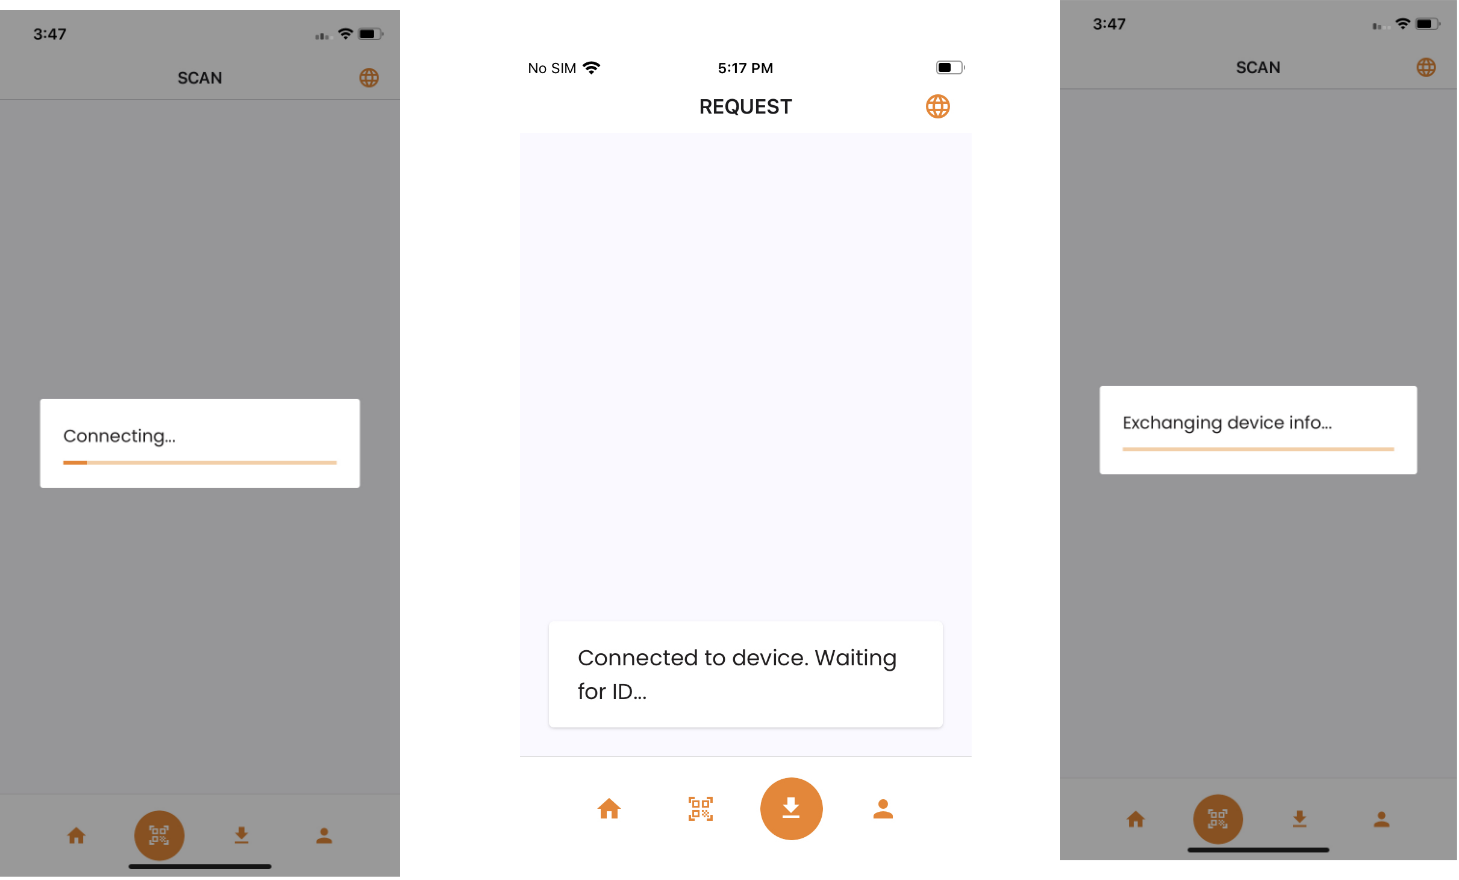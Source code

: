<mxfile version="20.7.4" type="github"><diagram id="T0Jidy4yHhavQiGVJZet" name="Page-1"><mxGraphModel dx="794" dy="413" grid="1" gridSize="10" guides="1" tooltips="1" connect="1" arrows="1" fold="1" page="1" pageScale="1" pageWidth="850" pageHeight="1100" math="0" shadow="0"><root><mxCell id="0"/><mxCell id="1" parent="0"/><mxCell id="ywFLVK7eQBSLrv_ys4xS-1" value="" style="shape=image;verticalLabelPosition=bottom;labelBackgroundColor=default;verticalAlign=top;aspect=fixed;imageAspect=0;image=data:image/png,iVBORw0KGgoAAAANSUhEUgAAAzwAAAcACAIAAACaY9F8AAAgAElEQVR4nOzd&#10;a3RU533o/9+z98xIQkggBOIubgIMCDAXc7OxiYnjYBuD3RzbuRw3Wadp2jRp&#10;etomfdG1snryf5Hm/NO++KfNitOLT5ycOr6EJr43iW0MNhgMiJsBAbYQQhJg&#10;IQToNpf9PP8Xj7S9mZGEAAl48PezvLykuezZMxpmf+fZN/XEE08IAAAAbmze&#10;9Z4BAAAAXBrRBgAA4ACiDQAAwAFEGwAAgAOINgAAAAcQbQAAAA4g2gAAABxA&#10;tAEAADiAaAMAAHAA0QYAAOAAog0AAMABRBsAAIADiDYAAAAHEG0AAAAOINoA&#10;AAAcQLQBAAA4gGgDAABwANEGAADgAKINAADAAUQbAACAA4g2AAAABxBtAAAA&#10;DiDaAAAAHEC0AQAAOIBoAwAAcADRBgAA4ACiDQAAwAFEGwAAgAOINgAAAAcQ&#10;bQAAAA4g2gAAABxw00abMUZElFJ9XAsAAAZKb8vcHvVzQZw1zaxfB29pfsnn&#10;0ndmDJKbNtrs6xi+puHLan+I/v/qH6iPN030Ia7xnxYAgGsgdzkYLmTt5T0u&#10;JT2vXwVijIkuwaOTsldFbzCAsh4o9wbRzLhmbtpos8K3S/hHDV/fvmPrsh6i&#10;x3de+HDhmyn3vcuAHwDAaUoprXWPBRMuAaML3Ogl/YwtrbV0L8rD6YQLX8/z&#10;BnxhmvVYdm6znsJ1cZNHWzSnsl5u+ya4SvY9F75fs67K+iF89P7/4bOCDwCA&#10;G0e4BLRLwx6H1rKWdGGByWWuIY12nn2scFLR9WkDwk4wTIish7iO9XbTRpv9&#10;6/ZYZvbl7ufAbG/Cidj3a/RdmPvFInqXyxrIDdP+ugzDAgDQm+iYhR3usqNf&#10;WYs/u3wMx8PC9rqsJVrWRk3R5bh93AEZiMnSW5xdwWDhQIldywe7lnp8KXNX&#10;Vl6x6NrPrPbvLc7sW9beoP/DuWwVBwC4AUWXgGG9nTp16vz58xcuXLD/Lyoq&#10;Ki4utv8vKyuT7tWa/c+drIWgMaatra2hoSGZTKbT6Uy3AXxe0VGSeDzueV48&#10;Ho/H44lEYvz48YWFhdHBxWs8mHLTRpvV0NCwbdu2AwcOtLS0dHR0jBkzZsKE&#10;CRMnTpw+fXp5eflAPcqZM2fefPPN6Btr8uTJixcvjt7mwIED77//fv//zKtX&#10;rx4xYsRAzSEAAAMrXKK1trYePXp0586d+/btC6+yLRWLxXzftxd6njdnzpyF&#10;CxdOnz69qKioj+2LoqKrm7TWx48fP378+KA+r+jISzqdFpFkMmmvOnXqVHl5&#10;edgP1371180cbZs3b/6P//iP6JBpXV1dXV3d1q1blVJr16697777rn7sSin1&#10;1FNPVVdXRy+8/fbbs6Ktpqbm97//ff8nu3TpUqINAHDDMsY0Nzdv2LChqqrK&#10;9/2wbKJSqVT01+3bt+/du1drfeutt65fv760tLSfS2GbR4cPHz59+rTneWPH&#10;jh0xYkQsFovH477vx2KDFTOZiLNnz9bX1x8/fryzs3PmzJmD9Ih9cz7aehy1&#10;CoLg2Wef3bhxY283Nsa88MILNTU1f/RHf5Sfn591m2j4h9ur9fbGeuutt7KK&#10;7crmOQubrwEAbhC52wI1Nja++uqrO3bssNuT9X8FZWdnp4js3Lmzqqpq0aJF&#10;a9asGTNmjFy8TVGPS8kzZ86cPn3a9/3Zs2cPHz782qyajMViYREOHz68pKTk&#10;wIEDH3300ciRI0tLSwf70XuYn2v/kAMr6wgadk35yy+/HC2222+/vaKioqys&#10;7OTJk4cOHXrvvffs5fv27XvttdfWr1+fNbUPPvjg+PHjS5YsCcdvpadt1JRS&#10;9kuG/bWkpOTs2bO9zWdpaemMGTNypxN929XU1KTT6XCjt+hcsTUbAOB6Cfc2&#10;sIMamzZtevbZZ4MgCIIg62b9DCl73/fee2/37t2f+9znVq5cGV3M9TiRpqYm&#10;EZk4cWJJScnRo0d37dp1Weuv+nbPPffcfvvtNh97W+AaY4YPHz5hwoTa2tqm&#10;piai7WrZt0tHR0f4h0wkEl/72tcqKyvtrxUVFXfcccfkyZOfe+45e/tNmzat&#10;X78+ul3kU0899c477yilnn/++b/9278dP368vW/urgNa62effbajo0NE8vPz&#10;v/CFL/zzP/9zb/O2bNmy5cuX97FB20cfffTd735XRIwxY8aMCR9X2P8AAHD9&#10;hCugtNZBEDz11FO7d+8O13tGxzXy8/NTqdTo0aOLiopKSkpKS0vPnDlz9uzZ&#10;CxcunD59Oh6P22G2cFFo0+255547fPjw448/HovFstIt+mtra6uIDB8+3BgT&#10;FtvVjLdF7/u73/0unU5//vOf7/v2IlJSUlJbW9vW1pZ17bUZXrmpos2qqakJ&#10;16wvWLDAFlv0XfWpT33qxRdf7OzstDuhtLa2Dh061P7lWltbt23bZm8ZBMGm&#10;TZvCP2F0namdzt69e3ft2mUveeihh/qO7uguCD2+yV588cXwwjVr1tiRtmu/&#10;ZwoAAFHR4x5873vfa2pqSqVS0c2N7M6VCxcuvPXWW2fOnJmXlxcuMcObpVKp&#10;w4cPV1VV7dq1K51O2w387Q2SyeTu3bvr6+vtyEX4iFkNZO9it2gKh2auZhGZ&#10;dd+NGzc+9thjlwyvvLw8ieyaEIoeIOKKZ+mSboZoy32NlixZYi/81Kc+ZS+x&#10;x3GxF/q+P3bs2JqaGnvovEQiEd7RvvPCdfNDhgyRi7dyC39OJpNPP/20neDU&#10;qVPvuuuuhoaGPmYy3ENYenqTNTY2bt++3c7h6NGjly1bFs62sHoUAHC9KaX2&#10;7dtnl3Th4iwej8disXvvvffTn/50PB63t7R5l7XUi8fjc+bMqaysfOyxx15/&#10;/fVXX33Vbt1vF3CpVKq+vn7fvn3z5s3rcaskY0w6nTbG2C3Mso66dcXPKOu+&#10;/VnUxuNxOzPhJdHZ0FoPxhkaQjdDtGWVzezZs2fPni05rWPfQyKSSqXq6urs&#10;SzxlypRotOXn5997770vvvhiEASlpaV33HFHdDrRcbIXXnihpaXFJuDjjz9+&#10;yb90+KUh902mlHrxxRfD6T/wwAP2rx6d83CfZwbeAADXmF36zJ0790tf+tKz&#10;zz5r140mEok77rhj3bp1+fn5WYu2rB0XwqPgikg8Hr/33ntXrVr1wgsvbN68&#10;OZVKGWMSicQjjzwyb968aPTkbuXm+370IGpXuUwM75s7532/FPbp2FmtqamZ&#10;MmWKXFwIVzxLl3QzRJuVNRIrkVfQ/hrtLTuWppRaunRpOAV7xzVr1tx+++0n&#10;T56cPn16Vi+HdVhfX//GG2/YX++9996xY8dGH7G3OQyvyjou34kTJ3bu3Gmv&#10;Gjdu3OLFi3PnPOsHAACujeiA2cqVKzs7O3/zm9+IyBe/+EW7rXZ4m+bm5kOH&#10;Du3YsaOxsbG9vT2VSiUSicLCwrFjxy5evPiWW24ZMWJEuPXbI488Ul5e/vOf&#10;/1wp9eCDD65cuTI6OJd1JIewk6Iz1mN1XYGsYZR+3t73fWPM/v37T506tXjx&#10;4jAor35++nDzRJuV1blKqc7Ozvb2dhFpa2s7fvz4jh07Dhw4YK/97Gc/u3Ll&#10;SsnJu+Li4uLiYuk9kn7xi1/Yt86oUaPWrFnTx3rPHtkWDNd/23e/nY0HHngg&#10;a1QvvBfDbACAay867mWMueeeeyoqKoIgmDZtWrjsO3Xq1IYNGw4cOOB5nh08&#10;s/ft7Ozs7Ow8c+bM4cOHjTGVlZUPP/ywPTWCiCxdunTUqFGe502ePFlygil3&#10;adjbQvDqF45XsIQNb9/U1HTkyJFZs2Zd5QT742aLNrl4jwER2bx58/PPP591&#10;m4qKirvuumvJkiX21/6/ssaYLVu21NTU2F+/8IUv2NXbfd8rd/wvfNCampq9&#10;e/fay8eOHbtw4cLovbIeup8zCQC4CeSuqstdkdfQ0HDw4MGTJ0/aCydNmjR7&#10;9uwRI0ZkRUPueqdLPlbWJdGp2RWCVhAEzzzzzNatWzOZTB8nALVrVPfs2fP+&#10;++8vX7780UcftUNT06ZN6+255/56lScN70M/l7C9Lc0bGxuj0TZ4y+ub4YTx&#10;uRsS9v16jRkzZt68eWHp92ey4TQ7Ojp+9atf2QsXLFgwa9asPoZSe1ytmbWq&#10;Phxms1uz5e4vAwD4pAkHmaSXL/Cm+3Ceb775ZlhsIlJbW/vqq69Kn93QR7Fd&#10;7opCrfX3v//9rVu3plKp3GLLLU6tdSqV2rJly/e///2sY7z1Jmucrz93GTw9&#10;brkkIvbgXzL4h+i6GUbacl+j6JhqXl5eSUmJiCSTSbue9OTJk/aIuIsWLXr0&#10;0UeHDRsWvW90t4PohfaHF154wR6dJZFIPProo9EHiq6Zzd2IMjpv4Tv7yJEj&#10;Bw8etD+PGzfODrNd9zclAOD6yv2qH/6cuwF3KLpBWNa1Pe7Q1uPyLndqfczk&#10;hg0bGhoasnLNnlfKGJPJZOwJ19PptNY6nFomk2lubv71r3/98MMP92c3PruE&#10;7ftm10zuEKDneeGplQZqM7ve3AzR1hv7et1555133nmnvSSZTFZXV7/00ku1&#10;tbUisnPnzqampr/5m78JT2crPR1E17Kj0G+99Zb99b777ispKTGR8932OGra&#10;4xeacD+acJhNRB544IFB3U8YAOCQcFuuCxcutLW1hQezjcfjw4cPLygoCMcI&#10;csd+sjYTii5Zss7TmHX36GKoP1v+rF279sSJE0ePHrWHwEgkEolEYsWKFQsX&#10;LiwtLS0qKjp//nxzc3NVVdU777yTSqXszXzfLy8vv//++/u/1X8fQyHXXnSk&#10;xv5sj4ffd1IPiJst2qIvZe7l+fn58+bNu+WWW37wgx/U19cbY2pra3//+9/f&#10;e++94S2jZxrNejc//fTT9u1eWlp6zz33yMW7FOTOSY/zJt1vvgMHDhw5csRe&#10;OG7cuEWLFlFsAAAr3JWyqampsbExetXo0aOnTp1qf+5xj8XwwtbW1vPnz3d0&#10;dNiBrqFDh5aVlUVPr561sX9W7fVNKZWXl/fNb37zhz/8YV1dnTHmoYceWrVq&#10;ld2t0t5m2LBhw4YNmzp16rp16zZu3Lhhwwal1KRJk775zW/a0bhLPkQ4LCLX&#10;e01UGBi2E8JFf2lpaUVFhfR0FIsBd7NFm31Bs74rhG9He2EikfjMZz7z7//+&#10;7yKilDp48GA02hoaGl577bUTJ04sW7Zs9erV9s1tjDl27Njhw4ftz0OHDn3+&#10;+eej7yGllF33alVXV//bv/2bMWbq1Kl333239PRX/PWvfx1euHbt2h63DAUA&#10;fDKFC7KGhobwWLX2qlOnToXRFuoxFM6ePdvU1BQuBNvb29Pp9KRJk6L3iq4a&#10;uqzgMN1HvvjOd76zYcOGysrKmTNn9jgnxhjf91evXj18+PD29vY77rijPw8U&#10;HV0LO6mf8zZI7Mz4vm/P6OV53uzZs6dMmZJ1uvDBm4GbMNoOHjxoX7JYLDZz&#10;5swetxm0R1azb5rwG4wt+ieffLKurk5ENmzYMGLEiNtuu026z7MR3uzYsWPH&#10;jh3rYzaamprsqW2NMTbasjYm2LNnj11FKyLjx49fsGDB5f5rAQDcxKIjDrln&#10;hern3c+cOZO1Rujs2bNhtOXl5RUVFUWvPXfuXO6x/vt+IHuDz33uc+GWZ0qp&#10;+vr606dP19XVlZeXjxo1Klx7uGjRIomsy7rklLO2NQqC4DoOcJhu0TVyve39&#10;Okicj7asd7BS6plnngl3pfne9743evRoufidp5Syx+ywd7TnqrK/nj17NjxZ&#10;gojs2bNnyZIl0bFZuTi/LjezwtWj0a3ZHnzwwRth4BcAcEPJXd3Z92KixzWk&#10;0c1ysm5WVFSUda9hw4adOXMmdyJ9z2R06zqt9c9//vOdO3cqpVKplD231aJF&#10;i770pS+Fw1FZq8L6+QrEYjF75qvwfFnXnlLKHpw/69z20bhkpK0vua/OtGnT&#10;wmh7+eWXv/KVr0STSynV2dm5ZcuW8Pb2G4BVWlo6fvz4+vp6+2v0JGhFRUXR&#10;g6iFjx7ddMCuP7XTKS8vV0pljWDbP+fOnTvDh5g4ceL8+fNNZHdrVpICAMLt&#10;3Hu8tsc4COMpa5wi65a5GRe9WfTySy6SwvEL6S68H//4xwcOHAgP52F/2LZt&#10;24ULF/7sz/4s9+59TDxr5vPy8jKZTDKZtNs4/fa3v+37vpdr9erVcqmnbBNC&#10;us9bH4pm6MDOVRbnoy0UvtD33HPP1q1b7ejltm3bmpub/+AP/mD8+PGJRCKZ&#10;TNbW1j799NPRk7vb1ZehL3/5y3abtuXLly9YsCC8fPz48X/8x38c/VtmbS13&#10;9OjRH/7wh/aqW2655fHHH+9xJrXWL730UnhJeAoEi2IDAMjF23L1Fl65clMv&#10;uql3tEiyVpv2OBR3yUVS7mw88sgj3//+9+1xy8KJJBKJBx54oD/POirrWRcW&#10;Fra1tTU3Nw8dOnTFihWpVGrjxo2XO83erF69eu3atXKpp2yMaWlpUUoVFhZK&#10;zv6218DNE21h6Y8ZM2bdunX/+Z//af/eR44c+fu//3vf94uLi+0p3qP3Wrly&#10;ZfTIzsaY8vLyr371q7nrK8N/CeGF4UhvP8dI7SXbtm0Lt6KbOHHirbfe2uNz&#10;YVUpAKDHY3BEx7eyZC0+spZc0WuzTvSZda/Lmsno3cvKyr797W//4Ac/CDcE&#10;z8vL+853vhOepLv/smZj5MiRp0+fPnHiRFFR0dixYz//+c8/9thjgzHSER10&#10;zHqpW1pa6urqtNalpaVyPRbWN8MZESz7wmmtPc9bs2bNN77xjby8PHuVUioI&#10;grNnz2a9uHfeeecXv/jF3D95HzUWPYSg3YPaGBM9rHP4D8BuLxmdrN3ZJGuY&#10;LeuOuT8DAD6xwupSSnndpJet3MJbZl2S9YO9KjrGFu3CrAn2cyajP48bN+6v&#10;//qvE4mEiCQSib/6q78aN27cFTz3LCNHjiwrKwuC4P333z927FhLS0tra2tn&#10;Z2c/z6zQH9HxGvuCB0GQSqVaW1tbWlo++OCD/fv3B0EwevTokSNH9riWebDd&#10;JCNtdogy/N5gjJk7d+53v/vdp59+2q5cj/4lfN+fOXPm/fffP3369GiEhcls&#10;yy/34IThQXHD26vI3r9ZN7YH7M1692/ZssXuVSoikyZNig6zRde0spIUACAi&#10;Sqlp06YdPXo0/NUYM3369PDXFStWbN26NVx8GGNWrlwZ3n3ixIn2eAjhQqq8&#10;vNxeZYxpa2sbOnRodInT2toa/TW6m2SP85abLPbGEydO/Na3vvWjH/3oW9/6&#10;Vnl5uV2qXmXfGGNmzJiRn59fV1d3/PjxcK/BgV1omsguhllLZPtreXm5fUZ9&#10;bHE4eNQTTzxxjR/yGoi+kzo6Ompra8+dO9fW1jZkyJDi4uIpU6bYY0mHg8a5&#10;K0P76creK30Ma1/ZbAAAbiZKqejwQdYIUI+plLXyNPcGcnGRhAZkvCA3brLq&#10;54qnmTvDbW1tDQ0N9vwK6XQ6k8mk0+krnvken3j4oIlEwp6VKxaL5eXljRs3&#10;rrCwMGv96ZU97pW5SaIt+sKZi/dkiY76Zr24WZf09v4Ir806d1tvWwOEci9X&#10;3RuW2quio9O5c3L5LwMA4GaTFWRZK3b63qyqt0Tr7fZZ7SVXt32bGfzt9K/l&#10;VmVZj3VdltTOb9OWtZI++vMl181nXRIdeMtKKLl4y8SsNdm9bY7WYyaGq1mz&#10;/h1GL6HYAOATq7cK6XFVYI9Loj4m1ffyJWvZd2UroCRnuXn1eiukq5/+Jdug&#10;t8e6LivHnN+mbWBfr6was3Lbro8p9PbP6ZIXCgNsAIDelyOXtfS5vgZ8ZgZv&#10;RC13spf1QNf4ZXd+pA0AAOCTgGgDAABwANEGAADgAKINAADAAUQbAACAA4g2&#10;AAAABxBtAAAADiDaAAAAHEC0AQAAOIBoAwAAcADRBgAA4ACiDQAAwAFEGwAA&#10;gAOINgAAAAcQbQAAAA4g2gAAABxAtAEAADiAaAMAAHAA0QYAAOAAog0AAMAB&#10;RBsAAIADiDYAAAAHEG0AAAAOINoAAAAcQLQBAAA4gGgDAABwANEGAADgAKIN&#10;AADAAUQbAACAA4g2AAAABxBtAAAADiDaAAAAHEC0AQAAOIBoAwAAcADRBgAA&#10;4ACiDQAAwAFEGwAAgAOINgAAAAcQbQAAAA4g2gAAABxAtAEAADiAaAMAAHAA&#10;0QYAAOAAog0AAMABRBsAAIADiDYAAAAHEG0AAAAOINoAAAAcQLQBAAA4gGgD&#10;AABwANEGAADgAKINAADAAUQbAACAA4g2AAAABxBtAAAADohd7xkAcLNRSomI&#10;1tr+cJWTMsYYY7ImZS+/yokDcJcyYpSISKDE7/ow8ER0eAOjJNPenDpZrc83&#10;qmR7JtkmqQ4RkURBLK/Q5A2JFY9NjJrhDy21k1LKNybInc4NhWgDMMBsTuUW&#10;W9heSql+Jl2Pk7r6FgTgOmOMKCUSFpuIZOz6Q51s6/xwS6bpaKbtfA/3TCdT&#10;bS0ikjl5tP3wplhBUbzsloKpSyRWKJ4yxiilo18UjVGeGHNjfOoQbQAGRe5g&#10;mL3E87zckbPL0uPYG4BPDmOMp5T9fDHiidLKeEqpINPZWfNu8oMdxmREsj4i&#10;uj4zjBERE04kaL8Q1G5LHt+dN2Vh4ZTlJp4nRro/pozWopRoY1T21K4Pog3A&#10;QApbLTetosXW/5WndoLdk9Xdv7I9LvBJ5hlllBGjPCVadKCUTp3+oHXfazrd&#10;rkSLeEYyvvgiWosnokQFxngiIkqL8UWMr4K08WJitPGMJDuOvps8sWfI3Pvy&#10;S6drk1HK16I8z47oqcjK0+uJDz4AAyk6upaVZbbYJLKetA/h1myRYhMRzxgl&#10;4rFBG/BJZkfZjBJj0kaJqHj7h9sv7Nxg0q1KtLIDUioWKAmULyKiAjFeYsT4&#10;xIjxYjxRgYhkJBZXnhbPGKMkJp5Syc6OHRtaj73rq4Ro44nSWsRTInIjFJsQ&#10;bQAGQ487ClxWadlWs50Xpl50+gMynwCcY4zRXV/eAs+LmUyyfd9vOg6/ZZQY&#10;8WyTebFY4ZTFBZNuU8aIyhjxfGXyZn06b9anfWWMeKIyvjHxSYvzpi724nEt&#10;2jcSKNEiyeq3zu99XpnAGOUpI/oG+opItAEYeAO1zZnW2vO6PqYi2wXfQJ+h&#10;AK4xpZTveSLaE98Y037g1c76AyIS6xqAk3hZRfFdf1owY1Xy5H4RERNTRuIT&#10;5sWLxsSLxsQnzFNGxMS0SKrxQGHF3cPu/HrB6GlaxN5dKZVqONy6/2URbcQT&#10;EU/UDdJLbNMGYBAZY44fP3769Onz58+n0+nCwsLi4uJp06YNHTq0/1Nob29v&#10;bGw8e/ZsS8t5pVRRUVFpaemUKZPCngPwidK1stLzO4++k6qvFhERFRhRvl8w&#10;5zMFY281Snc07NbJjq7aisfzZ6yy982fsSp18pCk01qUTrZ1ntyTP+7WwgX/&#10;zTu+s+3g60prLUaJdDYc9IrLCqYsF9GB8tSNsfso0QZgAH18fKNkMvnGG2/s&#10;3FnV2tqadSOlVHl5+erVq2fMqOi+THff/SInTjRs3bp1z549QfDxBiV2GK+g&#10;oGDu3Ll3371q+PDhve2pajeHs5ds3Ljx9dffFJF0Oi0iCxbMf/TRR6N3yR0d&#10;zGQyf/d337MXFhYWfuMbX4+2ZtaDKqUOHz76s5/9TCmllBo1qvTP//zPw0OW&#10;sMcrMOCSpw51Hnmr+zfjxfyhix+LDS83okUkVbvT/uvXIvnj53nxIfZ2XnxI&#10;Yvy8zmM77e5Sqdqd+eNuNcbkT1zoDxlxYedzSmsRUUp1VG/yC0sTZfZj6oY4&#10;chvfUwEMIG33EqitrfuHf/iHt97aHC02Jb79wRhTW1v75JNPPvPLX2ndlWtK&#10;+XJxCb3yymv/9E//VLVrTxAESin7oWmTSEQ6Ozu3bdv2j//4j1u3bg3vEt19&#10;QUS6R+K0iN61a1c6nbbFJiL79r2fTHZIZGVr7rid1jqTyaTT6Uwm09LS/Pzz&#10;G7IeKHpjY0wQBPb2qVQqk8mENwi3z7uaVxbARTJB+76Xtdjj4io/kV+09L/7&#10;JRPs97R0R3PmXJOI2AN/5JUvjN41/FUpL3OuKWhvtjmUVzqleMnnPT8R3rF9&#10;30sqk1b6htgLQYg2AANIKSWSOXXqoyeffPL8+daLrzJG0raf7CVaZ6qqqn75&#10;9PP2t+iOpUEQPPXULzZt2uipmJG0fLzrljYmsFMwJlDKpFPmhRde+N3vXrfH&#10;vrRDa2HYhfucNjSc/uijM90PESilMpnU/v2HpH+bymmtlcQPHTq0des26Tqa&#10;SRCmYX9c1o0B9M2I13Fsk04nlVLKiDGmYN6D3tAy0coYZYxKN1R7XR81Jl4y&#10;zh8yInp3f8iIeMm4rimJpE8dsV84tRi/ZELhgvvsVUopk8m0H3tXeYkbpJdY&#10;PQpgwBhjRGLPPfdMMpkUOxyl1cyZMxctXjC6bOyQIUOazpw+fvz4xo0bOzo6&#10;lMSNBHv37b71QOXs2bNFtDE2tvRrr7124MB+EU+bjJK4qGDO7Pnz5leOGDGi&#10;s7Oz9ljdsdoPjx75UESMCsSo11//3fDhxbfddptIRiQWJmA3b/fuXcYYJb4x&#10;gZK41oFS3u7duxYtWmTvYkuut+ellNImo5R65ZWXpk6dPHr0KBG/n6s6w6PT&#10;Xd1LC+BjOtnc8eF74nlGG08kMe22xMgpIlokEPGUkvSp97V4SillTHzCgtwp&#10;xCcsSJ9tEBGjVLJxX/6UpfYrpWckPnJmYsptqZr37D/bjg+3JyYs8vP7uxnu&#10;oCLaAAwg78MPjzbUnzbSdQTdNWvuXbXqznBbt6LiiVOnli9YMPf//J9fNDQ0&#10;2IOMv/nmW7NnzxbxPE9prU+caHzn7W32e61SKj/f//KXvzplysSwe6ZPnyJy&#10;53vvvfeb37yYyWgRT0zslZd/O2/evLy8ApGMUn50PabWwZ49+0RElB5SMKS9&#10;vdXzYsYERw7XnD/fXFw83B6ztz8nHMyk5Ze/fPYb3/hGrN+fnZd1JGEA/fNf&#10;PSIAACAASURBVJE6tlMZZQ/9oY1K1rzbWbNTRDzxtQQiItqOxxtRqmP/Kx0H&#10;Xss+ZpDWXtd5S4PMuabm3/5vESXG02J80XZUzX7jEmNStdsKZq6+Hk802w0x&#10;3AfgZqFP1J00EojxjDEFBQUrV67s/pzx7IZrxvjFxSPuvfce6V4jeaKuIZPp&#10;+oRVSr300gvapOzkfN//6le/NnlyuT2mrognEhPxlIovXrzs8ce/bCduJN2Z&#10;bH377bdFtFLx6KezMebDDz9saWm2v86efcvateuMMWJiojJ79x6IznwfT0wp&#10;JcYTlTl58uQrr7x0yReCo8oBg0SJTp48YIw2EigjogKjY6K1aG1MxhgtYkR1&#10;/XPu2sQ1COwNum4WBMYYLaJEB8qzY+Ge1mIycdFaTEaM3YBWa22MSZ2qZkcE&#10;ADehlnNNNm6UUmPGjPF9v3tlZfcXX9EieubMmevXP7h+/YPr1q19cN196XTS&#10;3v3cuXO1tXUint1rYdmyZePHj734ETJKKa0zSpkZMyqmTJkiIkrixqgjRz6w&#10;H8/hNm1WVdUez+saGausrJwzZ5aIiNJK+VVVVXKpqPp4fwJJ28/MLVvera4+&#10;0vfrkDUPAAZK+kJz0N4mIl1nPjAfl4wyRhnxtBHTw44/2ZuWekqM5xsxxigj&#10;gRGlVGCMMqJEK6NFadtzQfuFoPXcoD+xfmD1KICBVFY2RlTXPqTHjx/v6Ogo&#10;KChQSkT8sNtszSxbtix6R3v5vn3vi4gYz6hAKXX33au6rw+PCXLR+ebvumtl&#10;Y2OjvUFTU1MQBPF4nt1rwe7gmclk9u/fbz+pE4lERUVFIpEYP358fX29MebE&#10;iRNNTc0jR160kXJvlPLtVnoi8txzz/3FX/x530ebu/gEXAAGRrLpiK+UFjFG&#10;+77fPQKmpPtjIjC6+1A/opQXHmEt51uUiW4SoXzPHqFHRMTExNNKjD2+tzIm&#10;9dGhgqHLB+sp9RvRBmDAGGMmTy4Pf9Va/8u//Nvjj39p+PDh4WejUibrw9PG&#10;jb38yJFqEbGrNsaPH19YWNh9q55XC9xyyy1/93ffDX9VSoWnCLS1dOjQoc7O&#10;zvDG8XjcmKCysrK+vt6WX1VV1T33rDbG2A3dch+iOxD1t7/97X/9138/23xO&#10;lG5tbX3++ee//OUv59ws+wXp+ZUCcKX0+Ub7aaKUSsxYOWTysqwbXNj2s/TZ&#10;k1rEEylY9FDeyIrciYhIsulox45f2Z/jJWOKlv5h1g3aj73beegtOzqXOd84&#10;sM/iyrB6FMCAUUqVlZUNGTJEpGudRUP9yR/84P998sknt2/f3tzcLKJFYjmH&#10;pbWDcDEROXfuQnj5tGlTun/0pH8BlHsA2127dhtj7MxUVlbaHfsrK2eHK0qq&#10;qqqMMUqZvk8IrZSfn5//2GOPeF0Hm5NDhw6/++6W7uPM6e4f5AbZ9gW4Walk&#10;u/3BKIkXjcm9ge7e3EKLePHC3BtYXrxQ59wlKl405uNRuu4Hvb4YaQMwkDzP&#10;W7/+waefftpIRsQTpY2R6uoj1dVHlFKFQ4omTBxTUVExc+askSNH2APqdhdb&#10;RsS7cOHjDUeKi4d3/9h1WN1LPnpWDnZ2pqqrq+3mcfF4fNasmbb/ysrKxowp&#10;O3XqIxE5c+bMiRMNEyaM6XvydrKTJk361Kfuev311+10XnrptalTZ5SVlSml&#10;7AGf7GvQv5cKwJXIJNvsD8qIP7Q09wYm0xn+7MULeptO9KroXUL+0NJwNWv4&#10;oNcXHy4ABpJSZv78+Y888lg8niciSj4++oYxprXt/MGD1S+99MoPf/i/f/KT&#10;nxw4sLd7N4WMiKe17ujo6J6OKigosBFmc63vaAvPhRC9ZN++qkwmI0qL0hUV&#10;FfF43F6lta6srLTDb0r8Xbt2eF6sf/sNeKtX3zNpUtcQYDqd/r//9+eZTCo8&#10;MvBlvVYArkTq437yEl0np4r+69Opj4fNVDzR22SiV0XvkjvxrAe9jog2AANJ&#10;azHGLFw47y//8i+WL1/qxz5eX9nVXuIbYzyVqK2te+pnv3zmmeeCwIjE7Gdu&#10;EJju6WjPE3uEM7vise8kyl0xqrWuqtrXdfIo482dOys8lYLneZWVlaIyImIk&#10;vX/foTC8epl6+FGpPU8/+ugfJBIJ+4xOn2p+5eXfCruLAhh8RBuAgdR9/ihV&#10;UlL64IMP/q//9f/8j//xlbvuWjl16tRYLKaUEqWVUvZIbMoLqqp2vvzyyyJa&#10;Kd/zvHDPA6VUa2t79xjbJcaxooN54YXnz5+vqfnAbmqmPDNr1tzuA/b6xpix&#10;Y8eOGDHS/nqh9dwHH9T2+azC45WIiDdixMiHHlrX9YiS3vru5urqaobZgGsk&#10;8fFmajrVtalZ9CuTl8gLfzbpVG+TiV4VvUvuxLMe9DpimzYAA6x7w7KMUp7n&#10;BdOnT58xY4Zdd1lfX3/o0OH33nvv3Llz0nWqUG/btq1r1qxJJDwRr6iosL29&#10;64Oyre3j9RG5A2lZj2h/iJ4was+ePVqHEWneeWezMV1bvNkLm5ubu6fuVVVV&#10;zZjR8y5mcvGmcnavhQULFhw+fLiqao+IZ7T33HO/+p//81vdB+BlRwRgEMXy&#10;ClNtLSJilAStZ7y8oqwbqFi+SNeGFjrd4cvw7El0X3XxXbIFrWeMErtZWyyP&#10;aANwM+rum5iI9rxYuKmZUmrChAkTJkxYterOX//6hR07ttuDrhkjtbU106fP&#10;FNHFxcPt/gEi8sEHHxjz6ehmbf156DCwdu/eHa2o3//+DWPsATcvOhOoMUYp&#10;/f7776dS6+xKz96ekV3TqpSyhyx58MEHjx073tLSok1gjwCydOlyig0YbCav&#10;a1MzZSR94WS8dHLWDbx4nt0V3BPR6V63RdPptvA4bV68h5G29IWT4Y4I4YNe&#10;X0QbgAFnPwmjqxQte+Ak8X1//foHq6urL1zoOsDHsWPHZ8yYYYw3Y8aMI0eO&#10;2HMq1NXVdXZ22t0RpJfBtpaWlnff3W7LTCm1evXqWMwTkVOnPmpoOCki0YpS&#10;SnXvMGDCDeyUp40xqVTq4MGD8+fP7yMQs1aAFhQUPProf3viiX+xtz94sPrg&#10;weqreNEA9ItXPNZrrNbiGWOS1Zs6D28We55QFTMSiIiSQESJKC2mbdeGttyj&#10;6oqIiP16Z4yIJ+mzJ7tOP2oZT4m2nxX24Lqx4rE9TuQaI9oADJjOzs7NmzeH&#10;G8uuWnVnLBZTXd9VvTCHPM9TSpWNGnPhwgU7MNbR0WGMEVGVlbNffvll5Rmj&#10;Y0Yyb7751n33fdZO7eKW6uq/N97YuH37uyKeGG/kqK5TmorInj1V4U2NMePG&#10;jVNKiWQiZybVIl5DQ4NoT5QR41VV7Zk/f/5l7UwwadKku+9e9frrb4aXcAoE&#10;YLDljZyePLxRjNhzg3Z/ARNj0vYG2tjzGpiuX+SibV7Df+P2UqVERHviaW2U&#10;6tr5SVRGtDKe8TzfXpIYdcs1fZK9INoADJhEIrFp09vpdNIYo5RfVFS4bNky&#10;ka6DsSllT/qujTHJZLr2eE3YT6NG2YMt6ZKSkgkTxtXV1SnlK+W/887mhQsX&#10;jh49KmclaUxEt7Sc37lzp/1deWb69Gn2Z2NMVdWe7rMjeGvX3r9y5V3GBLmj&#10;aB9+eOynP/2piIjShw8fbm/vLCjIC0+BcMnn63mx1avvOXLkSF1dvX0u4SIE&#10;wCCJF43wC4Zl2luU+N3/3JSIsQfCVUaU8qKhlrUDexZjjBIvUOIb0RJ4Xkzb&#10;74RKiTHaaKWUP6TIHzrsmjy5S2DvUQADxvfjkyZNEvE8lRDRGzduamysF8kY&#10;E9gVpkoFIjoI0v/1X68GQWCH3MTE7JHP7Efq2rXrfC9P7EkGtPz0pz9pbDwl&#10;opUy3WtdtUjm2LHjP/7xPwVBICZmjFHir1ixws5GbW3N2bNnjV3tIbpyzq32&#10;K7gd81PdRGTy5PLCwkK7sZrWeu/e3ZGPde+Sn5D2vPWPPfaFWCxmlx8UGzDY&#10;jMTiZTM8FROlu0JNiXieUp4nMaOUePbfotd9ijylfF88L/xP+b6yZae6tlJV&#10;ytMqJpLQYjxRMVuBdt2oUonRM2+QXmKkDcCAMSa4++5VH3zwgdYZJbFz5879&#10;6P97YsWKFdOnTx9VVjp06NAzZ840NjZu3ry5oaEh7JuK6ZPGjRsjH591YPyy&#10;5Yu3bNnieb4xpr0t/aMf/Wj+/Pnz5s0rLS1NJpONjY3Ha0/sqtphtBIlRgKl&#10;1Irbl5SVlRkTGKP27HlfRJT4ovS4cROHlwyxI3P2K7fp2qRNiRjP82bPnr19&#10;+/bu85DuiZzGXttBwT46zNZeSUnRww8//Mtf/oeYrmUFa0iBwaTzpyzvPF5l&#10;jK+M8UQSU5cMmb5KxBPJKKW0qAtv/2vqwmnPU2JUQeV9+eMrsybRWb+/fd/L&#10;yoiWIF5cNmzFHykjRmllPKOktfqNoOa9rn/LnpeYtPS6PM9cRBuAgTR16tQl&#10;SxZu377LmJQxMSOZd7a89fY7m8L9Euypq8JjcxQWFq5f/7mLp+F99rP3nTlz&#10;9tChQ0p8UWljvN27d+/evTvc06trm7bukbNZs2atWbPG1pgxwe7du0TESCBG&#10;5s2rVCpuTBDmVPcpp7ruW1lZuWPHDjszdohuxIgR3aN0Xt8jZ+F+sgsWzD90&#10;6NCePVXdGzcDGDyeyi8smLqk4+i7SiltTOeHW+MjJsdGTBIVEyNGgsTYWeb8&#10;R0Y8LZI+UZUbbekTVdK1+4KfN2aWiGgxojwRSTdVp2rek+6x//ypS2IFw4wx&#10;N8JphW+I4T4ANw1jzPr1Dy9btkSpuIiI8bq2NBFPTExJ3A5H2bIpKSn5ylf+&#10;cOTIEeGnof2UTCRif/iH/33FihWi9MVH6OgOKRN+4dRLl972pS99wfd9u9nc&#10;4cNHOztT4czMmTPHrpwNjzwSmZo2xlRUTI0c6cPbvXt396ez7udntFKBiDz8&#10;8Pphw0rsU76iVw5AP2VEm/xJS/1Evra7Dxivfc9vgrbTSrSI9pUXGzXdqK5/&#10;wOmzDUF7c/T+QXtz+mxD1xc5JfHR07v3EpVMy4m2qldExH4BU7HYkMnLjE7d&#10;CMUmRBuAAdW1fnDdunV/+qdfq6io8PzIlUqL6oqnYcOGrV69+i//8i8mTJgQ&#10;3lEiReV53rp1a//kT/64srLS97um8vHZRZX2PG/mzOlf//rXH3rooe4beCJS&#10;VbUnnMjYsWNHjuw67UHuvNqa9H1/zpxZ4YW7d++OPpdLPmGllDFKROfl5T32&#10;2GP2lA/9eqkAXCFPKaXi+QWVa3zx7IF8glRn29ZfZFpOiIgxKlZU5hWNDA/h&#10;kTy+K3p/+6v9oIgVlviFZfby9JljF977pQ7stz4jIkPmPmBiceP18AFyXagn&#10;nnjies8DgJtWZ2fnkSNHzp4929bWlk6nCwsLhw4dOmHChPHjx/d9x+h54s+d&#10;O9fQ0NDS0mLPYVBUVDR8+PCKioqCgoJr8RwA3GDCExV01LzTfmizHTBTRpTv&#10;58/5TMG4eSKSPFHVtv+3RolvROLx4jv/xE8UikiQaju/6SeSTouIFims/Exi&#10;/K2eqI4Tu9oPvi5a20kZY4bcclfBlOUi2ihPGe9GGGxjmzYAgyg/P3/u3LnR&#10;S/p5eoOw2LTWxcXFxcXFgzWLAFzjG6XFiEjBlNv1+aZk4yF7uEUTBB17Xw1O&#10;Hx0y57P5Y+d2HHlHJ9u0iKTTnYc3Dplzn4h0Ht6o011HdPPyChPj5gaZztb9&#10;r6RPHe26UJQRkz9uVsGU5fYC39wo4+dEG4DBYrddy6q0yzoohtY63GUhOp3w&#10;dFUcYgP4BLLFpowYJUMr7zciqcZD9jPBE0mdqtbNtbGJCxJjZ3cee09Uxkgs&#10;fWJvunyhiKRP7DVKKcmIiSXGzm47ujl9fJcOUr54tsyMMYlxM4bOud+IpyRj&#10;xNPduy5dd6weBTAoso58ETZWP3eujN4+jLOsA5oD+OTylAm053n2/xeOvZ08&#10;9Hb3KkwlYpQJxIvZc6cYCcR4iRHjRSTVXC9KK/GNEVGB0ko8z+4v7mmjRfJm&#10;3lU05XatM8r3tNbK90TfEMUmjLQBGAxZXZUVXv2prpw9PbMny+HQgE+mrn/7&#10;OvA8X0ugPC8weuik2+NDRnXs/y9JdYgKPONpP2YC7SujxRPxRQXJMydERHlG&#10;jG/EeKIDrZQdy/eMF3gmP7+o8r7EyOmBSSnP12I8T4y23xV9Y4Lr/dSJNgAD&#10;LbelslZrXu4Eezv5zBXMGwDX2WNo2/OEep5vxNiNKBJlMxJ3TG6v3ZKs2aVN&#10;2gRaeSboOuaQEeN7nr272HWdgVGeLzrQyhdPEomKhYVTlptYnhHxVMwY44nR&#10;2p7Oyohc/2ITog3AgAv3IYh21RVvfxadzuWuYwVwM/K8rrPC+8ZoiZzzV+Xl&#10;DZm+Kr/8tmTN1tTpo5mOc97HHxc5HxueMlpihcNio6YPmbZU4oWm+xPGTrD7&#10;HCqRU5leb0QbgIGX21WXdX6nrH0OopcLY2zAJ56xZ7DrOgK2l/Vx4eUVFtzy&#10;6YJbPh20nkl9dDhzvlEl2zPJNkl1iIgkCmJ5hSZvSLxobLxshj+0VES6z7Ni&#10;v3N6KrK3qFI30CcO0QZg4PXYVf2PLXY1AHApXuT/PfOHlhYMXd6/qelefr6x&#10;cEYEAAAABxBtAAAADiDaAAAAHEC0AQAAOIBoAwAAcADRBgAA4ACiDQAAwAFE&#10;GwAAgAOINgAAAAcQbQAAAA4g2gAAABxAtAEAADiAaAMAAHAA0QYAAOAAog0A&#10;AMABRBsAAIADiDYAAAAHEG0AAAAOINoAAAAcQLQBAAA4gGgDAABwANEGAADg&#10;AKINAADAAbHdu/de73kAAADAJcTmzp17vecBAAAAl8DqUQAAAAcQbQAAAA4g&#10;2gAAABxAtAEAADiAaAMAAHAA0QYAAOAAog0AAMABRBsAAIADiDYAAAAHEG0A&#10;AAAOINoAAAAcQLQBAAA4gGgDAABwANEGAADgAKINAADAAUQbAACAA4g2AAAA&#10;BxBtAAAADiDaAAAAHEC0AQAAOIBoAwAAcADRBgAA4ACiDQAAwAFEGwAAgAOI&#10;NgAAAAcQbQAAAA4g2gAAABxAtAEAADiAaAMAAHAA0QYAAOAAog0AAMABRBsA&#10;AIADiDYAAAAHEG0AAAAOINoAAAAcQLQBAAA4gGgDAABwANEGAADgAKINAADA&#10;AUQbAACAA4g2AAAABxBtAAAADiDaAAAAHEC0AQAAOIBoAwAAcADRBgAA4ACi&#10;DQAAwAFEGwAAgAOINgAAAAcQbQAAAA4g2gAAABxAtAEAADiAaAMAAHAA0QYA&#10;AOAAog0AAMABRBsAAIADiDYAAAAHEG0AAAAOINoAAAAcQLQBAAA4gGgDAABw&#10;ANEGAADgAKINAADAAUQbAACAA4g2AAAABxBtAAAADiDaAAAAHEC0AQAAOIBo&#10;AwAAcADRBgAA4ACiDQAAwAFEGwAAgAOINgAAAAcQbQAAAA4g2gAAABxAtAEA&#10;ADiAaAMAAHAA0QYAAOAAog0AAMABRBsAAIADiDYAAAAHEG0AAAAOINoAAAAc&#10;QLQBAAA4gGgDAABwANEGAADgAKINAADAAUQbAACAA4g2AAAABxBtAAAADiDa&#10;AAAAHEC0AQAAOIBoAwAAcADRBgAA4ACiDQAAwAFEGwAAgAOINgAAAAcQbQAA&#10;AA4g2gAAABxAtAEAADiAaAMAAHAA0QYAAOAAog0AAMABRBsAAIADiDYAAAAH&#10;EG0AAAAOINoAAAAcQLQBAAA4gGgDAABwANEGAADgAKINAADAAUQbAACAA4g2&#10;AAAABxBtAAAADiDaAAAAHEC0AQAAOIBoAwAAcADRBgAA4ACiDQAAwAFEGwAA&#10;gAOINgAAAAcQbQAAAA4g2gAAABxAtAEAADiAaAMAAHAA0QYAAOAAog0AAMAB&#10;RBsAAIADiDYAAAAHEG0AAAAOINoAAAAcQLQBAAA4gGgDAABwANEGAADgAKIN&#10;AADAAUQbAACAA4g2AAAABxBtAAAADiDaAAAAHEC0AQAAOIBoAwAAcADRBgAA&#10;4ACiDQAAwAFEGwAAgAOINgAAAAcQbQAAAA4g2gAAABxAtAEAADiAaAMAAHAA&#10;0QYAAOAAog0AAMABRBsAAIADiDYAAAAHEG0AAAAOINoAAAAcQLQBAAA4gGgD&#10;AABwANEGAADgAKINAADAAUQbAACAA4g2AAAABxBtAAAADiDaAAAAHEC0AQAA&#10;OIBoAwAAcADRBgAA4ACiDQAAwAFEGwAAgAOINgAAAAcQbQAAAA4g2gAAABxA&#10;tAEAADiAaAMAAHAA0QYAAOAAog0AAMABRBsAAIADiDYAAAAHEG0AAAAOINoA&#10;AAAcQLQBAAA4gGgDAABwANEGAADgAKINAADAAUQbAACAA4g2AAAABxBtAAAA&#10;DiDaAAAAHEC0AQAAOIBoAwAAcADRBgAA4ACiDQAAwAFEGwAAgAOINgAAAAcQ&#10;bQAAAA4g2gAAABxAtAEAADiAaAMAAHAA0QYAAOAAog0AAMABRBsAAIADiDYA&#10;AAAHEG0AAAAOINoAAAAcQLQBAAA4gGgDAABwANEGAADgAKINAADAAUQbAACA&#10;A4g2AAAABxBtAAAADiDaAAAAHEC0AQAAOIBoAwAAcADRBgAA4ACiDQAAwAFE&#10;GwAAgAOINgAAAAcQbQAAAA4g2gAAABxAtAEAADiAaAMAAHAA0QYAAOAAog0A&#10;AMABRBsAAIADiDYAAAAHEG0AAAAOINoAAAAcQLQBAAA4gGgDAABwANEGAADg&#10;AKINAADAAUQbAACAA4g2AAAABxBtAAAADiDaAAAAHEC0AQAAOIBoAwAAcADR&#10;BgAA4ACiDQAAwAFEGwAAgAOINgAAAAcQbQAAAA4g2gAAABxAtAEAADiAaAMA&#10;AHAA0QYAAOAAog0AAMABRBsAAIADiDYAAAAHEG0AAAAOINoAAAAcQLQBAAA4&#10;gGgDAABwANEGAADgAKINAADAAUQbAACAA4g2AAAABxBtAAAADiDaAAAAHEC0&#10;AQAAOIBoAwAAcADRBgAA4ACiDQAAwAFEGwAAgAOINgAAAAcQbQAAAA4g2gAA&#10;ABxAtAEAADiAaAMAAHAA0QYAAOAAog0AAMABRBsAAIADiDYAAAAHEG0AAAAO&#10;INoAAAAcQLQBAAA4gGgDAABwANEGAADgAKINAADAAUQbAACAA4g2AAAABxBt&#10;AAAADiDaAAAAHEC0AQAAOIBoAwAAcADRBgAA4ACiDQAAwAFEGwAAgAOINgAA&#10;AAcQbQAAAA4g2gAAABxAtAEAADiAaAMAAHAA0QYAAOAAog0AAMABRBsAAIAD&#10;iDYAAAAHEG0AAAAOINoAAAAcQLQBAAA4gGgDAABwANEGAADgAKINAADAAUQb&#10;AACAA4g2AAAABxBtAAAADiDaAAAAHEC0AQAAOIBoAwAAcADRBgAA4ACiDQAA&#10;wAFEGwAAgAOINgAAAAcQbQAAAA4g2gAAABxAtAEAADiAaAMAAHAA0QYAAOAA&#10;og0AAMABRBsAAIADiDYAAAAHEG0AAAAOINoAAAAcQLQBAAA4gGgDAABwANEG&#10;AADgAKINAADAAUQbAACAA4g2AAAABxBtAAAADiDaAAAAHEC0AQAAOIBoAwAA&#10;cADRBgAA4ACiDQAAwAFEGwAAgAOINgAAAAcQbQAAAA4g2gAAABxAtAEAADiA&#10;aAMAAHAA0QYAAOAAog0AAMABRBsAAIADiDYAAAAHEG0AAAAOINoAAAAcQLQB&#10;AAA4gGgDAABwANEGAADgAKINAADAAUQbAACAA4g2AAAABxBtAAAADiDaAAAA&#10;HEC0AQAAOIBoAwAAcADRBgAA4ACiDQAAwAFEGwAAgAOINgAAAAcQbQAAAA4g&#10;2gAAABxAtAEAADiAaAMAAHAA0QYAAOAAog0AAMABRBsAAIADiDYAAAAHEG0A&#10;AAAOINoAAAAcQLQBAAA4gGgDAABwANEGAADgAKINAADAAUQbAACAA4g2AAAA&#10;BxBtAAAADiDaAAAAHEC0AQAAOIBoAwAAcADRBgAA4ACiDQAAwAFEGwAAgAOI&#10;NgAAAAcQbQAAAA4g2gAAABxAtAEAADiAaAMAAHAA0QYAAOAAog0AAMABRBsA&#10;AIADiDYAAAAHEG0AAAAOINoAAAAcQLQBAAA4gGgDAABwANEGAADgAKINAADA&#10;AUQbAACAA4g2AAAABxBtAAAADiDaAAAAHEC0AQAAOIBoAwAAcADRBgAA4ACi&#10;DQAAwAFEGwAAgAOINgAAAAcQbQAAAA4g2gAAABxAtAEAADiAaAMAAHAA0QYA&#10;AOAAog0AAMABRBsAAIADiDYAAAAHEG0AAAAOINoAAAAcQLQBAAA4gGgDAABw&#10;ANEGAADgAKINAADAAUQbAACAA4g2AAAABxBtAAAADiDaAAAAHEC0AQAAOIBo&#10;AwAAcADRBgAA4ACiDQAAwAFEGwAAgAOINgAAAAcQbQAAAA4g2gAAABxAtAEA&#10;ADiAaAMAAHAA0QYAAOAAog0AAMABRBsAAIADiDYAAAAHEG0AAAAOINoAAAAc&#10;QLQBAAA4gGgDAABwANEGAADgAKINAADAAUQbAACAA4g2AAAABxBtAAAADiDa&#10;AAAAHEC0AQAAOIBoAwAAcADRBgAA4ACiDQAAwAFEGwAAgAOINgAAAAcQbQAA&#10;AA4g2gAAABxAtAEAADiAaAMAAHAA0QYAAOAAog0AAMABRBsAAIADiDYAAAAH&#10;EG0AAAAOINoAAAAcQLQBAAA4gGgDAABwANEGAADgAKINAADAAUQbAACAA4g2&#10;AAAABxBtAAAADiDaAAAAHEC0AQAAOIBoAwAAcADRBgAA4ACiDQAAwAFEGwAA&#10;gAOINgAAAAcQbQAAAA4g2gAAABxAtAEAADiAaAMAAHAA0QYAAOAAog0AAMAB&#10;RBsAAIAD/n/27jzOrro+/P/nc2YmwxZACCQhC2sCyCLgVq1+6eJWEEUUBVEL&#10;koCigFpAQe0CVFFcyiqI/WorCiKCisGiVq1trT8roCyCCgHJRggBEmTLzJzP&#10;748zc+fOkgh+lZm3NtzhwQAAIABJREFU9/l8+Mjjzp1zzz333OB55XM20QYA&#10;EIBoAwAIQLQBAAQg2gAAAhBtAAABiDYAgABEGwBAAKINACAA0QYAEIBoAwAI&#10;QLQBAAQg2gAAAhBtAAABiDYAgABEGwBAAKINACAA0QYAEIBoAwAIQLQBAAQg&#10;2gAAAhBtAAABiDYAgABEGwBAAKINACAA0QYAEIBoAwAIQLQBAAQg2gAAAhBt&#10;AAABiDYAgABEGwBAAKINACAA0QYAEIBoAwAIQLQBAAQg2gAAAhBtAAABiDYA&#10;gABEGwBAAKINACAA0QYAEIBoAwAIQLQBAAQg2gAAAhBtAAABiDYAgABEGwBA&#10;AKINACAA0QYAEIBoAwAIQLQBAAQg2gAAAhBtAAABiDYAgABEGwBAAKINACAA&#10;0QYAEIBoAwAIQLQBAAQg2gAAAhBtAAABiDYAgABEGwBAAKINACAA0QYAEIBo&#10;AwAIQLQBAAQg2gAAAhBtAAABiDYAgABEGwBAAKINACAA0QYAEIBoAwAIQLQB&#10;AAQg2gAAAhBtAAABiDYAgABEGwBAAKINACAA0QYAEIBoAwAIQLQBAAQg2gAA&#10;AhBtAAABiDYAgABEGwBAAKINACAA0QYAEIBoAwAIQLQBAAQg2gAAAhBtAAAB&#10;iDYAgABEGwBAAKINACAA0QYAEIBoAwAIQLQBAAQg2gAAAhBtAAABiDYAgABE&#10;GwBAAKINACAA0QYAEIBoAwAIQLQBAAQg2gAAAhBtAAABiDYAgABEGwBAAKIN&#10;ACAA0QYAEIBoAwAIQLQBAAQg2gAAAhBtAAABiDYAgABEGwBAAKINACAA0QYA&#10;EIBoAwAIQLQBAAQg2gAAAhBtAAABiDYAgAA6MdpyzqWU5nHrAQAwaW1ge51z&#10;fjqXZAJ1YrSVUlpfcM65c75sAIil2UZvYGPdURvxToy2Rqlz86fBNgCYnOq6&#10;P+fSjLaUUpptd8vgkx2zHe+e6AWYAM13X3XVpe6qukqpq/axNwBgwpU0kHPO&#10;qafUudk7WuXukgfap6nruqM2350Ybc0XXA905ap/6tQtd9pph7lz586aNXOi&#10;lwsAaFelVKeUli1bcc899yxevHjt2t+0/7qjii11ZrQ1ctW/3Xazn/WsZ+2w&#10;w9yJXhYAYKy6OY5r1qyZs2bNmjlz1k03/XTZshXtU3TUvrLOjbbNN9/yOc/Z&#10;b9asWRO9IADAuKr2BzvsMLe7u3r44f9cu3Zta4rmsLaqqjrhyLZOPBGhlFLX&#10;/bvsstOsWbNKKSnVzegrADCZzZ49e+eddx71ZPuVvP64dWK05ZyrqnvOnO3T&#10;4O7wqjPXAwCEM3fu7IlehAnTobGSc958880neikAgKemtfnunEPZWjo02kop&#10;G2/cO9FLAQA8NRtvvHHzoEN2ibbr0GgDAOLqwGG21JnR1rR5BxY6APxxaN+I&#10;d07AdWK0NaeZdM53DAB/xDpnFKYTow0ACKpzEm2sDo221jBbJ3/3ABDO2B1l&#10;nbMp79Boa7GTFABC65xNeSdHWyd/dgAgmE4OF7euAgDC6MBoa7VaB352ACCq&#10;DgyX1kc20gYAhNGB0TaolE45bhEA+CPQudFmpA0ACKSTow0AIIzOjbbOuawL&#10;APBHoHOjrXMuoAwA/BHo3GgDAAhEtAEABCDaAAAC6Nxoc0wbABBI50YbAEAg&#10;og0AIIDOjbaq6tzPDgCEI1wAAAIQbQAAAYg2AIAARBsAQACiDQAgANEGABCA&#10;aAMACEC0AQAEINoAAAIQbQAAAYg2AIAARBsAQACiDQAgANEGABCAaAMACEC0&#10;AQAEINoAAAIQbQAAAYg2AIAARBsAQACiDQAgANEGABCAaAMACEC0AQAEINoA&#10;AAIQbQAAAYg2AIAARBsAQACiDQAgANEGABCAaAMACEC0TbBSyoZ+m1LZ8BRP&#10;ZW783m14dfs6APg9Em0TLOe8od+mlNczxXAQtIXBhufG71376m5PtOZxzvk3&#10;v3n0e9/793Xr+p/2RQPgj033RC8AT0JdUjW6xnLOg8/nVEppcq31gD+owSYr&#10;qeSUS2q+nfY1n3Mupdx8881vPvywhx95YstnbHbtN6+bPmOG7waA35lom9RK&#10;SqmUVOVcl/vuX7Vs2bIlv76nruu5s2fPnTt3q223qUouOaW2XNBtT4NmDde5&#10;VCmXnMZd3TnnSy+99OFHHksprXnoka985SvHHXfc4DdV0vivAYD1E22T1GB7&#10;lbJq1aovX3b5Fy677N57701DQzgppZLTJlN6/+IlL1l49NF777PP2MEe/qC+&#10;dvVXv7loUSll53nzTnnfe8dOUEqZNWtWV84DJZfUN2vm7OFvx7cEwFMn2iap&#10;nHNfX9+Zp59x2WWXrevvq4a28yUPHsRW1eXRdU984xvf+Ma1i57znOecdtpp&#10;++6770QucYe5867F1/37d6qUH1i7ZtwJcs5HHHHEL267/T//63svf9khf3Xg&#10;y57mJQTgj4xom6SWLVv2jrcfd8tNN6WUulOuU5o/f/78+fNnz57d1dO9fOmy&#10;u+/59U033DiQUyrp+v/9yRsPO/zcc8996ctf1gzR2Un6h1VSLqmrpDqVvP4z&#10;RKdNm3bhRZ+q61Q54QeA/2eibRJpldaSJUsOOfg1q1evTimVnF71yoOOfOtR&#10;YwfSFi9e/LnPfe6Ll36hruu+J55453HHnX7mma8/7A3JftI/tJxSSvWTO/u6&#10;qp78tACwXjYkk0hTWn19fe8+/oT7778/pdTb23v22Wf/03nnjrvrc8cddzz9&#10;9NMvvPDCTTfeuE6pv65PPfXUW2++JaUNXUCsdWWKvr6+sc+XkdOMfe2o68bV&#10;df3II4+Mnq5+atcnGxgYGDWTDSzAeM+mlFJfX19p+3G8SX7LDOu67u8f79oc&#10;I1/cvg7q9cx2jKoemsuYVZjKyHeo6/rRRx5e30I+GQMDA62XtF459k0BiMVI&#10;2yQwdC5hM9L2iY98/Iaf/jTnnHO++OKL/8+f7d9s5McOnjXPvOxlLzv3/POP&#10;PvroZqt85plnXn7Fl9oPdS8p5VSnVJWUfnbDjVdcccWNP/vpihUr1qxZM3Xq&#10;1Fkzt9t7771f9/pDn/vc56ahQ+TzyNNR77jjjjNPP6OUkqp8ySWX9Pb23rN0&#10;yaX/+vlvX/et5UuX9g0MbLvttrvMn7fXHnsuPPaYrbbaqlTjDPT96le/Ov30&#10;05sLZHzmM5/pmTJl6ZIln//857993bdWLFu2rr9/+vTp8+bN22OPPRYee8wz&#10;ttoqpdQaoGrOoh21Bvr6+r77/e9d/ZWrfvWrX923fMUjjz02bdq0mTNnvuhF&#10;Lzr0Da/fYYcdxqzgQXUqrWMEBwYGvn3dt6666qq7Fy++Z+nSMjAwY7vt5s6d&#10;u9tuux119IJZs2am5jjCoTk8+uijxx57bEppya/vaebwy1/+8i1venOz0upU&#10;Nt988wsuuKD1kc/4h9Obx5f882d6e3tb67a1NqqULv7nz/T29t5zzz1f+Pyl&#10;3/nWt5YtW7Kuv95222133XXX3Xff/Zi3HbvVVluN/RQpjThTeN26dYsWLfrq&#10;VVffddddK1esKF3V7Bkzd91990Pf8Pr999+/qyunlD905j/efvvtOeeXvOyl&#10;b37zm8d8RQBMavnCCy+a6GWYGMccs6Crq2uilyKlkkoqKecmSlatWvWiP31B&#10;37qBlNLRCxe8//3vX+/rRkbMiSee+I2vX1NKqVK64FOfevlfvWJ40rqklBbf&#10;fde7T3zXzTff3P7y1kyqlHbdffdP/NMn58+fX0qpRh6Edf311x/62tc1E99y&#10;yy233vbzYxce89BDD6U0dKGyoRlO22qr95122mtee8iowCqlXH/99YceemhX&#10;SXVKN996y89/PjiTwfNhq5zqwUXaZutnnHbaB151yGtaMxnxYeuSqvxfP/jP&#10;k08++d77Vg6+e267alpKVVUddNBB//jhD22y0cbNebXjXGSjLj/4wQ9OOeWU&#10;VatW1XWdqtxVUsm5ruvmvTbu6T7gkNe89+RTtt5669a7r127dp+9n5VS6sq5&#10;Hho2a1/OadOm/e/1P2l+vOGGG153yGub52/5+a2bbrrp2FVaVdXPbr7p57ff&#10;9rYFg6u0kQfPEc7Tttryfad94JBDDmldq2/UZymlfP+73zvllFNWr149fN24&#10;evDqvnUqe+z+zHPOO3/nnXc84vA3/s///E9K6aijjvrg3/1t6wrACSCOgYGB&#10;T3/6MxO9FBPD7tGJlofueZBzKeXKq77S/3hdStlqyy1POenkERfZb3tRK7la&#10;z3zozH/85qJF11577bXXXrvHs/YaMX2VF33z3w551UE33XRTyalKKee8zTbb&#10;zJ8/f9q0ac3cBnK67bbbDj744KuvvnqwcppoaPuzqqqc86JvXnvkm9780No1&#10;KaVNN954z2fusd2MGanKXTmnlFY9+MBJJ5100UUXpaGSay1tVVW5pJJzzvna&#10;a6998xFvWrNmTclp096N9t5zz+22nd76RPff/8C7/+ZvLrpo+J8TI0b+qnzB&#10;BRcc9dd/vXLlYLH1dnXvtsu8Pffcc6PunmaagYGBr33tawcddNCSZUub/ZKj&#10;x6hSuujTFy9461vvu+++UkpXzlNStcNOO+23334zZsxo3vGRvoGvfOnLb3nL&#10;W9Y8vLa03eRgypQpvb29VVW1VsuUKVN6enp6e3t7e3unTJnS+o6aGG2MWpmD&#10;30xVlVK+ed2/HXXEmx9auybnvGnvRnvsscfM6dNzznWVq1Tf/8BDJ5100qcu&#10;vqj1wlyX9lldeOGFxy5c+ODq1SkNBvoztthyt912m771tLquU11uvfXW1776&#10;ldffeEMpJXdVrZWZSxr1twiAyczu0UmhGTspOV91+RV110Cq88sPPKCrt6f9&#10;uq3t2TGUecPPbTJ1s3nP3D23z3BwpumnN9540ruOf3xdnXPedKONjznu7Yce&#10;euj06dObOSxbtuxLl13+z5dc8tgTTzzx2OOnnnzKrJnbPe9Pnt/+FoMDb3Vd&#10;p3TqyafUVf6T5z3/7/7h7+fPn59zLik9vHbtv3z2c+eff35znNz5/3TOKw84&#10;cM72c1szKW1SSqecckqV8vOf//y///u/33nXeV25SimtXbv2Xz77uQvPP/+J&#10;vr6U0gXnnHvggQfOnTt31MDSoq9f84mPnt0U5LbbbnvaB97/ile8oqenJ9Xl&#10;kb4nfv7Tm7705SuuuvIrdZXuunPx8W8/7sqrrqqm9LRWS0oplfLtb/7bx876&#10;yEApOeett976jDPOePGf77/JRhs3C7x48eLzzjn369d8tR5It93682OPOvrz&#10;X/jClClTUk5Tp069/Ze/SCl98uOfOO+881JKz372s6+48sujv9DWEGZdUl1K&#10;lasmzktqa6ZSl5Jzfu/fnJxzfuHzn/+Bv/+7ebvO78pVSWnN2jWf/+y/nH/B&#10;uaWvLqWcd865BxxwwPbbb59Sau19zjlft+jaT579sWbMr6qqBccsPOKII7bf&#10;fvtSSsr5vpUrL//iZRdddNGahx979zuO33Tq1NQ/MLyElbOMASIx0jYpNJvN&#10;+1auvPOuu3Lp7sr5oANfmdsGq9KYkbbUOi2gGQGqSyqlmWjwmPecUkq/eeQ3&#10;x594whN9A1WVZs2a9ZWvffX4449vDSalusyaNevdf/OeL1991czp00spfQMD&#10;x594woMPPtj+Xu0jbQM5HXnkkV+8/LJdd921mUNOafPNNz/+xBMu+9LlPV1d&#10;KaXHnnjigx/8YPuituqtqqpmPkceeeQXLvviLrvNb4qtlNLM5AtfurynK3fl&#10;/MgTj//dB/82jSy2FSvv/cDffjBVVX8q++yzz7e+8+2DDjqou6enGdPatHej&#10;5z7/eR/72MdOOOGEqk4ppZ/desvHP/7x1pLklHJK99133ynve1+dUs553333&#10;XXTdN19+wF9tvPHGrWGnHXfc8ZPn/NO7TjypWeD/vfGGq7569VP7Qls7THOu&#10;q1xKaf9SBlVVU8Mlp7ceeeTnL/virrvu2qyNlNKWm2/xzhNPuPyyK7qrlFJ6&#10;fN0Tzdpon8fKlSvf+/7T6ua6yl3V6Weecdppp22//fbNjuac0vTp009414nn&#10;XHBeb09esmzZ7bffnru6mtNZx3Y/AJOcaJtEli9fXqWUcn8pZadddm4dczZq&#10;91X74WitXW+DBzw1D9vS4MorvrxsydKUqp6ufM555+4yf17z/OAYXjWYKbvv&#10;vvs5F5zf29OTUrr/vlVfuuzy1hxau/YGSkkpbTdj5sknt+23bbsp6n777feG&#10;ww9vpv/hD3/YjLqNPbitrusZM2acfPLJue2ztSbbb7/93nD4EQOl5JL++4f/&#10;2X6Kaynlsi98ce1Da0opW0zd/Jzzzt1ss81a5ygM120p73rPu0844YSUUldJ&#10;l1122WOPPdb+QS7/4mVr165NKfV0dZ31sY9uO22bVAZPTWg/cu74E4979rOf&#10;XUqp6nLpv35+7O1ff6vWEOPgbOsRu0ebVdGs0ne/9+ThrzLVTSmnUvbdd983&#10;HH5ElVKqS2uVtnzxi19c+9CaZrYfOO39RxxxROtLaZ0JnHN+2Ute+pFPnNPT&#10;1ZVzrut6+Lurh6MfgMlPtE0iS5YtrVOqStXT09McbZbbRmdaR6Gvb4xkxGH7&#10;Q09efnmTX/WBB716v333G+65wTwoeWiGz3n2c175qle1XtVszMuYmS9YsGDj&#10;od2IacxA4NELFzQh0t/ff88994yapjWrhUcv2GiTjVMa55iqUsrChQubx/19&#10;9fBMUkopffWqq5tpjj766FmzZjWfY9QKaR4sOGbh1E03rVNau3btt771reED&#10;wkq66qqrmmlef9hh83beJbXV1fAcqpxSdcoppxx22GGHHn7Y3nvvvWr1/el3&#10;MnxAW9utxnIZ/tWCBQs22WjjtrVQ5TzUeVVecMzCZu/nwMBAszaa5azr+uqr&#10;B8f/Xv7yl791wdEj3jSNGNV71ateeeRb39q+SKOOtwNg8hNtk8ia1Q+mlAZK&#10;2XTq1MHDyMaO7oy3hR1xvkLb47vvvvuXv/xl8/jgQ15Txl6cq8rDJZHToW94&#10;fTOHJUuW3HbbbXm8d5u36/z2Z4dTKaWU0pw5c1pH4i++485R07S0BvzG/jbn&#10;PGvO7OGZLF7cmv+vfvWrpUuXNtO84E9fOCo4Rh3mv9lmm+2+xx7NM7fcdHNr&#10;yjvuuGPJkiXNZAe88sD29x27nM99/vM+dNaHP/zhD3/orA9vs/W0MSvjt2j/&#10;LkaPOLb9NG/X+Wn0qq5a43OzZ8+eMmVKk1nNKm2ev+OOO5bes6SZ+tBDD93w&#10;kuQ0+OW2FkyrAYTjRIRJoTnWftq0aVVKA1Ve+9BD/f393d2jv531bWvbn2yN&#10;6+SUm416ldJArvZ91j4lj7ja2di5NZfwbZ5cunTpM5/5zLHv3hwLvz5VVc2d&#10;O/fOO+9s5tD+wvaCab+I2ti3yDnPmTPnjjvuyDkvWbKkdSLC8uXLm49TVdWq&#10;Vau+853vtF7VOpdzeFZ5+HocK1asaD2/dPmy1uNRn2WiUmbw9IL1fDVVVc2Z&#10;M6e1Slu/Wr58+dBarZpr7KWRRxC2pmyenDdv3jOe8Yz2oxUBiEW0TQ6lpJxn&#10;z57dn0pV8kAqq1beN2O7mWNHoZ7EnAa7p5TSxEqdqqkbT9ls86kppbptRCe3&#10;XaeteTBlypRpW215/wMP5ZzvXb6ifbatt95q8LK3479vSmmzzTZr5tzsJx13&#10;4dc3k9aOzk022aT5FHX/QOtl9927svkIdV2/4+3Htd63K+eBkR+kebI51SCX&#10;0twQrH0mKaXenp6ZM2eubwmfNjnnZm2MLe+W1gXe+uuB1q9Wrri3qbFNN+6Z&#10;usXmrfU/ajdx+4MZM2aINoC47B6dFJrN6ozZ2/WUwe1uc12J33lWzSa8v7+/&#10;SqlK/blno+aWS6N2t7Zv1wdPEe3eqHlmYGCgfbJxD1dvP6Z+7J7K9dXD+nbm&#10;tj85eFrlyMv8Pt6/bnjmQ39WVdWfSnNGRcmpVWz9qVRDC7bZRhu3ZtI30N8s&#10;Rk9v7/oWYHhJ2v73+9W+6p78q1rnlqaU+lPdfNiqe6PhYkt5fau3lNLa6QxA&#10;REbaJlj7RcimbbX1rnvtcevNt5RSvn7V1X/+53/+1GbVdhz9YAXOmFGnlFL1&#10;yJoHHn983UYbbdTc0qqU0cdvtSLvwVX3Nj/OahuFWl9YjM2yNHg1txEPRs1n&#10;fQnYPtvmtgSllIEyPJPZM7ZrftvT0/ORj3yktVd08OYEOaW6NFHTOr22eaMZ&#10;2w1/lhnbTm+efOThh1evXt2c8LHeJRla7N/7IFxrVGwDq2Ls+7avjZnbTG/W&#10;0sNrVj/66KObbrrp4CBrGj1i15pP+25iAMIRbRMs16V9+OuNhx3+/ls/kEv6&#10;t+98++8eeHDLrZ7xJOdz33333XTTTc3mebvttmsOR5s+c0ZKqUqprnruvPPO&#10;3XffvaqqlMa5M2izUf/lL3+5rs7NdTimz9qu9duxJ3iuL2Laf7WBfbvrm6Z9&#10;Js2bdrclSKu9+vr6nrXvPjvuuOPg9K26SoM7mnMa775VKaWUps+cMTjzqlry&#10;63s2EG3rO8is9cz6XvjkPaViSyMv5jJj9naDE1RTbr35luZ6yOO+qnlm1apV&#10;7buJAQjH7tGJ1iq2knLOrzr41VM33iSl1PfY4x/4wAee/Gze8653Lzx6wbEL&#10;jzlmwcKHH364eXLevHnTpk2rU0r1wDe+fk3raP31lcKVV17ZlUtKaeutt95j&#10;9+GzEJ78oXUb+NVv3cE67kyGR5bqMn/+/K233rr56Sc/+cnw9G0PWkOIpX9g&#10;9ZDH1z3Rmv/8+fO32GKLlFIu5Uc/+tH6lrZZjOXLl3/jG99YtGjRokWLmku7&#10;PZlP+uQ91TXZnF2RUiql7DpvcG2U1Pe1r33tt87w6quvbt/lDUA4om2yKKmU&#10;UjbbbLN3nfQ3KaU6pWuvvfbSSy8dPdl46XP55Zf/8Ic/bDbYBxxwwPOf9/zm&#10;+Z7unoMPeU3z+Iorrrj//vuHjnwax1133fXlL3+5iaTXve513UO3fhplw7Ey&#10;4lJnT+KFGx5yG6HK3d3dr371q1NKJadLLrnk8ccfb3/TUVeM+/RnLnnus5/z&#10;3Gc/5wXP/5P771vVmv+UKVP+6q/+qnl88cUXP/DAA2MXvuXsj3z0hHcef/w7&#10;3nnWhz68ySabtP+qObe3uXzab1ny9VvfmOXYoc3mQW67Sl9XV9fBBx+cUsqp&#10;68orr/z+97+/gTe69dZbP/WpT/3OywnAZCDaJtjYA9GOOuqol73i5c2Tf/uB&#10;D37kw2eNOidgxGvr8plPX/K3p72/eaa3t/eU9723fejpsMMOaw4/f/DBB999&#10;4rua0Bl807YweOD+1e94+3GPPPyblNImm2zypje9afylzW09UY+Tj+37E8f+&#10;2bo42dhSGX3Xh/Uk3GFvPLynqyuXdMcvf3XGP5zePrf2eS5evPiiiy5qnjnw&#10;wANnz57dPpPDj3hjd1XVKa1Zs+asD324DNTjLtWPfvSjRYsWVVVVcnrzm9/c&#10;3d3d3lKtW4GtXLly3E8x4nH7jEeutzxehY9akq7WWh25Wg4/4o3Nl9vX13fc&#10;297+4x/9f4OTjZznXXcuPuqvj1z70Jr1zb+Usnz58ieeeGLUa1tPjrJixYpW&#10;MQPwtBFtE2zcEamzzz57/vz5zXfz6U9/+uBXvforX77y8cfXtU9W1/V3v/vd&#10;t7zlLR/60If66zqlNHXq1P/7uc/OmTOnfZqddtrptA+8P6VUpfRfP/zvQw5+&#10;zfXXXz/4pjmllPr7+7+56NoDDjjg9ttvbyY788wzt5s9a9Tw1eCytf9UjczH&#10;9t8M/dkcHzc8nFYGfzV25jmNzJyhOz6N+gu6yy67nPze9zYzv+yyy4766yPv&#10;vufXo1bgD/7jPw57/RvWPrQmlzJ1002Pe+c72n9bUtpzzz2PO+64ZvGuuvLK&#10;N73pTffet7Jue/uBUl/zta8f89ajy8BAXdfbz5l7+BFvTCO/rObial05L1++&#10;/IrLv9T6FMP3kNjgess5V7/DPta67QLJJe20007vec97mp/6Hnt84cKF1y26&#10;dmBgoD2d//s//+vNRxzxwP33b7bZZjvMnTvuXE888cQ/e9GL//QFL/zOd77T&#10;eu2Jx5/wZy968Qv/5AXt18Nrnt//BX/aTPzUFh6A/zdORJiMpk6detVXr/7g&#10;Bz/41auurlO59dZbTzrppL/7+w9uP3v7WXPmdHd3r1i2bOnSpauHrrlVpTRt&#10;xvTPfe5zu+22W3sJNQexveUtb7n15luuuPLL3Snf9ovbDzvkdTvtsvP83Xbb&#10;csstV65cefPPfnbv/atSXVKVc0lve+c7Xv2ag1PTE6Vt5CyPSK4NHeVW5Wbk&#10;avBG5kNPN6+qS2kN140aNWydfNAadExVHsijTwhYsGDBz26+6dpvLEql/Md/&#10;/McBL3nZ3vvs88zddtt6m22WL1/+sxtvvP3220vOKaUpG2100WcumTdvXvtJ&#10;Cc2Dd77rxBtu+tkPfvCDkvMPf/Q/L93/z/fYY4/dnvnMrbbaaunSpdf/7//e&#10;9evBFtxm+rb/eunnp06dOuo7eta++8yeO6e5fPGpp556zic/ue2MGV1dXZtv&#10;vvk/f/b//tb1VkqpUyqppJxG31x2aILWKhpormZSUs55+ArJOaWUFh57zE9/&#10;+tPrrruuP5eHH374uHe+c/r06Xvttdf06dNXr17985///O67766qKuX84Y+c&#10;9YXPX3r30I2wWgtz4403XnPNNakuDzzwwIXnX/CXf/mXOeef3nDjNddck3N+&#10;8MEHLzz/gpe85CXNwgxOnFL783+Is2sBGEu0TVKbbLLJxz72sefs9+xPXXDB&#10;0ntXVCU/+si6237xi1/84hfN1WabTXguZZNNNnnta1/7tuOOmz59+rg5VVL6&#10;yEc+stdee51xxhldfX19ufzizjt+ufjOKg3egLKrpFJVU6dO/ehHP/qyV7y8&#10;OfGyTsPXBck5V3VJKQ00g0Yjz1Ic/aZ1aUZo7w83AAAgAElEQVTI8sDoi+s2&#10;rdC0YKvS2ndu5qE7yJdScimpLl0jg6aJlfPOOfdZe+x59tln9w0MPL5u3Y9/&#10;/OMf//jHOec6lVSXnHOp61lzZp/94bNe8IIXpJGDXs0IXnd397989nMf/ehH&#10;L7744lLKI4898eOf/OTHP/lJynUqg7eQqlLaY489PvGJT4y+cUJKOaXe3t4z&#10;Tz9j4cKFA319A3W9/L6Vy+9bmUt6xtYjrhv8W9bb4FPj/x1oTVml1DVQmtvI&#10;p1LqnKu2+VzwqQv/6ROfvOC883LO/XV93733fvvee1uRl3PeYurUsz/+8b98&#10;6Uu+eOkXxs68q6srDYVyd3d383zriL2UUvul8pp9xM00XV1dZehKzuN/AAB+&#10;r+wencRyPvyIN373v35wycWf/ou/+IvpM7YevMp/SV0lbTtt2rOe9axT3ve+&#10;//yfH/7tGadvO3NGqUZsPoePlkspVfmNb3nT97///be98x2zps/oyVWVBq+F&#10;1jVQdpo/79RTT/3ef3z/pa94eRl8QapSTkNzGBgYqLur0lXlnOtqcKSndSJq&#10;86bNVdmaCkxVTlXVjLQ1lTa8MF1V7qrSyAPRytDYT2u5c1dVuqq6ygN59HFy&#10;KaVU5aPfduw3v/2tBQsWbLX1llWTWaV0lTSlu3uXnXb60Fkf/v53v/cnL35R&#10;SqMPl8utNOyq3nvq+75x7aI3vumIzTfbaPC4sdKdUtpoypS99trr/AsvvHrR&#10;NTvtOj8NHT446vt58Z/t/+/f++6hhx+21157PWPq5l0llTJYma39v+tdb6Xk&#10;rqrkVHdXIz5am9aTdZXr7ip1d+Wcm6vYtY9Klpze9Tfv+fq1i177htf39vaW&#10;ZvWWlFLaasstjznmmEXX/dtfvPQlpe0eFe1vt/feex966KG9PT3Tpk17+zsG&#10;7zOx5957ve51r+vt6dlmm23eecLxren32muv173+0Cnd3dtss807jn9n/m2X&#10;3APg9yhfeOFFE70ME+OYYxY0YwyTwbg7mEaMRZWUcnqib92yZcv6+/vnzp7T&#10;29s7arxqcP9jXbcPjYw7w5Wr7luxbPlDDz207bbbzpo1a8sttkzNXsgy3i3q&#10;h16bUsollfwkDsWqB3fnteY2+CmaI9XyhmYweK219uPARi5SM0FOg/sH67pe&#10;uXLl8uXL1/7m4Tlz5syePbt3Sm8rj1qTjR0aHLXSli1btmLZ8nXr1s3dYfuZ&#10;M2f29PT81r1+w9k09E5jrw+3vvXWfj5HU7EbUg+Oxg1G0sj5NCu2maCvr2/5&#10;0mVLly6tpnTPmTV75syZXV1drb8/hx566A0/ub6UsnDhwlPff1r7Qq5evXrL&#10;Lbccdbvb1atXb7755t09PaOGKlfff/8WW2zRGpYbsSQAf2ADAwOf/vRnJnop&#10;Jobdo5NCHnnl+hF7nYZPGqindPfstMOOY1+YS0p5xNhVoz0g2htlxrbTZ2w7&#10;ffDJoYnGrbHhLXEzPFWNPgCrTiWXMa+rcm7ibORyDubXmLGZ0cecDQ6/tWXW&#10;qJsTtL1dVVUzZ04fvotoGR7lal+qsT3Rvrqam7I353CMaOW6pJzbP0hrgjqV&#10;amhnbvsI5zhvM956G/5oXePvZR7xY9vlkEf9VRnMuKEJenp6dthpxx122jG1&#10;XbS5NfGv77q7WTnNqa+t36aUxr3IcOuqeO3zyeuZGIA/NNE2ibQ20q2dhnlE&#10;BIy4k0H7CFz7WNSIUhkz8/Y5p6FDxIYO4Wqfe0ojzwDIw68ZscxVymM6ZZx3&#10;H/djjp5y5CDVuMM26xnLGRypGqqKkfuIR75mvQNCQ++eU1v7Dp1L0XpV02qp&#10;tUJKSSPnNjoW17PehidYz1JteNSq+e2jjz7a3AC+u7t7+vTpI141sthKSmse&#10;euj+++9vnpzZdo+yJz881j48OfaFhtkA/tBE2+S14W3g0ADY72HO42xu85jn&#10;n4Yt8vrf4km++fqG0zb8zOj3GO/3rVe10nbsuOb4839yi/67Fc/dd9/9qgMO&#10;rFOqquq6b39r5513Hv5dGRzpHFzOlK699trmN1O6u5/93OcMxmR5at/s+j41&#10;AE8DJyJAVM985jN32mWXUkqdyj+ecWZfX9/w70YOgK5ateqss85qRshevP/+&#10;22yzzeAF33LbKSAATG6iDQJ73esPTVVOdfnuD75/3DHHPvTQQ83z7Sl2xx13&#10;LHjr0b9Z+3Duqrp7quZqw4MXfBm62MdELT8AT57doxDYwqMX/Pymm69ZtKiq&#10;y79/73svfsELX/Pa177whS+cPXdOV1fXL37xi5t++rNLL720v78/pVTV5T0n&#10;vXefffZJKaWScn6KO0cBmFCiDSLrqj567j+tW7fuum9/O6X0yGOPffHSSy+9&#10;9NLUnA7cXGo4D15P+IQTTjj27QuGz4010A4Qiv/XhqiaGyT05OqCT1/8z5/9&#10;v8997nNTSq3bULQuxdJV0vOe97x/+fy/Hn/88TkP3v9gwhYagN+VkTaIqr29&#10;/uz/7L///vvfeuutt//8tiVLlixduvTRxx+bOX3Gdttt9xcv+cuddtppApcT&#10;gN8L0QYB/Nb7DdRVqlLeY4899txzzzG/c3IowB8Du0chgN+6Q7NK67+C2npu&#10;TQZALKINACAA0QYAEIBoAwAIQLQBAAQg2gAAAhBtAAABiDYAgABEGwBAAKIN&#10;ACAA0QYAEIBoAwAIQLQBAAQg2gAAAhBtAAABiDYAgABEGwBAAKINACAA0QYA&#10;EIBoAwAIQLQBAAQg2gAAAhBtAAABiDYAgABE2+RSSpnoRQCA0UojpZTqiV6W&#10;ztU90QvAoJJSTinnPNELAgCjNZunkpLhnglk1U8WOaXJ8M+XkuqUUkmplFKn&#10;0no80csFwAQrpZRUWo8ndmE6k2ibVKpUN2PPE/YfQ27+SpSSc65STsb/AEgp&#10;pZRzzimnVJdSbBcmhN2jk8XSs/40pVRyymXwzwmRc279+2mLV5zYPPDfJ0An&#10;m7rP6wcflVKaeGMiiLZJpcqlLqXkNGH/PeSho+tKSl0pD5RUpVIqI7IAHap9&#10;T6hcm1iibbLIKdVlIOcJ/hdMXUrKpZScUhpIJeVUl5wcuwDQ8Zp6GzwjwR6Y&#10;iSDaJosyOf4FM84430TtqQVgEmhtmybDRqrD2e0FABCAaJss8uQ4gzrnMSdB&#10;FP+0AuhcrW3T8OV1mSB2j04WJaWcuyb8VOoq57qMORHBkDhAp2qFWvu2ya7S&#10;CSHaJpW65JRTnsBLfpS2PwdPREip1LX/PgFoPxeBp59omyxmv++/U0qpLqnK&#10;g39OHKcFATCOnHNzmQHbiIngmLZJpR5stYkrtuY2Vilnt7ECoN3Qbayq9suw&#10;83Qy0jZZlNYtpCZUsww5DQ9/N48ncpkAmAQc0zbhJr4SaDR//f3bBYBJqO3U&#10;0XqCF6WDGWmbXPzbBYBJqG3zZLhnwlj1AAABiDYAgABEGwBAAKINACAA0QYA&#10;EIBoAwAIQLQBAAQg2gAAAhBtAAABiDYAgABEGwBAAKINACAA0QYAEIBoAwAI&#10;QLQBAAQg2gCAMEopE70IE0a0AQBhtEdbznkCl+TpJ9oAgDDaQ63TRt1EGwAQ&#10;hpE2AIAA2kOtrusJXJKnn2gDAMJoH2mrqs7KmM76tABAaI5pAwBgUhNtAAAB&#10;iDYAIIxO2yXaTrQBAGFUVfdEL8KEEW0AQBil9LX90GRMp1z4Q7QBAGFU1ZTh&#10;H3J/89wELcvTrVM+JwDwR6CUgbafOitjOuvTAgChddqtq9qJNgCAADo92jr5&#10;zGEACGfshrtzNuUdGm2tL7iTR1kBIJyxidY5m/IOjTYAIKLOSbSxOjHaSik5&#10;584ZTQWAP2Kdk3GdGG3Nt9s53zEA/JFp34h3zihMJ0YbABBa54Rauw6Ntpzz&#10;Y489MdFLAQA8NY899ljzoAP3mHVotJVS1q5dO9FLAQA8Na3NdwcOtnVitJVS&#10;6rp/yZJfp8GvvO6ce80CQGj33LN0ohdhwnRitOWcq6r7jjsWL1u2LOecUtWZ&#10;6wEAYlm6dOmdd9456snmohATsjxPs86NlbVrH/rJT264++57JnpBAIBx1e0P&#10;7r77nhtuuGHU0U0ddRmv7olegAlT6u7ly5f+5je/WbFi2dy5c2fNmjnRSwQA&#10;tKuaXFu2bMU999yzePHitWt/M2qKDhlja3RitDVVXnUNlLr74Ycf/umNt9x4&#10;w80d9a0DwCRX0kDOOZUqpZxSSeP1WefsGG10YrQ1X3A9UOWqrgdyruqcU/MX&#10;AgCYDHJqts19VVWVknPOdT2QSpWr4e11VVUdsmO00bnHtDXfeq46K9IBIJCq&#10;6m6KrRlUay+2NDTS1jnb8U6MtvYjFkspHRXpABBIs43ewMa6ozbinRht7bvA&#10;OyfPASCuDWyvO6fbOjHaAADCEW0AAAGINgCAAEQbAEAAog0AIADRBgAQgGgD&#10;AAhAtAEABCDaAAACEG0AAAGINgCAAEQbAEAAog0AIADRBgAQgGgDAAhAtAEA&#10;BCDaAAACEG0AAAGINgCAAEQbAEAAog0AIADRBgAQgGgDAAhAtAEABCDaAAAC&#10;EG0AAAGINgCAAEQbAEAAog0AIADRBgAQgGgDAAhAtAEABCDaAAACEG0AAAGI&#10;NgCAAEQbAEAAog0AIADRBgAQgGgDAAhAtAEABCDaAAACEG0AAAGINgCAAEQb&#10;AEAAog0AIADRBgAQgGgDAAhAtAEABCDaAAACEG0AAAGINgCAAEQbAEAAog0A&#10;IADRBgAQgGgDAAhAtAEABCDaAAACEG0AAAGINgCAAEQbAEAAog0AIADRBgAQ&#10;gGgDAAhAtAEABCDaAAACEG0AAAGINgCAAEQbAEAAog0AIADRBgAQgGgDAAhA&#10;tAEABCDaAAACEG0AAAGINgCAAEQbAEAAog0AIADRBgAQgGgDAAhAtAEABCDa&#10;AAACEG0AAAGINgCAAEQbAEAAog0AIADRBgAQgGgDAAhAtAEABCDaAAACEG0A&#10;AAGINgCAAEQbAEAAog0AIADRBgAQgGgDAAhAtAEABCDaAAACEG0AAAGINgCA&#10;AEQbAEAAog0AIADRBgAQgGgDAAhAtAEABCDaAAACEG0AAAGINgCAAEQbAEAA&#10;og0AIADRBgAQgGgDAAhAtAEABCDaAAACEG0AAAGINgCAAEQbAEAAog0AIADR&#10;BgAQgGgDAAhAtAEABCDaAAACEG0AAAGINgCAAEQbAEAAog0AIADRBgAQgGgD&#10;AAhAtAEABCDaAAACEG0AAAGINgCAAEQbAEAAog0AIADRBgAQgGgDAAhAtAEA&#10;BCDaAAACEG0AAAGINgCAAEQbAEAAog0AIADRBgAQgGgDAAhAtAEABCDaAAAC&#10;EG0AAAGINgCAAEQbAEAAog0AIADRBgAQgGgDAAhAtAEABCDaAAACEG0AAAGI&#10;NgCAAEQbAEAAog0AIADRBgAQgGgDAAhAtAEABCDaAAACEG0AAAGINgCAAEQb&#10;AEAAog0AIADRBgAQgGgDAAhAtAEABCDaAAACEG0AAAGINgCAAEQbAEAAog0A&#10;IADRBgAQgGgDAAhAtAEABCDaAAACEG0AAAGINgCAAEQbAEAAog0AIADRBgAQ&#10;gGgDAAhAtAEABCDaAAACEG0AAAGINgCAAEQbAEAAog0AIADRBgAQgGgDAAhA&#10;tAEABCDaAAACEG0AAAGINgCAAEQbAEAAog0AIADRBgAQgGgDAAhAtAEABCDa&#10;AAACEG0AAAGINgCAAEQbAEAAog0AIADRBgAQgGgDAAhAtAEABCDaAAACEG0A&#10;AAGINgCAAEQbAEAAog0AIADRBgAQgGgDAAhAtAEABCDaAAACEG0AAAGINgCA&#10;AEQbAEAAog0AIADRBgAQgGgDAAhAtAEABCDaAAACEG0AAAGINgCAAEQbAEAA&#10;og0AIADRBgAQgGgDAAhAtAEABCDaAAACEG0AAAGINgCAAEQbAEAAog0AIADR&#10;BgAQgGgDAAhAtAEABCDaAAACEG0AAAGINgCAAEQbAEAAog0AIADRBgAQgGgD&#10;AAhAtAEABCDaAAACEG0AAAGINgCAAEQbAEAAog0AIADRBgAQgGgDAAhAtAEA&#10;BCDaAAACEG0AAAGINgCAAEQbAEAAog0AIADRBgAQgGgDAAhAtAEABCDaAAAC&#10;EG0AAAGINgCAAEQbAEAAog0AIADRBgAQgGgDAAhAtAEABCDaAAACEG0AAAGI&#10;NgCAAEQbAEAAog0AIADRBgAQgGgDAAhAtAEABCDaAAACEG0AAAGINgCAAEQb&#10;AEAAog0AIADRBgAQgGgDAAhAtAEABCDaAAACEG0AAAGINgCAAEQbAEAAog0A&#10;IADRBgAQgGgDAAhAtAEABCDaAAACEG0AAAGINgCAAEQbAEAAog0AIADRBgAQ&#10;gGgDAAhAtAEABCDaAAACEG0AAAGINgCAAEQbAEAAog0AIADRBgAQgGgDAAhA&#10;tAEABCDaAAACEG0AAAGINgCAAEQbAEAAog0AIADRBgAQgGgDAAhAtAEABCDa&#10;AAACEG0AAAGINgCAAEQbAEAAog0AIADRBgAQgGgDAAhAtAEABCDaAAACEG0A&#10;AAGINgCAAEQbAEAAog0AIADRBgAQgGgDAAhAtAEABCDaAAACEG0AAAGINgCA&#10;AEQbAEAAog0AIADRBgAQgGgDAAhAtAEABCDaAAACEG0AAAGINgCAAEQbAEAA&#10;og0AIADRBgAQgGgDAAhAtAEABCDaAAACEG0AAAGINgCAAEQbAEAAog0AIADR&#10;BgAQgGgDAAhAtAEABCDaAAACEG0AAAGINgCAAEQbAEAAog0AIADRBgAQgGgD&#10;AAhAtAEABCDaAAACEG0AAAGINgCAAEQbAEAAog0AIADRBgAQgGgDAAhAtAEA&#10;BCDaAAACEG0AAAGINgCAAEQbAEAAog0AIADRBgAQgGgDAAhAtAEABCDaAAAC&#10;EG0AAAGINgCAAEQbAEAAog0AIADRBgAQgGgDAAhAtAEABCDaAAACEG0AAAGI&#10;NgCAAEQbAEAAog0AIADRBgAQgGgDAAhAtAEABCDaAAACEG0AAAGINgCAAEQb&#10;AEAAog0AIADRBgAQgGgDAAhAtAEABCDaAAACEG0AAAGINgCAAEQbAEAAog0A&#10;IADRBgAQgGgDAAhAtAEABCDaAAACEG0AAAGINgCAAEQbAEAAog0AIADRBgAQ&#10;gGgDAAhAtAEABCDaAAACEG0AAAGINgCAAEQbAEAAog0AIADRBgAQgGgDAAhA&#10;tAEABCDaAAACEG0AAAGINgCAAEQbAEAAog0AIADRBgAQgGgDAAhAtAEABCDa&#10;AAACEG0AAAGINgCAAEQbAEAAog0AIADRBgAQgGgDAAhAtAEABCDaAAACEG0A&#10;AAGINgCAAEQbAEAAog0AIADRBgAQgGgDAAhAtAEABCDaAAACEG0AAAGINgCA&#10;AEQbAEAAog0AIADRBgAQgGgDAAhAtAEABCDaAAACEG0AAAGINgCAAEQbAEAA&#10;og0AIADRBgAQgGgDAAhAtAEABCDaAAACEG0AAAGINgCAAEQbAEAAog0AIADR&#10;BgAQgGgDAAhAtAEABCDaAAACEG0AAAGINgCAAEQbAEAAog0AIADRBgAQgGgD&#10;AAhAtAEABCDaAAACEG0AAAGINgCAAEQbAEAAog0AIADRBgAQgGgDAAhAtAEA&#10;BCDaAAACEG0AAAGINgCAAEQbAEAAog0AIADRBgAQgGgDAAhAtAEABCDaAAAC&#10;EG0AAAGINgCAAEQbAEAAog0AIADRBgAQgGgDAAhAtAEABCDaAAACEG0AAAGI&#10;NgCAAEQbAEAAog0AIADRBgAQgGgDAAhAtAEABCDaAAACEG0AAAGINgCAAEQb&#10;AEAAog0AIADRBgAQgGgDAAhAtAEABCDaAAACEG0AAAGINgCAAEQbAEAAog0A&#10;IADRBgAQgGgDAAhAtAEABCDaAAACEG0AAAGINgCAAEQbAEAAog0AIADRBgAQ&#10;gGgDAAhAtAEABCDaAAACEG0AAAGINgCAAEQbAEAAog0AIADRBgAQgGgDAAhA&#10;tAEABCDaAAACEG0AAAGINgCAAEQbAEAAog0AIADRBgAQgGgDAAhAtAEABCDa&#10;AAACEG0AAAGINgCAAEQbAEAAog0AIADRBgAQgGgDAAhAtAEABCDaAAACEG0A&#10;AAGINgCAAEQbAEAAog0AIADRBgAQgGgDAAhAtAEABCDaAAACEG0AAAGINgCA&#10;AEQbAEAAog0AIADRBgAQgGgDAAhAtAEABCDaAAACEG0AAAGINgCAAEQbAEAA&#10;og0AIADRBgAQgGgDAAhAtAEABCDaAAACEG0AAAGINgCAAEQbAEAAog0AIADR&#10;BgAQgGgDAAhAtAEABCDaAAACEG0AAAGINgCAAEQbAEAAog0AIADRBgAQgGgD&#10;AAhAtAH8/+3d25Nk13Ue+O9bO7Mu3Q00ukEQBEDiSoCgSFEkQdImAV5BUtKD&#10;Jxy2IybC/hcmxiNKlP+CeXBYoqR5nxh5HJ6Y0ZiKGHssj0SAFCRRpCiiCVKU&#10;CBLE/UZcutHXqq7K3Oubh31OVlbfuzq7qrLx/QKBqMrMzjxZmeecdfbeay0z&#10;szngoM3MzMxsDjhoMzMzM5sDDtrMzMzM5oCDNjMzM7M54KDNzMzMbA44aDMz&#10;MzObAw7azMzMzOaAgzYzMzOzOeCgzczMzGwOOGgzMzMzmwMO2szMzMzmgIM2&#10;MzMzszngoM3MzMxsDjhoMzMzM5sDDtrMzMzM5oCDNjMzM7M54KDNzMzMbA44&#10;aDMzMzObAwPIcZuZmZnZbjd48/ArO70NZmZmZnYRg5tvvm2nt8HMzMzMLmIA&#10;5E5vg5mZmZldhBe0mZmZmc0BB21mZmZmc8BBm5mZmdkccNBmZmZmNgcctJmZ&#10;mZnNAQdtZmZmZnPAQZuZmZnZHHDQZmZmZjYHHLSZmZmZzQEHbWZmZmZzwEGb&#10;mZmZ2Rxw0GZmZmY2Bxy0mZmZmc0BB21mZmZmc8BBm5mZmdkccNBmZmZmNgcc&#10;tJmZmZnNAQdtZmZmZnPAQZuZmZnZHHDQZmZmZjYHHLSZmZmZzQEHbWZmZmZz&#10;wEGbmZmZ2Rxw0GZmZmY2Bxy0mZmZmc0BB21m801S/2Ns/nUiz/4nJK/ydpmZ&#10;2Yw5aDObb1Ph13jzrxAiwC6Y629uUZ1UybKtG2pmZlfGQZvZfJtEaRInvxIJ&#10;gBgnBEBE5MbjSQKDzHUAZ4/DmZnZ7uSgzWy+STVAChEhCSlJ6qZKiwggKIhB&#10;kkgKJKUasQCALD4OmJnNBR+szeacFsbIDKhmYYhtsC2BICuVQJIcQBKFQUKS&#10;IiJznQJSlAfbzMzmwGCnN8DMrkSC4wAhsETN7GdLo8Vt7WcpRwQl9NOjUiWH&#10;wthXbmZm88LHa7O5trELpzidhdBFZkKiUkBWCkCQlCQVYEz5ss3MbG74kG02&#10;x3Jcc3Qy107k6ltaeStXj41Xjmh9BadPqQpADIoWlwcL12HfDWW4n/sOlqV9&#10;XLohFvbEYKGtgHP5DzOzueCgzWwnURDRLUTL6RJrQeWkTsfkFxFaX8kTb4yO&#10;vVLfeHr9yMsXfv46SoxG6ziOsx65eOC2eOc9w/3vLvtu5MIedINzapvUbV43&#10;LKcISKX9NjXxamZm28dBm9kOSjHYQrWporiSyEyQaDdGzZFOnxwdfm79tZ+M&#10;3ngeAJjQViMnppJrR1/U0Zfbqw9vumPxXffj4J0LS9epr98mQhAkIFPDgcYV&#10;A0qiIzYzsx3goM1sB0gCAhEUVKiarWAHkckoiKoMICWM19YPP7P+0g9Gb77U&#10;xr0AAhJKH9JtBUkh2EeK9Y3nT7z5fBHWb3rP8LYPDw/eFQvLVEgiARQgKwfE&#10;uNUQmckfwczMLouDNrMdQBIQFEAiyX5gLUUCkopytHJk9Mrfn3rmrwccVAlA&#10;rZWli7SKal5+8BSASAEiiirJqiBbskIkMH7jxdGbLwl1+Z5PLbzrl8reg1QR&#10;QQU4FgYtv2H2fxEzM7sYB21mO0MElZIQSSUZIgoiM9dPvbb+4g/XXngCANFF&#10;bEItg4iMyjEUiRDByxxra30SkBEkVMbKCEgKhEih1iRQg8PTT//N6tN/vfie&#10;jw5v/5WFPbcoxoECpbygzcxshzhoM9sZLd7q2hggJBIanXxz7eVDp589FC02&#10;Yir7Qh4sWZExpgJdP9HcwmAbsvW7qmIUMFHJkhK6xWoKDpjKAmSsvfDE6IVD&#10;47s+tnTrx3DdfrAdMcLNr8zMtp+DNrMdIASR6peUSdJ4ZfXVH6/95M/bjYlg&#10;SFnYD6aVZA1R3QBb9p3gLx8pAQVQglC0wLCQmWOyjDUOlhaVkUyV08/+4PRz&#10;31++/+HFW38phvvEvNwRPjMzu3IO2sx2QNfQnQQg1fFbz5968pt5/DAAkZQC&#10;iVpEtTpqJBMq3dwkBYnaQuQUQLK2tFMJLSIkieBYIouAwAB9ikNOqn8oVn/y&#10;rfWXf7TnfV8cHnwP+gxTMzPbNl6bYnbVsWsdhakytt0wW45WTj/z7RPf+7/z&#10;xBvdg/uRtpxEVF22aTcl2X7e2lhXAn2hEG0qqZvTIeDGTy24nBwm6vHDx7//&#10;f608+22NT3Xva+Oxmw4mLthrZjZzHmkzu+raIrKukO5kKA11dOKN0z99tL7x&#10;MoitF127qhRAm4pFC+YonP7Zd8aHX9jz/i8N9t2EVrONRTnu1+cBfWRpZmYz&#10;tCvPE2bXlACyH5JKABKJ8ej1n5/49r9fP/wSWmYBd/HSftbp4TdJ9cgrx//q&#10;D9deewqt/IdqX0POzMyuFgdtZleRCGAMILOLySRlXTv13OMnn/hjoKUUTM9a&#10;7i4iwBTKVEzWpnoFYOXQ11dfeLzWEVKteNt03DaZIfVUqZnZTOzG84TZNWOy&#10;5Csi0OKdur7+9F+OnvwLomDS3HO3RjUUoKAUKXbdq4R+QZw4WH3y0bVn/hK5&#10;ThaS7W2if1/tZ4/AmZnNhNe0mV1tLVVTAEbrp9ae+svTz/+ADEitUVUhayq4&#10;m+dHUQmy6486CTQpQbH69Hc1Wlu+99Mx3DcZVHOgZmY2cx5pM9sOFPtW6lAA&#10;ACAASURBVEbrK2s//dbpF5/oelgBCRYygULmLo7ZSIKbqsrFZBCRGRysvfCj&#10;1Z8+luurk1lgOG4zM5s1B21m2yHHp9d//tjaSz/eVKqDtbWoIrk717Q1kqAQ&#10;+ziMk9CMQrRAbe2lH6/+/M9rra2wHLyUzcxs1nbvecJsTp0drGQdrT7312sv&#10;/KjFPRt7Xf9jnYdBqY06cxvvQNPF59Ze+NH6s3+hHG+u+gYfZ8zMZsIHU7MZ&#10;S2hT3Ka69tIPTj/9twDaKNTunQe9YqvP/O3pl38g1JZa0Y+6XcPv2Mxs+zho&#10;M5uVLjSh0PWARwBYf/3nqz/5VptYDBDX9F5H4fQ/fOv0a0+1d0lyepWbmZld&#10;iWv49GG2fSSdlYudRI6P/+LUj/4L+jnT9v9rOIppb3D1h/9lfPwVr2wzM5st&#10;B21mMzA9CTjpDVrXT51+8pGs6xtLwJprN4zpVuxlPfXkN+r6qZ3eHDOza4qD&#10;NrMZyW7tPUkEhbr+4g/W33qRKCIngdrmJuvXHiagUnTklbUXnoBGHmkzM5sV&#10;B21ms8ESG6vvq0ZHXlx96ttdw/XMYFcsY0e38epjBUApmatP/dXoyMuu1mZm&#10;NisO2sxmIqSuzgXJHK2s/PSRqTupZGCXNhidJUXrlBACoNUnH8nRyk5vk5nZ&#10;NeJaP4WYbZPs/h8EcPrVH9fjhyf3tWDusgbZxI32nQEABFA2TzVueeZxujHo&#10;OV5aupI5TQqVSASA0cnDa6/8XX9PsrWB6A871/DaPjOzq8FBm9kM9PHHAKl6&#10;/Mipn3yzhVlbxeBGykICXdsrTqqKdLb47FILLsGcHAIC/extkFc2pzlZwUdh&#10;9SeP5YnDAMQ2fTyQ6iRXw8zMLp2DNrNZSCVEJZLrv/g+1a3u2oLWmVRJMIcM&#10;EWK22EpJESIyGLGVnbf9mwQGCREpVmaL/yozRRGD7AYFt3x0YGTLuABQiNOv&#10;HKKiT9RI9rkYDtrMzC6LgzazGSAZYELrJ19aefoQ2fasyx5s6/t7MgCiVGmg&#10;GGQMEm2ciiKFkqzKLUxiZvcqHEeWZIBUFLKQVARYkuNIbb2eHEkq2cqbABhn&#10;rjx76PTxl8gCBEmJLYbz9KiZ2WVx0GY2M0WZL/19FACCos1pXpZ+8Em171Ja&#10;kTWyMmtb289KsoaGvIKdN7MoalQRYFaiEmCKqFGLAlttYyBKmAwxEsAgIgC9&#10;8iNkBcaqWYgEu/lZMzO7ZA7azGagDRqNV46cev4QKq6wzkWbumxLzMiAoqiv&#10;GaJCKRCjHG19TRuZTCoGIBQUKEAxAKlIbmUMrykCUSa/BjDOFHHquSfqyptA&#10;sERVkgLCxx8zs8syuPhDzOwSSFp77Sdkl/a5tSdpeZ0BpjCA9j/8r1EGAqiY&#10;1HgjilCZ9cgjv7/lrT3whd9ACW0e7xJAJGq+9egfbO1pE1BOYj61dwSBEeuv&#10;/WR5302T1FQqEcVF3MzMLp2vdM1mgILWV1af+o6YVzLMNvm3AVYCZcAYRAxY&#10;gjFgLDAGCAYHinLhp7qAABSFsRAx4NR/EQPGgqJcyXGhxWTtjeTUr6tPfaee&#10;PoluCjhFILeYq2Fm9vbkoG0unT17RZ73FN7HAa0+Vk7dYlvHSQE1IEAAo7ee&#10;B5OKWa2vPyO5UtJGe9OplyAJjvst6e6dfEM2fdb9sFrtboxzJxso6hW/hXNu&#10;wPjoC/3GBwBdybI8m3KJe7R3/GvGGQeHy0rE9tdgrnl6dP4IAaW4saNSAHMy&#10;8SRp9WePANjzvi8BIAWQLFK29L2d2/ZrSJD90a8qiVx/8Yet4QEFoU4v7bpM&#10;BDT9+QIAMscJZquWQQU1VbMNA4CB7iaqy4OoEkMbIV6qPTlJZk2NwCQzM0GW&#10;MuyeMNS/NLeQS3H+t5XrL/5w8eb3aeMa41pv6rVtgkf+27+96KMO/Pq/meHn&#10;aTuopZlvHMxDymy7lVQjBhKBhCpY0JaxYqNly45tt10xB23zh11l+f5XltSY&#10;yoihVDPHp3/8n0+/8nNAuX5q3wf/CTgMsOY4QDEknym3bnKgzI2VW4iI8am3&#10;RodfmHrM1ucuz4iTWvSmzGOP/u7kxkKOIaLVWgMAxjizAACTGEiZAEtEanqO&#10;EqwtsjzyyO+TDCBDVAGw/+GvlFLE6QvxGZ7hGVnW33y+rh4b7D3gS/0rJIKa&#10;9JbYiOAvrB8e7rp3iOFSefNrOvaSCktQyMyIhXaYSoAoZJFqqgRrql3D2xxz&#10;0DaXWoVVpCKiahwkQKky104d+k+jN18GBOboxZ8eXzt1/Yf/RQ4WA0XMrpVQ&#10;XKiLkV1Av4geIKU6ubStb70y6Q3VD25xEiFt5YU2AqdoBWkTApIqJEbSoK0Y&#10;6x5WlJBUyIpgjtrlNVQrC6XMRAQBKCRFlAKMkAmUMbPVAWYmh1AlhoHMma6d&#10;UAsxGKOjL5U9B7sbr6xf1ttZgEL0w7FjoOWuIM4zvpuYzHiP0f3DiDYma3NF&#10;UkRIdbI8owiV4zIejDnC6tFTz/9tnnhzfPw1AcPrby7X37Tw7o+WfTeqEkVQ&#10;O+n70n1eOWibMy1WayXlI5DSAK2GAuvaysnH/496/HC7VygaYPzmS8e+9x+u&#10;/9i/wsIiEGzhhCO2K9MvGpucIGPt1R9uxMGKbmJxixHbpulRIgFk5pCRiANf&#10;+h8RQ2ZV3+iqiyP7kFHSsW/+AWoFgFg8+PD/IAQ3ehwkWCClNCQqROWxR/4X&#10;dB0MkhE1T882YsOk+2rm+ss/Wrr1g2SRBBafPLZm0gdMRFFJSBkk8jy7Nhnt&#10;nkCp7KbJfOU2j7o9PSm2a56spbBGFp1+7vGVn/wFmCWRBKD1Iy/rrZdXX/jR&#10;nvu/sHjHR1gLYuy17HPNH968ydr6F4mo6Oa8IqKuHD35N3+YJ99sLYmy5TCm&#10;JOWJI8e/+7/WleNSzXDvoCs1iY0mt+RoZf3wy2c9ast/6BbgbPrnJMeQUMWB&#10;ECoL4JCxFGUIDlEGYOkyQMtwMgMe43FLEQ0uMRbAIWKJLIiF4WBQy5CxQAzG&#10;mVWSKgCJpQ9GZ350IDk+/HKOTnd/HDl79EoEkMg2BIs2ZEme+7/JAxJCsk9L&#10;srkVk25woWRCxw/90eqTjwazqCYB1lYkiCIyV//+T08e+jpC7kMy77zfzplu&#10;iAKIqRGK0bFXT373f6srJ5RsC5WgPuEgKEGnVk585w/riTdmmNv4tsV2tJwO&#10;2k6+RtTpW6IVxb0ChZwcldtwVOmfvkXt7SIbaPVw0edjdl2wug0r7YcQx+2R&#10;bcgtlDXboigku3cEtDmXrH1Lg6s0CJYnDmvjRW3LWl7RJGvkQiNnk7vYrWo6&#10;T+KwzYn2ObaDeWC8/tIPRq890xY/JAKsUInuLNA6qQxGrz1z+sVDXtM27zw9&#10;One6ohJit/p4dPjp44f+eLrvUFfbQ62PEgUlgdHaie/9x+s+/E8H77hLKt51&#10;typbcDMdk42OvgLFdASSQFeq9jLXDG0kOgChiprJEYDImgAUoWgn4Le+8TuZ&#10;7Uq6Sw898PBvsgQnjeQ5GU1JSUcf+Z3pCVyGDnzpt4Boc7htgBaZiQx1MeBV&#10;OquvHX9h78H3CPKativTLXYUuuVNF/hjblRgYfYXfo7b5hjZ1jCSVbl6bOXJ&#10;b266WwEoAWkcCkR30Fh98puDm+4aLh7wpfv8ctC2a51v/mIyVJYA1n/x45M/&#10;+pOzlxPn5P/9eVoExuMTj399z4d+ffGWX55+sIiAUxMu0SRfD2AKIbG+8ex5&#10;Hnz5vUenzruJOKPngYjKDATQ4qvsXqO9DltA2fchQOm+F0GMqFrJyKxtiE7d&#10;erucNFo49sjvTb/WbM/n0wGCXn8Wdz6ICwYZdmEUxMlf9LLGdCcPTgo+ec8j&#10;sRV9glIAVl/5kWo3Ok6SqpM1qUTZWMTMVMXo5b8b3v05x+vzy9Oju1a/1/XF&#10;I6bOcF2i/spz3z35xH+lLnVBcQCSTv3wT1ae++7UwqycegZ/Hy5icpKrVDIk&#10;KU+vv/Xi9rx6UZce2GY9JikI7d7NJQAkiW1zU2AKVerKlLSbJ+9lG+L12lcS&#10;EbH+1ot1vL49r3tt6OPsFp938+AAuvnxyzkBc/qCrn0N0A21tnG7WW63XR0t&#10;2p7sxfXE65haa5sIkoFEBPpjOkklwRydeG0q3Lf545P07iWJgjQiS3/IbpMg&#10;ysDKT79x+sm/CF1shGzS/Ds3pvRWf/Lnqz97RF2h3amhI19+XcxkVjnArjjW&#10;eLzluh6X++IJCFVEW3veJZ1kShJbzYduIyetEbrTMzCZBp28i+hjuG04VVNt&#10;kR9bZ3rUFYcIlywkiVEYaEWdgX63HbQk3IQmZ/Fzave2B0vq51g2nrAwxJgc&#10;ZGwXazModaM/ytFXAaBfF9EdFtpy5v5BUksPLzz6+g5sss2O989dampEZJCo&#10;fcOfMVLK9ZUnvr763KFCJFUu3ORAIVQAZLTCYpQK4vSzh07+8I+E0SRWu/BB&#10;3yZa0yohWgZXXTmyDXuR2mt2koLQxVskCxUpUpPRLExaWokUBsoWsW+sbUKo&#10;VRZBThIXrub2b1relysn3MPqknUrF/tIvUoixkACYyKBDBAXLJvKbs6cQBIJ&#10;jIEkxuqzhifl8n3ltusFgIiFvkiksmUH91fvZdLPZCo7O1DRj8Nt79bajPnz&#10;26W6AlykVKPbDQOIivWV73997dWniRxJACou1qG85RAF0FoekUlJWv/FMyf/&#10;9j9VjScrjpyccFEkE7U/8wFBrR3bhrPcZPCMJBVAhJRQa1+WCJHjqcKq2Z97&#10;IyKhMQdg7efXKoDoKgMnWXT1P/j+jNKvsFw7Fo4NLtX0XyqAjAhhAAyAgTBI&#10;FSCIC9VPCYCoQKTK9L+NiLOWz/qD2b02MoVr126YJK+7ZfJzIMWiLpkpJgeN&#10;yn5Wff+N273RNlNORNjVEoqIzHGL3+r6ysnv/Z/j468PAlVlyKwimBednpME&#10;AUyooF+cTtTRkedOfPcPr//Ev8JwuS1t5jbN9M2r6fkjkkrVU0e36aVJdlE3&#10;gLzhS1+Z3BVqlTsEtnPwRhAmKWKArAe+9NX+phBqP00GqW5TsL7xRWU9dTQh&#10;Xv0RvnkXYGKwMREmnX7muys/+4tuxJTJlKItbrrQnpuAEEf+9H9Ga1McnEyX&#10;77nvM0t3Pzg1WD8IKN0pYXcKKhPRJk66z2jhhptX33gGXXHICFX2x6hJAN5V&#10;6haG19287Rtts+Qz9O7VNZ1UJQuFunK0q7VGVhHQOFt7gwt9iJO1LK2HAtsc&#10;KPvupQodP3z8r/99njoCgNUn0Yub9PFsB808dQRXf2Fvqww3qZorRJRhq6aL&#10;MsjBgBFg6/je+jFMJyVUMRjRPX4QUYYRIQSF2JbSfbmpP4TqylEvaLsUZ+QH&#10;kFq+51N73/fptjQRCrFARZdwJKcgBFTE0pp2SNj7vk8v3/OpycTqdMaD7UJd&#10;lZzU9IDowi0fjNj4ArRx93P/ew4Wb/3lc99lc8JB2y7VshDalChCoxO/OPbd&#10;P9TKiamHbNRevcBJl2prwCl1dT2IZJtHU7Raq3Xl2PG/+Q+jY68ifLC+uKma&#10;GgCg08e3IRFhEiO2nzl1ZqXaMrvYfLrdNNjWtacEgMmDg8j2bdiGkbY4Y1Bt&#10;dZuGJ+ddlyG4uY790t0P7n3fQ+h6nQltORovFGxJ6i/VxO7ZtOf+h5bufnD6&#10;tabXRNquRVLcqKJT9hxcuv9zmx6g6d0fbR0FgD3v/8yk86/NKU+P7lJ9TJAA&#10;Rm88e+oHX9d4vPmQvPFbywDvUgI30oU2SkJ0Y0KZIWYJTJ3vu06Xa6dPfu8/&#10;7vvovxjeeKdLnl6YNkc59fTx7XnRYFA69sjvnzF11eX/96XjACCzb1CYR/7s&#10;36llISjaBGWbBGcIuWMtberp49qWYPGaccbfaunuBymceuqvNOnPsbm882Q8&#10;eONX9UcDgMLeex9avOvB6ef0xzFH+kv6ztLtD6y/+bzeeGacbVx20r+4XbAD&#10;isE771q6/eM7tsU2Ix5p2+3WXv27E4//UR2Nuuy/6XaNU0PiUxEbo+tuRKBP&#10;PyDBSoame48yAwBrd9zP0YnH/2j9Fz/eGEPqR3fkHpFTzji3aX112140gcyK&#10;VNZ1ZFKCxlIikzmGxsiMHE/v1ZHrAbZHIgWNqXFBRSaV6Cv0bjOtrzpEuEKL&#10;9zy4576H2jm5HRymP/fpodnJXa1tPMk9931q8Z4HYdeKQNn/0X+2fN/nYjAA&#10;AFZ00ywJoLAsv//z+x/477v8Nu9688wjbbtUu3peff57q08+qgySwhiEYrhx&#10;lj3jdMtMhTCuHKC73kICyspoK4o0/WCiJCSUAFJjokA68cR/Xnr/yX13fjJz&#10;eiVNgW3WV5NPjNe35+InMwuVKAGVGFa1EZMgNmWQtBUt7eqaocwhWjfSLg+A&#10;UIypIoyhwTYsx9usDbDleLy9L3ttWr7rQUmrT31bEhmp836Y2UVsCWDpvQ8u&#10;3/WQT9zXkoQkDu/+2PU33Xv6lUM68dr46OsAyv6b4vp3Ld364bLvAFIlkJLz&#10;f+aag7bdKgXm8h2fWL7jH5MV2S1iOPL//duNx0RMx21KRhE1kMQI5JgsyRyQ&#10;VRFAJSKVQYpQtB5HAdzw5X8TXVPhNj4XmePwbMkF9ROLsT11j/oQnACSAxGB&#10;RLBrkIACbMx2sv9WpBiFQKTELJIiIJKMKkUqocns+dXWJu6nv1Vuo3SFKuvy&#10;ez8rYu2p77RBlOlrrQlJEdECu8V7P7l8z2erxmeuMrR51pZPIMl9B/bd+3B2&#10;0+CTdmcBADEpv21zzEHbLtXK6gJjANniLFYAKEPUUXsM60jTY2ARSiWyrV0S&#10;S6vpVQG1PTizJZFO2hkVcswSrGotTbMd+WvE5PzqrtIXwcFAV3/caNIU/IYv&#10;fyWiK2cvqVX70KS1GVKMo3/6NWX7knD/F3+7QKqjI4/+DiBh8eAXvyJCOT76&#10;ja9tW8SGNuhLFCGBNonjiO1KkBpooeZ4z92fCWj1p9/uit6f45GURGn5vgeX&#10;7v6MMgcciOMdW9JoV0GinSNChUx1kTpEDqvWAyUzCyPRFVnf6e21LfKatl2q&#10;q12uEKKLuFQkYmp5mcpw0z+RRPS9bhRtyRoAoLROlNxcCYKsqKFsERuFwoiA&#10;pMyp6T8HbefW/VliYXk7Xk1dIY+iSa24jGhZmRmcJP0FBeVG4c1gFSOJVhiC&#10;0ToTdmWbtq8cFydl/QGA2/NHu6ZJpXLUquMu3f3Z5fd9+sKPX37fp5fu/mz7&#10;2lSOJK95uHZ0VQIUQCIFoI2tSswcFw4AMAZV6fZx885B2y41yb1n12lOXQn+&#10;6aG1M5eQc9L6PSuhkv2EmTZyCxJAK+rDNlDTtUABWjGtFEkEAfTLpMITpVPi&#10;jB+4fP32vKqUUlaonadVs47GdbyumhiPclxbL1GxtdfqPvE6HivXmYpglAEx&#10;yDrKOipZESBjOp3lKtpcFaUsbccf7VqXgZI5bhdXS3d/cu+9D51vpG3vvQ8t&#10;3f1JtCIvOQ4UX4xde7LrJdsSy8ZAkt3MOABo5CyEa4CnR3e1TWU7zi6RsHlN&#10;GwIHHv4qQpASdaCSrSGhdPSRr/XF9M84pm9qgXDWGqO+lKsvzDbk5l9UFm8Y&#10;4+VteNVuRhvdhOZbj/7uGVH7wV/9rclnld04aR579HehQMTBL38VQNbR0W98&#10;DQAZB3/1tynUHB195Heufqm5rvdoAFWgg7ZZkEQWdh/2YOm9D4lY+dlfnfGw&#10;5XsfXLrnofa1iYRYpE2tYG3eZR2N33ymnnwDayfGq8d0+qTWTlVosLiXS9eV&#10;pX1cvG5w3a3lHbdHWdzpjbUr4qBtV5uOsfoeBlPVN84eaSutxAcKBuqnQlvU&#10;p6nMsqm6rDF9sp4EZ74auxStxUTsveGqPLems3c3Vp4lW2+BjWvms2LxaNVW&#10;uxRSRaulSkE8o3pydl3bFdNLF69GBbVA+/4xIRKx1xU+r8SmbqH9bpsSWrHc&#10;6bhtz30PLd394EZlZk6e4RxPZbtKVzO5/4A2ruHVVULWeHX8+s9Ov/7T8WvP&#10;nfMZxutrOPHWencwIUvEje9evOn+hXfew4V93RQquycs2sb1ErZVDtrMtqid&#10;/2LP/skw0gyfG0GoX7kvTRp3Sipsq1X6xM8g2Fok9H2isVFYVSSDEVFzBCA0&#10;RrSm0pG1AqOWUSYSk04P060XZrT8pY8R2ktE7NnvcOESbRTHhvqUzwv93Vrd&#10;3ZM/+0sA++779OLdF67HNqkU0z35duam2AWlGGSBCCRbCc62V0asv/az9Wf/&#10;dnT0pYvuRQFlV2k5UVVff37l9edX/h7DA+9auuuTg5vva01R2Bon2K7noM3s&#10;MnTNJ6bKzZflA9OjYrNShAxu5Oi3iI0gmdlGT7uUUgo4x1lWAFjKjV/+qogc&#10;rR//xtdEijzwq18NsI7Xj37ja9FPvKqr5VYFkIM2LkvGrILR6VCAyrJ8gBy6&#10;aPOlmCxvnfSIvWgwvXjPg+2xF4vYNp4qwL7Zsc/cu0QXorV9UF0i/2C88urp&#10;H/6/68feIFnIzKw8q03cZoWs/TVeG10L5OitX6y99ccL171j+cP/ZLj3Fk0a&#10;Utvu5qDN7DJs9ILsz3Za2j/j14iuTKpq9lWRO13fi0kfsk3Tmi35YHOJllSt&#10;NcAQatfqqEwHeVVitPJtbcIlCjnWKBTkLOdKuurNAIAxhOXrW90BhwiXIMmC&#10;7itXpBoROH8agUQh2jypEEReYPE5GZnZnpZtzl3VI6C7RAu00LWOLZBGr/3o&#10;5I//W47rgExwnNnSRM/3DGzVPzJbEYKIUlXJSIVQC4ejk4fH3/nf937w1xdu&#10;/gCcVToPHLSZXR4RgQKo1bUbDpYKZ9lXIFKVaGm8+x/+Skv1zcxjj/xee0Dm&#10;mCwR0Zdj6SKfzCyRLfO3wwJVoSTEUoKMiKyjbr1jRGk1/GpNcP/D/1NfJkDH&#10;Hv3druHNjIKqScQGYMgowz1A6PwV/K3pZsa6aeWCUMlB1nG3GPEsFEgxqroC&#10;MBVJZZwvl4jKEoOMZJb2fZYIV9beeYmu2FP7gUDWlTdWnvivARRGbetVJ5mh&#10;56F+zQNTIqUcolSMgWAMstaWln7qiT8pD9002Hfzdr072zoHbWaXh2rzkkCb&#10;9RsOy4Fb861XZvLkkpIsQoYKIgKMAUlyfWMDOATywMO/2S2qAyUlWCIFZo7R&#10;EhmCquvH/ux3AaiUG778WxRU8/g3fgdALbzxy78NIOva0W/8fhu1izKUpFyf&#10;rJ+byZs6Q9xwC2PBJScuBRUMSRUYtFSDbKMm5xsEJdStYmoz+AADzPMOoZCZ&#10;KYpoxf/GES231J/Ozop+LH9AZdvTV/7h0ewHz9Dtnuxi7PPtqkyoAGrj8yTH&#10;GlEFzFYgpBu3Z139yTev/8S/9Mj37udhcLPLMFk7srGoKDV4592zev5W2yWZ&#10;RKlSO3ZL3Cher+iqLvc3VI0TIpUqbQYNLf9AIJnRDXK1X8GsZAIU+6ZXpZXt&#10;ba+VmV2vhZkqLYYgwBzedLdU3Ubp0mQ/XzkGEAnERT+aBJBQP7t9sfArFN1D&#10;xkBI1RHbbtAXe+rGTAHU468luoUZ0T1AF1mGqFA/ato1xmgjNZNFF1UAgoN6&#10;/FVHbHPBI21ml2FS32pjWT3LcP+7V2f3EhTIFn6FgGDRxuwrkeuJIlWyhJAE&#10;SWWKqSRj04KkLp1fJKEcC5BqSy6goPFICmo8nW0QEapoZ4UZnrr7GVyBMbjh&#10;3S02lYvLXAIqxOxG2ogjf/bvzqr1c2X6Gn6tb9709YDtoJbOyZYgRGUd52gt&#10;uqnOjRWiF91POVk7QQoQRbWKQkFOcpsSmcoxwyHBbudP6BpEReK83eXOTj3b&#10;WFPPTbV27Wznqko61vU3TQ6dYmvPziupA9IlDKrNaiXVzV0l9Najf9DKf7RE&#10;gQsHPZMPWspWU3f6Rc68Ra1PRuswPePBluy3GUBcdxO6gNIuToTEuPo1rikk&#10;6AHQ3aBrVIMWUmk6sbN1K5z8eon7Kft1t13Hu5Da0SO61BMf9+eFP6k5c/ba&#10;7Zi6q8ttLBthWVvBOv3gTQVW2VrEb9TavTpbfS05o0ZxAINBWSw33j4ZTFK3&#10;fv9Ki5yJiL5HRVuQPD1/IV0kYruwNs8yeSoA0Rqm9ZtcZptK1n+1hu94Nwdu&#10;PHp5SKp0hT9mnr1xzuOG7SxuDOfnVWkkqIiu7FsNRd8k0eaAR9rmDBmcnG77&#10;gqvoKi6WNqIeXUphZdeoNAAVxJjjVGxqWKQSRKoEu2oC2/x25lofEEfEYPHW&#10;D4yPvDh1V2AqKrpcrWIWhRoZCioj4sCXf3Pyukxljt969A+2vPEHv/AbKH37&#10;VFKSIrpKXQCAOvMFLkySi7f8cstNdL2PS9TtyKmEQiRDed5x9Mt/8gscN2zH&#10;tDGwLsOaiW5JgzS7qJoSkCG0Mm+pTMkf/O7noG3OHPjiv95oVY4ySWMsYIVa&#10;BU4RkUgG+2u1A1/8CpAFw9o/vs1VUTWJbqQtq2dGLlP2C7c5OHjHdKewgMao&#10;gS0eAyfX2QOVihFYgJhUUUoiCtVVcdpi3MNBEaIL1wAGgUBWAdFVW53xxTeT&#10;CZQD7xZBZCY9rnMpxAgho9u1D3zxN9rOPpMnP99xw3aWumN3a3VCkkPGjb/6&#10;1Vl97ujXTkgqKBWVKLxAwTfbNRy0zRnG0uRkmjmOGABQtyqhBRDRukwGsm8n&#10;F1GKpATYf+JSFYhYYNdNKL3C6LK0RAH0x75Y2lduurO+/mw/alUunuR3HgHU&#10;trgwOMK4cBFtueFGsI7udSe9ES5/4yUx2qV7q8dGcRwsAGqOWuWRLb6B87wi&#10;yMV33BFL15OUgoQHdy+qD6eCrUeFkmVYZ5eIcL7jhhNEdoMuYiuB1AglQufq&#10;fbKlZ2aXmU6gMhEDKBMDT5Pufg7a5s4Y6KaxSlls57yprkrRt3Qct6NwogLQ&#10;xpToZEasTYRla2ki4iL1fmyzM0eJWBZv/eXRG88FsoLUOLnFlSgJUAWsRRGV&#10;NddBFqFiPP2wkNxEIwAADMZJREFUUOuXcNmhVZf5nxrXtYjISctRoGIksVzx&#10;arxzviiAwW2/0krBtW5gHty9qP4rNJ7s2jNsCNuc87hhu0ErdIxsVTk29tNZ&#10;6HuXQeQQSiAcsc0FB21zZ2NFWuZ4Eq6JWdRqQ0yOv93jJ49JKDRSlAAlZIBC&#10;YWQ7SUs+g16C804bDm+8E0CikK1D01aefdIcEEAl3nr0987OQm31MqCKLSWO&#10;tLP+4Ue/NqmUNulu2U3LEmf1w7pypHLh4O0tibQtnMvupeyiJjt1UlG59Zn3&#10;MyTqeY4btvNIhVhbWwv2pRZnoR0EMhBZksn+6s/x+u7nXXTOtIuhtmtNp4j2&#10;B/GY+n9HUnetBoKFilZ1s1vJhr4FZHiYbcsCABf2LL33H7fft3zs21ier6Da&#10;B9nneHb9D/oP9MpSfVtNzqbd0lqGY+OLMVtauu9TsbhMdSMHMx8xutZt7Nqz&#10;itimnuocxw3bUf0aGIgKkoFZrgHtKvcK4Jh9+xNHbHPBe+mc0fk/sgtMlG2+&#10;KzfvnH35+/QueynOGcx0Ny6+65faD7NaIDj9YlcnltpwNY7a01/WxZvf326Y&#10;jBn4JLEFM1976sWsu9I2nZrVD6m7Q8m8cNBmNjNlzzuWb//lnd6KnXTGYEB2&#10;w8BYvP1DsecdU7cL2Nzb3szMLsZBm9kslXd/GMy37bDlZHkcAIBgCjWZC+/5&#10;iMpGiBYUMPB0vJnZZXHQZjYbJMVc3Hvzwp0fi7d9V5jWzToUUCzd8fHFvTe3&#10;+Ze+6+jMy8CZmV373u6nFrOZoNCKXWlY9tz24ZbqAb4945JWAE4BVALA4rs/&#10;UgszEy099u35VzEzu2IO2sxmQAQQERHj5L6b977/CwFcYYLnXGIGpGSL2Iqw&#10;9EufL/tu7KsVBABEabXBPD1qZnZZ3n4nFbOrJhMZJHLxXR/gdTfhbZmQVQmA&#10;YyjA2P+OpVs+KGafoJAkpRoR7eed3VQzs/nioM1sZvoiFsGFPXvu/wJm1yhw&#10;bqjVVe9KBC/f93AM90SGatcnrfXw8BibmdkWOGgzm6FAqC2xHx58z/K9DwIb&#10;K9uurYGlM99L62EK9JPCqeV7H1w88B60ueOYVGXzMcfMbIt8ADWbGWmE7HsM&#10;sAxvf2B44NYWxJCcjC5dA3vdpA7vpDRr112B3Y3D/bcs3v7RjJnV7jczs2vg&#10;9GG2SyTLgCyTEbXBcHnpl77EkNjlTgIgr6mc0jM7qvWtDpY++OUY7tnJLTMz&#10;u+Y4aDOblUBKOZ6+aeH6W/Z+6J9FJkNg6yNfd2r7Zmi6A1VM1qgxA6C07yP/&#10;dOH626buNzOzGfDx1GwGyH4esPuh7/ecOXzXXcsfeFgIKChB11SpC5JViPZ+&#10;VRJcfP/nF975XmmEroLutTSwaGa2kxy0mc3AZPYT3RRhF8ORLFhauPWjy3d/&#10;HEC2vuzzn5EwWcqWmYys3e9auudjC7d9mDEgCzH2EcbMbIZ8SDWbgUmxDyHE&#10;aL1HW3CWqDEoy3c+tOeOX4lrJYd0Mj1KEopCAli440N77vxUDBe6pIQo/TCb&#10;jzNmZjPgg6nZzFBJJJBi17Kpu51kGS689zMLt31wRzfwqkgogaXbPrjnns9h&#10;uGcSz6kCCLXA1czMrpiDNrOZ0cYg2mTP6qO3YFnYu3T/5xfv+OAZg23kXOyG&#10;DCSwsa0bP1CLt39o6f7Px8LydHzWRh957azfMzPbYXNxtjCbX90uJqakGC4t&#10;3/fF4d0PdHcyyUiMy+5txMm+9FpNFLG2oExtaR4JYPHuT+697wsu8GFmdrU5&#10;aDPbDoECgCylDPfe89nl938eTKII46IYq5LM3dj2Sn3ptRDBPvWVIapSWn7/&#10;55fvfhCDZV0LS/XMzHa1wU5vgNnbQhuZygQZYlm+/YGytP/kD/4fslRlRFAi&#10;d+F4GwFRSqJIpMCQlAox9n74v1t453uFAZAUgPR1oJnZ1eOgzewqIilVMYqY&#10;UgSRCArgws3vv/5T163+7FujN1+uSgDlrIaeO48VCpGUElACyIgyvPFdS+97&#10;eHjduxN1AIyhwpAcsZmZXUU+yJpdTSkgIpEMIpFq/eOpEHO4/z37fuWfL733&#10;HwU41K5slqAAc1KFLiIGEYv3/qPlX/nnw+tuFTOgSgXYqpyYmdnV45E2s6tI&#10;7FNKVYUA0a6URFAQRhwu7bnnoeHB96w8+U2dOMJduKxNEcGEisDrDu65/wuD&#10;A3eQRRJBIKjsS3uYmdlV5KDN7OqK3CgFQiFjugpGAADL4MBd1338X55+9cen&#10;/+FbO7GNF5GZJJfv//zwtg+2LFFJZKFSBBAkJboem5nZVeWgzezqmh6CagNs&#10;ZyPJ4Z49t39i8eA9ay8fOv3soUCKAylb/06x1d7Q9DMEMlGweXCO5EWzGS7y&#10;GCY2rU7jnnseGN72kcHeG6efAcjJW5OEXThGaGZ2bXHQZraLlH0H9tz75cFt&#10;H1h//on1l38MIVtIBwgbtWpDTCoRLVRKKPokhhaNSSLbvQxIIeVG8NjG/ibx&#10;X6s20krhFmaditgWb//Qwns+MtjzzjJgChQ8DWpmtlMctJntKiGOF/feuvD+&#10;W8Z3PDD6xZOrP/+uJDCjK2lbElK0JXFVKMEMTUr4ouU6RAmlAsjIVFUtLIHM&#10;VhwupEpQCOQYRFe0IwFURSCTWLr7k4u3fKDseQdLSEwlyVRyF6a4mpm9PTho&#10;M9tNUmCIgDC87tbBvpsWb//E+pHnxy89sf7m82BLZCBQgQgOQxiDEYlW9jYR&#10;EYnIKhJisNaMASOjqgaoIDQGhmASyFICmakoEBNaPnj74PaPDA7cHktLgWFk&#10;rRLQisxlmxV11rmZ2Y5w0Ga2mwTZ5SsU5To5jIVYvvn+evPde1dPjd56cfW1&#10;H9c3nocKIClH0EASBlICYKQUBakoQs0US6sxEjVqUZCs0gK0LhWhMpGF5OAd&#10;ty2+64PlwK2xdANKUAEhtS6WNiVaEyVa7V9HbGZmO8NBm9nu0haNMSti2PWb&#10;JwoXtWdhuPfAwm0fwvr6+NTLa0d/oTeeXj/yciWRtbUBDUUClUEJKKSiMgkE&#10;SkbrXQ9wHRiS5eCtg3fcMzjwrth3cxnsEQPINqKGKMoxWSbbE1Smzmh1b2Zm&#10;28lBm9nu0iWHBkllClPJnqxCEAuDsnDPvhvu0l2frKOxxqewdqKuHNPKW7n6&#10;Vl05WkcncfqUaiaIQYnFfYPFvdyzvywdwN4Dg6UDWt4bwz2lDAEIERgLUOt/&#10;mhmgVANMTaK0Lp5D349rp/44ZmZvZw7azHap1j+eJBAtokIQgBh9gTQMFoqG&#10;+7G8f3DDu6f+6cYDJrcAOYm3JkmgIoBs7adaaEj2FUWCk9zSNvfab4yZme0M&#10;L08xO7cd791OTYKknI6Wpiu96dwVOPKsmxNTIdd0sd/pZ5t+lcnbn/477Pjf&#10;xK4NU4Vpzvym+jtmdgEO2szO4ewzhweZzGYlIrphXe9oZpfDQZvZOZDsZhL7&#10;hVweADCblTPG2Ca727QW0nm/M5vmoM3s3CYzOOhDN48BmF0NZwRn7efMjAjv&#10;dGbTHLSZndsZgZqkTDdEN5uNMwK16anSjZwYD7OZbeagzexCpk8kvug3m5XJ&#10;DnV2UoIjNrPzcckPswsh+eqrrx46dOiZZ545fPjw+vr6Tm+R2TVlOBwePHjw&#10;nnvueeCBB2655ZaNwjS+RjI7i4M2swt5/PHHH3vssWPHjtVaPT1qNnOj0eiN&#10;N944cuTIU0899ZnPfOajH/3oTm+R2e7l6VGz83r55Zcfe+yxI0eOjEYjR2xm&#10;V0lmjkajw4cPP/bYYy+88MJOb47Z7uWgzey8Hn/88aNHjzpcM5u5s2c/M/PY&#10;sWPf//73d2R7zOaCgzaz8/r5z39ea3UKgtnMnbMdQq312WefbT97pzM7m4M2&#10;s3OT1MpETWoT+CxiNkPTpRAnImJyrxNIzc7goM3s3Ejeeeedg8EAfbjmeVKz&#10;mZtUZQNQSrnjjjum7/KVktk0B21m50byE5/4xPXXX9/6JPqi3+wqaXFbROzf&#10;v//jH/94u/Gc43Bmb3MO2szOTdKtt976uc997sYbb1xYWCil+KLfbLbaPhUR&#10;w+Hwxhtv/NznPnf77bdjanHCTm+g2e7iOm1m50XyIx/5yG233Xbo0KGnn376&#10;8OHDa2trO71RZnNvuuHB4uLi/v3777333gceeODmm2+erB/1GJvZ2Ry0mZ1X&#10;O228853v/LVf+7Wd3hYzM3u78/SomZmZ2Rxw0GZmZmY2Bxy0mZmZmc0BB21m&#10;ZmZmc8BBm5mZmdkccNBmZmZmNgcctJmZmZnNAQdtZmZmZnPAQZuZmZnZHHDQ&#10;ZmZmZjYHHLSZmZmZzQEHbWZmZmZzwEGbmZmZ2Rxw0GZmZmY2Bxy0mZmZmc2B&#10;/x/j5vowysgLMQAAAABJRU5ErkJggg==&#10;;" vertex="1" parent="1"><mxGeometry x="40" y="170" width="200" height="433.37" as="geometry"/></mxCell><mxCell id="ywFLVK7eQBSLrv_ys4xS-4" value="" style="shape=image;verticalLabelPosition=bottom;labelBackgroundColor=default;verticalAlign=top;aspect=fixed;imageAspect=0;image=data:image/png,iVBORw0KGgoAAAANSUhEUgAAAzwAAAcACAIAAACaY9F8AAAgAElEQVR4nOzd&#10;e3RU533o/d+z98xIQkggBOIuEBZgQIC5mIsxNjFxHBxjsJtjO5fjJus0TS9J&#10;09M26erqWlk9ef9Ic960f7xps+L04hMnp44voYlvcZPYwRCDwYC4GRBghCQk&#10;AQYhQLe57Od5/3ik7c2MJARIwIO/n+XlNRrN7NkzGmZ/59k39dRTTwkAAABu&#10;bt6NngEAAABcHtEGAADgAKINAADAAUQbAACAA4g2AAAABxBtAAAADiDaAAAA&#10;HEC0AQAAOIBoAwAAcADRBgAA4ACiDQAAwAFEGwAAgAOINgAAAAcQbQAAAA4g&#10;2gAAABxAtAEAADiAaAMAAHAA0QYAAOAAog0AAMABRBsAAIADiDYAAAAHEG0A&#10;AAAOINoAAAAcQLQBAAA4gGgDAABwANEGAADgAKINAADAAUQbAACAA4g2AAAA&#10;BxBtAAAADiDaAAAAHHDLRpsxRkSUUv38FgAADJa+lrm9GuCCOGuaWT8O3dL8&#10;ss+l/8wYIrdstNnXMXxNw5fVXoj+/9ofqJ83TfQhrvOfFgCA6yB3ORguZO31&#10;vS4lPW9ABWKMiS7Bo5Oyv4reYBBlPVDuDaKZcd3cstFmhW+X8I8avr79x9YV&#10;PUSv77zw4cI3U+57lwE/AIDTlFJa614LJlwCRhe40WsGGFtaa+lZlIfTCRe+&#10;nucN+sI067Hs3GY9hRviFo+2aE5lvdz2TXCN7HsufL9m/SrrQvjoA//DZwUf&#10;AAA3j3AJaJeGvQ6tZS3pwgKTK1xDGu08+1jhpKLr0waFnWCYEFkPcQPr7ZaN&#10;NvvX7bXM7Ms9wIHZvoQTse/X6Lsw94tF9C5XNJAbpv0NGYYFAKAv0TELO9xl&#10;R7+yFn92+RiOh4XtdUVLtKyNmqLLcfu4gzIQk6WvOLuKwcLBErueD3Y99fpS&#10;5q6svGrRtZ9Z7d9XnNm3rL3BwIdz2SoOAHATii4Bw3o7derUhQsXLl68aP9f&#10;VFRUXFxs/19WViY9qzUHnjtZC0FjTHt7e1NTUzKZTKfTmR6D+LyioyTxeNzz&#10;vHg8Ho/HE4nExIkTCwsLo4OL13kw5ZaNNqupqWnbtm0HDhxobW3t7OwcN27c&#10;pEmTJk+ePH369PLy8sF6lLNnz/72t7+NvrGmTp26ePHi6G0OHDjw3nvvDfzP&#10;vHr16lGjRg3WHAIAMLjCJVpbW9vRo0d37ty5b9++8Fe2pWKxmO/79krP8+bM&#10;mbNw4cLp06cXFRX1s31RVHR1k9a6vr6+vr5+SJ9XdOQlnU6LSDKZtL86depU&#10;eXl52A/Xf/XXrRxtmzdv/o//+I/okGlDQ0NDQ8PWrVuVUmvXrn3wwQevfexK&#10;KfXMM8/U1NREr1yxYkVWtNXW1v7mN78Z+GSXLl1KtAEAblrGmJaWlg0bNlRX&#10;V/u+H5ZNVCqViv64ffv2vXv3aq3vuOOO9evXl5aWDnApbPPo8OHDp0+f9jxv&#10;/Pjxo0aNisVi8Xjc9/1YbKhiJhNx7ty5xsbG+vr6rq6umTNnDtEj9s/5aOt1&#10;1CoIgueff37jxo193dgY89JLL9XW1v7BH/xBfn5+1m2i4R9ur9bXG+utt97K&#10;Krarm+csbL4GALhJ5G4L1Nzc/Mtf/nLHjh12e7KBr6Ds6uoSkZ07d1ZXVy9a&#10;tGjNmjXjxo2TS7cp6nUpefbs2dOnT/u+P3v27JEjR16fVZOxWCwswpEjR5aU&#10;lBw4cOCDDz4YPXp0aWnpUD96L/Nz/R9ycGUdQcOuKX/11VejxbZixYrKysqy&#10;srKTJ08eOnTo3Xfftdfv27fv9ddfX79+fdbU3n///fr6+iVLloTjt9LbNmpK&#10;Kfslw/5YUlJy7ty5vuaztLR0xowZudOJvu1qa2vT6XS40Vt0rtiaDQBwo4R7&#10;G9hBjU2bNj3//PNBEARBkHWzAYaUve+77767e/fuT3/60ytXrowu5nqdyJkz&#10;Z0Rk8uTJJSUlR48e3bVr1xWtv+rf/fffv2LFCpuPfS1wjTEjR46cNGlSXV3d&#10;mTNniLZrZd8unZ2d4R8ykUh8+ctfrqqqsj9WVlbefffdU6dOfeGFF+ztN23a&#10;tH79+uh2kc8888zbb7+tlHrxxRf/9m//duLEifa+ubsOaK2ff/75zs5OEcnP&#10;z//sZz/7z//8z33N27Jly5YvX97PBm0ffPDBN7/5TRExxowbNy58XGH/AwDA&#10;jROugNJaB0HwzDPP7N69O1zvGR3XyM/PT6VSY8eOLSoqKikpKS0tPXv27Llz&#10;5y5evHj69Ol4PG6H2cJFoU23F1544fDhw08++WQsFstKt+iPbW1tIjJy5Ehj&#10;TFhs1zLeFr3vr3/963Q6/ZnPfKb/24tISUlJXV1de3t71m+vz/DKLRVtVm1t&#10;bbhmfcGCBbbYou+qj33sYy+//HJXV5fdCaWtrW348OH2L9fW1rZt2zZ7yyAI&#10;Nm3aFP4Jo+tM7XT27t27a9cue80jjzzSf3RHd0Ho9U328ssvh1euWbPGjrRd&#10;/z1TAACIih734Fvf+taZM2dSqVR0cyO7c+XChQvvuOOOmTNn5uXlhUvM8Gap&#10;VOrw4cPV1dW7du1Kp9N2A397g2QyuXv37sbGRjtyET5iVgPZu9gtmsKhmWtZ&#10;RGbdd+PGjU888cRlwysvL08iuyaEogeIuOpZuqxbIdpyX6MlS5bYKz/2sY/Z&#10;a+xxXOyVvu+PHz++trbWHjovkUiEd7TvvHDd/LBhw+TSrdzCy8lk8tlnn7UT&#10;nDZt2r333tvU1NTPTIZ7CEtvb7Lm5ubt27fbORw7duyyZcvC2RZWjwIAbjSl&#10;1L59++ySLlycxePxWCz2wAMPfPzjH4/H4/aWNu+ylnrxeHzOnDlVVVVPPPHE&#10;G2+88ctf/tJu3W8XcKlUqrGxcd++ffPmzet1qyRjTDqdNsbYLcyyjrp11c8o&#10;674DWdTG43E7M+E10dnQWg/FGRpCt0K0ZZXN7NmzZ8+eLTmtY99DIpJKpRoa&#10;GuxLXFFREY22/Pz8Bx544OWXXw6CoLS09O67745OJzpO9tJLL7W2ttoEfPLJ&#10;Jy/7lw6/NOS+yZRSL7/8cjj9hx56yP7Vo3Me7vPMwBsA4DqzS5+5c+d+/vOf&#10;f/755+260UQicffdd69bty4/Pz9r0Za140J4FFwRicfjDzzwwKpVq1566aXN&#10;mzenUiljTCKReOyxx+bNmxeNntyt3Hzfjx5E7RqXieF9c+e8/5fCPh07q7W1&#10;tRUVFXJpIVz1LF3WrRBtVtZIrEReQftjtLfsWJpSaunSpeEU7B3XrFmzYsWK&#10;kydPTp8+PauXwzpsbGx888037Y8PPPDA+PHjo4/Y1xyGv8o6Lt+JEyd27txp&#10;fzVhwoTFixfnznnWBQAAro/ogNnKlSu7urp+8YtfiMjnPvc5u612eJuWlpZD&#10;hw7t2LGjubm5o6MjlUolEonCwsLx48cvXrz49ttvHzVqVLj122OPPVZeXv7j&#10;H/9YKfXwww+vXLkyOjiXdSSHsJOiM9ZrdV2FrGGUAd7e931jzP79+0+dOrV4&#10;8eIwKK99fvpx60SbldW5Sqmurq6Ojg4RaW9vr6+v37Fjx4EDB+xvP/nJT65c&#10;uVJy8q64uLi4uFj6jqSf/OQn9q0zZsyYNWvW9LPes1e2BcP13/bdb2fjoYce&#10;yhrVC+/FMBsA4PqLjnsZY+6///7KysogCG677bZw2Xfq1KkNGzYcOHDA8zw7&#10;eGbv29XV1dXVdfbs2cOHDxtjqqqqHn30UXtqBBFZunTpmDFjPM+bOnWq5ART&#10;7tKwr4XgtS8cr2IJG97+zJkzR44cmTVr1jVOcCButWiTS/cYEJHNmze/+OKL&#10;WbeprKy89957lyxZYn8c+CtrjNmyZUttba398bOf/axdvd3/vXLH/8IHra2t&#10;3bt3r71+/PjxCxcujN4r66EHOJMAgFvGBx98cPz48XPnztnN/8eNGzdr1iy7&#10;yXWvLpsLva4BzL0y65roNO0KQSsIgueee27r1q2ZTKafE4DaNap79ux57733&#10;li9f/vjjj9uhqdtuu62vmcz98RpPGt6PAS5h+1qaNzc3R6ONbdr60+uIVD8j&#10;nOPGjZs3b15Y+gOZbDhO29nZ+bOf/cxeuWDBglmzZvXzQL1+OchaEx8Os9mt&#10;2eymb/QZAMA6duzYsWPHwh8vXLjQ2dlpN7nuVe4SJGtJ1E+xZS34LjtvWutv&#10;f/vbp06dyjrzQTiFrDWPWutUKrVly5Zjx479zd/8TXiGq35kjfNd9vZDqtct&#10;l0TEHvxLhn6d2K0QbblvrOiYal5eXklJiYgkk0m7nvTkyZP2iLiLFi16/PHH&#10;R4wYEb1vdLeD6JX2wksvvWSPzpJIJB5//PHoA0XXzOZuRBmdt/C7yJEjRw4e&#10;PGgvT5gwwQ6z3fA3JQDg5hGu2wk1NDRkXZMVZFnpkHvIqqzLfS2tLjtit2HD&#10;hqampqwBNnteKWNMJpOxJ1xPp9Na63BqmUympaXl5z//+aOPPjqQ3fjsErb/&#10;m103uUOAnueFp1YarM3s+nIrRFtf7Ot1zz333HPPPfaaZDJZU1Pzyiuv1NXV&#10;icjOnTvPnDnz13/919HY72tnXaVUU1PTW2+9ZX988MEHS0pKTOR8t72Omvb6&#10;hSbcjyYcZhORhx56aEj3EwYAuCJrf0bTc9yyrGVEdAEkkRVN0VU64SbU9i7R&#10;y7k7vUV/O5Atf9auXXvixImjR4/aQ2AkEolEInHXXXctXLiwtLS0qKjowoUL&#10;LS0t1dXVb7/9diqVsjfzfb+8vPxTn/rUwLf672co5PqLjtTYy/Z4+NEIZkeE&#10;AYm+lLnX5+fnz5s37/bbb//Od77T2NhojKmrq/vNb37zwAMPhLeMnmk06938&#10;7LPP2n8epaWl999/v1y6S0HunPQ6b9Lz5jtw4MCRI0fslRMmTFi0aBHFBgCQ&#10;3naqk0i9hbcRkebm5hMnTkTvW15eHp7NU3LG3nKzTyL1lrVReP+UUnl5eV/9&#10;6le/+93vNjQ0GGMeeeSRVatW2d0q7W1GjBgxYsSIadOmrVu3buPGjRs2bFBK&#10;TZky5atf/aodjbvsQ0Sr9MYuJcPAsJ0QLvpLS0srKyulj2HOwXWrRVvut4rw&#10;rR++jolE4hOf+MS///u/i4hS6uDBg9Foa2pqev3110+cOLFs2bLVq1fb4/gZ&#10;Y44fP3748GF7efjw4S+++GL0PaSUsuterZqamn/7t38zxkybNu2+++6T3v6K&#10;P//5z8Mr165d2/92eACAj5S+1vnIpTVmiy06ulZfX2+jLTqpvhYxWSNzVxQc&#10;pufIF9/4xjc2bNhQVVU1c+bMXufcGOP7/urVq0eOHNnR0XH33XcP5IGiTzPs&#10;pAHO2xCxM+P7vj2jl+d5s2fPrqioyDpd+NDNwC0YbQcPHrQvWSwWmzlzZq/b&#10;DNojq9k3TXNzs73SFv3TTz9tNxfYsGHDqFGj7rzzTuk5z0Z4s+PHjx8/fryf&#10;2Thz5ow9ta0xxkZbdLBaRPbs2WNX0YrIxIkTFyxYwC4IAIC+mH53EQiXHVlD&#10;ZXl5eUVFRdFbnj9/Pjyav/1tdKQj+tusB+2LvcGnP/3pcMszpVRjY+Pp06cb&#10;GhrKy8vHjBkTrj1ctGiRXJqe/U85a1ujIAhu4ACH6RFdI9fX3q9DxPloywod&#10;pdRzzz138uRJ++O3vvWtsWPHSs7b3W7Xae8Y7jhtjDl37lx4sgQR2bNnz5Il&#10;S6Jjs3Jpfl1pZoWj09Gt2R5++OGbYeAXAOC6rKApLi7OWrKMGDHi7Nmz9krb&#10;c9EFWfS3uVPrVdhq4QrWH//4xzt37lRKpVIpe26rRYsWff7znw+Ho7JWhfU/&#10;8XBOYrGYPfNVeL6s608pZQ/On3Vu+6ztCIduBpyPttxX57bbbguj7dVXX/3i&#10;F78YTS6lVFdX15YtW8Lb228AVmlp6cSJExsbG+2P0ZOgFRUVRQ+iFj56OOW2&#10;tja7/tROp7y8XCk1bdq06O3tn3Pnzp3hQ0yePHn+/Pmmt92tAQAfTbnL/l7X&#10;Gl22eKI5Fb1ecpaevW70dtlFUnRXBvv/73//+wcOHAiCwN7AXti2bdvFixf/&#10;9E//NPfu/UxcLn0d8vLyMplMMpm02zj96le/6v++V2r16tVyuadsE0J6zlsf&#10;imbo4M5VFuejLRS+0Pfff//WrVvt6OW2bdtaWlp+7/d+b+LEiYlEIplM1tXV&#10;Pfvss9GTu9vVl6EvfOELdpu25cuXL1iwILx+4sSJf/iHf5j1vo+Otx09evS7&#10;3/2u/dXtt9/+5JNP9jqTWutXXnklvCY8BYJFsQEA+lr2X9EX++hYQHj27VDW&#10;jnRZLRhdKXlF8/nYY499+9vftsctCyeSSCQeeuihAc527mxYhYWF7e3tLS0t&#10;w4cPv+uuu1Kp1MaNG690mn1ZvXr12rVrZQAd3NraqpQqLCyUnP1tr4NbJ9rC&#10;0h83bty6dev+8z//0/69jxw58vd///e+7xcXF9tTvEfvtXLlyuiRnY0x5eXl&#10;X/rSl3LXV5qcPa7Dkd4BjpHaa7Zt2xZuRTd58uQ77rij1+fCqlIAgPS2NVtf&#10;4zrRca8sdqv56O2zTvSZtby7ojmM3r2srOzrX//6d77znXBD8Ly8vG984xvh&#10;SboHLms2Ro8effr06RMnThQVFY0fP/4zn/nME088MRQjHdFBx6yXtLW1taGh&#10;QWtdWloqN2JhfYN3xBhE9oXTWnuet2bNmq985St5eXn2V0qpIAjOnTuX9eLe&#10;c889n/vc53L/5P3UWPSbij1UoDEmHAeWyBcLu71kdLJ2Z5OsYbasO+ZeBgDA&#10;6n9rs37We6rIcd2t6BhbtAIHvvo1d67s5QkTJvzVX/1VIpEQkUQi8Zd/+ZcT&#10;JkwYyHT6N3r06LKysiAI3nvvvePHj7e2tra1tXV1dUUXwdco2sR2eDIIglQq&#10;1dbW1tra+v777+/fvz8IgrFjx44ePbrXV3uo3SIjbXaIMvzeYIyZO3fuN7/5&#10;zWeffdauXI/+JXzfnzlz5qc+9anp06dH38RhMtvyy9oHx0QOihveXkX2/s26&#10;sT1gb9a7f8uWLXavUhGZMmVKdJgtuqaVlaQAALtEWLZs2bZt28JrRGTFihXh&#10;wqWioqK2tja64Ijuz9jW1jZ8+PDomtCLFy/aXxlj2tvbhw8fHl3itLW1RX+M&#10;7ibZ1+zlXikikydP/trXvva9733va1/7Wnl5uV2qXmPfGGNmzJiRn5/f0NBQ&#10;X18f7jU4uAtNc+kxULKGOe3qOPuMopvLXzfqqaeeus4PeR1E30mdnZ11dXXn&#10;z59vb28fNmxYcXFxRUVFQUFBdHXnVe+8eXXvlb7uxT6kAIAsuXuqXemmVJcd&#10;n7v28YLcuMmqn6ueZm4atre3NzU12fMrpNPpTCaTTqeveuZ7feLhgyYSCXtW&#10;rlgslpeXN2HChMLCwqz1p1f3uFfnFom26AsXXs5d95/14mZd09f7I/xt+I8k&#10;Oiomfa/V7nWzNolsSRAdnc6dkyt/GQAAt5qBbzh12WXHZSfVz/ZzAxR9iCuN&#10;y6twPbcqy93y7/ovqZ3fpi3aZ9FrZADr5rOuiQ68ZSWUXLplYtaa7L42R+s1&#10;E8PVrNE/f/gsruVLCQDg1pO7iOk1F8KFi9XX4EX/j5W17Lu6FVCSs9y8dn0V&#10;0rVP/7Jt0Ndj3ZCVY85v0za4r1ev2xXmtl0/U8ittL4epdfryTUAQF+yvuFn&#10;/arXvJMbMRAw6I84dCNquZO9oge6zq+t8yNtAAAAHwVEGwAAgAOINgAAAAcQ&#10;bQAAAA4g2gAAABxAtAEAADiAaAMAAHAA0QYAAOAAog0AAMABRBsAAIADiDYA&#10;AAAHEG0AAAAOINoAAAAcQLQBAAA4gGgDAABwANEGAADgAKINAADAAUQbAACA&#10;A4g2AAAABxBtAAAADiDaAAAAHEC0AQAAOIBoAwAAcADRBgAA4ACiDQAAwAFE&#10;GwAAgAOINgAAAAcQbQAAAA4g2gAAABxAtAEAADiAaAMAAHAA0QYAAOAAog0A&#10;AMABRBsAAIADiDYAAAAHEG0AAAAOINoAAAAcQLQBAAA4gGgDAABwANEGAADg&#10;AKINAADAAUQbAACAA4g2AAAABxBtAAAADiDaAAAAHEC0AQAAOIBoAwAAcADR&#10;BgAA4ACiDQAAwAFEGwAAgAOINgAAAAcQbQAAAA4g2gAAABxAtAEAADiAaAMA&#10;AHBA7EbPAIBbjVJKRLTW9sI1TsoYY4zJmpS9/honDsBdyohRIiKBEr/7w8AT&#10;0eENjJJMR0vqZI2+0KySHZlku6Q6RUQSBbG8QpM3LFY8PjFmhj+81E5KKd+Y&#10;IHc6NxWiDcAgszmVW2xheymlBph0vU7q2lsQgOuMMaKUSFhsIpKx6w91sr3r&#10;2JbMmaOZ9gu93DOdTLW3ikjm5NGOw5tiBUXxstsLpi2RWKF4yhijlI5+UTRG&#10;eWLMzfGpQ7QBGBK5g2H2Gs/zckfOrkivY28APjqMMZ5S9vPFiCdKK+MppYJM&#10;V1ftO8n3dxiTEcn6iOj+zDBGREw4kaDjYlC3LVm/O69iYWHFchPPEyM9H1NG&#10;a1FKtDEqe2o3BtEGYDCFrZabVtFiG/jKUzvBnsnqnh/ZHhf4KPOMMsqIUZ4S&#10;LTpQSqdOv9+273Wd7lCiRTwjGV98Ea3FE1GiAmM8ERGlxfgixldB2ngxMdp4&#10;RpKdR99JntgzbO6D+aXTtcko5WtRnmdH9FRk5emNxAcfgMEUHV3LyjJbbBJZ&#10;T9qPcGu2SLGJiGeMEvHYoA34KLOjbEaJMWmjRFS849j2izs3mHSbEq3sgJSK&#10;BUoC5YuIqECMlxg1MTFqohhPVCAiGYnFlafFM8YoiYmnVLKrc8eGtuPv+Coh&#10;2niitBbxlIjcDMUmRBuAodDrjgJXVFq21WznhakXnf6gzCcA5xhjdPeXt8Dz&#10;YiaT7Nj3i87DbxklRjzbZF4sVlixuGDKncoYURkjnq9M3qyP5836uK+MEU9U&#10;xjcmPmVx3rTFXjyuRftGAiVaJFnz1oW9LyoTGKM8ZUTfRF8RiTYAg2+wtjnT&#10;Wnte98dUZLvgm+gzFMB1ppTyPU9Ee+IbYzoO/LKr8YCIxLoH4CReVll87x8X&#10;zFiVPLlfRMTElJH4pHnxonHxonHxSfOUETExLZJqPlBYed+Ie/6kYOxtWsTe&#10;XSmVajrctv9VEW3EExFP1E3SS2zTBmAIGWPq6+tPnz594cKFdDpdWFhYXFx8&#10;2223DR8+fOBT6OjoaG5uPnfuXGvrBaVUUVFRaWlpRcWUsOcAfKR0r6z0/K6j&#10;b6caa0RERAVGlO8XzPlEwfg7jNKdTbt1srO7tuLx/Bmr7H3zZ6xKnTwk6bQW&#10;pZPtXSf35E+4o3DBf/Pqd7YffENprcUoka6mg15xWUHFchEdKE/dHLuPEm0A&#10;BtGHxzdKJpNvvvnmzp3VbW1tWTdSSpWXl69evXrGjMqe63TP3S9x4kTT1q1b&#10;9+zZEwQfblBih/EKCgrmzp17332rRo4c2deeqnZzOHvNxo0b33jjtyKSTqdF&#10;ZMGC+Y8//nj0Lrmjg5lM5u/+7lv2ysLCwq985U+irZn1oEqpw4eP/uhHP1JK&#10;KaXGjCn9sz/7s/CQJezxCgy65KlDXUfe6vnJeDF/+OInYiPLjWgRSdXttP/6&#10;tUj+xHlefJi9nRcflpg4r+v4Tru7VKpuZ/6EO4wx+ZMX+sNGXdz5gtJaRJRS&#10;nTWb/MLSRJn9mLopjtzG91QAg0jbvQTq6hr+4R/+4a23NkeLTYlvLxhj6urq&#10;nn766ed++jOtu3NNKV8uLaHXXnv9n/7pn6p37QmCQCllPzRtEolIV1fXtm3b&#10;/vEf/3Hr1q3hXaK7L4hIz0icFtG7du1Kp9O22ERk3773kslOiaxszR2301pn&#10;Mpl0Op3JZFpbW158cUPWA0VvbIwJgsDePpVKZTKZ8Abh9nnX8soCuEQm6Nj3&#10;qhZ7XFzlJ/KLlv53v2SS/Z6W7mzJnD8jIvbAH3nlC6N3DX9UysucPxN0tNgc&#10;yiutKF7yGc9PhHfs2PeKyqSVvin2QhCiDcAgUkqJZE6d+uDpp5++cKHt0l8Z&#10;I2nbT/YarTPV1dU/ffZF+1N0x9IgCJ555iebNm30VMxIWj7cdUsbE9gpGBMo&#10;ZdIp89JLL/3612/YY1/aobUw7MJ9TpuaTn/wwdmehwiUUplMav/+QzKwTeW0&#10;1krihw4d2rp1m3QfzSQI03AgrujGAPpnxOs8vkmnk0opZcQYUzDvYW94mWhl&#10;jDJGpZtqvO6PGhMvmeAPGxW9uz9sVLxkQveURNKnjtgvnFqMXzKpcMGD9ldK&#10;KZPJdBx/R3mJm6SXWD0KYNAYY0RiL7zwXDKZFDscpdXMmTMXLV4wtmz8sGHD&#10;zpw9XV9fv3Hjxs7OTiVxI8HefbvvOFA1e/ZsEW2MjS39+uuvHziwX8TTJqMk&#10;LiqYM3v+vPlVo0aN6urqqjvecLzu2NEjx0TEqECMeuONX48cWXznnXeKZERi&#10;YQL28Hbv3mWMUeIbEyiJax0o5e3evWvRokX2Lrbk+npeSiltMkqp1157Zdq0&#10;qWPHjhHxB7iqMzw63bW9tAA+pJMtncfeFc8z2ngiidvuTIyuENEigYinlKRP&#10;vafFU0opY+KTFuROIT5pQfpck4gYpZLN+/IrltqvlJ6R+OiZiYo7U7Xv2n+2&#10;nce2JyYt8vMHuhnukCLaAAwi79ixo02Np410H0F3zZoHVq26J9zWrah48rRp&#10;5QsWzP0//+cnTU1N9iDjv/3tW7NnzxbxPE9prU+caH77d9vs91qlVH6+/4Uv&#10;fKmiYnLYPdOnV4jc8+677/7iFy9nMlrEExN77dVfzZs3Ly+vQCSjlB9dj6l1&#10;sGfPPhERpYcVDOvoaPO8mDHBkcO1Fy60FBePtMfsHcgJBzNp+elPn//KV74S&#10;G/Bn5xUdSRjAQKSO71RG2UN/aKOSte901e4UEU98LYGIiLbj8UaU6tz/WueB&#10;17OPGaS1133e0iBz/kzLr/63iBLjaTG+aDuqZr9xiTGpum0FM1ffiCea7boW&#10;CkkAACAASURBVKYY7gNwq9AnGk4aCcR4xpiCgoKVK1f2fM54dsM1Y/zi4lEP&#10;PHC/9KyRPNHQlMl0f8IqpV555SVtUnZyvu9/6Utfnjq13B5TV8QTiYl4SsUX&#10;L1725JNfsBM3ku5Ktv3ud78T0UrFo5/Oxphjx461trbYH2fPvn3t2nXGGDEx&#10;UZm9ew9EZ76fJ6aUEuOJypw8efK111657AvBUeWAIaJEJ08eMEYbCZQRUYHR&#10;MdFatDYmY4wWMaK6/zl3b+IaBPYG3TcLAmOMFlGiA+XZsXBPazGZuGgtJiPG&#10;bkCrtTbGpE7VsCMCgFtQ6/kzNm6UUuPGjfN9v2dlZc8XX9EieubMmevXP7x+&#10;/cPr1q19eN2D6XTS3v38+fN1dQ0int1rYdmyZRMnjr/0ETJKKa0zSpkZMyor&#10;KipEREncGHXkyPv24zncps2qrt7jed0jY1VVVXPmzBIRUVopv7q6Wi4XVR/u&#10;TyBp+5m5Zcs7NTVH+n8dsuYBwGBJX2wJOtpFpPvMB+bDklHGKCOeNmJ62fEn&#10;e9NST4nxfCPGGGUkMKKUCoxRRpRoZbQobXsu6LgYtJ0f8ic2AKweBTCYysrG&#10;iereh7S+vr6zs7OgoEApEfHDbrM1s2zZsugd7fX79r0nImI8owKl1H33rer5&#10;fXhMkEvON3/vvSubm5vtDc6cORMEQTyeZ/dasDt4ZjKZ/fv320/qRCJRWVmZ&#10;SCQmTpzY2NhojDlx4sSZMy2jR1+ykXJflPLtVnoi8sILL/z5n/9Z/0ebu/QE&#10;XAAGR/LMEV8pLWKM9n2/ZwRMSc/HRGB0z6F+RCkvPMJazrcoE90kQvmePUKP&#10;iIiJiaeVGHt8b2VM6oNDBcOXD9VTGjCiDcCgMcZMnVoe/qi1/pd/+bcnn/z8&#10;yJEjw89GpUzWh6eNG3v9kSM1ImJXbUycOLGwsLDnVr2vFrj99tv/7u++Gf6o&#10;lApPEWhr6dChQ11dXeGN4/G4MUFVVVVjY6Mtv+rq6vvvX22MsRu65T5ETyDq&#10;r3/96//6r/9+ruW8KN3W1vbiiy9+4QtfyLlZ9gvS+ysF4GrpC83200QplZix&#10;ctjUZVk3uLjtR+lzJ7WIJ1Kw6JG80ZW5ExGR5JmjnTt+Zi/HS8YVLf39rBt0&#10;HH+n69BbdnQuc6F5cJ/F1WH1KIBBo5QqKysbNmyYSPc6i6bGk9/5zv/79NNP&#10;b9++vaWlRUSLxHIOS2sH4WIicv78xfD6226r6LnoycACKPcAtrt27TbG2Jmp&#10;qqqyO/ZXVc0OV5RUV1cbY5Qy/Z8QWik/Pz//iSce87oPNieHDh1+550tPceZ&#10;0z0X5CbZ9gW4Valkh71glMSLxuXeQPdsbqFFvHhh7g0sL16oc+4SFS8a9+Eo&#10;Xc+D3liMtAEYTJ7nrV//8LPPPmskI+KJ0sZITc2RmpojSqnCYUWTJo+rrKyc&#10;OXPW6NGj7AF1e4otI+JdvPjhhiPFxSN7LnYfVveyj56Vg11dqZqaGrt5XDwe&#10;nzVrpu2/srKycePKTp36QETOnj174kTTpEnj+p+8neyUKVM+9rF733jjDTud&#10;V155fdq0GWVlZUope8An+xoM7KUCcDUyyXZ7QRnxh5fm3sBkusLLXrygr+lE&#10;fxW9S8gfXhquZg0f9MbiwwXAYFLKzJ8//7HHnojH80REyYdH3zDGtLVfOHiw&#10;5pVXXvvud//3D37wgwMH9vbsppAR8bTWnZ2dPdNRBQUFNsJsrvUfbeG5EKLX&#10;7NtXnclkRGlRurKyMh6P219prauqquzwmxJ/164dnhcb2H4D3urV90+Z0j0E&#10;mE6n/+///XEmkwqPDHxFrxWAq5H6sJ+8RPfJqaL/+nTqw2EzFU/0NZnor6J3&#10;yZ141oPeQEQbgMGktRhjFi6c9xd/8efLly/1Yx+ur+xuL/GNMZ5K1NU1PPOj&#10;nz733AtBYERi9jM3CEzPdLTniT3CmV3x2H8S5a4Y1VpXV+/rPnmU8ebOnRWe&#10;SsHzvKqqKlEZETGS3r/vUBhefUw9/KjUnqcff/z3EomEfUanT7W89uqvhN1F&#10;AQw9og3AYOo5f5QqKSl9+OGH/9f/+n/+x//44r33rpw2bVosFlNKidJKKXsk&#10;NuUF1dU7X331VRGtlO95XrjngVKqra2jZ4ztMuNY0cG88MoLFy7U1r5vNzVT&#10;npk1a27PAXt9Y8z48eNHjRptf7zYdv799+v6fVbh8UpExBs1avQjj6zrfkRJ&#10;b31nc01NDcNswHWS+HAzNZ3q3tQs+pXJS+SFl0061ddkor+K3iV34lkPegOx&#10;TRuAQdazYVlGKc/zgunTp8+YMcOuu2xsbDx06PC77757/vx56T5VqLdt29Y1&#10;a9YkEp6IV1RU2NHR/UHZ3v7h+ojcgbSsR7QXoieM2rNnj9ZhRJq3395sTPcW&#10;b/bKlpaWnql71dXVM2b0vouZXLqpnN1rYcGCBYcPH66u3iPiGe298MLP/uf/&#10;/FrPAXjZEQEYQrG8wlR7q4gYJUHbWS+vKOsGKpYv0r2hhU53+jIyexI9v7r0&#10;LtmCtrNGid2sLZZHtAG4FfX0TUxEe14s3NRMKTVp0qRJkyatWnXPz3/+0o4d&#10;2+1B14yRurra6dNniuji4pF2/wARef/99435eHSztoE8dBhYu3fvjlbUb37z&#10;pjH2gJuXnAnUGKOUfu+991KpdXalZ1/PyK5pVUrZQ5Y8/PDDx4/Xt7a2ahPY&#10;I4AsXbqcYgOGmsnr3tRMGUlfPBkvnZp1Ay+eZ3cF90R0us9t0XS6PTxOmxfv&#10;ZaQtffFkuCNC+KA3FtEGYNDZT8LoKkXLHjhJfN9fv/7hmpqaixe7D/Bx/Hj9&#10;jBkzjPFmzJhx5MgRe06FhoaGrq4uuzuC9DHY1tra+s47222ZKaVWr14di3ki&#10;curUB01NJ0UkWlFKqZ4dBky4gZ3ytDEmlUodPHhw/vz5/QRi1grQgoKCxx//&#10;b0899S/29gcP1hw8WHMNLxqAAfGKx3vNNVo8Y0yyZlPX4c1izxOqYkYCEVES&#10;iCgRpcW079rQnntUXRERsV/vjBHxJH3uZPfpRy3jKdH2s8IeXDdWPL7XiVxn&#10;RBuAQdPV1bV58+ZwY9lVq+6JxWKq+7uqF+aQ53lKqbIx4y5evGgHxjo7O40x&#10;Iqqqavarr76qPGN0zEjmt79968EHP2mndmlLdfffm29u3L79HRFPjDd6TPcp&#10;TUVkz57q8KbGmAkTJiilRDKRM5NqEa+pqUm0J8qI8aqr98yfP/+KdiaYMmXK&#10;ffeteuON34bXcAoEYKjljZ6ePLxRjNhzg/Z8ARNj0vYG2tjzGpjuH+SSbV7D&#10;f+P2WqVERHviaW2U6t75SVRGtDKe8TzfXpMYc/t1fZJ9INoADJpEIrFp0+/S&#10;6aQxRim/qKhw2bJlIt0HY1PKnvRdG2OSyXRdfW3YT2PG2IMt6ZKSkkmTJjQ0&#10;NCjlK+W//fbmhQsXjh07JmclaUxEt7Ze2Llzp/1ZeWb69NvsZWNMdfWenrMj&#10;eGvXfmrlynuNCXJH0Y4dO/7DH/5QRETpw4cPd3R0FRTkhadAuOzz9bzY6tX3&#10;HzlypKGh0T6XcBECYIjEi0b5BSMyHa1K/J5/bkrE2APhKiNKedFQy9qBPYsx&#10;RokXKPGNaAk8L6btd0KlxBhttFLKH1bkDx9xXZ7cZbD3KIBB4/vxKVOmiHie&#10;SojojRs3NTc3imSMCewKU6UCER0E6f/6r18GQWCH3MTE7JHP7Efq2rXrfC9P&#10;7EkGtPzwhz9obj4lopUyPWtdtUjm+PH673//n4IgEBMzxijx77rrLjsbdXW1&#10;586dM3a1h+iqOXfYr+B2zE/1EJGpU8sLCwvtxmpa6717d0c+1r3LfkLa89Y/&#10;8cRnY7GYXX5QbMBQMxKLl83wVEyU7g41JeJ5SnmexIxS4tl/i17PKfKU8n3x&#10;vPA/5fvKlp3q3kpVKU+rmEhCi/FExWwF2nWjSiXGzrxJeomRNgCDxpjgvvtW&#10;vf/++1pnlMTOnz//vf/vqbvuumv69OljykqHDx9+9uzZ5ubmzZs3NzU1hX1T&#10;OX3KhAnj5MOzDkxctnzxli1bPM83xnS0p7/3ve/Nnz9/3rx5paWlyWSyubm5&#10;vu7EruodRitRYiRQSt21YklZWZkxgTFqz573RESJL0pPmDB5ZMkwOzJnv3Kb&#10;7k3alIjxPG/27Nnbt2/vOQ/pnshp7LUdFOynw2ztlZQUPfrooz/96X+I6V5W&#10;sIYUGEo6v2J5V321Mb4yxhNJTFsybPoqEU8ko5TSoi7+7l9TF097nhKjCqoe&#10;zJ9YlTWJrsb9HfteVUa0BPHishF3/YEyYpRWxjNK2mreDGrf7f637HmJKUtv&#10;yPPMRbQBGEzTpk1bsmTh9u27jEkZEzOSeXvLW797e1O4X4I9dVV4bI7CwsL1&#10;6z996TS8T37ywbNnzx06dEiJLyptjLd79+7du3eHe3p1b9PWM3I2a9asNWvW&#10;2BozJti9e5eIGAnEyLx5VUrFjQnCnOo55VT3fauqqnbs2GFnxg7RjRo1qmeU&#10;zut/5CzcT3bBgvmHDh3as6e6Z+NmAEPHU/mFBdOWdB59Rymljek6tjU+amps&#10;1BRRMTFiJEiMn2UufGDE0yLpE9W50ZY+US3duy/4eeNmiYgWI8oTkfSZmlTt&#10;u9Iz9p8/bUmsYIQx5mY4rfBNMdwH4JZhjFm//tFly5YoFRcRMV73libiiYkp&#10;idvhKFs2JSUlX/zi748ePSr8NLSfkolE7Pd//7/fddddovSlR+joCSkTfuHU&#10;S5fe+fnPf9b3fbvZ3OHDR7u6UuHMzJkzx66cDY88EpmaNsZUVk6LHOnD2717&#10;d8+nsx7gZ7RSgYg8+uj6ESNK7FO+qlcOwABlRJv8KUv9RL62uw8Yr2PPL4L2&#10;00q0iPaVFxsz3ajuf8Dpc01BR0v0/kFHS/pcU/cXOSXxsdN79hKVTOuJ9urX&#10;RMR+AVOx2LCpy4xO3QzFJkQbgEHVvX5w3bp1f/zHX66srPT8yC+VFtUdTyNG&#10;jFi9evVf/MWfT5o0KbyjRIrK87x169b+0R/9YVVVle93T+XDs4sq7XnezJnT&#10;/+RP/uSRRx7puYEnItXVe8KJjB8/fvTo7tMe5M6rrUnf9+fMmRVeuXv37uhz&#10;uewTVkoZo0R0Xl7eE088YU/5MKCXCsBV8pRSKp5fULXGF88eyCdIdbVv/Umm&#10;9YSIGKNiRWVe0ejwEB7J+l3R+9sf7QdFrLDELyyz16fPHr/47k91YL/1GREZ&#10;NvchE4sbr5cPkBtCPfXUUzd6HgDcsrq6uo4cOXLu3Ln29vZ0Ol1YWDh8+PBJ&#10;kyZNnDix/ztGzxN//vz5pqam1tZWew6DoqKikSNHVlZWFhQUXI/nAOAmE56o&#10;oLP27Y5Dm+2AmTKifD9/zicKJswTkeSJ6vb9vzJKfCMSjxff80d+olBEglT7&#10;hU0/kHRaRLRIYdUnEhPv8ER1ntjVcfAN0dpOyhgz7PZ7CyqWi2ijPGW8m2Gw&#10;jW3aAAyh/Pz8uXPnRq8Z4OkNwmLTWhcXFxcXFw/VLAJwjW+UFiMiBRUr9IUz&#10;yeZD9nCLJgg69/4yOH102JxP5o+f23nkbZ1s1yKSTncd3jhszoMi0nV4o053&#10;H9HNyytMTJgbZLra9r+WPnW0+0pRRkz+hFkFFcvtFb65WcbPiTYAQ8Vuu5ZV&#10;aVd0UAytdbjLQnQ64emqOMQG8BFki00ZMUqGV33KiKSaD9nPBE8kdapGt9TF&#10;Ji9IjJ/ddfxdURkjsfSJvenyhSKSPrHXKKUkIyaWGD+7/ejmdP0uHaR88WyZ&#10;GWMSE2YMn/MpI56SjBFP9+y6dMOxehTAkMg68kXYWAPcuTJ6+zDOsg5oDuCj&#10;y1Mm0J7n2f9fPP675KHf9azCVCJGmUC8mD13ipFAjJcYNVFEUi2NorQS3xgR&#10;FSitxPPs/uKeNlokb+a9RRUrtM4o39NaK98TfVMUmzDSBmAoZHVVVngNpLpy&#10;9vTMniyHQwM+mrr/7evA83wtgfK8wOjhU1bEh43p3P9fkuoUFXjG037MBNpX&#10;Rosn4osKkmdPiIjyjBjfiPFEB1opO5bvGS/wTH5+UdWDidHTA5NSnq/FeJ4Y&#10;bb8r+sYEN/qpE20ABltuS2Wt1rzSCfZ18pmrmDcArrPH0LbnCfU834ixG1Ek&#10;ymYk7p7aUbclWbtLm7QJtPJM0H3MISPG9zx7d7HrOgOjPF90oJUvniQSlQsL&#10;K5abWJ4R8VTMGOOJ0dqezsqI3PhiE6INwKAL9yGIdtVVb38Wnc6VrmMFcCvy&#10;vO6zwvvGaImc81fl5Q2bviq//M5k7dbU6aOZzvPehx8XOR8bnjJaYoUjYmOm&#10;D7ttqcQLTc8njJ1gzzlUIqcyvdGINgCDL7erruj8Tln7HESvF8bYgI88Y89g&#10;130EbC/r48LLKyy4/eMFt388aDub+uBw5kKzSnZkku2S6hQRSRTE8gpN3rB4&#10;0fh42Qx/eKmI9JxnxX7n9FRkb1GlbqJPHKINwODrtasGHlvsagDgcrzI/3vn&#10;Dy8tGL58YFPTfVy+uXBGBAAAAAcQbQAAAA4g2gAAABxAtAEAADiAaAMAAHAA&#10;0QYAAOAAog0AAMABRBsAAIADiDYAAAAHEG0AAAAOINoAAAAcQLQBAAA4gGgD&#10;AABwANEGAADgAKINAADAAUQbAACAA4g2AAAABxBtAAAADiDaAAAAHEC0AQAA&#10;OIBoAwAAcADRBgAA4ACiDQAAwAGx3bv33uh5AAAAwGXE5s6de6PnAQAAAJfB&#10;6lEAAAAHEG0AAAAOINoAAAAcQLQBAAA4gGgDAABwANEGAADgAKINAADAAUQb&#10;AACAA4g2AAAABxBtAAAADiDaAAAAHEC0AQAAOIBoAwAAcADRBgAA4ACiDQAA&#10;wAFEGwAAgAOINgAAAAcQbQAAAA4g2gAAABxAtAEAADiAaAMAAHAA0QYAAOAA&#10;og0AAMABRBsAAIADiDYAAAAHEG0AAAAOINoAAAAcQLQBAAA4gGgDAABwANEG&#10;AADgAKINAADAAUQbAACAA4g2AAAABxBtAAAADiDaAAAAHEC0AQAAOIBoAwAA&#10;cADRBgAA4ACiDQAAwAFEGwAAgAOINgAAAAcQbQAAAA4g2gAAABxAtAEAADiA&#10;aAMAAHAA0QYAAOAAog0AAMABRBsAAIADiDYAAAAHEG0AAAAOINoAAAAcQLQB&#10;AAA4gGgDAABwANEGAADgAKINAADAAUQbAACAA4g2AAAABxBtAAAADiDaAAAA&#10;HEC0AQAAOIBoAwAAcADRBgAA4ACiDQAAwAFEGwAAgAOINgAAAAcQbQAAAA4g&#10;2gAAABxAtAEAADiAaAMAAHAA0QYAAOAAog0AAMABRBsAAIADiDYAAAAHEG0A&#10;AAAOINoAAAAcQLQBAAA4gGgDAABwANEGAADgAKINAADAAUQbAACAA4g2AAAA&#10;BxBtAAAADiDaAAAAHEC0AQAAOIBoAwAAcADRBgAA4ACiDQAAwAFEGwAAgAOI&#10;NgAAAAcQbQAAAA4g2gAAABxAtAEAADiAaAMAAHAA0QYAAOAAog0AAMABRBsA&#10;AIADiDYAAAAHEG0AAAAOINoAAAAcQLQBAAA4gGgDAABwANEGAADgAKINAADA&#10;AUQbAACAA4g2AAAABxBtAAAADiDaAAAAHEC0AQAAOIBoAwAAcADRBgAA4ACi&#10;DQAAwAFEGwAAgAOINgAAAAcQbQAAAA4g2gAAABxAtAEAADiAaAMAAHAA0QYA&#10;AOAAog0AAMABRBsAAIADiDYAAAAHEG0AAAAOINoAAAAcQLQBAAA4gGgDAABw&#10;ANEGAADgAKINAADAAUQbAACAA4g2AAAABxBtAAAADiDaAAAAHEC0AQAAOIBo&#10;AwAAcADRBgAA4ACiDQAAwAFEGwAAgAOINgAAAAcQbQAAAA4g2gAAABxAtAEA&#10;ADiAaAMAAHAA0QYAAOAAog0AAMABRBsAAIADiDYAAAAHEG0AAAAOINoAAAAc&#10;QLQBAAA4gGgDAABwANEGAADgAKINAADAAUQbAACAA4g2AAAABxBtAAAADiDa&#10;AAAAHEC0AQAAOIBoAwAAcADRBgAA4ACiDQAAwAFEGwAAgAOINgAAAAcQbQAA&#10;AA4g2gAAABxAtAEAADiAaAMAAHAA0QYAAOAAog0AAMABRBsAAIADiDYAAAAH&#10;EG0AAAAOINoAAAAcQLQBAAA4gGgDAABwANEGAADgAKINAADAAUQbAACAA4g2&#10;AAAABxBtAAAADiDaAAAAHEC0AQAAOIBoAwAAcADRBgAA4ACiDQAAwAFEGwAA&#10;gAOINgAAAAcQbQAAAA4g2gAAABxAtAEAADiAaAMAAHAA0QYAAOAAog0AAMAB&#10;RBsAAIADiDYAAAAHEG0AAAAOINoAAAAcQLQBAAA4gGgDAABwANEGAADgAKIN&#10;AADAAUQbAACAA4g2AAAABxBtAAAADiDaAAAAHEC0AQAAOIBoAwAAcADRBgAA&#10;4ACiDQAAwAFEGwAAgAOINgAAAAcQbQAAAA4g2gAAABxAtAEAADiAaAMAAHAA&#10;0QYAAOAAog0AAMABRBsAAIADiDYAAAAHEG0AAAAOINoAAAAcQLQBAAA4gGgD&#10;AABwANEGAADgAKINAADAAUQbAACAA4g2AAAABxBtAAAADiDaAAAAHEC0AQAA&#10;OIBoAwAAcADRBgAA4ACiDQAAwAFEGwAAgAOINgAAAAcQbQAAAA4g2gAAABxA&#10;tAEAADiAaAMAAHAA0QYAAOAAog0AAMABRBsAAIADiDYAAAAHEG0AAAAOINoA&#10;AAAcQLQBAAA4gGgDAABwANEGAADgAKINAADAAUQbAACAA4g2AAAABxBtAAAA&#10;DiDaAAAAHEC0AQAAOIBoAwAAcADRBgAA4ACiDQAAwAFEGwAAgAOINgAAAAcQ&#10;bQAAAA4g2gAAABxAtAEAADiAaAMAAHAA0QYAAOAAog0AAMABRBsAAIADiDYA&#10;AAAHEG0AAAAOINoAAAAcQLQBAAA4gGgDAABwANEGAADgAKINAADAAUQbAACA&#10;A4g2AAAABxBtAAAADiDaAAAAHEC0AQAAOIBoAwAAcADRBgAA4ACiDQAAwAFE&#10;GwAAgAOINgAAAAcQbQAAAA4g2gAAABxAtAEAADiAaAMAAHAA0QYAAOAAog0A&#10;AMABRBsAAIADiDYAAAAHEG0AAAAOINoAAAAcQLQBAAA4gGgDAABwANEGAADg&#10;AKINAADAAUQbAACAA4g2AAAABxBtAAAADiDaAAAAHEC0AQAAOIBoAwAAcADR&#10;BgAA4ACiDQAAwAFEGwAAgAOINgAAAAcQbQAAAA4g2gAAABxAtAEAADiAaAMA&#10;AHAA0QYAAOAAog0AAMABRBsAAIADiDYAAAAHEG0AAAAOINoAAAAcQLQBAAA4&#10;gGgDAABwANEGAADgAKINAADAAUQbAACAA4g2AAAABxBtAAAADiDaAAAAHEC0&#10;AQAAOIBoAwAAcADRBgAA4ACiDQAAwAFEGwAAgAOINgAAAAcQbQAAAA4g2gAA&#10;ABxAtAEAADiAaAMAAHAA0QYAAOAAog0AAMABRBsAAIADiDYAAAAHEG0AAAAO&#10;INoAAAAcQLQBAAA4gGgDAABwANEGAADgAKINAADAAUQbAACAA4g2AAAABxBt&#10;AAAADiDaAAAAHEC0AQAAOIBoAwAAcADRBgAA4ACiDQAAwAFEGwAAgAOINgAA&#10;AAcQbQAAAA4g2gAAABxAtAEAADiAaAMAAHAA0QYAAOAAog0AAMABRBsAAIAD&#10;iDYAAAAHEG0AAAAOINoAAAAcQLQBAAA4gGgDAABwANEGAADgAKINAADAAUQb&#10;AACAA4g2AAAABxBtAAAADiDaAAAAHEC0AQAAOIBoAwAAcADRBgAA4ACiDQAA&#10;wAFEGwAAgAOINgAAAAcQbQAAAA4g2gAAABxAtAEAADiAaAMAAHAA0QYAAOAA&#10;og0AAMABRBsAAIADiDYAAAAHEG0AAAAOINoAAAAcQLQBAAA4gGgDAABwANEG&#10;AADgAKINAADAAUQbAACAA4g2AAAABxBtAAAADiDaAAAAHEC0AQAAOIBoAwAA&#10;cADRBgAA4ACiDQAAwAFEGwAAgAOINgAAAAcQbQAAAA4g2gAAABxAtAEAADiA&#10;aAMAAHAA0QYAAOAAog0AAMABRBsAAIADiDYAAAAHEG0AAAAOINoAAAAcQLQB&#10;AAA4gGgDAABwANEGAADgAKINAADAAUQbAACAA4g2AAAABxBtAAAADiDaAAAA&#10;HEC0AQAAOIBoAwAAcADRBgAA4ACiDQAAwAFEGwAAgAOINgAAAAcQbQAAAA4g&#10;2gAAABxAtAEAADiAaAMAAHAA0QYAAOAAog0AAMABRBsAAIADiDYAAAAHEG0A&#10;AAAOINoAAAAcQLQBAAA4gGgDAABwANEGAADgAKINAADAAUQbAACAA4g2AAAA&#10;BxBtAAAADiDaAAAAHEC0AQAAOIBoAwAAcADRBgAA4ACiDQAAwAFEGwAAgAOI&#10;NgAAAAcQbQAAAA4g2gAAABxAtAEAADiAaAMAAHAA0QYAAOAAog0AAMABRBsA&#10;AIADiDYAAAAHEG0AAAAOINoAAAAcQLQBAAA4gGgDAABwANEGAADgAKINAADA&#10;AUQbAACAA4g2AAAABxBtAAAADiDaAAAAHEC0AQAAOIBoAwAAcADRBgAA4ACi&#10;DQAAwAFEGwAAgAOINgAAAAcQbQAAAA4g2gAAABxAtAEAADiAaAMAAHAA0QYA&#10;AOAAog0AAMABRBsAAIADiDYAAAAHEG0AAAAOINoAAAAcQLQBAAA4gGgDAABw&#10;ANEGAADgAKINAADAAUQbAACAA4g2AAAABxBtAAAADiDaAAAAHEC0AQAAOIBo&#10;AwAAcADRBgDA/8/efcdHUe3/H/+c2U0gNJGWhIReBcQr9nq9164oonSwUiwI&#10;WMD7Bb1NpanYUBD1VkURBFSaoFdR0evPBooiIFITWggl9GR3zu+PszuZ7G5C&#10;8KLJcV/Phw/c7M7OnCm7573nnJkBLEBoAwAAsAChDQAAwAKENgAAAAsQ2gAA&#10;ACxAaAMAALAAoQ0AoKb6qQAAIABJREFUAMAChDYAAAALENoAAAAsQGgDAACw&#10;AKENAADAAoQ2AAAACxDaAAAALEBoAwAAsAChDQAAwAKENgAAAAsQ2gAAACxA&#10;aAMAALAAoQ0AAMAChDYAAAALENoAAAAsQGgDAACwAKENAADAAoQ2AAAACxDa&#10;AAAALEBoAwAAsAChDQAAwAKENgAAAAsQ2gAAACxAaAMAALAAoQ0AAMAChDYA&#10;AAALENoAAAAsQGgDAACwAKENAADAAoQ2AAAACxDaAAAALEBoAwAAsAChDQAA&#10;wAKENgAAAAsQ2gAAACxAaAMAALAAoQ0AAMAChDYAAAALENoAAAAsQGgDAACw&#10;AKENAADAAoQ2AAAACxDaAAAALEBoAwAAsAChDQAAwAKENgAAAAsQ2gAAACxA&#10;aAMAALAAoQ0AAMAChDYAAAALENoAAAAsQGgDAACwAKENAADAAoQ2AAAACxDa&#10;AAAALEBoAwAAsAChDQAAwAKENgAAAAsQ2gAAACxAaAMAALAAoQ0AAMAChDYA&#10;AAALENoAAAAsQGgDAACwAKENAADAAoQ2AAAACxDaAAAALEBoAwAAsAChDQAA&#10;wAKENgAAAAsQ2gAAACxAaAMAALAAoQ0AAMAChDYAAAALENoAAAAsQGgDAACw&#10;AKENAADAAoQ2AAAACxDaAAAALEBoAwAAsAChDQAAwAKENgAAAAsQ2gAAACxA&#10;aAMAALAAoQ0AAMAChDYAAAALENoAAAAsQGgDAACwAKENAADAAoQ2AAAACxDa&#10;AAAALEBoAwAAsAChDQAAwAKENgAAAAsQ2gAAACxAaAMAALAAoQ0AAMAChDYA&#10;AAALENoAAAAsQGgDAACwAKENAADAAoQ2AAAACxDaAAAALEBoAwAAsAChDQAA&#10;wAKENgAAAAsQ2gAAACxAaAMAALAAoQ0AAMAChDYAAAALENoAAAAsQGgDAACw&#10;AKENAADAAoQ2AAAACxDaAAAALJCMoU0ppbU2j70HAACg0iqjvlZK/ZIlqUDJ&#10;GNq01t4OVkolz84GAMAupo4uo7JOqko8GUOboV1l/qWxDQCAysl1Q0pp09qi&#10;tTZ1tyfyZNLU48GKLkAFMPveCbjaDTgBrV3H3/YGAAAqnJawUkpJinaV6R11&#10;VFCrsH8a13WTqvpOxtBmdrAbDignVLNm7ebNmzZu3DgrK7OiywUAAPwcEVdE&#10;cnO3bNy4ce3atQUF+/wvJ1Vik+QMbYZyQg0bZp900klNmzau6LIAAIB4rhnH&#10;lZWVmZWVlZmZ9c03y3Jzt/inSKq+suQNbbVq1T711E5ZWVkVXRAAAJCQ43/Q&#10;tGnjYNDZu/ejgoICbwozrM1xnGQY2ZaMJyJorV031LJl86ysLK21iGtaXwEA&#10;QGWWnZ3dokWLmCf9V/L6dUvG0KaUcpxgo0ZNJNId7iTndgAAwDqNG2dXdBEq&#10;TJKGFaVUrVq1KroUAADg6HjVd/IMZfMkaWjTWqelVanoUgAAgKOTlpZmHiRJ&#10;l6hfkoY2AABgryRsZpPkDG0mmydhQgcA4NfBX4knT4BLxtBmTjNJnn0MAMCv&#10;WPK0wiRjaAMAAJZKnogWL0lDm9fMlsz7HgAA68R3lCVPVZ6koc1DJykAAFZL&#10;nqo8mUNbMq87AACwTDIHF25dBQAArJGEoc3Lakm47gAAwFZJGFy8VaalDQAA&#10;WCMJQ1uE1skybhEAAPwKJG9oo6UNAABYJJlDGwAAgDWSN7Qlz2VdAADAr0Dy&#10;hrbkuYAyAAD4FUje0AYAAGARQhsAAIAFCG0AAAAWSN7Qxpg2AABgkeQNbQAA&#10;ABYhtAEAAFggeUOb4yTvugMAAOsQXAAAACxAaAMAALAAoQ0AAMAChDYAAAAL&#10;ENoAAAAsQGgDAACwAKENAADAAoQ2AAAACxDaAAAALEBoAwAAsAChDQAAwAKE&#10;NgAAAAsQ2gAAACxAaAMAALAAoQ0AAMAChDYAAAALENoAAAAsQGgDAACwAKEN&#10;AADAAoQ2AAAACxDaAAAALEBoAwAAsAChDQAAwAKENgAAAAsQ2gAAACxAaAMA&#10;ALAAoQ0AAMAChDYAAAALENoAAAAsQGgDAACwAKENAADAAoQ2/A9cXdElqIy0&#10;1lr/+rdMgnUseTzo0ib7BXlL9xfDor0TU1Stw5WhGAAqCqGtEklYwZQxWcXS&#10;WotSFV2KysXENaWUUmrvvgOLFy8uLCws5261jjrS3lflm+yXUXDg4OL33i8s&#10;DEmlKVJ5KKX27dv3/vvvFxYWiohSgZ91cbmbcj755JMZM2Z8+OGHMcX4WZcL&#10;oJyCFV0AFIt8M7paiWjRSimTAFzRjlS6L80NGzZMfOppV7TjOGPGjKlSpUpF&#10;l6jimT2oRb75+usb+vTet+9A7bq1581/OyMjQ3w1n9mtFVnQn8ekSZN+/PFH&#10;pdQ5553btWvXyrCapgDffPPNDb16FRw4fHydmnPnLcjMzKzYUpXf119/fUOf&#10;3nv3H659fI35CxaaA+nnsGLFiqcmPP7ue+8prV2Rfjdcf/755/9MywLwkxHa&#10;KpfCwsLt27dLtFXGVDlKi46r+xo0aJCSklKBleLOnTtnz54tIlrJgw8+SGjz&#10;KFe/8vLUPfsPOY7etXPvrNdn3nHnYPFltQqPMj+TDz/88LPPPhOR4447rmvX&#10;rpUnpE596eU9+w85AXf3rn2zZ866/c7BtuyAV16eWnDgsFKhPbv3ewfSsaW1&#10;XvbV0p7du4dcN6BUUaX8iQjAILRVLsuXL+9+XTfvT6+lTSmlSvat/fvf/z73&#10;/PN+6fJFef2AWmulf20dfz+ZFlEiWkl2dnaKcsM6KCrUsGFD8+qvNat5HCfx&#10;cIsKX/GsrCyltAoHwqrQ2x1WyMrKUtp1dDAsoaysLDEjBY9pCA6FQiP/8IeQ&#10;6yqlnGDw5l69OnXq1P6kjsdq/gCOIUJbpWMa1UxEM6koxXHC0YQUmUabr+5f&#10;tAHDv7hIP2C0PKXV1snGG8XVp1/flStXLvlw8cWXXnvZFZdXcLF+ZmUchxXe&#10;xiZatOg+/fquXL3qk8WLL7rsmsuvvMKi7NynX++Vq3/4+IP3Lrms86VXXiri&#10;KnGO4VhSrfVnn3226sc1okS77gtTppz3+9+pkuNrKzxzA/AQ2iqL4r4zLUop&#10;Lbpv377BYFBEtBJ/M5tpe2uYnfULf5kmXJwj4pYMkXzLi0idOnWenTwpSU7V&#10;iN/d/hMyKqRIxSURrZSqW7fupElW7o569RpMmvSM64rjmE/ZMV4BpdS6devM&#10;10uz5s3P//3vzAlGFb7jACREaKssYhrStJL/GzWyevXqFVuq8vvVD9gqP9+m&#10;qOii/LL8DbGV5DDwH5OVo0Q/hXJEfrZP1vq160TEEWnSpIl5xp8NK8l+BGDQ&#10;q1WJ+L8f/U1r5R0xpsv8s3yzckUXFRWVf7lutD83pkrcu3ev1/xW9qxKXEAr&#10;+iAcDh+rcXI67O7fv788S4//0zzjL0zMNdjKKqKrxdWJpyjl+nbhcDimqOXc&#10;CN5kR95u/8NG9ebsuq7rhsqYoPzLNQebf6vGT6jj/i2nI09cyhRa66Jw6IjH&#10;hlvmEkKFRQnfdbS01hJ35b8yZqq1dt3IMX/kpWvZt2+fiGilatSoISZwe8v1&#10;l0FE3NhieN8VCcoM4GdAS5sFyvixu3Tp0icmPG4e33jzTRdeeKHvbZH/h8Ph&#10;+4aPyM/Lc0W6du3a9bprJfqlr0S0iFsUWvjOotkzZ61duzZnc66EwulZDZtm&#10;N2p1QtubbrqlUaOsIxQvehHVnNzcaa+8+vbbb2/M2VR0uDA1NTUzq+Fll1za&#10;vWePFi1aiIiIG/M7wd+XWlhYOH/uvNmzZ69bt2771q1aqYyMjDYntO3evfvv&#10;f//7QCAgIqNHj169cpXW+pLLLu3Xr583nx9++OHBBx80PcvPv/hCldQqGzdt&#10;nPrSy4sWLdqSm3u4qCg9Pb1Vq1YdOnQYeOugOnXqaN/4M9d1HceJ6c4rLCyc&#10;N2/eG7Nmr1u3btuWLeI4DTMyWrc7oVePnr/93QWmWXTcmLHff/+9UuqSSy7p&#10;e31xYZRSP/zww0N/fdA8fv7FF/yn1v7www8PP/iQ1loc9eKLL6akpuZs2vTS&#10;Sy+9s3DRltzcwlDIFLV9+/YDbx10fJ06Cbebn3+7bduyRSuV3bBh63Yn9OjR&#10;44ILLlCOI1qPHT3GK2q/G65PuP3jn/E/Lioqmjdv3uyZs8zeUUqnN8w8uePJ&#10;Xbt3O//c88UxuaLESMcSs/WOxlDovXf/M3v27B9++GHr5s37Dh2sX79+dkbm&#10;Weec07N3ryZNmkjJXsx3Fi566aWXREQcNXHixFrHHVdG4UVk2JChu3bni3Yu&#10;uuiiG2660Ty5es0PD//lQTPM4MW//y01NTW6q4pnFQ6H31m46I1Zs9asXZub&#10;m6vDRemZWY2aNG7X9oTrb7q5caMscy6Q8jVExZxlGQqF3v/Pe7NmzVq9evW2&#10;LVv2FR5qUKdeZmbm+eee261Xz4TtWEfkHUgi8sLfXvQfSGvWrHnwL3/1XkpN&#10;Td20adPUl15+d+G7m3M3HA67DRo0MAfSoNturVOnTmTRrnYdUVpyc3NH/d9I&#10;Mx8RUVr/97//vaHf9SLiim7RrPlfHvxrcTmUEnHFcZTI0qVLp0+f/s2yr3O3&#10;bC7YvadWrVqZmZkdO3bs1qP7qaeeSnM78LMitFVqpdWgnpNPPtl13Y8//tgR&#10;Wb169WmLFtWqVUucEpO99K9/z549WymVkZFx8aWXmCe9H9OffPjRPcOH5+Xl&#10;mWYDR5QKOJs3bsrJyVnyySevvvTvq6+9bsS9w+vUqxtfu3uPlZZly5bd2n/A&#10;jp07A0qFtRZHFRUVbVy/4bnnp7z8t78NGT781ltvlej5CiX6Ul0tSr3/3nt/&#10;+MMfduzYYZ7USsTVORs3bty48T/vvNu6detnJj3bokWLld9+98knn2ilWrVq&#10;5S9MQUHBkg8/Mu8NF4U+W/7NbQMG7d69W8yIwICzffv2bdu2ffzxx7Nef/0P&#10;94+69pquriNKlIqeReF1Tystixcvvu+++0xhIsLh9Rs3bti0aeHChR3btX9i&#10;4jMtWjRbvnz5p59+KiLRSFqyPEuWmDUNhUKmrjVrXVBQ8NFHH5mxgEVFRV9/&#10;/fWtAwft3r07UgBHbdu2bfv27UuWLJn1+vRRox64+tquSiVKbK4Wkffff/++&#10;//tDft4Os8XMiqzbtHH9xo3vLFx0wgknTJw4sVmL5t9+++2nn36qtW7VqlX8&#10;CSV+JZp7o6ebLH7v/cjecZS42qSf9Rs2bdyQ8+acOb85ueMTj09s0ixbxE1Q&#10;TjMrEa31kg8/uu///rBty1bx4rJS+Xk7dmzP+3r58hemTLmqS5fRo0dXrZbm&#10;FaPjb0769PbbQ66rtZ771pyYcFxiGKWWZUuXzpkzxxUVUHLHHXfo6HL37in4&#10;6KOPzDyLioqKQ1t0S3704Yf33XefudqOiIg4WqmcnJwtubn//fiTV/79r6u6&#10;Xjt8+PB6DepLwsjl6k+WLLl3xIht27aJOeSUCrqSl78jLy/vm2+XT3ruuau6&#10;XD169Ohq1aopLTGf0DLs3bt3yZIl5sgsKiryh7Y9e/Z8uOQjR5QrOhQKfb38&#10;m9sGDNq1a485z1wrd0f0mJ89c8YfRt5/7bXXKkeJoxwtWsn+/fvNISoi4ijX&#10;1bt37vSe2bunwDyI/JgREXHW/bj2rrvuWr58uX+UbUFBQUFBwapVq2bOmNG6&#10;3QlPPPFEm1atRSkzmrCcqwmgnOgerdTK8603ZsyYtLQ0cZy8vLyxj47XTqSi&#10;dUWLq7dv3z7hiceVUuK6Dz/8sOkB8dLWC1Oev+GWm/Pz8kQkKKpKINi8efNT&#10;Tu5ULyNdXK2UOng4PH3aa/1uuL6goEBigpqvbAsWvt2vT99d+Tu1kqqpVTp0&#10;6JCVniEiWkmqE9jvhsePH//YY48lXi9HPTvp2QEDBuTn53slr3tc7dZt29St&#10;Xz8QCGitV61adW3nq79c+lVYa3Ec0yQW0/HqOI6Z7dy359/Up9/ufQUiUj0t&#10;rWO79ln107WSgFKOyPYdO+67597JL0yJPwdPKSVKTXpucv/+/Xfs2OFEa6zj&#10;jz++TZs29evX11oHRS3/7vvrunT+8sulYq5Q75QYv+WVxxTSf16tPyqZZr35&#10;8+df37ffnj17tJLqVap27NChYYN0b9V27Nh59733PvfcczFbPrLiSp6dPGnA&#10;gAG7d+SLiLhaBZx6deq0btumft16Wmtx3RUrVnTt0uWLr770CvMTRptNmjRp&#10;0IABu8zeCbsiUvf4Oie0aZNRr76ZYOmyb6668uKlS7/2r2Z8t/ikSZP633zz&#10;1s1bXNcVkZRAoE2rVu3bt6+SkmJaOsNaz549u/PVV+Xk5Hg9j+np6Rf8/vdm&#10;R8yeOdPfIxkzjFIrefPNN0XEUeEmTZqcefZZXmOq1tqL5jG7SYs89/yUAbfc&#10;4iW2oOM0a9H0jFN+k56ZYX5+7C8KT58+/fobb9hdsEd7740WRIs8O3lSv5tu&#10;zNu2zTQoVgkEW7Vo2a5Dh6pOUCkV0OK67tw33rz66qtzcnJcJ1KA8vQhmmni&#10;d5wSUVocxxFHBZQzb8H8m/tev3v37oDS1dOqtG/fvmGDTFdEOVpE8vJ3DR8+&#10;/Lnnp3hHjmjtOE5qampKlVTHcby4n5qampqaWjU1NRgMetvWbPN58+Zdc/UV&#10;y5cvl+jJUvUa1G/Tpk29evVMkUKiV6/4/rou17z+xixXkdiAnwUtbXbTWjdu&#10;2mTY3XeNGzNWKTVj6qvXdL76jLPOjHzBOzL6oYcP7t3nan3ttdde8PvfmXeZ&#10;b9O35y8YN26cad2pV6fugw8/dN5vz6+eVk2UEq3XrF83+amJb86eqSWwesX3&#10;A27pP3Xq1NSqVbzlRqoTEVfkvuEjtNZnnXv2n//4p2ZtWqVopR21b+/ef/79&#10;HxMnTgwWua7oF6ZMOee8c88666yYVVgwb/4Tjz5mqq+AUjcNHNCvT9/GzZoq&#10;N9LsNO2VV6dMnrzv0MG77rizRq1arus6cRW2abYxMxw1/L6wknPPPOv+P/+p&#10;devWprbeu6fgn//858SJE3U47Gr97BNPXXHZ5U0aNY5p83h73vwJ4x8xiSos&#10;etDAQX2v79e4cWPz6vbt26e98uqkyc8U7Dt095A7qtc8ztWFjlui+dCrq7zy&#10;+HeWF2jM1rvvvvscUWecccZf/vKXFm1aBZQjIgUFBf/6xz8nPfPM4aIiEXn2&#10;qaevvPJKrwzeKi9c8LbZbmERR6T/oEF9+/Zt1LSJcrV21PZt26ZNm/b8pMkF&#10;+/bdPXiIf7slbLKNKaFn0fwFTzz6mBtd7oBBA/v06dOkSRPTV5i3ddu0adOe&#10;mzTp4IHw4Ftvq1GrVkwhvbnNmzP38UceFcdxHCc9PX3k/aMuu+LylEBQtBw4&#10;fHDFN99Onz799ddfV0qt+3HtkNvveH3WLJUSyQ3de/d8973/iKu/WrZs49r1&#10;TZs38y/CEy4smvvWWyIiOtizV3f/S47jiOtqEeWL1CKiRd6eN/+xcePNJXXq&#10;1q370EMPnffb86tVi3wK1q1b98zTE9944w0RWfX9yoE3+z4F0YUvmDvvsUce&#10;DTpOSEnDBukj//jApZdfFgwERevDhw8v//qbGTNmzJw509V6w49r77jt9tmz&#10;ZzupR3FZbG+XxQ5rU5EMLUqNGn5fSPQ5Z5395z//uVWbNkqJFtlbUPDPf/57&#10;8sQnC0Ou1vrpx5+4/PLLmzRpYnZMq1atVq5eJSL/d98fpk+f7ohcfuWVTz79&#10;lLdlIksx7ehLlw6/a9jhIi0i1dPSBt12W/eePdLrN1ABR0RycnKmT3vtxRdf&#10;PHTo0P7Dhx4Y/odGmVmnn3kGuQ045mhps0NpFa15sn///h06nigirsjI+0cd&#10;OnTIfL9//PHHc+fODSupV6/e/X98wN8Esm3btpEjRwaUEkd1+s3J899ecPnl&#10;l9eoVt0sTCnVqkmzx598YtjdI7QSrdQXX305+803vLd76cSNFu+WW255+eWX&#10;W7dtk6Ic81O+Zs2aQ4YNnT59uhNUWqlCN/zCCy/ElH/btm0j7x/lpZu/jn54&#10;1KhRTZo1VdFRUOnp6UPvvuvJSc8EHSdn65aVK1eaZqqYCsyMSzP5zBW55aab&#10;//Xq1LZt25pRR1rrmsfVGjJs6GuvvRZ0HBHZf/jQX//4p5jEFimMo0w1Oebh&#10;0SPvH9W4cWNvSQ3qNxh617CnJz5bNag25W5ZvXq1koDX5xuzg8puaTOlVUrd&#10;dNNNU199pWXb1iaxaa1r1ao1ZNjQqa9NSwmogFL7Dx/68x//FL/d/m/USC9L&#10;/XX0wyNHjWrctIkSEUcpkQYNGgwbNuzxZ56ukpKyacvmVatWKaXE19qUsJkn&#10;pslw27Zt940aGdkgSh58+KGRI0c2bdpUmcCidYOM9KF3DXty0jOBoN6St92M&#10;joq3devW+//4gDiO1vrkk09e9O47nTt3TgkERUSLrlY17dTTTxv/2KNDhw41&#10;y/3m228fe+wxL6b8/oLfpddvYIo3Y+brCRchIu+//37+rl0iTpUUdd21Pf0v&#10;6Wig9nfQi0je9u3m8FNKderUaf7bCy674vLIKdtaK6WaNWv2+JNP3HXP3eZd&#10;X3z15czZs0QioUZrvXXr1pH3j3IcJyT6lJM7vf3eu52vuDIlEFQiSqkqVaqc&#10;dsbp4x99ZMiQIVpJSPSKFSsenfBYads/Ie+zFt+gaw4h88Np0E23vPzK1FZt&#10;WisV+TzVqlVryNA7p742Peg4SqmDRYV/+dOfS2vfc0Vc1y0+RL2li+zfv3/I&#10;sKGHQ0XKCWc1yp755htDhg3NyMhQAUe0aK2zs7PvGX7v67NmZmdkBrQc1uEh&#10;w4aawQkAji1CW+V1MJFDhw4dPHgw5os3GAyOHTs2RTkisnHtumeenigiRUVF&#10;f/7jn1zXdUT96S9/rhMZ0i6ilNb61amv7NmzJ6x1lUBw/KOP1K9fP/pitOfR&#10;UVrroXcNPr3TKY6I0vLSv/4dM8bOK0BmZua9I4b7Q4n3+DedTu7Vp5/WWmn5&#10;5MMPdu7c6S/51KlT9+4pMEfh/fff36dXb++l4l/8Wl9y0cUTnnoyRTmms8bf&#10;ZOVNrLU2tU5GRsbw+0Y4ElkL8dV2J5/SqWfv3iKitCz55JPDhw/7C/Pq1FcK&#10;du8x/cIPPPBA7969IwnVrG/00SWXXDLuySeqBILhSLorq58rvpdQom0nrutm&#10;ZGSMGDFCqeLbXXhF7dSpU8/efcNaKy0ff/JRzGl6r7zySsHuPQGlRGTUqFF9&#10;+/YVs6CSW+/Siy955PEJqU5ATMNMyd7tsnODUsosxWyQPz3wx759+0aKp7w5&#10;hEXkkot+9+gTT6aW/m1i5uO6bq1atZ58+qkaNWooM5ZRRPnOBRh2z93Dhg0T&#10;Rzki06ZNO3TgoFlcIBDo1q2b2W5z3nwr4SYVkVmzZomIqNAFv7+kXoPj/ds/&#10;fpXNnF95eWrB7j1KqaDjjB0/znwK4sf8DRky5JRTThERcfUrL0/1b4FXp76y&#10;d0+B1rp2jZpPPv1UjWrV/b8EvLB11z13Dxsy1BHluu70aa8dPHgw4eeoNPHT&#10;+JtsXZGMjIy7/zAi+rlzRFzlRjZTp06devbpaT6A//3441AoFP/jz3ysTCe1&#10;SOy5qa+//nruphzRwdRA6lNPPdW6dWvfO4tL2K5du8efeToYDAa05G/b/urU&#10;V8ofTAGUE6GtknJETjvl1A7t2rdre0L7E9p1aNe+/Qnt2p/Qzvy5YsWKmC/E&#10;Dh063DJooIi4Ii8+//yq71dOmfzc2rVrlVIXXnjhVVddJRL5Ljb5wNw2VES6&#10;9erZsmVLb6SOV6eZ8wNEnHtHjOjRq1evXr06duxohp1FJzEdsCIitw4cmJaW&#10;liC+aBFX9x84wMSLwpC7atWq4he1nj17tql1LrnkklsGDhBHlRhppkVF69rO&#10;nTvfdMstYk6ViBtH77X/icjAgQOrpqWZqBG/YQcMGmgeFIVDOTk53vOu65pa&#10;Xyl16eWX3TKgf2SwmhenfHXn1Z2vuuGWmx03thNQSqlfE06glBrYf0DVammS&#10;KEJprQcOjBQ1VORu3LjR/5IpaljrSy+9tP/AASIijjKbK8ZVna8y2827x4a/&#10;YPHbJ34pInLppZfe3P+W+GmUCoiISLBz5ytu7D8gnGh+Zi+bxfXv3z87Ozvy&#10;glOc/yR6pYn+AwfUqFbdFSkoKFj4ziKJbq4evXqa0ubk5JiTP2IKv3v37vfe&#10;e09ERDs9e/fwvtnK2DWuRAqmte7Zu3fL6KktZl/EpL0RI0b06tWrV69eJ554&#10;Yl5eXnQW2vsc3TJgQFZW9HrXbuyuFJGBAwfWrF5dKbVnz55FixZ5L5WnD7G0&#10;48eJ/jvw1kFpaWm+dzjiKNHaVUpEBgy81TxbGApt2LAhfmtorc2PHC+U+8cO&#10;TnvlVRERFbqic+dOnTpF3xM9A933ETj11FO7dOniimilZrz2GqENOOYIbZWX&#10;dx2KEk+KSHQgcMz0d91zd5MmTRyRwlDorrvuevbZZ0WkRo0aDz78UPRrPvLv&#10;mjVrNm3aZJ678sorzSuRL19TkUikl01ETj/zjDHjxpr/vEHH4vuVLyLNWrWU&#10;uHQSWaKjsrOzg9Hz9bZv3ea9uGbNmtxNkdjUo0ePaOlKvt38XykR6dGrRJ9X&#10;iQl9y23ZupUpf8Ips7OzzcmDSsvaNT96z//www8mw2mt/bd/jfYEFodCo3vP&#10;HoHSO6z9YqqumKKW9kalVFajbO88x5ii5m7KMbPt3t03eCvhGqsS262c9ajW&#10;2r93Siwl4UJUoHvPHjG3xzXLMqU1z5x1ztllz6dGjRrt27cXEaXUt98s947/&#10;Ro0anXl2ZDTk7Jmz4t84b85c0xiZlZX12/POl9jWogTWrFmTG/0UXNH5Sv/G&#10;i+nXluinYOz4cWPGjfWapVeviRwzjshZ55xd3PrrqJjMJyLVa9Zo26G9eebb&#10;b5b7Xzoq/h8q5tPnirRs2TLhlCZTN27c2DtQrLdkAAAgAElEQVTt1FxK94iL&#10;9q5msn79+tWrV4uIdlXXrl19c09wuGmtr4seKhs2bVq5cmU5VwpAOXEiQuV1&#10;6aWXmttYxTfD1Kp9XOzUWqpUqTJmzJg+/foqLWtWrzZf6KNGjcrIyCgxoda5&#10;ubnen/4R7oa/Vijjm90f0Zo2bZpwmuhQItWoUaM1a9Yopfzdo14xtJLTTjut&#10;tAV5WrZsWa/28Tt27yr7p0ZphTEcx2ncuLEZfeWlNKXUli1bRMQVrZxATGES&#10;bodWrVodf/zxO0r29h6t8m83/y4zRVVKHdvt5qeU2rx5c/Qvx1uKP7zGdFKb&#10;DbJr1y7/Kmitc7dsFvNjw3Hytm3/zzvv6oBSutT46LVybdmyxfSiaiWiVK9e&#10;vf778SeOyMIFC/7y4F/TqlXz7xLTKKi17t69uxkdf8Q0tCV3szci07uI2lEp&#10;3kSOs2N73rvvvhs/jffh9XqEJboHy9nMllDMwICyj3kRyc7O/vHHH0XE+7V2&#10;xPmbspnptdZKBU466aSy36WU+k2nk705bNq0qV27duVZHIByIrRVUq7IoxMe&#10;89/GKvI1aq6SFf9dr0REzjrn7J7de7w2Y5qrg66Ezz7zrJ69e8VOqJTX3JWS&#10;ktKwYcPSylBajRJf2RQPmEs0B6VUtWrVTArxn1O5dfMW86BmWtWaNWvGv92c&#10;XuB/pn5mxo7du0q9GpiIUqq0wniqVq1q1iIcDnuF3L55i1aSIk5aWmrN42r5&#10;py9tO6Snp+/YufMn17tyNNvNFNXwssIx3G4eb+d6e6d6WkrN42p5z8f3TXsP&#10;MjIydu3a5Q92Sqm8LdvE3DkjHB56550h1zVX8jP9emGtA9GR80prpZQbfe+O&#10;nfkixS2+l112Wb06tXfs3L1///5Fby+85tquXoE3rFu/bNkyEQkGg9d197WS&#10;lslcLk5EqqampmdmiJR12VsvJGlV3AplPkdmeOIdd9zhxF2nzomeA+FtWDON&#10;GWagYq4zdzRi9sURj3nzTWKKWv75S/QwcBynetznQuK+CrTWqamp9erUMZ8L&#10;bwsDOFboHq284vvLRCTmqmDxfnP6qeIGRIUcUWlpaTETm2aMwlBkVHtqamoZ&#10;cyutLSR+nmW/RUevkhXzFe96l98MVpFExYhJHqIlJSWl7EP2iN1/Wmtz7Tev&#10;C8y8Iax1UFTIdVVK1XLN09WBlBTz8KfltqPabjHPH/Pt5vHWJaxdkyecYNXi&#10;xCaqtGKbClviGoYPh4tExIy+iiS26K8OEx9CkbNNtOsoN3qIOiI106qJiIhr&#10;GqhSUlK6XtPdvOv1WTNd0ebURVFq1huzTRY555xzsrKOcAMPT2GoyATilCpV&#10;IiO6ytwshpfYzOfIi2KOiBnSp6P/mtNFXae4pU1rHdZaa12jWrX4AWE/QczY&#10;uzIc7YK8OZutFNZuICUtfoL47yhXdCAlxbw35IYFwDFFS1vl5bpu/HCo+MFV&#10;fvn5+Y+PGaeUFh3UUvSf99976623rrrqqpj+rMz0SIfpvn378vPz69atGzMf&#10;r3tOSnbEJFxofO9t/ATmvM6YOiajQbp5/kDBrgP796dVr3aESkXJti1bjthQ&#10;EJMkYtbdK4xEL6VmFpmZnl6kXUep/Xt27t+/v1q1auJrC0mwFCXbt26Vo6k4&#10;Y9fmp263zPQM8+e+vcd4u/nnY5ailNq7J//AgQPVq1ePHBW+1qiYbZuw1y8r&#10;PVNEwkpSgynjx48XEdPS5ojo6LkspuFNae365pmZZdqAHXOPLKVUt97XvfD3&#10;F0Tk8/9+mrdlW3pmhhIlrn5r1mwzALRPnz5HWstiGRmRFdy3b9/OnTvjPwUJ&#10;t48/vzbMyHQcxxWdEkwZ88j4gI7cbkxpcZ3IqonvsjjFTZINM1X0SfkfQpu/&#10;bOWfoDwNe94EDTMytdaOqILdOw4fPuy/JUPiBYXdHdu3m7dnZ2QeuegAjgah&#10;rfLyYlPMk/FTmvYG0XrMgw+ZUVa1j6+xZ/d+EXf0Xx88//zza9eu7a9yGjTM&#10;8Oa2fv36+OrKv5T4drX4tBHfU3bEt4hIZlbDyKXwVfDbb789/cwzEr7Re7B9&#10;+/byjCEro/D+J83mNY08Sqn6WZkpyglrHVbB75YXFyYml3jy8/OLzyL8qcq/&#10;3fwTeLtP9M+13UTE9BiKiDipZoOUFmHNM3l5eV6vn78M6VmZIqK0hEKhE0/q&#10;2KJFC9MLGWlqMg2uorRoJUriuttU9OawItKqVZtTTjnlyy+/LAyFZr/5xm23&#10;3aa1/vyLzzfk5igtdevW/d2Fvz/iavpX0Fujjes31KlTp+woE9tYpSQ9K1Np&#10;rUQOhYp+0/Gkpi2ae+tV4o3x89KR1kU5FontaGdS2iGdUKTjWGvtpKxZs8ac&#10;JlLGEleuXBmONsKlZ5U69ALAT0P3aKXmb2Ip48e0+QL9z3/+M/vNN0WkZfPm&#10;s2bPqZ5WRWudl58/evRoKVnltGnVulb04vWfffr/yi7D5s2b50bt2bOn7H6W&#10;hKUtbeI2bdqYsThKu+ai8wnXy3vwxqzZoVDIOfp2hYRliPTvRF9q17ptbXNT&#10;bbfwjbfejGncin/7rNdnhtzIzRB+WktbwgKXtlDvsdb6hFZtojn7GG83v7at&#10;I3co0lJkbg8lZYaD2bNnm4F3MUtp27J13bp1TTxa+uVXZh3Mv2ZejiilxdxV&#10;zHXdnTt37tyRn5+ff6jwsFmcv7fXnAkbUMqcQ6qUmj1zljlrtVu3bikpKeVf&#10;wzatWpsRga7rfvrppwk7mj1btmyZM2eO+RSYW7qJSOuWrY6vW1dElJavvvpK&#10;vKv6meMq+p8RDofz8/PN2h0OFXq/G8pd3lg/uYnXKOeiW7VqVa9ePaVUQIfm&#10;vjXniNPPen2mSWx16tRpfwJnIQDHGKGtkvK3BvmfKc2+vXv/8sAfzZf4Xx5+&#10;qEnTxnePGG5emjnj9Y8//tibUoukpqaaK32IyJQpU7wz/oqn8VUG48ePHzJk&#10;yJAhQ8aOHes/MaKMYh+xtIbjONdcc415PGvWrMWLF5dWBhFZsWLFpOcmq+gY&#10;9nIWo+ySlJgsECmMo4IzZ7z+wQcflPHG77//ftJzk4tH0P/PjSVH3G7+Tmon&#10;GOjSpYv589huN/9MvKUoCbz++usxS4nx3XffTZ482b8K3rICKcEuXbqYUj3/&#10;/POHDh0qnkBHCxwt1wsvvHBqp1NOPfXUc888a8f2PB3lLahz5841a9Z0RX74&#10;4Yfly5cfPnx4/vz55qXuPXtI6WcSxEtJSencubMpyZQpU3btjv0U+D0ybvyw&#10;IUOH3jlk3Jix1dOqiau11sFg8Oprupjs+dzzU7xrNSfczi+88MJpp5x6aqdT&#10;zj7zzLxt280Phv8xdcUOXvwZpKSkmM+FK8706dPLbl1et27djBkzzOp37949&#10;mJrycxcPSDaEtkpE+y717pZ2nalET2uRcWPGbt66VSnVpUuXs846S4nceOON&#10;J510kpnbA6PuP3wwcm8rU5/06tfHfLfu2bNn3JixruuG/QUwtY6WTz/99O25&#10;85SWgJZ+/fqZS5DEFFgStmPF/KliHxi9+vQOpqZorQsLC++47XZz3dSYeWqR&#10;devW3XTDjebi9ebWPaUNGk94QMe3YyWsLHv37WOG0odCoTtuuz2+DdK8a+3a&#10;tTdef8O+3XtKGyXm34/xZfAr/3aL0adfX1PUwsLCwbff8f/+X3FRvc4vU9Sb&#10;brjRXLK/7CbShAXzNkhRUVHCDWL8+OOPN994U8HuPaUVu1ef3lVSUpTWa9as&#10;eeivD/oWU6LAa9eunTL5OfPKpVdekZ2draK8d6SlpV199dVm+lmvz3xn4aKC&#10;fXuV1qefeUazZpF7ksZvau/kgJh17NWnt+mgLygoGD96rHdmZcz7P/300wXz&#10;5plD6/rrrw+kBCVyA3fVp0+f1GCKI/LjDyVXraR169aZVTO3+DSrJkcT949w&#10;YJdjNgkPy4TPeOtvXurVp7c5DHbt2nXPXXcfPnjITBLztvz8/MG337F3/z6l&#10;VLVq1frc0C9mrps3b465B4l5srCwML60pT0PJDlCWyXidQY5Ermoenw9r1WJ&#10;J8236icff/zqq686IjVq1Bj1wP3e3MaOHVslJeCIbNiw4YknnvLaNkTkxPYd&#10;Bg8erLUOipoxY0a/Pn3ztuUVN++JaK3fevPNQbf0LwqHRSSrUaO+ffvGF9jf&#10;P1iiay+m9G5kgpjrr7Zo0WL48Mj9rw4dOnTrwEEL5s2PuSrBJx8tuaFP3/y8&#10;vBrVqmVlZTnmJom+esU8LM+h7B/NE19XNW/e/N577zUTHDp0aODAgW/PX+Bd&#10;a8O865MlH5vCVKtRo1kpF/cqsR9LPuk56u2mSuz45s2b3zP8XjOTgwcPmu0W&#10;Dof9s/pkycc39u67Y8eOGjVqNGvSxB/mvDVK+Dh+g4hI4aFDAwcOXFhyKVrr&#10;jz9acmPffjt27KhevXrT6DX/VLRK11qLlpYtW947YoQpwLRp026+8SZzXX7/&#10;Ij/88MNePXru2bNHa12zevXBgwf7S1JcPB3pIVVKzX3rrenTpystWqmePXuW&#10;0VppTvlUunhW5t8OHTrccccdZvoZM2Zc37fftm3bxNdc57runDffGnjzLaFQ&#10;SGvdqFGjXn16++dsDmBzXsWrr027+cab1m/cELP0Dz74oEe37uZenNXjVq1s&#10;KnrbgzKmif9YJZ6mlJjoPV+8kVWJl5o3b37//febV5csWdK1a9cvv/zSN5WE&#10;QqEF8+Z3vuLK1StXmivwjR49ulFWtvh23LAhQ397zrlnn3mWuZqd+YwPGzL0&#10;gnPPO+uMM82TOnpFkvjnj7SdgGTBiQiVgr9WdkUrERVwhg2+09zf2lzbyfyr&#10;VOQku7vvvad9+/ZKqUOHDv1p1EgRcUXuHTHcfxfRtu1OGDDojsmTnxWt//WP&#10;F7p0ueqE9u28JQ67+66vl3/z0Ucfiav/+/8+vfiC89q163BC+/Z169bNycn5&#10;8vPP165fr7UWRzVo0ODll182w+D8iUcrcXXxTS3jh5B7z0declT8jQoGDBiw&#10;dOnShQsXOq4u2Ld38ODBDTMy2p94YmZ6el5+/nfffWfu4KQc56GxY157ddqm&#10;3Jz42zuKSFiJ0iXO1IupqLygoQKOI+KWbK4zEw8YNHDp18sWLFigtHiFadeh&#10;Q8OMjG15eStWrNiwYYMKOBJwxo4f9+pLL6/bUKKGjt+PbszFN0wzqhN5ufzb&#10;zY3eo8p7adCgQcuWLVuwYIEjas/egjvvvDMzPb1Dx44ZDRrk5eebopr3jhk3&#10;dupLL6/33QgrXmmxwGyQt+cvCCvZu3fv7YMHZ2RkdOzYsUGDBrvy85d/993G&#10;jRu1EuWo0WPHTHvl1fU5myJBU0XHrinRWvcfOGDZN1/PmzdPtP7ggw8uv/iS&#10;E086qV3btvXr18/ZvPmbZctWrlypldJKqqalTfnbi61atUpYHlFyYvsO7dq1&#10;W7FixY6dO5csWSIixx133BVXXFHG2vlbpFTJ0ykin4IPPhSR//73vxdd8LsT&#10;2rdv166d+RR89tlnGzZs0EqUSL30Bv9++SVvMGhkhiIDBg1cvnz5nHlzg1o+&#10;+OCDKy++tGPHjq3btq1Xr97WrVuXLl26euVKczJ2lbSqz734gv82GF7xyugW&#10;d815C0ribzjhivbf1a0MKuB4n1nTlF78HqfU8xK8o/H6G29Y/t23M2bMUI6z&#10;atWq7td1a9WiReu2bY8//vitW7cuW7Zsx44dkTk46vbbb7/6mi7FbxdZtnTp&#10;nDlzRGT37t2Tnnn2wgsvdBxn6dKlc+bM0Vrv3r178sRnLrroInPAJ3z+iCsI&#10;JAlCW6UQ+VYy/2jRWjth/Z8PFourzTUFxNUq4IgbvUOOq2+65UbXdZXjTHj0&#10;sfXrcsSRjh063NDv+uLcoERrfdfdd749f+66desOF+n77rvvjbfeDAQCZomB&#10;QOBff/v7I488MuWFF0TrA4dCn3315edffiki4ijXdYOiwiId27V/dMKERk0a&#10;e2X1ckNAS1hr0cUVYUxOUtE7oWutldbi6pjbMoqI4ziTn530xIQJE599NqBF&#10;RDZv3bp561b/VUxr1KjxyCOPXHbF5TNenRYo5Ve345tzwkYFFa1FAmEtrg5q&#10;CegELRDPPvvsk48/MemZZ7TWIXE3b96c67sDgeM4x9WoOWHChAsuujBy7/D4&#10;EWm+/RgoeaUqM0EgrF2Ro9pu8XeUN0WdOOGJJ5+ZGBAJa3fz9m2bFy3ytltA&#10;qWo1akyYMOGiSy6e+tLLCTZIeSp7pSY98+wTTzwx6ZlnREnIdbdv3bpo61Yd&#10;ichaKXVc9RqPPPLIxZdfNu2VV1VROBKFtXajt1Ey83nm6Yknte/w+GMTDodD&#10;hwoLP//8888//9ysY+R60a6bnZ09duzYM86IPR+2uK9ca+Wovr17//H+B8xl&#10;NZTW11x9ddmXotBKzE8dR8eueCAQ+Mff/v7YI4889/zzWusD+w998cUXX33x&#10;RVhrJyBuWAJKiZYT2refMGGC/8YJ2jvPQKmnJ07s2KHD+EcfDbjugcLDn37x&#10;+adffK6UEjeSq0TrrKyscePGnXnmmcVzKN8ow8jm0bHXkXMcJ6Ajq3bE7tGA&#10;OdqVBF1RSpkzdiPzcbUyodZ1peQPHn8j3Pjx4zt2OPHhhx8+fPiwUmrVj2vM&#10;LRbC0TTpOE7tWrXGjBt3yWWXilLiamV2kIj5ztFaOyKBQMDMNhgMmt9OSmvH&#10;N+6itOcBCN2jFS5hB6gKOColGNCilHJd1zwwocRxtUlyKuQox1n61Vf/+Mc/&#10;JOimBAIPjR0jASfSThMdLRQIpj40dow4jiPud9999/cX/1ZiWcHAiFEj35o7&#10;p1ef3tXTUrw8FNBSJRBsf1LHyVOee3Pe3JZtW5uR1yLiXZTBdV3XUSrgRO4a&#10;VLJNS+vi6bX5oR9wXEdpVWKdI7/+HXXXiOFz5s3t2r1bSpUqEk2EruvWqV37&#10;1ltvXfjOosuuuFxEwkpcR4VVcdtJ8fibgCOOI8FAGQPXTPFCQeU6KpTihOPv&#10;LaGUVnL3vfe8MX/udT17VKua5jqRS6eK69Y9rvagQYPmLXz7gosvMiHDvMl1&#10;46JodD/qQIKPmA44P2W7JVrE4OH3zJ0/77qePdLS0sTVZrtprevUrt3/1kFv&#10;L1p44SUX+7d2aQObyqAddde997w1f961PbpXrVo1HI2kInL88ccP7D9g7tsL&#10;Lrni8sgqpAQiq6yUE11W5CVHDbz9tnn/WTRgwIC6xx/vX0SqE2jVrPmYcWPf&#10;W/z+ueefV0aUMQnhyq5dUqqneRuzW59eZa+RCmsxQyG93eHrKpWgM2LUyDnz&#10;5vbp06dGzarFTdrhQNXU1HYdT3zmuclvzpvTqm2b4r1T8owHraT/bbe+vWjh&#10;jf1vqVf7+IAWx9VOyHVEUp1A8+bNHxr98HsfLj77vHPLM/jMT2utAo5W4gZj&#10;L7OstXaDjlJKggHnSFfhC5s5OE5RwIQn5X9JBxwdcFT0otPa9xmPrKxSolS/&#10;G65/d/F7d955Z3p6eopyXBFXJCjKdd22rVuPHDnynQ/ev/Tyy8zRXDyMVeuO&#10;HTte171blZSUuvXr33FnpHe4Q4cOXXt2Tw0G/U+W8TwAEVGTJj1X0WWoGIMG&#10;DTC//yodc6MqLdrfCeiLOqbFSJTvolbmF3LJYd0JO91KPBmdlWkMCIf1lm2b&#10;t2zKLSwszG7aOCuzYUpKgpO/tL+6inaElVHLmnpbfCOKVHyOibYgKqUKCwtz&#10;c3NzcnKCqSlZWVkNMzLN2Q/Fdb83t5ieVi1adILn44tUyg3BireSFlOeUCi0&#10;OSc3JyfHCQYaZmdlZWUFneJjplu3bl998aUj0n/gwJH3j4pfqdK2jFnE0W23&#10;RBMXBwilCgsLN2/evGnTpkBKsFFWdkbDzGAg6L2hW7duX375pSNqwIABCYpa&#10;upjNXhQObdmUu2nTJic12CgrOyMjI3KVjWj7rhbfeMFoib0N67XfhLW7feu2&#10;zZs37927t3HjxlmNsqukpPoTiX+hkvCodnVkR5vAfKSdXtzEqxLc6txrPA6H&#10;w1u2bNmckxsuKsps0ij+U6Al/t3F5THruHX7ti1bthQUFDTObtSoUaPU1NTI&#10;lvHdZb38zWze/BN/cJQSrctzzJtvlcR9oLpEx7F/Hf399Yb5c1ve9i25mwt2&#10;76nXoH7Dhg1r165dojU00SX98vLyateuHUxJKR4yKDo/b4f3ZHFYLOV5wAiH&#10;w88//2JFl6Ji0PhcwRLUAeZmi9Gvd/Nla/70d6KV+CIzTTa+eXgtN96fMV/H&#10;xctVytGilAoG3OyGWdkNs7yqJTL2xS1RJZQorROZroyVUtGi6chNq2JDkjcf&#10;08+TmpratGnTps2aqZKVcUyXTYJ6V4mSSIuUt+mkODnE9YQ6sfVA8avR+BsM&#10;Bhs3a9rE3I07eiaAN58N69aLSFhJenp6qfsxfmW9RRzddkvAfxikpqY2adq0&#10;adOm3lpr7yxgkU3r1istWnSDBg0Szqo03nzMg9RgSpNmTZs0a+oPc6YZxl/U&#10;4shV8nD1nndEZWZmZmRk+FctfjVjjvMSh3F0JJbZzkeu133HsH9ib+3Mn4FA&#10;IDs7Ozs7W4vEHPmRMngzib4/UnKT2FTkTgkNY24GoCJthMX7t3wppLicgdjD&#10;2KyU6S8uz3yUxB6j3k7x+kpjpor9yETXWimVXr9BRoP08pQ88jYl9evX19EL&#10;nZhXHbf4Sb/SngdAaKtgMd9K8XVPabVafBNR2TP3fx2XqAhFdKQuDETb8Irf&#10;Eq2HShYy0ZwTLLfkdPG1RvwqKCkRqmIXWka7lFe7lJx/fONNGQ4cOLBr1y6l&#10;JZia0qBBg+I2Bt+28uaze/fuyA0AtGRmZh7Vfiz1meJVjZ0sph49cODAnl27&#10;XdHBYDA9Pb3E20t2uZqi5uXnm8cNGya4SH3C4ye+wk54+Plz1dEeuiUOgFJa&#10;sEormBb/sVKuDOQvZ1i7AVXcPR1fCCVHaL3z1sFfVkdKWQ3/W36S+E9udJk/&#10;Za4lfv8kKljMBCKRjVOe0Ok/JKKZXrxW2BLvdUpZl9KeB5Ieoa1y+WlfT0f7&#10;rtjvfSmue8pTJZR3YUdTqCOuQtkvl9EWVf4yrF+//oorrnBEBR1nwTuLWrRo&#10;kWAO2pzKp7xrugaDwVNPP+1/WW5coct8USlT1M5XXCkiQcd5e9Gi5i1bRErn&#10;62ByotcPmTdvnnk1NVFRSytt+VfhmNSp5ZxFTM44qgX7yxlQiYbz/m/r8Qsk&#10;i2MVX478cYuf4Cd9nIvn4+8bLl9hyGpAPE5EAEREtNbt2rVr1aKl1jrkuqMf&#10;erioqCj+XFdT7+Rvz3tk/FgREXEuuOAC7zIrv5h27dq1bNlSREKu+9BDDxUV&#10;FUVK51WWkYK7+Tt2Pjr+ETPW6vyKKCoA4FghtAEi0bjTvWcP82Dx4sW3Dhy0&#10;u2CPfxrT2frjjz/2799/b8F+rSQ1KLfefluFFLhbj+7mwQcffHDboFtj7kVm&#10;1uKHH9b1v+WGgoJ9juNUSQncdsftFVBQAMAxQvcoklrMyXED+w/4fvm3b86Z&#10;IyKLFy8+/8yzr+527XnnnNuwcXZQnFWrVi3/+uuXpk7V4SLXlYBSw+4eccop&#10;p1RIyQcNGLj862/mzZunlHrvvfd+e865Xbp2Pee8c7Ozsx3HWb1y1ddffz11&#10;6lQ3FBIR19V3jRjZqVMn/4oLPVAAYBUu+QGIeNdWUMoNhwfffseiRYsckbDW&#10;QccJ+y78ZkZnu66bGgzeMXTYsGGDI2dQ/CIljBm5Hw6Fhgy+c+HChaZIgUDA&#10;dd3I9WK0Vko5jhMOh4PB4JBhQ4cMGey72C2hDYCtkvmSH3SPItlF4ou5KoLW&#10;juM8N2XK3//5j06nnxZ0nCLteqe8mbuJKq3PPP30f7z076FD7xTt/GK5J/Zk&#10;WFcHAoFJz03++z//cdpppwWUMpdCDWjfxK576umn/eulfw+9c4hSAV3yXNqY&#10;GQIAKjm6R5HsIqmr5PW6LrjgggsuuODbb79dueL7jRs35ubmHjhwoGHDhpmZ&#10;mb+7+MLmTZtJRTRTlWhpi14Hzl/UTZs25eTkHDx4MCMjo2HDhhdefFGzps28&#10;K8yV57IjAIBKi9CGpGeuIJXoolwdOnTo0KFDoneUvDRuqZfJ/1noRD2yMUWN&#10;6UtV5pr4pDQAsBmhDUmv9CtIlf6OmKuqHtsCHWnp5QheNKoBwK8PY9oAAAAs&#10;QGgDAACwAKENAADAAoQ2AAAACxDaAAAALEBoAwAAsAChDQAAwAKENgAAAAsQ&#10;2gAAACxAaAMAALAAoQ0AAMAChDYAAAALENoAAAAsQGgDAACwAKENAADAAoQ2&#10;AAAACxDaAAAALEBoAwAAsAChDQAAwAKENgAAAAsQ2gAAACxAaAMAALAAoQ0A&#10;AMAChLYKprWu6CIAAHAE2hARcSu6LMmL0FbBlFISjW6uhCu6OAAAJKCUMhUW&#10;yaECsekrBaWU1lpJQGh7AwBUSlprLdp7XLGFSU6EtgrmHfdKKdFaom1vAABU&#10;KkopJUrE1VpTVVWIYEUXINl5x/3+pdNdPgIAgMqn5m96RB5prUWR2CoKoa0S&#10;CYgKi450lfKRAABUAv6eUOqmikVoq2Amn2kRERXWohxVfIIOAACVhvaN4aFx&#10;oUIQ2iqYOeiViKu0iBnVxk8ZAEBl4VVJ1E0VjhMRAAAALEBoq2CmtVmLOFqJ&#10;Vv7LtgEAUOG8KonROxWO7tEK5nWPiuiAUuHoKAFaoQEAlUGJS1NFUUlVCEJb&#10;JRIWM6yt+F8AACoPzfVEKxShrYJ5J+BUP7kHJ+MAACo1pZS45lptFV2UZMSY&#10;tgrmHffmgoVCGxsAoFKK3sbKMdcTrejiJCNCW6UQvVpbWGh2BgBUStHbWEUe&#10;V2xhkhOhrYL5xwc4Eqjo4gAAkIDv1FG3gouSxBjTVsH4sQIAqPx8tRXNPRWG&#10;TQ8AAGABQhsAAIAFCG0AAAAWILQBAABYgNAGAABgAUIbAACABQhtAG9xdbYA&#10;ACAASURBVAAAFiC0AQAAWIDQBgAAYAFCGwAAgAUIbQAAABYgtAEAAFiA0AYA&#10;AGABQhsAAIAFCG0AAAAWILQBAABraK0ruggVhtAGAACs4Q9tSqkKLMkvj9AG&#10;AACs4Q9qydbqRmgDAADWoKUNAADAAv6g5rpuBZbkl0doAwAA1vC3tDlOcsWY&#10;5FpbAABgNca0AQAAoFIjtAEAAFiA0AYAAKyRbF2ifoQ2AABgDccJVnQRKgyh&#10;DQAAWEPrIt8fJsYky4U/CG0AAMAajpNa/IcKmecqqCy/tGRZTwAA8Cugddj3&#10;V3LFmORaWwAAYLVku3WVH6ENAADAAske2pL5zGEAAKwTX3EnT1WepKHN28HJ&#10;3MoKAIB14iNa8lTlSRraAACAjZInosVLxtCmtVZKJU9rKgAAv2LJE+OSMbSZ&#10;vZs8+xgAgF8ZfyWePK0wyRjaAACA1ZInqPklaWhTSh08eLiiSwEAAI7OwYMH&#10;zYMk7DFL0tCmtS4oKKjoUgAAgKPjVd9J2NiWjKFNa+26oU2bNkhkl7vJc69Z&#10;AACstnFjTkUXocIkY2hTSjlOcM2atbm5uUopESc5twMAAHbJycn58ccfY540&#10;F4WokPL8wpI3rBQU7P7ii6/Wr99Y0QUBAAAJuf4H69dv/Oqrr2JGNyXVZbyC&#10;FV2ACqPd4ObNOfv27duyJbdx48ZZWZkVXSIAAODnmLiWm7tl48aNa9euLSjY&#10;FzNFkrSxGckY2kwqdwJh7Qb37t27bOm3S79anlR7HQCASk5LWCkl2hFRIloS&#10;5bPk6Rg1kjG0mR3shh3luG5YKcdVSswBAQAAKgMlpm4uchxHa6WUct2waEc5&#10;xfW14zhJ0jFqJO+YNrPXlZNcIR0AAIs4TtAkNtOo5k9sEm1pS556PBlDm3/E&#10;otY6qUI6AAAWMXV0GZV1UlXiyRja/F3gyRPPAQCwVxn1dfLktmQMbQAAANYh&#10;tAEAAFiA0AYAAGABQhsAAIAFCG0AAAAWILQBAABYgNAGAABgAUIbAACABQht&#10;AAAAFiC0AQAAWIDQBgAAYAFCGwAAgAUIbQAAABYgtAEAAFiA0AYAAGABQhsA&#10;AIAFCG0AAAAWILQBAABYgNAGAABgAUIbAACABQhtAAAAFiC0AQAAWIDQBgAA&#10;YAFCGwAAgAUIbQAAABYgtAEAAFiA0AYAAGABQhsAAIAFCG0AAAAWILQBAABY&#10;gNAGAABgAUIbAACABQhtAAAAFiC0AQAAWIDQBgAAYAFCGwAAgAUIbQAAABYg&#10;tAEAAFiA0AYAAGABQhsAAIAFCG0AAAAWILQBAABYgNAGAABgAUIbAACABQht&#10;AAAAFiC0AQAAWIDQBgAAYAFCGwAAgAUIbQAAABYgtAEAAFiA0AYAAGABQhsA&#10;AIAFCG0AAAAWILQBAABYgNAGAABgAUIbAACABQhtAAAAFiC0AQAAWIDQBgAA&#10;YAFCGwAAgAUIbQAAABYgtAEAAFiA0AYAAGABQhsAAIAFCG0AAAAWILQBAABY&#10;gNAGAABgAUIbAACABQhtAAAAFiC0AQAAWIDQBgAAYAFCGwAAgAUIbQAAABYg&#10;tAEAAFiA0AYAAGABQhsAAIAFCG0AAAAWILQBAABYgNAGAABgAUIbAACABQht&#10;AAAAFiC0AQAAWIDQBgAAYAFCGwAAgAUIbQAAABYgtAEAAFiA0AYAAGABQhsA&#10;AIAFCG0AAAAWILQBAABYgNAGAABgAUIbAACABQhtAAAAFiC0AQAAWIDQBgAA&#10;YAFCGwAAgAUIbQAAABYgtAEAAFiA0AYAAGABQhsAAIAFCG0AAAAWILQBAABY&#10;gNAGAABgAUIbAACABQhtAAAAFiC0AQAAWIDQBgAAYAFCGwAAgAUIbQAAABYg&#10;tAEAAFiA0AYAAGABQhsAAIAFCG0AAAAWILQBAABYgNAGAABgAUIbAACABQht&#10;AAAAFiC0AQAAWIDQBgAAYAFCGwAAgAUIbQAAABYgtAEAAFiA0AYAAGABQhsA&#10;AIAFCG0AAAAWILQBAABYgNAGAABgAUIbAACABQhtAAAAFiC0AQAAWIDQBgAA&#10;YAFCGwAAgAUIbQAAABYgtAEAAFiA0AYAAGABQhsAAIAFCG0AAAAWILQBAABY&#10;gNAGAABgAUIbAACABQhtAAAAFiC0AQAAWIDQBuD/s3enT5Je133nf+fcrKUX&#10;LA0QBFeQBEiQlCiJoiiFSYCSSJBU6IUdDocjJmL8L0yMR5Qo/wXzwmGJkub9&#10;xMjj8MSMxlTE2GN5ZALUSpGiRBCEKAMkRewAia3R6KWquzLvOfPiPk9WVjd6&#10;q86uqtv4fgKBqCU7M6uynuf55V3OAQB0gNAGAADQAUIbAABABwhtAAAAHSC0&#10;AQAAdIDQBgAA0AFCGwAAQAcIbQAAAB0gtAEAAHSA0AYAANABQhsAAEAHCG0A&#10;AAAdILQBAAB0gNAGAADQAUIbAABABwhtAAAAHSC0AQAAdIDQBgAA0AFCGwAA&#10;QAcIbQAAAB0gtAEAAHSA0AYAANABQhsAAEAHCG0AAAAdILQBAAB0gNAGAADQ&#10;AUIbAABABwhtAAAAHSC0AQAAdIDQBgAA0AFCGwAAQAcIbQAAAB0gtAEAAHSA&#10;0AYAANABQhsAAEAHCG0AAAAdILQBAAB0gNAGAADQAUIbAABABwhtAAAAHSC0&#10;AQAAdIDQBgAA0AFCGwAAQAcIbQAAAB0gtAEAAHSA0AYAANABQhsAAEAHCG0A&#10;AAAdILQBAAB0gNAGAADQAUIbAABABwhtAAAAHSC0AQAAdIDQBgAA0AFCGwAA&#10;QAcIbQAAAB0gtAEAAHSA0AYAANABQhsAAEAHCG0AAAAdILQBAAB0gNAGAADQ&#10;AUIbAABABwhtAAAAHSC0AQAAdIDQBgAA0AFCGwAAQAcIbQAAAB0gtAEAAHSA&#10;0AYAANABQhsAAEAHCG0AAAAdILQBAAB0gNAGAADQAUIbAABABwhtAAAAHSC0&#10;AQAAdIDQBgAA0AFCGwAAQAcIbQAAAB0gtAEAAHSA0AYAANABQhsAAEAHCG0A&#10;AAAdILQBAAB0gNAGAADQAUIbAABABwhtAAAAHSC0AQAAdIDQBgAA0AFCGwAA&#10;QAcIbQAAAB0gtAEAAHSA0AYAANABQhsAAEAHCG0AAAAdILQBAAB0gNAGAADQ&#10;AUIbAABABwhtAAAAHSC0AQAAdIDQBgAA0AFCGwAAQAcIbQAAAB0gtAEAAHSA&#10;0AYAANABQhsAAEAHCG0AAAAdILQBAAB0gNAGAADQAUIbAABABwhtAAAAHSC0&#10;AQAAdIDQBgAA0AFCGwAAQAcIbQAAAB0gtAEAAHSA0AYAANABQhsAAEAHCG0A&#10;AAAdILQBAAB0gNAGAADQAUIbAABABwhtAAAAHSC0AQAAdIDQBgAA0AFCGwAA&#10;QAcIbQAAAB0gtAEAAHSA0AYAANABQhsAAEAHCG0AAAAdILQBAAB0gNAGAADQ&#10;AUIbAABABwhtAAAAHSC0AQAAdIDQBgAA0AFCGwAAQAcIbQAAAB0gtAEAAHSA&#10;0AYAANABQhsAAEAHCG0AAAAdILQBAAB0gNAGAADQAUIbAABABwhtAAAAHSC0&#10;AQAAdIDQBgAA0AFCGwAAQAcIbQAAAB0gtAEAAHSA0AYAANABQhsAAEAHCG0A&#10;AAAdILQBAAB0gNAGAADQAUIbAABABwhtAAAAHSC0AQAAdIDQBgAA0AFCGwAA&#10;QAcIbQAAAB0gtAEAAHSA0AYAANABQhsAAEAHCG0AAAAdILQBAAB0gNAGAADQ&#10;AUIbAABABwhtAAAAHSC0AQAAdIDQBgAA0AFCGwAAQAcIbQAAAB0gtAEAAHSA&#10;0AYAANABQhsAAEAHCG0AAAAdILQBAAB0gNAGAADQAUIbAABABwhtAAAAHSC0&#10;AQAAdIDQBgAA0AFCGwAAQAcIbQAAAB0gtAEAAHSA0AYAANABQhsAAEAHCG0A&#10;AAAdILQBAAB0gNAGAADQAUIbAABABwhtAAAAHSC0AQAAdIDQBgAA0AFCGwAA&#10;QAcIbQAAAB0gtAEAAHSA0AYAANABQhsAAEAHCG0AAAAdILQBAAB0gNAGAADQ&#10;AUIbAABABwhtAAAAHSC0AQAAdIDQBgAA0AFCGwAAQAcIbQAAAB0gtAEAAHSA&#10;0AYAANABQhsAAEAHCG0AAAAdILQBAAB0gNAGAADQAUIbAABABwhtAAAAHSC0&#10;AQAAdIDQBgAA0AFCGwAAQAcIbQAAAB0gtAEAAHSA0AYAANABQhsAAEAHCG0A&#10;AAAdILQBAAB0gNAGAADQAUIbAABABwhtAAAAHSC0AQAAdIDQBgAA0AFCGwAA&#10;QAcIbQAAAB0gtAEAAHSA0AYAANABQhsAAEAHCG0AAAAdILQBAAB0gNAGAADQ&#10;AUIbAABABwhtAAAAHSC0AQAAdIDQBgAA0AFCGwAAQAcIbQAAAB0gtAEAAHSA&#10;0AYAANABQhsAAEAHCG0AAAAdILQBAAB0gNAGAADQAUIbAABABwhtAAAAHSC0&#10;AQAAdIDQBgAA0AFCGwAAQAcIbQAAAB0gtAEAAHSA0AYAANABQhsAAEAHCG0A&#10;AAAdILQBAAB0gNAGAADQAUIbAABABwhtAAAAHSC0AQAAdIDQBgAA0AFCGwAA&#10;QAcIbQAAAB0gtAEAAHSA0AYAANABQhsAAEAHCG0AAAAdILQBAAB0gNAGAADQ&#10;AUIbAABABwhtAAAAHSC0AQAAdIDQBgAA0AFCGwAAQAcIbQAAAB0gtAEAAHSA&#10;0AYAANABQhsAAEAHCG0AAAAdILQBAAB0gNAGAADQAUIbAABABwhtAAAAHSC0&#10;AQAAdIDQBgAA0AFCGwAAQAcIbQAAAB0gtAEAAHSA0AYAANABQhsAAEAHCG0A&#10;AAAdILQBAAB0gNAGAADQAUIbAABABwhtAAAAHSC0AQAAdIDQBgAA0AFCGwAA&#10;QAcIbQAAAB0gtAEAAHSA0AYAANABQhsAAEAHCG0AAAAdILQBAAB0gNAGAADQ&#10;AUIbAABABwhtAAAAHSC0AQAAdIDQBgAA0AFCGwAAQAcIbQAAAB0gtAEAAHSA&#10;0AYAANABQhsAAEAHCG0AAAAdILQBAAB0gNAGAADQAUIbAABABwhtAAAAHSC0&#10;AQAAdIDQBgAA0AFCGwAAQAcIbQAAAB0gtAEAAHSA0AYAANABQhsAAEAHCG0A&#10;AAAdILQBAAB0gNAGAADQAUIbAABABwhtAAAAHSC0AQAAdIDQBgAA0AFCGwAA&#10;QAcIbQAAAB0gtAEAAHSA0AYAANABQhsAAEAHCG0AAAAdILQBAAB0gNAGAADQ&#10;AUIbAABABwhtAAAAHSC0AQAAdIDQBgAA0AFCGwAAQAcIbQAAAB0gtAEAAHSA&#10;0AYAANABQhsAAEAHCG0AAAAdILQBAAB0gNAGAADQAUIbAABABwhtAAAAHSC0&#10;AQAAdIDQBgAA0AFCGwAAQAcIbQAAAB0gtAEAAHSA0AYAANABQhsAAEAHCG0A&#10;AAAdILQBAAB0gNAGAADQAUIbAABABwhtAAAAHSC0AQAAdIDQBgAA0AFCGwAA&#10;QAcIbQAAAB0gtAEAAHSA0AYAANABQhsAAEAHCG0AAAAdILQBAAB0gNAGAADQ&#10;AUIbAABABwhtAAAAHSC0AQAAdIDQBgAA0AFCGwAAQAcIbQAAAB0gtAEAAHSA&#10;0AYAANABQhsAAEAHCG0AAAAdILQBAAB0gNAGAADQAUIbAABABwhtAAAAHSC0&#10;AQAAdIDQBgAA0AFCGwAAQAcIbQAAAB0gtAEAAHSA0AYAANABQhsAAEAHCG0A&#10;AAAdILQBAAB0gNAGAADQAUIbAABABwhtAAAAHSC0AQAAdIDQBgAA0AFCGwAA&#10;QAcIbQAAAB0gtAEAAHSA0AYAANABQhsAAEAHCG0AAAAdILQBAAB0gNAGAADQ&#10;AUIbAABABwhtAAAAHSC0AQAAdIDQBgAA0AFCGwAAQAcIbQAAAB0gtAEAAHSA&#10;0AYAANABQhsAAEAHCG0AAAAdILQBAAB0gNAGAADQAUIbAABABwhtAAAAHSC0&#10;AQAAdIDQBgAA0AFCGwAAQAcIbQAAAB0gtAEAAHSA0AYAANABQhsAAEAHCG0A&#10;AAAdILQBAAB0gNAGAADQAUIbAABABwhtAAAAHSC0AQAAdIDQBgAA0AFCGwAA&#10;QAcIbQAAAB0gtAEAAHSA0AYAANABQhsAAEAHCG0AAAAdILQBAAB0gNAGAADQ&#10;AUIbAABABwhtAAAAHSC0AQAAdIDQBgAA0AFCGwAAQAcIbQAAAB0gtAEAAHSA&#10;0AYAANABQhsAAEAHCG0AAAAdILQBAAB0gNAGAADQAUIbAABABwhtAAAAHSC0&#10;AQAAdIDQBgAA0AFCGwAAQAcIbQAAAB0gtAEAAHSA0AYAANABQhsAAEAHCG0A&#10;AAAdILQBAAB0gNAGAADQAUIbAABABwhtAAAAHZgoyW0AAAAH3eSVV1/Y7+cA&#10;AACAy5jceec79/s5AAAA4DImUuz3cwAAAMBlsKANAACgA4Q2AACADhDaAAAA&#10;OkBoAwAA6AChDQAAoAOENgAAgA4Q2gAAADpAaAMAAOgAoQ0AAKADhDYAAIAO&#10;ENoAAAA6QGgDAADoAKENAACgA4Q2AACADhDaAAAAOkBoAwAA6AChDQAAoAOE&#10;NgAAgA4Q2gAAADpAaAMAAOgAoQ0AAKADhDYAAIAOENoAAAA6QGgDAADoAKEN&#10;AACgA4Q2oG+ZOX7oOz+diwv/iZld5+cFAFgyQhvQt4X4Ndv5qVLusiHMjV9u&#10;qS6zmpU9faIAgGtDaAP6Nk9pmTb/1BSSTLNQSkqTx/btzUyaRGxJunAcDgBw&#10;MBHagL5lVpdZyt0zU5GZmcNUaUmT5JZKczMzhaXMLLO6r0oyK5wHAKALnKyB&#10;zuXqTBGurFHM09pgW0huVi1DCjObKDMtNQllZrp7xJalFGnJYBsAdGCy308A&#10;wLUI2cxlSlnxGjHOlnrLbe3jzJiaLFPj9GhmNVtJzXjnBgC94HwNdG37EI60&#10;xV0IQzJLhaqlFNVSkptZZmYWaWbJ2zYA6AanbKBjMasxPR3nTsXma7nxWmy+&#10;Pts4nlsbOnsma0ryScm1Q5PVm3T01rJyix29rawftfVbffWwT1bbCjjKfwBA&#10;FwhtwH6yVJqGhWixWGLNLWNep2P+SZpyayNOvTx9/YX68g+3jj9/6fuv09B0&#10;uqWTuuCWa8fe6W+9Z+WWd5Wjt9vqYQ2Dc9me0vD0hmG5dFdmaZ8tTLwCAPYO&#10;oQ3YR5Hm1qLaQlHczDSLkJnaF73GNM+enr761NaLj01fflqSLJS7TU4WGXbu&#10;xLN54vn26Ct3vGftbR/Sbe9dXb8px/ptaUqlMqWIXJnkrGpimWkkNgDYB4Q2&#10;YB9kpuRyt1QWyxqtYIcpwrzIa4ZLkanZua1Xn9h67tvTV55r416SSZkqY6Tb&#10;DTNLuY1Jsb789KlXni6prTvevfLOj67c9j5fPWTpmWkmqUhRbWKatRoiS/kl&#10;AACuCqEN2AdmJqXSpVCYjQNrkWZSZpaM6cbx6Qt/f+aJv5rYpGZKqrVaGZJW&#10;yRpXH55cSrOU0lSymllNN2ubFTyk2cvPTl95LlUP3fPJ1bf9RDlym2VJk6XL&#10;ZqlJ29+w/N8IAOByCG3A/kiTZWSmPCzDzNNU5BGxdebFrWe/c+6ZRySZhsSW&#10;qmXiHl5tpvSQp8mucqyt9UlQuJspyyzDXZnp8jRL1RomVbeVsz/8680f/tXa&#10;uz+2ctfPrB5+e/rMVZSRLGgDgH1CaAP2R8tbQxsDeaaZcnr6lXPPP3z2yYe9&#10;ZSOLjLGQh5WoCp9ZuoZ+orGLwTZF63dV07zIQtWsRKaGxWrpNrHIKFL4uWce&#10;mT7z8Ox9H19/x8d10y2ydsZwml8BwN4jtAH7IOWmyHFJWWbmbGPzR98999if&#10;ti+G3Dwzio2DaSWseloOA2wxdoK/emaZUpEyZEpvwbCYRczMyixnbqWlMjOL&#10;LGef/PbZp/720IceWHvHT/jK0bS42hE+AMC1I7QB+2Bo6G4mKbPOXnv6zONf&#10;jZOvSkozy3SFaknLVkfNzEJZhrlJS2Va7iI5uRRW27bTTLVEaGZym2WalZRc&#10;E41bHGJe/SN987E/2Xr+0cMf/OzKbe/WuMMUALBnWJsCXHc2tI7SQhnbYZgt&#10;phtnn/jaqW/+33Hq5eHG40hbzBPVsNt0mJJsH+9urCuksVBI7iipG4sRcPuj&#10;Fi7np4l68tWTf/t/bTz5tZydGX6u7dvuOJlQsBcAlo6RNuC6a4vIhkK686E0&#10;1empl89+76H68vMy7b7o2nWVLrWpWLUwZ6mz3//67NVnDn/4c5Ojd6jVbLOS&#10;MRvX50ljsgQALNGBvE4ANxSXYhySCkmZZppNX/qHU1/7t1uvPqe2s8AO8NJ+&#10;q4vDb5lZj79w8i9//9yLP1Ar/5F1rCEHALheCG3AdZQmaSYpYshkmRn13Jmn&#10;vnX6kT+U2paCxVnLgyVNskiVhUzWpnpT0sbDX9585lu1ThXZirct5rb5DClT&#10;pQCwFAfxOgHcMOZLvtxdLe/Ura0f/sX08T83Fc2bex7UVGMppVumR9rQvSo1&#10;LohLm2w+/tC5J/5CsWVWzKz9mBp/rvYxI3AAsBSsaQOut7ZVMyVNt86c+8Ff&#10;nH3622auzNaoqpjVSLeDPD+qajIb+qPOg6ZlKn3zh9/I6blDH/iUrxydD6oR&#10;1ABg6RhpA/aCpaZbG+e+9ydnn31k6GElhayYhVTM4gBnNjOT7agq5/NBRAu3&#10;yblnHt383p/F1uZ8FljkNgBYNkIbsBdidnbrH/7s3HPf3VGqw2prUWVmB3NN&#10;W5OZSk8bc5jNo5mlvAW1c899d/Mf/rTW2grLiaVsALBsB/c6AXTqwrASdbr5&#10;1F+de+bRlnu2j7rxw9rDoNR2nbntnyAXi8+de+bRrSf/PGO2s+qbOM8AwFJw&#10;MgWWLJQ7clvWc899++wP/0ZSG4U6uPOg12zzib85+/y3U7VtrRhH3W7gnxgA&#10;9g6hDViWIZpYaugBL5e09dI/bD72J21i0WW6oY86S539b39y9sUftJ/SzBZX&#10;uQEArsUNfPkA9k5mXrAXO0wxO/njM4/+J41zpu3/N3CKaT/g5nf+0+zkC6xs&#10;A4DlIrQBS7A4CTjvDVq3zpx9/MGoW9tLwJobN8YMK/ainnn8K3XrzH4/HQC4&#10;oRDagCWJYe29mcktVbee/fbWa8+aSprNg9rOJus3HgspS8njL5x75hHllJE2&#10;AFgWQhuwHFZ8e/V9zenxZzd/8LWh4XqE21AsY1+f4/VnVZJlhsXmD/5yevx5&#10;qrUBwLIQ2oCl8MyhzoWZxXRj43sPLnzTMsx1QBuMLlN665TgKSk3H38wphv7&#10;/ZwA4AZxo19CgD0Sw//dJJ390XfryVfn32th7qoG2dK223e6JJmksnOqcdcz&#10;j4uNQd/goTOvZU7TUtUUcknT06+ee+Hvxu+EtTYQ42nnBl7bBwDXA6ENWIIx&#10;f0wUWU8eP/PYV1vM2i1z296yENLQ9srmVUUGu7z3zBYuZTE/BbjG2Vs3u7Y5&#10;zfkKPkttPvZncepVSWlt+niSWed7NQAAV47QBixDZCgtQ2FbP/5by2F11y60&#10;zqQZJosV8zSlRctWGZamNIWb+24O3vZvQpqE0hRp1aLlv2oRaWmaxDAouOuz&#10;g3m0HReSiunsCw9b+rhRI2zci0FoA4CrQmgDlsDMXBbKrdPPbfzwYbN2ZF31&#10;YNvY39NcMpWaOUmfhE9CbZzK0ixVwmrGLiYxY3gUm3mUMJdZejErZpbushI2&#10;88jd15MzM8uwVt5E0ixi48mHz558zqxIbmaZ1jIc06MAcFUIbcDSlIx47u+9&#10;SEqltznNqzIOPmUdu5RWRfWoFrWt7bdqZtVzxa7h4I0o6dVrmmRRTdUkizRV&#10;ryVdu21jkJap+RCjSZq4u5QvPKqo0ixrFFPIhvlZAMAVI7QBS9AGjWYbx888&#10;/bCqrrHORZu6bEvMzFzpJceaIVks0+XTmO5+TZtZWFj6RKZ0S1lK6ROZpYft&#10;ZgyvKSlTmX/q0iwiTWeeeqRuvCK5Fa8ZZik55x8AuCqTy98EwBXIzHMvPmY2&#10;bPvc3Z20fZ0ui9REecsD/1JlkpKlz2u8mUqqWtTjD/7urp/tsc/8mornzvGu&#10;lEyhGq899Hu7u9uQMuaZL9tPpJS5b7342KGjd8y3plqGvFDEDQCuHO90gSWw&#10;VG5tbP7g62lxLcNs83/rsmpSmZhP3CdW3Hxivmo+kZvbJL1c+q4uwaX0Yr7q&#10;PrGF/9wn5qvp5VrOCy2TtR8kFj7d/MHX69nTGqaAI02KXe7VAIA3J0Jbly6c&#10;vTK76CV8zAGtPlYsfAW7Z/MCapLLJE1fe1oWlr6s9fXnba7MzO32pgsPYWay&#10;2fhMhu/O/0J2vNbjsFodvuhvvNkgvV7zj/CGT2B24pnxybukvJZleVhwhUc0&#10;B/4N47yTw1VtxObPoGtMj/Yn5cpI2z5QLSWL+cRTZm5+/0FJhz/4OUlmKZlZ&#10;yYy2fW//nvsNxM3Gs1/NMMXWs99pDQ8slaqLS7uukkm5+PpKkiJmIYtWLcPS&#10;LRdqtmkimWv4kuWwD6Jmmud2xItsd25mFjVyKguziAiZlbIy3KHn+NC2i70U&#10;F/+xYuvZ76zd+cHcfo9xozf12jNux//Lv77srY796r9a4uuJfdS2mW+fzD0z&#10;oh1WmdV9kmlSKKusqC1j1XbLln173rhmhLb+2FBZfvzUSuTMMtxXMmvE7Ox3&#10;/+PZF/5Bytg6c/Qj/1i24rIaM5eleSZXyt2bnyhje+WW3H125rXpq88s3Gb3&#10;c5fn5aSW3jLi9Yd+e/7FYjZTmlqtNUkyn0UUSbIwTTIjJCvukYtzlLLakuXx&#10;B3/XzFwKT8si6ZYHvlBKSVt8I77EK7x5lK1Xnq6br0+OHOOt/jVKk+W8t8R2&#10;gr+0cXh46N6R5pTK69di9sosVtxSEeG+2k5TIZmKWcmskcWtRrb38OgYoa1L&#10;rcKqIt295szNJMusFufOPPwfpq88L6Usps9+7+S5Mzd/9J/HZM1V0mJoJeSX&#10;6mKESxgX0UtmuDMhQAAAIABJREFUmXX+1ra+9sK8N9Q4uGXzhLSbB9oOTt4K&#10;0oZSCstipmnmpK0YG25WMpSZxazKLabt7bWyViuWGRFyN0npmeleijRVhFRm&#10;Fq0OsEXYirKaVlwRS107kS1imE9PPFcO3zZ88dr6Zb2ZuSzl43DsTGp7V+QX&#10;Gd8NzWe8Zxr+oXsbk0VXMtPdM+t8eUZJVZuV2WRmU22eOPP038SpV2YnX0xp&#10;5eY7y813rL7rY+Xo7VlNJZXtos9b914R2jrTslorKe+uyJyo1VCwem7j9Lf+&#10;j3ry1fbdVMmJZq889/o3/93NH/8XWl2T3FqcILFdm3HR2PwC6ed+9J3tHJw+&#10;TCzuMrHtmB41haSIWDEP+bHP/Y/yFYuaY6OrIUeOkTEzX//q76lWSfK12x74&#10;H1Ju2z0OQlaUGZkrpqq0jNcf/F80dDAIc69xdrmJTfPuqxFbzz+6/o6PmJXM&#10;lBUuHrsz7wOWppIllBluprjIoW3m7TuuUm2YJuOdW4+GIz0srb3niVqKVY+S&#10;Z5/61sZjfy6LEgqTlFvHn8/Xnt985tHDH/rM2nt+1mqRz1jL3jVevN5Ebf2L&#10;0lQ1zHm5e904cfqvfz9Ov9JaEkXbwxiZmXHq+Mlv/K9142RmDad30LWaZ6P5&#10;V2K6sfXq8xfcate/6BZwdvxzM5spUzVtkvIsq7IV83UvK7IVlYmsDDtAy8p8&#10;Btxns7ZF1G3dfFW2Il83K/LVlcmklhXzVdNkFlEzM6ukTCtjGF362cHMZq8+&#10;H9Ozwy8n2T16LVwKRRuCVRuyNHvj/+Y3CKXCxm1J6JbPu8F5hoXy5MN/sPn4&#10;Q25RsoZJVluRIEtTxObf//Hph78sT/qQ9I7jtjPDEIXkCyMU09d/dPob/1vd&#10;OJVhbaGSctxw4JapPLNx6uu/X0+9vMS9jW9a1s6Wi6Ht9IumuvgVb0Vxr0Ex&#10;m5+V23BUGe++pfb2Jltq9XA17sccumANT6y0Dzxt1m7Zhtw8o0ZbFKWw4SeS&#10;2pxL1LGlwXUaBItTr+b2g2LX2r6i+a6RS42czb9lw6qmi2wcRifa69hO5q7Z&#10;1nPfnr74RFv8EHJZVRYfrgKtk8pk+uITZ599mDVtvWN6tDtDUYm0YfXx9NUf&#10;nnz4Dxf7Dg21PbL1UbJUhknTc6e++e9v+ug/nbzlfZmFQ3e3ooWbxUw2PfGC&#10;0hcTSEhDqdqrXDO0vdFB8qyqETaV5FFDUrqntwvwa1/5rYj2TnrYHnrsgV+3&#10;4jZvJG/z0ZTIzBMP/tbiBK55Hvvcb0je5nDbAK0iQuE5ZMDrdFU/d/KZI7e9&#10;O5Wsabs2w2LH1LC86RK/zO0KLBbjGz9yW8fM2hpGs5qx+frG41/d8e10KUPK&#10;nHm6fDhpbD7+1ckd71tZO8Zb934R2g6si81fzIfKQtLWj797+tE/unA5ccz/&#10;P16n06TZ7NS3vnz4p3917e0/tXjjNLnYmnCF5vv1JIuUZ1p9+cmL3Pjqe48u&#10;XHdDfl7PgzRVC5dLLV/F8BjtcawFyrEPgcrwd+GmqWWtZh5R2xBdDuvtYt5o&#10;4fUHf2fxsZZ7PV8MCPnSk3rvfbpkyMClWSpt/hu9qjHd+Y3DUly8e5TWij4p&#10;IyVtvvBo1mF03Mws63xNqqlsL2K2yKrp83+3cvcvk9f7xfTogTUedWPxiIUr&#10;3LBRf+Opb5x+5D9bXumCYpcy88x3/mjjqW8sLMyKhXvg7+Ey5he5ahnmmZlx&#10;duu1Z/fm0UsO2wPbrMd8C0L77s4SAJmZ1p5upCxSNXMoU9K+PP9Z9iCv17GS&#10;SJq2Xnu2zrb25nFvDGPObvl8mAeXNMyPX80F2Bbf0LU/Aw1DrW3cbpnPG9dH&#10;S9vzo7ieekkLa21DbmaukLvGc7qZZZgspqdeXIj76A8X6YMrMy2VOTUr4ym7&#10;TYJkuDa+95Wzj/+55+VGyObNv2N7Sm/zsT/d/P6DORTaXRg64u3X5cxnlV02&#10;FMeazXZd1+NqHzykVE1TW3s+bDqJyMy0VvNheJLz1gjD5VmaT4POfwofM9we&#10;XKot2yI/a53pVTeICFfMMzPNi7laUWdpPGwnbRNuKOdX8TfUvttunJnjHMv2&#10;HRbzNJ+fZHCAtRmUut0f5cSPJGlcFzGcFtpy5vFGmW17eLETL+3DU8bycHwe&#10;UAsjIpNQHRv+zBSZsbXxyJc3n3q4mMKyXLrJQXqqSjLzVljMMov87JMPn/7O&#10;H6Sm86x26ZM+5lrTqpS3HVx14/geHEXZHnMQlkoNecvMiqVHmuV8NEvzllZp&#10;lppktMS+vbZJnq2yiGK+ceF6Pv8dy/ti4xQ9rK7YsHJxTOo1M00zKaSZKaRw&#10;mS5ZNtWGOXOTwhTSTArTLMddw/Ny+bxzO/BckvvqWCQyo+0OHt+9l3k/k4Xd&#10;2a6qcRxub58tlozX74AaCnCZZVYfDkOXvGpr42+/fO5HPzTFNFNS1eU6lLc9&#10;RC61lkdmYZmZWz9+4vTf/Ieas/mKIzYnXJaZhep45ZPc8tzre3CVmw+emZml&#10;S+6ZoWzty0KeZrOFwqoxXnvdPZQzm8jqOL9WJflQGTjMSl7/F368oowrLM+9&#10;7mSDK7X4m3Ip3D01kSbSJDWJLJKbLlU/xSVTlTyyLP5bd79g+SwvzMG1vVO4&#10;Du2Gzcxuevv8Y1eklRw2M/n8pFFtnFW/5fa9ftJYKjYiHGihdPeIWctvdWvj&#10;9Df/z9nJlyaummXFoqbJ4rLTc5mplCyURePidFOdHn/q1Dd+/+Zf+BdaOdSW&#10;NtsezfT1anH+yMwysp45sUcPbWZD6pYUt37uC/NvebbKHSlr1+DtEJaZ7hNF&#10;Pfa5L45f8lQdp8mUWfcorG//oVo9cyKUdv1H+HrnstBkeyIs8+wT39j4/p8P&#10;I6YWFpneFjdd6sgNKeXH//h/VmtT7DafLj987y+u333fwmD9xJVBp4SDyS0j&#10;5G3iZHiNVm+9c/PlJzQUh3TPauM5ah7Ah0rdqZWb7tzzJ41l4gp9cA1NJ7Oa&#10;FUvVjRNDrTWzmiblLFp7g0u9iPO1LK2HgrU5UBu7l6bnyVdP/tW/jTPHJVnl&#10;Inp58z6e7aQZZ47r+i/sbZXh5lVzU+5lpVXTVZnEZGLustbxvfVjWNyUUNPc&#10;3IfbT9zLirun3FK+J6X7Ykd/iKwbJ1jQdiXO2x9glofu+eSRD36qLU1UelpR&#10;lryCM7mlUq4saaU17cjUkQ9+6tA9n5xPrC7ueMABNFTJiVwcEF19+0fct/8A&#10;2rj7G/97m6y946fe+FvoBKHtgGq7ENqUqDynp378+jd+PzdOLdxku/bqJS66&#10;lm0NuGUOdT1MYW0eLb3VWq0br5/86383ff1Hck7Wl7dQU0OS8uzJPdiIMM+I&#10;7WNbuLJatmV2vvNyu2OwbWhPKUnzG7sp2l/DHoy0+XmDapt7NDzZu2GH4M46&#10;9ut333fkg/dr6HWWasvR7FJhKzPHt2ppw73l4Q/dv373fYuPtbgmEgeWmaVt&#10;V9Eph29b/9Av77hBLh7+ausoJB3+8C/OO/+iU0yPHlBjJghJ05efPPPtL+ds&#10;tvOUvP1Z2wE+bAnc3i60XRJiGBOK8LQoroXr/dDp8tzZ09/890c/9s9Xbn8v&#10;JU8vLXemnHr25N48qJtb5usP/u55U1fD/v+xdJwkRYwNCuP4f/032XYhpLcJ&#10;yjYJbp6KfWtpU8+ezD0JizeM835X63ffZ6kzP/jLnPfn2FneeT4evP1pjmcD&#10;yVJHPnD/2vvuW7xPXo6OjG/pB+t3/dzWK0/ny0/Moo3LzvsXtzfsUvrkre9b&#10;v+vn9+0ZY0kYaTvozv3o70596w/qdDrs/lts17gwJL6Q2MyH7kYmjdsPzGTV&#10;zHOx96iFS7I6nPdjeupbf7D14+9ujyGNoztJj8gF513bcmtzzx40pIiqyKhb&#10;irBM5SwzFGExU84U4TFbPKo9tlzWbqlI5cxyVlQVYRkaK/TusdzaJCJco7V7&#10;7jt87/3tmtxODouv++LQ7PxbrW28mR2+95Nr99wn3Chc5ZaP/bND9/6yTyaS&#10;ZFXDNEtIKlYOffjTt/zcfzfsb+PQ6xkjbQdUe/e8+fQ3Nx9/KMPNLDWTKX1l&#10;+yp73uXWItJTs2oTDe+3FFJGNW8rinLxxqYSylRxKXJmKso89ch/XP/w6aPv&#10;/UTE4kqaIuw0VpMPzbb25s1PRBTLUHFl8ZWabcTETTt2kLQVLe3dtXlGrKh1&#10;Ix32AZjSZ5YlNVNO9mA53k5tgC1ms7192BvToffdl5mbP/haZpp55EVfzBgS&#10;W0haf/99h953PxfuG0koM23l7o/ffMcHzr7wcJ56cXbiJUnlljv85retv+Oj&#10;5egxRRZXZLL/p2uEtoMqUhaH3vMLh97zj8yqYljEcPz/+9fbt3FfzG0Z5iUt&#10;J5lp7oqZWQmLiVlNd6maPDLcLE3prceRS7d+/l/50FS4jc95xMyZLbmkcWLR&#10;96bu0RjBTVLYJE2ukNvQIEFF2p7ttPGvItK8mOSRaVEy011pZuY10yNDOZ89&#10;v97axP3iXxVtlK5RtXro/b+UpnM/+HobRFl8rzWXme7egt3aBz5x6J5fqjk7&#10;f5UhetaWTyjMjh47+oEHYpgGn7c7c0nyefltdIzQdkC1srrSTFK0nGVVksqK&#10;6rTdxuo0F8fA3DMyFG3tUlppNb2qlO0IjmibSOftjIrZzIpbzdbSNNqZv7rP&#10;r690lb4Mm0zy+o8bzZuC3/r5L7gP5ewzs1X7yHlrM0Wan/jjL2W0PxK75bO/&#10;WZRZp8cf+i0pU2u3ffYLacqYnfjKl/YssakN+ppKKqQ2iUNiuxZmOcnVGrPD&#10;d/+iKze/97Wh6P0b3NIy0zIP3Xvf+t2/mBETm6TN9m1JI66DULtGeBazyCGp&#10;K81Wam65SkQU89BQZH2/ny92iTVtB9RQuzw95UPiypJpWlhelmVlxz/JTNPY&#10;6ya9LVmTJJXWidJ2VoIwq6qe0RKbpYq5uzIzYmH6j9D2xoZfi68e2otHy6GQ&#10;R8l5rbhwb7syw22+6c8tlbFdeNOtpnmYWmEI89aZcCjbtHfluGxe1l+SbG9+&#10;aTe0zFJt2qrjrt/9S4c++KlL3/7QBz+1fvcvtT+batNM1jzcOIYqAelSKFJS&#10;G1vNtIhZsYkk80nNoH1c7whtB9R8770NneZyKMG/OLR2/hJym7d+j2rKEuOE&#10;WW7vLQhJraiPtYGaoQWK1IppRZqZ3CSNy6ScidIFft4HdujmvXnUzMiMqmzX&#10;6axRp7M628oamk1jVlsv0bTWXmt4xetslrFlke7mZWKaRJ1GnZaocpn54naW&#10;62hnVZSyvhe/tBtduErErL25Wr/7E0c+cP/FRtqOfOD+9bs/oVbkJWauwpux&#10;G08MvWTbxrKZFGbDzLgk5ZRdCDcApkcPtB1lOy4skbBzTZtcxx74ojyVGaqT&#10;LNEaEmaeePBLYzH9887pO1ogXLDGaCzlyhuzbbHzkyxrt870/B486jCjrWFC&#10;87WHfvu81H7br/zG/LWKYZw0Xn/ot5Uu99s+/0VJUacnvvIlSWZ+26/8pqVq&#10;TE88+FvXv9Tc0HvUpZoyQtsyZKZZseHFnqy///40bXz/L8+72aEP3Ld+z/3t&#10;z8ZDaSVzRytY9C7qdPbKE/X0yzp3arb5ep49nefOVOVk7Yit31TWj9raTZOb&#10;3lHecpeXtf1+srgmhLYDbTFjjT0MFqpvXDjSVlqJDxVNcpwKbakvF3aWLdRl&#10;9cWL9Tyc8W7sSrQWE37k1uty37m4e3d75VlY6y2w/Z75gizurdrqsIU0vdVS&#10;tVTaedWTY+janr64dPF6VFBztb8/C6WZ/AgVPq/Fjm6h42EbmWrFchdz2+F7&#10;71+/+77tysw2v4c3uCscKEPN5PEF2n4Pn0Ml5Jxtzl76/tmXvjd78ak3vIfZ&#10;1jmdem1rOJmYFffb37V2x4dW33qPrR4dplBtuMOSe7heArtFaAN2qV3//PAt&#10;82GkJd633JTjyv3MeePOzCzWVquMGz/dZK1FwtgnWtuFVdPM3Ny9xlSS50ze&#10;mkp71CpN246yNNO808Ni64UlLX8ZM0J7CPfDtxAXrtB2cWzluOXzUr+3Vnf3&#10;9Pf/QtLRez+1dvel67HNK8UMd76Xe1NwSZHmZkVpUlgrwdmOSvetF7+/9eTf&#10;TE88d9mjyJUxVFoO1awvPb3x0tMbf6+VY29bf98nJnfe25qiWGucgAOP0AZc&#10;haH5xEK5+XLo2OKo2LKUVLht79Fvic1kZhFt9HTYUmopvcFVNiVZKbd//otp&#10;iunWya98Kc3S7NivfNFldbZ14itf8nHiNYdabjUls0kblzXzZYXRxShgGeXQ&#10;MbMVijZfifny1nmP2MuG6bV77mu3vVxi274rl43NjrlyHxBDRGvHYA4b+Sez&#10;jR+d/c7/u/X6y2ZWzCKi2gVt4nYqZnV8j9dG11wxfe3H5177w9Wb3nLoo/94&#10;5cjbc96QGgcboQ24Ctu9IMerXa7fsuTH8KFMatYYqyIPhr4X8z5kO6Y12+aD&#10;nSVaImutLvNUHVodlcWQVzPNW/m2NuHixWyWU083W+ZcyVC9WZI0U+rQza3u&#10;ABHhCoRZ0fAnVzKru+vi2wgyLeVtnjTlprjE4nMzj4h2t9bm3LMyAnpAtKCl&#10;oXVsUeb0xUdPf/e/xKxOzEI2i2jbRC92D9aqf0S0IgTupWY180hP1WIr09Ov&#10;zr7+vx/5yK+u3vmTYldpDwhtwNVJk6tI2erarUzWiy2zr4BHVlPbxnvLA19o&#10;W30j4vUHf6fdIGJmVtx9LMcyJJ+IKB5t5+/AirKmSiitFDdz96jTYb2je2k1&#10;/GoN2S0P/E9jmYB8/aHfHhreLClUzRObpBXzsnJY8rx4BX80w8zYMK1c5Fli&#10;EnU2LEa8gKXM0rzmUACmKizDL7aXyDKKT8LDorS/50wTlbX3X2go9tQ+MCnq&#10;xssbj/xnl4p5betV5ztDLyLHNQ8WmWaZsaJSNZPcfBK1tm3pZx75o3L/HZOj&#10;d+7VT4fdI7QBV8eyzUtKbdZvZaUce0e89sJS7jwzw6ykwrPI3WU+MTOzre0n&#10;YCtSHHvg14dFdbLMDFnxSFnETG0jg1vWrdf/629LylJu/fxvWCprnPzKb0mq&#10;xW7//G9KinruxFd+t43aeVnJzIyt+fq5pfxQ5/Fb326+SsmJK2Hp5plZpUnb&#10;ahBt1ORig6CmHFYxtRl8yVwWFx1CMYuItDS14n8z97a3lFdnf/k4lj+xjHak&#10;b/y3h2IcPNNweNqQsS92qFooi5RtfN7MZjm1LLJoBUKGcXurm4999eZf+O8Z&#10;+T74GAYHrsJ87cj2oqLIyVvvXtb9t9ouYWEqNbOduzNtu3h9+lB1efxCzVko&#10;zTKytBk0tf0HKTMLHwa52qeyqGYhWdrY9Kq0sr3tsSJi6LWwVKVlCJMsVu64&#10;O7PSRunKxDhfOZPkIfllX5qQFMpxdvty8cvTh5vMJM+sJLaDYCz2NIyZSqon&#10;XwwNCzN8uEFeZhlieo6jpkNjjDZSM190UVOS26Se/BGJrQuMtAFXYV7fantZ&#10;vZWVW961ubyHsJRZi1+eklvJ7dlXU2yFSmY1K54Kk5llRFpkmPmOBUnDdv40&#10;M2XMUsqsbXOBpXI2zXTL2eJuA3fPqnZVWOKle5zBTZlPbn1Xy6ZJcZkrYOlp&#10;MYy0mY7/139zQa2fazPW8Gt98xbfD2Afte2c1jYIWUadxfScD1Od2ytEL3uc&#10;2nzthFlKaWnZKgq52XxvUygiY2ZOJDjoeIVuQJYeumh3uQu3nm2vqbcdtXZx&#10;oTeqSjrLm++YnzrTWnt2u5Y6IMOGwWyzWmE5zF2F8rWHfq+V/2gbBS4deuYv&#10;dGa0mrqLD3L+V7L1yWgdppc82BLjc5bkN92hIVDi8tKUaX79a1xbKmQMgB4E&#10;Q6MatUiVixs7W7fC+adXeJzauO526Hjnme3s4cPWE877veCV6syFa7d94VvD&#10;3sayHcvaCtbFG+8osGqtRfx2rd3r86xvJOfVKHZpMilr5fa75oNJOazfv9Yi&#10;Z2nysUdFW5C8OH+ReZnEdmltnmV+V5K8NUwbn3JZ7lay8U9r5S3vsgmNR6+O&#10;mWUZCn8sfffGG543sL9sezg/rksjwXQfyr5VTx+bJKIDjLR1xsxtfrkdC65q&#10;qLhY2oi6D1sKqw2NSl3KIp/ZLNJ3NCzK4qbI4jZUE9jjH6drYyB298naO35y&#10;dvzZhW+5FlLR1WoVsyxVPTzdMtz92Od/ff64Fhkxe+2h39v1k7/tM7+mMrZP&#10;NcvMdB8qdUmS6tIXuFiY2drbf6rtTaTexxUaDuTIUHqamWdcdBz96u/8EucN&#10;7Js2BjbssLbQsKQhc3mp2jKl8FQr8xYZkckLf/AR2jpz7LP/crtVucp8G2OR&#10;VWWrwJkmD4W5je/Vjn32C1IUrdTx9m2uyrKGaRhpi8rMyFWKceG2TW57z2Kn&#10;MFfOVF27PAfO32dPslRNZUXyeRWlMHmxHKo47TL32KSkfIhrkrlJrqgp+VBt&#10;dclvvi0spHLsXWkyRYQxrnMl0txT4cOhfeyzv9YO9qXc+cXOG9hfOZy7W6sT&#10;M7MV89t/5YvLet01rp3IzKJSVU3FLlHwDQcGoa0z5uvzi2nEzH0iKYdVCS1A&#10;eOsy6YqxnZx7KZkZko2veGZNmXzVhm5CwQqjq9I2Cmg89/n60XLHe+tLT46j&#10;VuXym/wuwqXaFhe6TTUrtqa23HA7rGt43HlvhKt/8plp3t66t3psljZzK5Jq&#10;TFvlkV3+ABd5RJmtveU9vn6zmWW6mRjcvawxTrm1HhUZVlbq8jYiXOy8wQaR&#10;g2BIbMUVOVVxzzfqfbKre7ZhZ7pJ1UI+UUZowjTpwUdo685MGqaxSllr17yF&#10;rko+tnSctbNwqErK7SnR+YxYmwiL1tIkTZep94Odzh8lsrL2jp+avvyUK6rM&#10;cha2y5UoIVkWWS3pXq3GlsxKqmq2eDPP1i/hqqPVsPM/clbPuXvMW45KVdNM&#10;K9e8Gu8NH1TS5J0/00rBtW5gDO5e1vgnNJsf2ktsCNu84XkDB0ErdKxoVTm2&#10;j9NlGHuXKc1WlCE5ia0LhLbubK9Ii5jN41palGy1Iebn3+H289uE0nOaXlyW&#10;qXBZqphHu0hncgW9AhedNly5/b2SQsWsdWjazb3PmwNKqqbXHvqdC3ehtnoZ&#10;yqpdbRxpV/1XH/rSvFLavLvlMC1ruqAf1rUzy1i97a62ibQtnIvhoXBZ84M6&#10;LL3a7mfezxOqFzlvYP+ZpafV1tbCxlKLy9BOAuHyKGFh47s/8vrBxyHamfZm&#10;qB1ai1tEx5O4L/x/kJnDezWZrFh6q7o5rGTT2ALSGWbbNZdkq4fX3/+P2ue7&#10;PvdtL89Pt2wv5LjHc+h/ML6g17bVt9XkbNpXWstwbf9hLFeu3/tJXztkOYwc&#10;LH3E6Ea3fWgvK7Et3NUbnDewr8Y1MEpLNzPXMteADpV7U7KZje1PSGxd4Cjt&#10;TF78JbvERNnOb8XOg3Msfx8cslfiDcPM8MW1t/1E+2BZCwQXH+z6ZKlt1+Os&#10;vfjHunbnh9sX5mMGXCR2YelrT1nMeiDt0aU5xyF1OpT0gtAGLE05/JZDd/3U&#10;fj+L/XTeYEAMw8Bau+un/fBbFr6e0s7e9gCAyyG0ActU3vVRWbxphy3ny+Mk&#10;SSaLVA2L1Xf/bJbtiOaW0oTpeAC4KoQ2YDnMLC3Wjty5+t6P+5u+K0zrZu3p&#10;Sl9/z8+vHbmzzb+MXUeXXgYOAG58b/ZLC7AUlmrFrnKlHH7nR9tWD9mbM5e0&#10;AnDpUjVJWnvXz9ZiEaG2PfbN+VsBgGtGaAOWIE2Su7vPwo7eeeTDn3HpGjd4&#10;dsnClRnWEltJrf/Ep8vR28dqBS5JXlptMKZHAeCqvPkuKsB1E6FwM8Xa237S&#10;brpDb8oNWdUk2UzpMr/lLetv/0hajBsUwswyq7u3j/f3qQJAXwhtwNKMRSzc&#10;Vg8f/tBntLxGgd3IVld9KBF86N4HfOWwh2cd+qS1Hh6MsQHALhDagCVyebYl&#10;9iu3vfvQB+6Ttle23VgDS+f/LK2HqTROCkce+sB9a8ferTZ37POqbJxzAGCX&#10;OIECS5M5VYw9Bqys3PVzK8fe0UKMmc1Hl26Ao25eh3demnXormDDF1duefva&#10;XR8LX1rtfgDADXD5AA6IsDIxK/MRtcnKofWf+Jx5pg17JyWZ3VB7Ss/vqDa2&#10;Olj/yOd95fB+PjMAuOEQ2oBlcUVmzBa/tHrz24/89D/zCPOUtT7ydb+e3xIt&#10;dqDy+Ro1C5cs8+jP/tPVm9+58H0AwBJwPgWWwGycBxw+GPs9R6y87X2HfvKB&#10;lCvdMpU3VKkLM6spbz9vlpCtffjTq299f+ZUQwXdG2lgEQD2E6ENWIL57KeG&#10;KcIhw5lZ0frqOz526O6flxStL3v/OxLmS9kiwjzq8Hmu3/Px1Xd+1HxiVkwz&#10;zjAAsEScUoElmBf7SHmat96jLZyFqk/Koffef/g9P+M3yh7S+fSomSm9mEla&#10;fc9PH37vJ31lddiU4GUcZuM8AwBLwMkUWBrLMIUUaUPLpuHrZlZWVt//i6vv&#10;/Mi+PsHrIpQhrb/zI4fv+WWtHJ7nuaySPFtwBQBcM0IbsDS5PYg2P7LG9OZW&#10;Vo+sf+jTa+/5yHmDbWZdHIbmCmn7uW5/YLl210+vf+jTvnpoMZ+10Ue7cdbv&#10;AcA+6+JqAfRrOMTSIjN9Zf3QvZ9dufvnhm9amHloVg5uI04bS6/VUEmrLZRl&#10;W5pnJmnt7k8cufczFPgAgOuN0AbsBVeRZFZKWTlyzy8d+vCnZWEqqVlJn2U1&#10;sziIba9yLL3mabJx66t5WlbLPPThTx+6+z5NDuWNsFQPAA60yX4/AeBNoY1M&#10;RcjM08qhu36urN9y+tv/j1mpGe5umWYHcLzNpLTMMJVMs5R5ZkZ6mh/56D9Z&#10;fev7UxMpLCUF7wMB4PohtAHXkZll1jQvaZHpbgq5pWSrd3745k/etPn9P5m+&#10;8nzNkFQuaOi5/6wqPc0sM6QMSeFeVm4+S84VAAAHAUlEQVR/2/oHH1i56V2h&#10;OpFm+v/bu5ufttIrjuPnnOdeGwwJAdIwgQaSoZFSzWhGBCWjkaqIdlFlP7v+&#10;sa3YzSKgWUTVSHlT0qJMlUKCpnnB5jmniwvmBkyiSri2k+9nZdnGPLa4+Hef&#10;557zRFKLILEBQB/xTxboJw8RMxdXU3HxqPaP17BQL6euTH77w9jvvjPRMoZy&#10;s4QwUe92oTOzwqx5/bvxb38oz82HuklkDROtupwAAPqHmTagj0IPS0ojh5io&#10;VGdKoaIhIR0tx1rLfyhnrrz5+a/x644O4WVtYWbqEilEz820bvypmF5STRGh&#10;oiKm4YetPQAAfURoA/rL/KgViIa41btgmIiIpmL62rlbf3n3/P67v/9tEGP8&#10;CHdX1fEbfywXvq6qRCNCNWl4qIiYqkYo/dgAoK8IbUB/1aegqgm2k1RVy1Zr&#10;8XZzZnlva/Pdk00TDy0ivNq/M7TqvRH1VzBxlyTvT86p6kerGT7yHHV57+o0&#10;bS2vlgsrxcRs/RVEvPvWIkKGcI4QAD4thDZgiKTJ6db1PxcLX7Wf/tTeui8h&#10;XkU6kZCjXrUW6houVkUll7DDIoYqjUWEavWomkRYhB+Fx2rur5v/qm4jVSvc&#10;pJ5ria25+E3jykrRupQK9RANYRkUAAaF0AYMFQvdb07MN35/eX9ptfPLz28f&#10;/hgRom4HLW2TS4RVl8TlkGTqFt0WvlLVOliy8DARN/fIkZMmE/eqOZxFZBUN&#10;MfF9UTlo2uEiksNM3FXGvvy+efmr1LqoySLUw1XVw3UIS1wB4PNAaAOGiYeo&#10;hYqElOfmi8nfNBdvt3ee7v/zp/a/n4pWhQwqkkXMtLSQfVEzl6rtrYuZuZjn&#10;UJVQ05zdCjW3HNlEw1RiX6QUdRXxlEzcPSxJqEuMzywWiyvF9KKNjZmU5jlH&#10;iFRN5rxaFaXqHAAGgtAGDBNTPahXSOFt1dIaNj53I899OfH2deflP97+635+&#10;8VQiiUSEdySKiJAiwkVEzSMsiYelkOwemqoeI5YtpzBVzRENiXZECsnq4klV&#10;i4sLzS++TtPzNnZBkmmYhHi0Q1O1JJpdklW9f0lsADAYhDZguFQXjalnsfJg&#10;v3mVpM1oNcqJ6cbCN9Ju77/e2nv1S7x41N7ZyqriudoG1MJcJKtphEhSDcvq&#10;KmKS3Kq960W0LVKqppn54uJyMf2FTc6lohVqIl7NqIml8H3V1B2PabjHsa3u&#10;AQD/T4Q2YLgcFIeaqoZ7SK3YU3OIqTSK1FievHAtrn2fO/ux/1r2fs1vduPN&#10;S3/7Mr95lTv/kXevI7uLSpGsOVk0J7Q1lcamZWK6GJuO8QkrWymVIhJiJvsh&#10;EtX+p+4mGpFN1KOb0g7ynBzuxzWoDwcAPmeENmBIVfvHq6qIVYlKTEUk1A4b&#10;pEnRSFFOyfhUceG3tR89ekL3HhHv5q1uEWioiHi1/VQVDVUPO4qYdmtLq7XX&#10;w8EAAAaDy1OA3ga+d7tGNyR5PS3VO71F7w4cfuJul1rkqjf7rb9a/bd03379&#10;cxj4Z4JPQ60xzfG/VP7GgA8gtAE9nPzmYJIJOCtmdjCty4EG/C8IbUAPqnqw&#10;knh4IRcTAMBZOTbH1j3c6qpIx3EH1BHagN66KzhyGN2YAwD64Vg4q267u5lx&#10;0AF1hDagt2NBLSLc2RAdOBvHglp9qfSoJoZpNuB9hDbgQ+pfJJz0A2ele0Cd&#10;LEogsQGnoeUH8CGq+vz5883NzcePH29vb7fb7UGPCPiklGU5MzOzvLy8urp6&#10;+fLlo8Y0nCMBJxDagA/Z2NhYX1/f3d3NObM8Cpy5Tqfz4sWLnZ2dBw8e3Llz&#10;5+bNm4MeETC8WB4FTrW1tbW+vr6zs9PpdEhsQJ+4e6fT2d7eXl9ff/bs2aCH&#10;AwwvQhtwqo2NjVevXhHXgDN3cvXT3Xd3d+/duzeQ8QAjgdAGnOrhw4c5Z0oQ&#10;gDPXczuEnPOTJ0+q2xx0wEmENqC3iKjaRHV7E/AtApyheivELjPrPkoBKXAM&#10;oQ3oTVWvXr1aFIUcxjXWSYEz1+3KJiIppaWlpfpDnCkBdYQ2oDdVvX379vnz&#10;56t9EjnpB/qkym1mNjU1devWrerOnvNwwGeO0Ab0FhHz8/Nra2uzs7ONRiOl&#10;xEk/cLaqY8rMyrKcnZ1dW1tbXFyU2sUJgx4gMFzo0wacSlVXVlYWFhY2Nzcf&#10;PXq0vb29t7c36EEBI6++4UGz2Zyamrp+/frq6urc3Fz3+lHm2ICTCG3Aqaqv&#10;jUuXLt29e3fQYwEAfO5YHgUAABgBhDYAAIARQGgDAAAYAYQ2AACAEUBoAwAA&#10;GAGENgAAgBFAaAMAABgBhDYAAIARQGgDAAAYAYQ2AACAEUBoAwAAGAGENgAA&#10;gBFAaAMAABgBhDYAAIARQGgDAAAYAf8FA4G9R4JlHakAAAAASUVORK5CYII=&#10;;" vertex="1" parent="1"><mxGeometry x="570" y="165.03" width="198.46" height="430" as="geometry"/></mxCell><mxCell id="ywFLVK7eQBSLrv_ys4xS-5" value="" style="shape=image;verticalLabelPosition=bottom;labelBackgroundColor=default;verticalAlign=top;aspect=fixed;imageAspect=0;image=data:image/png,iVBORw0KGgoAAAANSUhEUgAAAu4AAAU2CAIAAABFtaRRAAAgAElEQVR4nOzd&#10;d3wUdf7H8c93Nr1QkkASqvQiIqKAKCCIFQVsoCIgKNg9zzsV9KzYy9lO0dio&#10;NorC/YSzISoWpFiwgYBgAQICgfRssvP9/fHNDpvdJCyIwFdfz8c9uM3uzHe+&#10;u+7Mvuc73+93lNZaAAAA7OQc6AoAAADsPaIMAACwGFEGAABYjCgDAAAsRpQB&#10;AAAWI8oAAACLEWUAAIDFYmp5TWutlNpvVYlGaJWiqZ63zJ6+l9qX/6M/mYPw&#10;k8efxsH87TqY6wb81biuu2rVqrVr1+bl5fn9ftd1QyeiU0rtq3npfD5fXFxc&#10;/fr1W7Vq1bZtW5/PV9OSNR0i9llVotnYnpZQS3CpaRPRb7raJSO3u0fleI9/&#10;/vnnTZs2bdq0KTc3Nzc3NysrKzMzs1GjRtnZ2c2aNatpQxzHsd/8oV+2PTrl&#10;MIegvdudozyfkeBhl/0LiFJRUdGbb765bdu20Ce9/WjfJgdToCkzIyPj5JNP&#10;TklJCV1gtzvvHxJl/mj7PNb8nppI8ChcUVHx2WefzZkzZ+bMmVu3bo2Li9Na&#10;+/3+srKy+Pj42NhYx3H8fn/Dhg3PPvvsM888s3v37j6fb48amYA9En2rZO0L&#10;uK7rOHt8MTqare9Fjtlti2lNBUazOvAXZ3aQQCDw+uuvb9++PTk5uXv37o0a&#10;NUpISFBKRXkc2NO9LBAIlJaWbty4cenSpYWFhenp6WeccUYtbTORLIgy3ofi&#10;uu7KlSt/++23I444ok6dOvt8E7s9CNYkEAhMmTLlhhtuKC8vLy4uDgQC3qda&#10;bYaNjY1NTEyMi4t74IEHRo4cuUf/wYA9sndNjPv59z6skTLK4LUXbagAovH9&#10;999/+OGHqampZ511VkJCwu8sLaxlNPSnNqwF1+/3z549u6CgoE+fPh06dIh+&#10;E3twpqW17tWrV8OGDe+5556aFnjuueeysrIuu+yy6IutZXPmgVJq8eLFvXr1&#10;SklJ6dSpU79+/erXr9+2bdv7778/Mof16tUrKytr0aJF3jM9evTIzMw85ZRT&#10;atmW+XD79++fmZnZu3fvParhlClTmjVrds0112zbtq2goKCioiLsv03oezHK&#10;y8sLCgq2bt36t7/9rXnz5lOmTNFau64b5XaBKOXl5WVnZ2dmZjZo0CAzMzMr&#10;K8tc6zT/Zmdnb9y40VvYfG/N9zDyC1xYWHjxxRdnZmZmZma2b98+dCvdu3fP&#10;DNGwYUPzr9lKZmZm586da6nklClTsrKylFI+n8+sm52d3aZNmxEjRjzzzDMb&#10;NmyIXD4jI8MstmzZsrAcE7qvDR48ODMzs379+kceeeTefHzAX9XatWsdxznq&#10;qKMSEhL8fv/48eOzs7NV1LKyssaNG+f3+01p5kkJHli8P6Vq24FSKj4+vlu3&#10;bo7jrF27ds9qrKNj+vu0a9dORGJiYpYsWVLtAo8//riInHfeeVEWW9OGQj33&#10;3HPx8fEikpaWdtxxx5122mmtWrUylR88eHB+fn7owqaG77zzTtgzIvLFF1/U&#10;st2lS5eaxTp37hxZh2rrVlhYePrpp6empkZ+qj6fr06dOnXr1k1KSnIcJykp&#10;qW7dunXq1DENMKH/UUUkNTV1wIABRUVFNX0CwN754Ycfat/9f/7552jK+eST&#10;T1q2bOmtlZaWpkO+qC1btoxsFwl9plGjRrUU/tRTT1W7onmQlZX1/fffhy4/&#10;ceJEb+ExY8bUVOyaNWu8xZo1a6bZs4CoTZ06NScnp7Cw0HXdcePGhe6e0TSC&#10;mmVuuOEGrbXrut6uZx5EPhP6uLCwMCcnZ+rUqZG1qmUXrm0EU2TNzNuoqKgY&#10;MWLE559/npSUVO2R6/cIK+enn34aM2aM4zi33XbbzTffHBNTWeEFCxaMGDFi&#10;7ty5jzzyyK233hq2ug45M9PBFq2nn3766aefrmm7EydO9HoeRXOF/pdffunX&#10;r9/GjRtLS0u9J2NjY2NjY+vWrXvmmWcOHjy4QYMG5sR08+bNmzdv3rJly9y5&#10;c+fMmZOXl1dRUVFeXm62WFBQ8P7773fu3HnhwoVNmzaltRz7yubNm82D008/&#10;3QQOXXUAQlgQf/fdd+fNmzd06NCePXuaZyoqKu6888677747EAiEFe59US+6&#10;6KItW7ZEXuvZunXriy++KCK1N1CHVunaa681R5iff/554cKFO3fu3Lx5c58+&#10;fRYtWuSdk4R65ZVXHn300eTk5MiXXnjhhZoqDKB2pkHF9I+ZOnWq97yOrkeK&#10;WWzatGn3339/WLuLRLTEhD02hwuvRSdUbbvwHiW10KPJFVdcEbnA72+V0VWT&#10;12OPPSYiJ554YuRis2fPFpEWLVpE1rDaVpmkpKTQJpzQrWzbti0uLs4sdthh&#10;h+22hkVFRQ0aNPBylYj4fL7ExMShQ4euXr16t6uvWbNm6NChiYmJYSVkZGQU&#10;FRVx7oh95bXXXjPfro8++mi3C69Zs8YcKeLj47dv326evPfee80RpEWLFrNm&#10;zTKl1a9fP5qtjx8/3iz/0EMP1bKY18oyduzY0C//li1bunXrZl667rrrvOef&#10;fPLJ0CPY888/H1lmRUVFo0aNvGWaNWvGbgVEyXXdnJycnJycsNHXe8prHdjT&#10;rT/99NM5OTnmz9zc3GjW2psp8p544omEhISJEye++eabYS/piK4h5vH27dtn&#10;z5591VVXde/efdSoUVOmTPn1119ref/e448++khEjj322NDSjDPPPHPq1Km3&#10;3357UVHRbut8zDHHFBcXT5s2rdqtTJ061e/3e2eike8obNNr1qzZsWNHIBAw&#10;haSkpJx88snLly9/9dVXW7duLbuLrq1atXr11VeXL19+0kkneUPOXNfdunWr&#10;93MC/H6//fab+To1bNgwcq8M+5auXbvWPFNWVub1UCkrKxORkSNHfvXVV143&#10;smi+olu2bPnPf/4jIpmZmZdffnk0tQ1ru27QoIEpQURCe7+FLi8izz//fORL&#10;8+bNC+0GFGWdAUjERd69tncxKOw4MG3atNAOczWVuTdRpnPnzuZcbfTo0ZGD&#10;zsO2p5Rav359586dzznnnIkTJy5fvnzKlCmjR49u06aNiSmhImt52GGHici7&#10;775r2rfDPtkRI0aMHDky9DpXTW6++WYRCbvA5AW6nJwcEfnXv/4VWYfQ/6je&#10;S507d162bJlpnE9OTr7++uvnzZvndbfetm3brFmzhg4d2qpVq3r16vl8vrp1&#10;67Zq1WrIkCFmnLYpp0OHDvPmzbvhhhuSkpKUUikpKV9++WXtHSSBPeJ92UyX&#10;PRHJz8+X6pp5RaR///4jR45MS0u75pprOnXqZFZMS0ubMWPG5MmTU1NT9+jA&#10;dM8995hzDPMNj2aVyPK7dOlijmvLly/3ruR61TYJ6dNPP/3uu+/CVjRXl/Z0&#10;EASAg01RUdHHH3+828X2Jsq4rnvNNdf0798/Nzf3kksuMWnAvBSaYMyDbdu2&#10;nXrqqRs2bBg6dOjChQuLi4uXLVt23XXXlZaWDho06Ntvvw0tOTIDnnTSSY7j&#10;fPTRR4MGDTI9cyM3oaKYrqdDhw79+vX7+uuvQ/OTOUouXLhw5cqVJ510Ups2&#10;baqtQ7XV69y589q1a1u2bHnvvfd6nXU2bNhw3XXXNWnSZMyYMTNnzly3bt3O&#10;nTtd183Pz//xxx9nzZo1ZsyYZs2aXXfddV7MvOWWW+6///6WLVuuXbv28MMP&#10;r/1dAHtky5YtIpKYmKiUuv766zMyMurWrdu8efPRo0e//fbbYQv7fL7Jkydv&#10;27bt0UcfleBudfXVVw8ZMsQsEOUpmtZ6w4YN5vQg+iaZyEJEJC8vzzxOT083&#10;ff9DnXDCCc2bN9dam2tM3oqbNm164403RGTs2LF7sWkABw+ttTkB07XOlrI3&#10;UcYkgEmTJtWvX/+1116bOnWqqnlSlltvvXXlypW9e/d+8cUXjzvuuPj4+K5d&#10;uz7wwANjx47Ny8vb7WGuR48ekydPdhxn/vz53bt3b9my5cUXXzxp0qS8vLzQ&#10;+LLbg6zW+oorrpCIhhkRMZfqI2tSUzzyns/IyFizZs3VV19t/pwzZ06HDh0m&#10;TpxYWlpaUFBQbQkFBQUlJSUTJ07s0KHDnDlzzJNXXXXVmjVrGjRoUPtbAPaU&#10;6fZbp06dwYMHP/TQQ6YN9eeff548efKAAQNmzJgRtnzYfhT2Z5StMkqpCRMm&#10;mCtT48ePT0xMjL7C3nmROaS89NJL5s8+ffpE7uM+n2/06NEiMnny5IqKCm/r&#10;kyZNCgQC9erVO/vss6PfNICDk2mRrf1Xfm+ijDm4NG3a1IyivPrqq9evXx85&#10;dMhYsmSJiNx3331eF1ez5L///W/HcZYvXx45MiLMiBEjPvjgg+HDhyclJa1b&#10;t27SpEkXXXRRVlbWWWedZa6gR3OEVUoNHjy4cePGM2bM+O2337znc3Nz586d&#10;27Rp04EDB0auEtngpGuYs/nll18ePny4SSrVVslMkmieN1nnggsuePnll6Os&#10;P7AXtm7dKiKbN29etmzZhAkT3nvvvRkzZowYMUJEAoHA8OHDFy5cWMvqYd/M&#10;KCf6XLdu3eTJk7XWWVlZl156aZRVVUqVlZWVl5ebeSZXrlx5xx133HjjjeZw&#10;cfLJJ1e7yujRox3HycvLe/31182TrutOmjRJRIYNG7ZHKQrAQUhrbQblVNvD&#10;z7OXrTLmwbnnnnvBBRcUFhaOHDmy2kTi9/tXrFghIp06dQqrSmpqarNmzYqL&#10;iyOvc3tvwHt87LHHTps2LTc3d/bs2dddd12XLl38fv+cOXNOOOGEOXPmRHOB&#10;SURiY2PHjBlTXl4e2k/w2WefraiouOSSS6qdcjdyJp+wTgZmu2vWrBk2bJjp&#10;GWBeSk5ONlP9jBgx4pZbbhkxYoSZayh01GhxcfGwYcPo54s/joky9erVW7x4&#10;8S233NKvX78hQ4ZMnTrVdB0rLy83g6WNyJ0o7HseZea+4447/H6/UmrcuHHR&#10;hwmt9dSpU+Pj4+Pj45OTkzt06GDK0Vr/7W9/u/jiiyPrprVu1qyZGd743HPP&#10;mec/+OADM6PMmDFjotw0gIOW4zgZGRl6d1N7702U8Witn3zyyaZNm3700UcP&#10;PfRQ5AKrVq3y+/3Z2dnmPgNhOcAMkzZZJ7RM8yByuLmZRPnBBx/84osvvv32&#10;26OPPtrv9w8dOrSwsDDKNHPJJZfExMQ8++yzZkrTQCDw7LPPxsbG7vU1dVOx&#10;1q1bL1myxIxFchwnJSVl/PjxmzdvXrJkydSpUydMmDB16tTPPvssNzd33Lhx&#10;KSkppoEqJSVl8eLFZsRTtZ8A8DuZaSHz8vLM/LzeV2v8+PHmS/jBBx94C9ey&#10;E0WftletWjV9+nQRCZ31u5avdO3f9qysrFtuucX03Qmrj5euTGR59913161b&#10;JyIm03Tt2vWII46Iss4ADlopKSk9evSodqRCqN8VZZRSdevWnTJlilLq1ltv&#10;/eKLL8IWaNy4sYhs3brVu5IdylzIb9y48W57vUQe7zp27GgaV8rLyxcvXrzb&#10;Fc2DRo0aDRo06Mcff3zrrbdE5I033vjll1/OOuuszMzMKN9yTfXp1q3b0qVL&#10;Dz300EAgsH79+ptvvrlu3bphy9StW/eWW25Zv359RUVF48aNly5d2qNHj8jC&#10;aaTB71dtRPC+WsnJySbcrFmzxlwSNav8/e9/b9269R133BFZSJQJ+7bbbjMN&#10;tOPHj4/sqFtLlYyJQdOmTVu9evWmTZsmTJgQuUeEnvAMHDjQnLS98MIL3pWm&#10;MWPG1DIlBmcLgC1GjhwZFhKq9XtbZUSkb9++//jHP/x+/4gRI0pLS0OPO2lp&#10;aS1btiwvLw+dRNysGAgEvv/+exE58sgja+pdWFRU9Pjjjz/xxBPVvo2OHTt2&#10;6dJFRHJzc2uqYeT4eNP51/TyMf+aZ2p5g9UWG/lS+/bt582bV1xcnJ6ebp75&#10;5ptv5syZc+utt86ZM+ebb74xT6anpxcXF3/88cdhN7IB9iGlVGFh4UUXXXTR&#10;RRc98MADYa+WlZWZXbJ9+/beNaAPPvjg8ccfX7t27e23375q1SqJaBkN/bPa&#10;XWPFihWmK3GjRo3Gjh27p7NTjBkz5vKg4cOHRzZYVis+Pv7CCy8UkcmTJ0+d&#10;OrWkpCQxMXHYsGGO49S0Xc4WgNqZHhfmtCQ7O3vvCtm7Fc2EbV6XDzMgZrf7&#10;bLQ37K72Ga/0u+66q3Pnzt9+++24cePCFj7qqKNEJPSSvFlx9uzZZWVl7dq1&#10;i7yHkVdsUlJSTk7O3/72N69PX+g1+x07dnz33XdKqeOPPz6yntVObScixx9/&#10;fLt27ebPn79w4cK33377sMMOC7t/ZJQDo6p9qXnz5uaHoaKiYuzYscccc8yo&#10;UaPuv//+UaNGHXPMMWPHjjWtU4mJic2bN6+pZGCfSElJ+fbbbydNmnTTTTeF&#10;3YzphRdeMIMCvH1HRBo2bGgexMbG1q9fP7LAancN86S5YnvrrbeaP2+88Uaz&#10;I+z2XGqPxiHWxPSk+fXXX2+44Qal1JAhQ7w20dAjBo0xQJRMT1tzlBg5cmTY&#10;q1HuqpEr1iR03ywtLfW6+kYvqigT2WoSdn4WHx8/ffr0atuTL7/88ri4uLvv&#10;vvv111/3qvvVV1+ZK9zXXnutRBxiQluPL7roItPuPX/+fK8mSqlNmzYNGTLE&#10;7/d37tzZRD/XdavtFhT552WXXRYIBAYNGqS1vvzyy8MOyvvkjG3AgAHTp08v&#10;KCjYuXOn3+/fuXNnYWHhiy++OGDAAOHAiv1l2LBhIhIIBI455pjJkyevWbNm&#10;+fLlt99++1VXXWUWOPPMM80DrXXHjh1nzJgxatSouXPnerEmVORoPgnuL47j&#10;LF26dO7cuSLSuHHj6Lvchjb27Oke4a3YoUMHM1W36SYcufXdXmgHEMqczJgp&#10;sydMmDB+/Hhz+3qJbiK37OzscePGTZgwQaIeYuw93rRpk1eBPaD3RPv27ZVS&#10;H3zwQbWvPvzww+bAFHYPppdeeslsq2nTpuedd17Hjh3NnzfddJO3TE13SMnP&#10;z/dm6Grfvv0555xz6aWX9u7d2wwFat68+YoVK0ILMVdtwu7BpJRat26d90xe&#10;Xp45ZUxNTQ29K9MPP/yglDLznEav2pq/9957poahx9CkpKQZM2bU8maBfauk&#10;pMSkGQmGBu+QERMTM3369EAgEP23cfPmzaYEc2fsMN546SeffNI8E03Jruua&#10;O7k6juPNt1k7s7xSau7cud6T3s0j27ZtG7rpDh06KKXMnbEBROnbb7/NycmZ&#10;Pn26aSPRVW9nvc95JZeWlk6bNi0nJ+e7777boxL2rK9M6JqRr/7973/v27ev&#10;96q3zPnnnz9jxozBgwfn5+e/8sor69at69+//8MPP3zXXXd569Z0wpSamvrq&#10;q68+9thjTZo0Wbly5axZs3JychYtWmTmiVm2bJm5+6PUPOOLRDQj1atXzxzf&#10;hw8fHjode+UnEt3kGbXXvF+/fm+99VZycrJXt+Tk5LfeemvIkCG65uFkwL6V&#10;kJDw4osv3nnnnQ0aNPD2XJ/Pd/jhh8+cOfOCCy4I61AStud6D8z1IwmZwi7M&#10;xx9/bLrSN2nSxBs4Hc333JuPyhwoo3lTqro72A8ZMsRcqjajEUNbetjjgD3V&#10;vn379PT0wsLCWbNmrV69urCwMHL3rPZQELnAbhcTEdd1i4qKVq9ePWvWLNPf&#10;dE/7kkY1hrl2NR0pIp/XWq9atapFixbVXora7RFn69atX375ZV5e3uGHH966&#10;dWvHcbxV9O4Gne9PXjUWLVp06qmnFhUVpaSkzJ8/P6xTDrA/rVu3bunSpfXq&#10;1Tv66KPN5AgSxU63W7stQe+767ZhW9yLyh8khwjg4FdUVPTWW2+ZKcJDWwqi&#10;+bVVSpkuHxLdBalQ6enpp5xySugcbNHYs21EcyAIXSbsKFZtuJE/5jC3fwrZ&#10;7ZIffvjh4MGD586d26dPH6n1wwH2s73eWfb0OPBHVKaW5Q+qExvAXq7rrlq1&#10;au3atXl5eX6/f7dT84eJfh/0+XyxsbFpaWmtWrVq27atGb60R7vwbqLM3h0O&#10;fudB5A89U4zmJNI7Du7nYAQc5Kr9Mu/b/T3KPXSvNwfgILcXv7/74AITAADA&#10;gfK7psgDAAA4sIgyAADAYkQZAABgMaIMAACwGFEGAABYjCgDAAAsRpQBAAAW&#10;I8oAAACLEWUAAIDFiDIAAMBiRBkAAGAxogwAALAYUQYAAFiMKAMAACxGlAEA&#10;ABYjygAAAIsRZQAAgMWIMgAAwGJEGQAAYDGiDAAAsBhRBgAAWIwoAwAALEaU&#10;AQAAFiPKAAAAixFlAACAxYgyAADAYkQZAABgMaIMAACwGFEGAABYjCgDAAAs&#10;RpQBAAAWiznQFQBgE621UupA12LPaK1FxLpqA/uOG9Jysetx2O5cvm190Zr3&#10;A5t/CBRuc4u2u0U7REQl1fWlpDvJaXGZ7RLb9I1NPyRyRVe0Iwdy/1JmJwcA&#10;G2MKgJqYPbrm/doNiOMTCRRuy18+rXTVR4Htm0JXFHG0cpUWR6mAK44jWiun&#10;Xnpiu+NSe1wQk9RQqhw0KhOSlgMQaogyAGoUehD8EwSdP8FbAKJX6xfedUWL&#10;379j8Quly2cHSkuV8om4WokKhgJtkowSUdrRjtZKxFVKaXFVTGJqtzOTjx7t&#10;i0s2pWmtzLaIMgAOLloHKg9PweOUjVzXdRyHHIO/Jq21KC1ahVxkdbVW/h8/&#10;2Tbvbl2SrwOiYrSrxQmJBEo7WomIa1bR4oi4UhmPfNoJODpGJSXWO+XGpFZ9&#10;tQrZuQ5EliHKAKii2pYYr7uJpYHgT9a8BOwpLaLE1dpRyhVxdi6buvPdpx0t&#10;opQ4SlzlKB1wXaWCzTJaxTXtoLSU/fq9SUJKJKDcGBWnpcINKFGV5zkpfS+p&#10;12OU67qOIyIH5pyBKANgl2gOQ9ZFgd31GAD+xEI6+YooETdQnvfWnSUrFigR&#10;UZUZwElISuh6uk9Lwaczgsu7DUa/oJTa/MKFShxz4Snl6CGuo4o/n6/LCpV2&#10;tHLF1Uqp+E79MwbcKsqnlDogF5gYjA1gF6WqOb0xz3j/WhcIwnIM52/4K3HE&#10;a1UV0SLb35xQsmKhKK1FtLgiktC+Z9als9J6X1X8zdsijqiAVm7SEafENWwb&#10;17Bt8hEDTI7RSoq+fTft2CsbX/JSUqseIq7S4jiOiOP/bsHW+beLUt4Fqf2M&#10;wdgAqigvL//66683bNiwcePGnTsLGjVq1Lhx45YtWx5ySDOxbUiz68oXX3yx&#10;evXqLVu2FBcXp6enN2zYsGfPng0bZhzoqgF/ONd1xVGOaKVMTxenYPHkkhUL&#10;lFKilYio2Pj6J/8zqePpoqT463mBgh1KKa2VSkyq2/tKs7PX7X1l6fcfuqXF&#10;4mpdkFf0/f+SO56efs7D+V/OLnz3P7qiXERrV8q+WVjYYEpqjwsPyDslygAH&#10;hmknKCkp6dKlq9TQHCIiaWn1GjbM6tKly8CBA7t27eI44S2ppaWlhx9+RPTb&#10;veGGGy6+eHS1jSs///zr9OnTX3311e3bt0eueOSRR1544YjTTjstLi6u6jQV&#10;IiL5+YXdu3fXWpuSZ82a0alTp1pyzz//ef28efPMwmecccZ9991T/TvSjii3&#10;pg8n9B2FPqO1Li4ufvzxJ2bOnLllyxZTDa8QpVTXrl2vvfbaPn16i1T5HJ57&#10;7oUHH3wwypYnU6B2lVJq2AXn3XbbLbtdBdiflFJKVPCCj1O8+v38959VjogW&#10;EVHxiQ2GPhzXuLNZuGD5yxLsI5zc5TRfUj3zpy8pLanLaYWLZ4qjlKiipa8m&#10;dxqota7T5ey4tGbbZt0gfr+ZV2bnwmfi0g6Jb3Nc1Vrsj0lniDLAgeFd9Sgq&#10;Kor84dRai3aUUsXFG3/5ZcPny798/vnne/fu/dBDDzRu3LhqknCKi4uVUq7p&#10;sieixKclUNN2y8vLpbrGlRdffPnmm2+qqHAjK2nyxPLly5cvX/7UUznPP/9s&#10;06ZNIyocKCosEVW5eiAQCNtEWD7w+/1FRUXmcVlZWdiSxUVloqq8hdA04310&#10;5hnzjkK38vnnn1922RW5ubmh79RbXWu9fPny4cOHnXPO0AceuC82NlbrgIij&#10;lKqoqDAfpld+lLGmoqJit8sA+9munitapKxo5/x7RBzRroiopOQG5/4nNrOd&#10;WbIib2N57k+V3V+0Sul8pohjdhgtbvJhZxQtnqlEaa3Lf1tXkbfRV7+RiCQ0&#10;69bg3Md+m/F35S8z8Wj7/LszrzhSxaaoYNccbwf6Q69N01cGOGBM/ohsaDEc&#10;nyuqQkSU+ES5SnyLFi067bSBGzZsCt1ztQ5I2AgdKa+2QBERXTmisspzWt98&#10;863jx48P5hjvX9cULsr11vr+++9PP33Q0qXLw0pQSpn8FJYzpOpku2GNK6GH&#10;tioveTlGe9OSBkwdvJKrbadRSn333cqRI0du2rQpouTg2xFXKa2Ub9asWf/4&#10;x3UiopRPqV1DtELL92qolDcc3Q2pjxuslQ756ICDRfDr6+5cMqmitCi4C0j6&#10;GXfHZbYTHRBxtUjh9/NFXK1cEYlv1jGmXjMTRJTSSpzY9Gaxjdtq1xURLb7C&#10;lfOkcgdx4xp3Ths0wbS6KKXc0uKCT6eqkE2H7kF/3NukVQY4kEJbU0RkyJAh&#10;jRs3rnxNOwUFBWt/XP3Rok/KK8qUiOM4W7duHTv24nnz/k8pX7AMJ7SRpnfv&#10;3mlpaY6qYddWbps27UKf0Drw7LPPT5kyReuAklhRFaJjDut86Pnnn9+6VdvU&#10;1NRff/116bLPXnrx1YJCcx1db9u27eKLL37vvXczMtLMdiOv4EgNR66w41po&#10;HKm6vFv51lRF71790jPqio4JXctxHPO5aa3btG4XXMXROjB+/A35+YVeaccf&#10;f/yQIUPatWtXt079H3/88cuvPn/iiSd27ijQEnAc5/XXXx848LQTTzzRdCZo&#10;1bLNmWecHVaf0tLS+f97Q0xzl/Yf3++kuvVSvYxlPtXDOh0R/G8BHHQChQrK&#10;9f4AACAASURBVHmFy2Y6orQSEUk+9vyEZt20DijlE1crR8p+eL/yJEQk4fBB&#10;oiqnylPiaK1FVGLXs/wb7hMRR7v+VR9Jz4uVclytHCWJrXol9zi7cPEs13VF&#10;pHDZzDpHDpXkDG8Om/2wXzAYGziQiouL27Xr4P35+uuvH3VU12ATS+XP+fr1&#10;66+88uoVK1ZUNuFo5+WXX+7V+2izSklJSdu27c01IBF57bXXunU7submgSq5&#10;R2v944/rTzl5QGmZuaoSiImJe+SRB88446xge4NZ0tm5M++aa/65YMECs6JS&#10;6pRTTsnJedqLH/n5hYceeqiXZt5447+dO3eu5RrT1VdfM2fOHPP4nHPOeeSR&#10;f3uvVvlMtPPa6zO6devmvaMamqkr39Fnny095+yhWgKmKWv8+BuuvPLK4DKu&#10;md1r8+ZNo0Zd9M0335k3ckSXI+f+d3aw5F2jtLxYlpeX17lzV29L8+f/t1On&#10;zsElTRO+E5ztVJNmcBDavvDBks/maK1F+bRyHfE5jmi166vuBipEOZVti44y&#10;U0qadZXyiRtwRYlrWnQcEVfFKCWOFle0EnFEO66UqcrRS05yj3Pq97tGRERc&#10;Lc5+GCnAXgccSGFXWKpe1HDMfFOHHHLIU089lZiY6PP5RESUO2furNC1RFzT&#10;NzakYKeG/0mVwZlK3XHHbSUlJcFnnGeeefqMM84KLhbjrVW3bv1nn83p16+f&#10;Dpo//41Fiz4M2aIrUqU/SmTgiEw2oVdzwhp1gutUaNcnIlorrZWIo5TPPIh4&#10;X6K1/uKL5aIqTI6pU6fOmDFjQj8T05SVmZk9fvxN3nZXfP15aWlpcLtOcLHK&#10;f0XMfO1mA45SSqlYM8pDaye4ijcbMkdUHIzKfvhEK+2oGDOC2pWAGwgEyivE&#10;1YFyVwdcR/kqc4zSWiu3IqADrluhJeC6FYFAIGByjNZaOa5Pi65QbkVAVygJ&#10;uDpQoV2/0hJs9HFLf3jf27S3M/+h7SZcYAIOFkqpKpctvCdFmjZt3LNnzwUL&#10;3lESKyK//LJBgj//lb+g2tF70lHDFLtt27YPPlikHK21dhw588yzTzjhBKm8&#10;X4EvrJttbGzsvffe3bfv8Sb6KOWbO/f/evfuLbvCx672nmo7AIVNVRcaWSKn&#10;sAvWQSnHyzeuSPiKEhKblFIbN+aKVDZQtW/fPj4+PmRBE7aUUvq443o/8MAD&#10;fr9fKeW6FX6/PyEhodpPyVzMCv7tai0hnWNqqz9wMNBaB/J+DezYLNoX0BWV&#10;e4oWLaLM7SEdrXXlmYyogGjlOOZ7LspxtVZKzBTAyiztBlytlBJXlNLaNfMH&#10;axHtVvYyFpFA3pbybetj0pqbvdf0O6avDPCXoaq/jKKUatGihZJYs8DWrVuk&#10;SoCoXHFPz3vmz3/TXN427cnXX//P4OZ8EhE1RKRx48bDhw979tnnzZNvvvnm&#10;vffeGxcXs6trS7DyNfXJlYggEvZqyJ/BOuyKd5XtSRFL7vqzbdu23jJffvll&#10;QUFBamqqt3pwXSUiw4adV/MHU6VwbwxXyOaqSY3kGByElFIlq98TXRk+RET5&#10;HBETZ8yepSSgKi8oayWO0iKuTxwtSjlKKXONSGuttVPZNqNEa9dxYkSLz0wE&#10;bAYrBVxv9yxZ/X6do0ftGtbAYGzgL8Y1A4PDns3NzfXySlZWI2/J0AARvEYT&#10;VT87rfV7773nPe7UqVOTJk12u9aJJ5743HMvmMf5+fnLly/v2bNH2Ob28Y+6&#10;qpIbai+8W7du3jLl5eVDhpz7wgvPNWrU6PdWLKQOleevgA20lrLclVI5lYzU&#10;6X95nW7Dw5bZMu1i/4aV5nH6kPsTWxxbbVGlP368dcYNSinREtukY+bw58MW&#10;KPzspR0LnzSP/ZtXSQ2ts38Edkjg4LKrZ4aIN9a3uLh42bJlIpXdNQ455BAR&#10;qTZARNljw+SejRs3en/26tUrmup17949Li7Oa3TxSggdff37RTYIRalt29Zp&#10;afUq+8G46ttvvz322N4jRlz4yiuv/PzzryISVsewEePAn4xS4hZtl2CH9NiG&#10;bSOX0WUF3mMnvl6Vl0LHGCbUMw0wIiKlBRLBl9Xae+wW7QgWsdd13wO0ygAH&#10;l4jeu1JeHrj55ls3b94kOkZLuRLfmWcONi9H/gBfdtllVTuIVHHIIYe89NJ0&#10;byubN2/2NpqdnR1N9WJiYjIyMrwEs2XLFq8m+7AxJrQv8KWXXB6fEOu9FJaZ&#10;WrRo8eKL00LrcM8991x++ZVaB0S5Ik5FRcX777+/cOFCpVRGRkaXLp179erT&#10;p0+fNm1ayf6a9AI4gNyi7aIrr4rGpbeIXCBQstN77CTWCX0pdL9wEuuYTjYi&#10;EigtjCwntHC3aGuwiL2vefSIMsBB5LPPPtuxY7sZM6x1oLi4eO3atXPm/Hf9&#10;+vUijnICSsd169btqKOOMstH/gB72aJaoSknEAjs2LHD+zM9PT3KSpooY3JD&#10;2OYiZ4v5PczkMVu2bIm8xmSuwWut4+OrpBwRd8CAAY8++uj4cTeVlJQo5Yho&#10;LQGfz+e6FVu3bn333ffeeWeBUurII4+44oorTjrpBLOpfVJh4CC0q4FExEmq&#10;H7mALi31HvuqtsqEFuNL2JVyVElxyPoiZlx34q51Qze6HxBlgIPIAw88EJy9&#10;VymlzP19lONdBFFNmmQ+9fRjwT93jdwJG20Uzba01oFAjfc32K1q57gzHX6j&#10;aeGofRmvcKWUmaorVM2bMN2MKs4664zu3bs+88wzr746s7i4VMyNFCQmOFbL&#10;0VovX/bVxRddes455zzw4H2xsdUVBsASRBngIGK6lO7KKI4WCejgEJ7+/fvf&#10;ddddDRtmmT+9n/PQSVkGDRqUlZVVU/kZGbvuCG0uFW3dWtkOXO0tJKvlrSIi&#10;mZmZVSu/+ywVWttalvE+hEGDBmVlN/RyklR94w0aNAhZz3xQMSLSpEmzCRPu&#10;uvnm25csWbJo0aIvv/zyq6++KCoq2bVdVSEis2a/kpKaMGHCBGa3w5+Vk1zP&#10;La1sRHGL83wpDcIWUAkJuqjyglGgbIeTlCrVcAKl+d4fOjEpZH0R01ZaEtL8&#10;k1xT684fgigDHER8Pl/IWF+nvLxcqcpkM3r06AkTbg9LAN7UMl4+uPDCC7t1&#10;O3K3GzLLN2jQwOQSrbW5+eJuVVRUmFXM5qomidCpbqrZnHkcZa8Ub7GRFw7v&#10;3v2oaFaJFBcX06vXMb16HSMirut+/fXX77//4UsvvbRx40YvuEyb9uKNN96Y&#10;lJRUa0mArZzkNNlmvvCuf9u6xIgo40us6wajjFuSLyHXoEL3XLckXytxtGgR&#10;X0JK5Ib829aFbDR41qT3R3cZzkKAg8jMmTPXrVu7rtJaM6rIhIY5c+aYWwtV&#10;e02najG7mSvPOzyFjlL+6KOPoqnhkiVL/H6/BNtgvBJMId5Rr7i4OHStyPgS&#10;tkAtohzPudvLao7jHH744ddcc/UHHyw899xzvecDgcCyZZ9HWRnALlprJzlN&#10;RMxhoXzLD5HLqPhdzTBuWZU+LlVmrSzd4XX7lYRqWm4CuWu8x7taZej2C/zF&#10;3XDDdWec8YlJHnl5eROffHr8jddFxAI3ItDs5rffK6Fv3z4LFrxjlv/6669z&#10;c3MzMzO9V2fPfv2nn34yj3v37m0ae955Z4FXTmpq6lFHVd6cqE6dOvHx8aWl&#10;paYaX331Vc+ePb0aRlZpxYoVIq7oGFFuw4YZUjPt1ngjp2rf1G4lJCTcd99d&#10;77//Xm7uFrPWsmVLevc+lkFM+PNRSsVntS/9/kMl4irJX/BUwfs5wde0cpVW&#10;ot2AORPRWm+bOU5EXGWmyFNmijwzQUQgZLbK8l9Xbniwt9bau0WlVJ0iLy6z&#10;nYjsmiLvD0arDHDw6tq1a//+/UXEHENemPScGT5dtQXCTDy+6/Zv0Q8gOu20&#10;gZV32NaOdtW///1vFdLFtl27Nk8++eQjjzzy6KOPjh07dvPmzZs2bXrxxRe9&#10;BU484eS4uF2nQ42ym4iIEp/jOCHtHNXkmA0bNuTm5nqTFzdqFD41X+iMuqbX&#10;c3Dqv9r64uTnFz788KP//vcjDz/86MMPP1oaHJcR2XDl88W2atXGyy6hd9IG&#10;/mQSWh+ntXaVUzl+IOBq739a64BrwogWV5QWVyvRTkCLq7UbcCsC2q1c2AkE&#10;+/CJFhEdcMXVgUDAFOhWBCTkjCKxTd/KLvbm7z94dhmiDHBwCfvRHTdunFJK&#10;S0BEiouLH3740eqaJarcTjL6X+WMjHrHHHO0iIhyRbkzZsz6+OPPvFcPPfTQ&#10;W275l6nStm3bLrvsivHjbyopKfIWOPOsgaE3pzy8y2GmKO2qTz755Icf1kj4&#10;jH+VJk+eqrU2b0rE7dKlS3Ufgjk6uaZVxpv6L/Lte59YcnJiTk7OY4899sgj&#10;jzz88EOvvjrT+0DCVikuLv38810XlZo3bxrNxwVYyI1NPyQmLdPRAVcHO9WZ&#10;vUGrynEG4oijRPtEK1HaDTa+aNdRIlocrcSsYm705jri3ZvWCZ79KMe7naT4&#10;6jeMTT/EnJAEj0p/7CyURBng4BL2o9u+fdtBg05X4jOnOC+//PKPP/6odcCM&#10;2Q5yIu5D6dbwv7CbV/tuu+2O2Bgz2Yzruu6oUSPfeecdr0XkwgsvPPXUU83j&#10;ZcuWLViwwDto9D/+xL59+4TWecSIEZXVUG5+fv7QoUNXr14dfDtusEz30Uee&#10;eOqpp8yIaBH3sE5HHH74oTV+DjrGDDXy3oJSOuxNmWOp1trn8x1xxBGuWyEi&#10;joqbOHHid999I+JqHQhdvqLCf889d1W22WhHKdW9+9G77WAE2MkRkYS2fbT4&#10;lNLiKFdrR3wqRjkxPsdxnBjlc8QRJSogIqKVUtqJ8Smf48Qo8TlmMdN8q11H&#10;lFauz4lRyueoGC0+R/lilBOnlYg2scZJaNvX27yXX/7Qhs99Odc4gD1VUlLS&#10;tm1778/XXnvNdEkJbXtYt25d377Hu65r0sxJJ57y3PNPh5RQ1rZta3PbJq31&#10;CSec0LBhw8g7bBta69NOP/W443qHPvnYY4899NDDYoZTBkQpp+cx3c87d1jL&#10;Vs3q1av39dffXn755crc1lGZ3ODUqVNnwYJ3MjMbVD0dcs87b9jHH38qwcNW&#10;vbpp/fv3P+qoo4444ojt27cvW75k8adLP/7kw9A3+Pzzz5500kkRn4mZXt3R&#10;OnDiCac2aFjf3BI8bDC2MWDAgOP6Vt415tNPPz333PO9w5rPiR01atRxxx3X&#10;okWLrKystWvXrly58rnnnvvmm2+Uo13XFXF79erzyivTazmvy8vL69x5V7vR&#10;//43r1OnTjUtDByEKgq2/vbM2YFyc1YgyceeX6/3VcrkDK1FqU2Th7m5P4mI&#10;EqkzcHzKoacpqbyptdlV87/5b/4b94uIiBPbsGnmRS+JmBtNiojseP+RwsWz&#10;zH7nxMc3unSmJGcE99Kobgn3O9HtFzgYhU6d0qJFi6FDh77yyitKqUAg8Nbb&#10;85YtW+ZN+OsdKcxx5J133ql9ipRWrZuHRBlXxLnyyqvXrftp9uzZWmvHp7Qu&#10;//TTTz/99GPTbONVRpk+OVqJ6Jycp0JnlAlynnzyqYEDB/7yyy+mxSVvx2+z&#10;Zs+YNXuGUsp1K0Qcr26mzKuvvjIsx3hFVf6finvn3bccxwm2QjmRfWVatGx+&#10;XN9jzXvp2bPn+eef+9JLL5kSAm758y88+9zzz4RfkxKtXVFKp6c3vPfeu2mf&#10;xp+YFolJzYjvNrT4s5ckII5SRR+/nNi8R0KzbkpcM7Y6uXXfgtwpZuHSr/6b&#10;0vH04O2WXKUcESn9ak6wPDe+zXHmkaNcEadk7UdFn82W4GDDlKOGqOTQjvx0&#10;+wX+qkJn7xWRv//9b3FxcSLiqFgR55577gtZtspttJVSoms7RXGDF1K8/igx&#10;Mc4jj/z7X/+60dwoIBiMVGWP4JAqmQ01adLkmGOOqbbw9PT6r7zySrejepiK&#10;VXaU0Y7W2nFidvV3cVVMTMx11/3j+uuvjyxEKSU6uGnlBrNL5T3AXbemK0GV&#10;R7P77rvvoovGVLl3TMQYCjMXT5MmzaZPn9qihXfjGK4x4U9IuVqL1D96tJOQ&#10;IiKu1iKyfe7N/s2rtDhKfEokuX1/rURpR0TKfv6uYsfPps1Ga6XFLd+23v/L&#10;KqWU6fCb1PGE4MmE49+wYvt/b3Ur23e0k5CU2nOkebXy3/1yx1aiDHAQqanr&#10;buPGjYcPHy4iogJa66VLl7799rvBF93wY4Sq7SfZG6MUFoAuu+yyt99+c+TI&#10;kcnJybtere5C1a+//vrkk095Ww97tWnTxrNmv3LnnXd27NixshDl9dFxRSQ+&#10;Pv70gae88cZ/r7nmmmovn2uttVS2hIeNxJYarriHzbVzxx23/d///V/v3r19&#10;Pp9Ud1kqOzv72mv/uXDhgk6dOlXzAQJ/Jo5SIiouqf6p4719wC0q/O2lK8s3&#10;rBAlIq4vvWV8RhNtDh1KF6543euxq8Qp+nqONpeaRMU1aBKX3sq8VPrz0t9e&#10;vUaXlXl7UNqAfzmxKcEVRcwBR5sH9JUB8Mcz7S6FhYWff/75xo0bN2zYUFBQ&#10;lJ2d3bhxdsuWLbOzs08++dRNmzaJdhyfzJgxo0ePbrUXuGbNj1988cWWLVu2&#10;bt0aHx+flZWVnZ197LE9k5OT98/g5/z8wo8//vinn37Ky8srLS2tX79+RkbG&#10;4Ycffthh1XQ0Bv6kXDNuScTJXzw5//1ng887TnxsvROuTTpsoIgUfDVr5/8e&#10;UaK1KCchqcGlr8YmpomIW5KXm3OeLinWylVKpZ7699TDzlZKFXz1WsE7j+uK&#10;ci9D1O13SWqPCw/EGyTKAKiVd0sEpdSSJcvOOeccc9DIzs5+663/1a9fP3Sx&#10;A1rT2oS+i4O8qsC+VeXmaEptm3eL/5uFbuVFW1drndi+V9pJN0l86uac0wMF&#10;haIColVKlwH1TvmXiGx/686ir/6ntIhWvtQ6mZe+IeX5O+bfVbx6cbBYpRw3&#10;rmO/jNPvUvulk28kogyAStH8xs+bN88MsdZad+/evaZOMwchEgz+arTWkYMA&#10;3EB53lt3lq5YIOb+SEqZPi5JXU8XkcJPZgQ7zbgNR78gSm1+flSwl5ub0vO8&#10;gATKvpjn+kuUdlwJiKuVUvGd+mcMuFWUzzT+7P/djCgDQKTmX/raWzL2KB+E&#10;LryfgwU5Bn9BoaOptUjlDQl0QMQpXDJ1x3s5jhPj6nJRMY5oMyu26XXvKiUi&#10;8U06iIj/l+8l2NPF1QFHHHFEu46WCvNkSt9L6vUY5bqu44iZfHz/72tEGQC1&#10;/NKHNRd7M9050TUju67rVp1s98AMNSDK4C8o5DxEh0+W7Wr/jx//Nn+ClJRq&#10;t1wcJcoRV3kTaTpKmX6/jijR2tVKxHWcGFcC4ipxlIjrS0qpd8qNSa36ahWy&#10;fx2IZhmiDIDam2R2NVBXe9OA3UYErQOVU4XSVQU4EKrd6bQO6HJ/4aeT8pe/&#10;rspLlEhAB5S3sytHaVcpZQZaO1q0OFoqfMrniuuLiU88amhqz5G+uGQRCfYs&#10;Nvdy4gITgINMlMkjbLHdrrXfAg3JCX9xu90FAgWb85e9VLZ6UcX2zVqJ0rta&#10;ZZSuzCWmVUYp5dRLT2zXr0634b6UBlULD05JRZQBcDALa1bZJx1o/mg0BeEv&#10;KzJnVHkcDB1ai1Kita7Y/kvpmoVluSvdou1u0Xa3aIfWAZWaHpOU5iSnxWe1&#10;T2h9XExa88gyXdHOAQgwuxBlAACAxZjtFwAAWIwoAwAALEaUAQAAFiPKAAAA&#10;ixFlAACAxYgyAADAYkQZAABgMaIMAACwGFEGAABYjCgDAAAsRpQBAAAWI8oA&#10;AACLEWUAAIDFiDIAAMBiRBkAAGAxogwAALAYUQYAAFiMKAMAACxGlAEAABYj&#10;ygAAAIsRZQAAgMWIMgAAwGJEGQAAYLGYcv+BrgIAAMDeolUGAABYjCgDAAAs&#10;RpQBAAAWI8oAAACLEWUAAIDFiDIAAMBiRBkAAGAxogwAALAYUQYAAFiMKAMA&#10;ACxGlAEAABYjygAAAIsRZQAAgMWIMgAAwGJEGQAAYDGiDAAAsBhRBgAAWIwo&#10;AwAALEaUAQAAFiPKAAAAixFlAACAxYgyAADAYkQZAABgMaIMAACwGFEGAABY&#10;jCgDAAAsRpQBAAAWI8oAAACLEWUAAIDFiDIAAMBiRBkAAGAxogwAALAYUQYA&#10;AFiMKAMAACxGlAEAABYjygAAAIsRZQAAgMWIMgAAwGJEGQAAYDGiDAAAsBhR&#10;BgAAWIwoAwAALEaUAQAAFiPKAAAAixFlAACAxYgyAADAYkQZAABgMaIMAACw&#10;GFEGAABYjCgDAAAsRpQBAAAWI8oAAACLEWUAAIDFiDIAAMBiRBkAAGAxogwA&#10;ALAYUQYAAFiMKAMAACxGlAEAABYjygAAAIsRZQAAgMWIMgAAwGJEGQAAYDGi&#10;DAAAsBhRBgAAWIwoAwAALEaUAQAAFiPKAAAAixFlAACAxYgyAADAYkQZAABg&#10;MaIMAACwGFEGAABYjCgDAAAsRpQBAAAWI8oAAACLEWUAAIDFiDIAAMBiRBkA&#10;AGAxogwAALAYUQYAAFiMKAMAACxGlAEAABYjygAAAIsRZQAAgMWIMgAAwGJE&#10;GQAAYDGiDAAAsBhRBgAAWIwoAwAALEaUAQAAFiPKAAAAixFlAACAxYgyAADA&#10;YkQZAABgMaIMAACwGFEGAABYjCgDAAAsRpQBAAAWI8oAAACLEWUAAIDFiDIA&#10;AMBiRBkAAGAxogwAALAYUQYAAFiMKAMAACxGlAEAABYjygAAAIsRZQAAgMWI&#10;MgAAwGJEGQAAYDGiDAAAsBhRBgAAWIwoAwAALEaUAQAAFiPKAAAAixFlAACA&#10;xYgyAADAYkQZAABgMaIMAACwGFEGAABYjCgDAAAsRpQBAAAWI8oAAACLEWUA&#10;AIDFiDIAAMBiRBkAAGAxogwAALAYUQYAAFiMKAMAACxGlAEAABYjygAAAIsR&#10;ZQAAgMWIMgAAwGJEGQAAYDGiDAAAsBhRBgAAWIwoAwAALEaUAQAAFiPKAAAA&#10;ixFlAACAxYgyAADAYkQZAABgMaIMAACwGFEGAABYjCgDAAAsRpQBAAAWI8oA&#10;AACLEWUAAIDFiDIAAMBiRBkAAGAxogwAALAYUQYAAFiMKAMAACxGlAEAABYj&#10;ygAAAIsRZQAAgMWIMgAAwGJEGQAAYDGiDAAAsBhRBgAAWIwoAwAALEaUAQAA&#10;FiPKAAAAixFlAACAxYgyAADAYkQZAABgMaIMAACwGFEGAABYjCgDAAAsRpQB&#10;AAAWI8oAAACLEWUAAIDFiDIAAMBiRBkAAGAxogwAALAYUQYAAFiMKAMAACxG&#10;lAEAABYjygAAAIsRZQAAgMWIMgAAwGJEGQAAYDGiDAAAsBhRBgAAWIwoAwAA&#10;LEaUAQAAFiPKAAAAixFlAACAxYgyAADAYkQZAABgMaIMAACwGFEGAABYjCgD&#10;AAAsRpQBAAAWI8oAAACLEWUAAIDFiDIAAMBiRBkAAGAxogwAALAYUQYAAFiM&#10;KAMAACxGlAEAABYjygAAAIsRZQAAgMWIMgAAwGJEGQAAYDGiDAAAsBhRBgAA&#10;WIwoAwAALEaUAQAAFiPKAAAAixFlAACAxYgyAADAYkQZAABgMaIMAACwGFEG&#10;AABYjCgDAAAsRpQBAAAWI8oAAACLEWUAAIDFiDIAAMBiRBkAAGAxogwAALAY&#10;UQYAAFiMKAMAACxGlAEAABYjygAAAIsRZQAAgMWIMgAAwGJEGQAAYDGiDAAA&#10;sBhRBgAAWIwoAwAALEaUAQAAFiPKAAAAixFlAACAxYgyAADAYkQZAABgMaIM&#10;AACwGFEGAABYjCgDAAAsRpQBAAAWI8oAAACLEWUAAIDFiDIAAMBiRBkAAGAx&#10;ogwAALAYUQYAAFiMKAMAACxGlAEAABYjygAAAIsRZQAAgMWIMgAAwGJEGQAA&#10;YDGiDAAAsBhRBgAAWIwoAwAALEaUAQAAFiPKAAAAixFlAACAxYgyAADAYkQZ&#10;AABgMaIMAACwGFEGAABYjCgDAAAsRpQBAAAWI8oAAACLEWUAAIDFiDIAAMBi&#10;RBkAAGAxogwAALAYUQYAAFiMKAMAACxGlAEAABYjygAAAIsRZQAAgMWIMgAA&#10;wGJEGQAAYDGiDAAAsBhRBgAAWIwoAwAALEaUAQAAFiPKAAAAixFlAACAxYgy&#10;AADAYkQZAABgMaIMAACwGFEGAABYjCgDAAAsRpQBAAAWI8oAAACLEWUAAIDF&#10;iDIAAMBiRBkAAGAxogwAALAYUQYAAFiMKAMAACxGlAEAABYjygAAAIsRZQAA&#10;gMWIMgAAwGJEGQAAYDGiDAAAsBhRBgAAWIwoAwAALEaUAQAAFiPKAAAAixFl&#10;AACAxYgyAADAYkQZAABgMaIMAACwGFEGAABYjCgDAAAsRpQBAAAWI8oAAACL&#10;EWUAAIDFiDIAAMBiRBkAAGAxogwAALAYUQYAAFiMKAMAACxGlAEAABYjygAA&#10;AIsRZQAAgMWIMgAAwGJEGQAAYDGiDAAAsBhRBgAAWIwoAwAALEaUAQAAFiPK&#10;AAAAixFlAACAxYgyAADAYkQZAABgMaIMAACwGFEGAABYjCgDAAAsRpQBAAAW&#10;I8oAAACLEWUAAIDFiDIAAMBiRBkAAGAxogwAALAYUQYAAFiMKAMAACxGlAEA&#10;ABYjygAAAIsRZQAAgMWIMgAAwGJEGQAAYDGiDAAAsBhRBgAAWIwoAwAALEaU&#10;AQAAFiPKAAAAixFlAACAxYgyAADAYkQZAABgMaIMAACwGFEGAABYjCgDAAAs&#10;RpQBAAAWI8oAAACLEWUAAIDFiDIAAMBiRBkAAGAxogwAALAYUQYAAFiMKAMA&#10;ACxGlAEAABYjygAAAIsRZQAAgMWIMgAAwGJEGQAAYDGiDAAAsBhRBgAAWIwo&#10;AwAALEaUAQAAFiPKAAAAixFlAACAxYgyAADAYkQZAABgMaIMAACwGFEGAABY&#10;jCgDAAAsRpQBAAAWUfg+bgAAIABJREFUI8oAAACLEWUAAIDFiDIAAMBiRBkA&#10;AGAxogwAALAYUQYAAFiMKAMAACxGlAEAABYjygAAAIsRZQAAgMWIMgAAwGJE&#10;GQAAYDGiDAAAsBhRBgAAWIwoAwAALEaUAQAAFiPKAAAAixFlAACAxYgyAADA&#10;YkQZAABgMaIMAACwGFEGAABYjCgDAAAsRpQBAAAWI8oAAACLEWUAAIDFiDIA&#10;AMBiRBkAAGAxogwAALAYUQYAAFiMKAMAACxGlAEAABYjygAAAIsRZQAAgMWI&#10;MgAAwGJEGQAAYDGiDAAAsBhRBgAAWIwoAwAALEaUAQAAFiPKAAAAixFlAACA&#10;xYgyAADAYkQZAABgMaIMAACwGFEGAABYjCgDAAAsRpQBAAAWI8oAAACLEWUA&#10;AIDFiDIAAMBiRBkAAGAxogwAALAYUQYAAFiMKAMAACxGlAEAABYjygAAAIsR&#10;ZQAAgMWIMgAAwGJEGQAAYDGiDAAAsBhRBgAAWIwoAwAALEaUAQAAFiPKAAAA&#10;ixFlAACAxYgyAADAYkQZAABgMaIMAACwGFEGAABYjCgDAAAsRpQBAAAWI8oA&#10;AACLEWUAAIDFiDIAAMBiRBkAAGAxogwAALAYUQYAAFiMKAMAACxGlAEAABYj&#10;ygAAAIsRZQAAgMWIMgAAwGJEGQAAYDGiDAAAsBhRBgAAWIwoAwAALEaUAQAA&#10;FiPKAAAAixFlAACAxYgyAADAYkQZAABgMaIMAACwGFEGAABYjCgDAAAsRpQB&#10;AAAWI8oAAACLEWUAAIDFiDIAAMBiRBkAAGAxogwAALAYUQYAAFiMKAMAACxG&#10;lAEAABYjygAAAIsRZQAAgMWIMgAAwGJEGQAAYDGiDAAAsBhRBgAAWIwoAwAA&#10;LEaUAQAAFiPKAAAAixFlAACAxYgyAADAYkQZAABgMaIMAACwGFEGAABYjCgD&#10;AAAsRpQBAAAWI8oAAACLEWUAAIDFiDIAAMBiRBkAAGAxogwAALAYUQYAAFiM&#10;KAMAACxGlAEAABYjygAAAIsRZQAAgMWIMgAAwGJEGQAAYDGiDAAAsBhRBgAA&#10;WIwoAwAALEaUAQAAFiPKAAAAixFlAACAxYgyAADAYkQZAADw/+zdd3wU1fo/&#10;8OeZ2U3oQhIgIUBCCx0BKRakiYIKF5Be9IqABRRQxN4RULDT9Oq99/e9FpSq&#10;lGBBpAnCBUGKohQRkpAeCAGS7M45vz/O7mS2ZJNgNIz38375wmQz5ZyZMzOf&#10;OVPWxhBlAAAAwMYQZQAAAMDGEGUAAADAxhBlAAAAwMYQZQAAAMDGEGUAAADA&#10;xhBlAAAAwMYQZQAAAMDGEGUAAADAxhBlAAAAwMYQZQAAAMDGEGUAAADAxhBl&#10;AAAAwMYQZQAAAMDGEGUAAADAxhBlAAAAwMYQZQAAAMDGEGUAAADAxhBlAAAA&#10;wMYQZQAAAMDGEGUAAADAxhBlAAAAwMYQZQAAAMDGEGUAAADAxhBlAAAAwMYQ&#10;ZQAAAMDGEGUAAADAxhBlAAAAwMYQZQAAAMDGEGUAAADAxhBlAAAAwMYQZQAA&#10;AMDGEGUAAADAxhBlAAAAwMYQZQAAAMDGEGUAAADAxhBlAAAAwMYQZQAAAMDG&#10;EGUAAADAxhBlAAAAwMYQZQAAAMDGEGUAAADAxhBlAAAAwMYQZQAAAMDGEGUA&#10;AADAxhBlAAAAwMYQZQAAAMDGEGUAAADAxhBlAAAAwMYQZQAAAMDGEGUAAADA&#10;xhBlAAAAwMYQZQAAAMDGEGUAAADAxhBlAAAAwMYQZQAAAMDGEGUAAADAxhBl&#10;AAAAwMYQZQAAAMDGEGUAAADAxhBlAAAAwMYQZQAAAMDGEGUAAADAxhBlAAAA&#10;wMYQZQAAAMDGEGUAAADAxhBlAAAAwMYQZQAAAMDGEGUAAADAxhBlAAAAwMYQ&#10;ZQAAAMDGEGUAAADAxhBlAAAAwMYQZQAAAMDGEGUAAADAxhBlAAAAwMYQZQAA&#10;AMDGEGUAAADAxhBlAAAAwMYQZQAAAMDGEGUAAADAxhBlAAAAwMYQZQAAAMDG&#10;EGUAAADAxhBlAAAAwMYQZQAAAMDGEGUAAADAxhBlAAAAwMYQZQAAAMDGEGUA&#10;AADAxhBlAAAAwMYQZQAAAMDGEGUAAADAxhBlAAAAwMYQZQAAAMDGEGUAAADA&#10;xhBlAAAAwMYQZQAAAMDGEGUAAADAxhBlAAAAwMYQZQAAAMDGEGUAAADAxhBl&#10;AAAAwMYQZQAAAMDGEGUAAADAxhBlAAAAwMYQZQAAAMDGEGUAAADAxhBlAAAA&#10;wMYQZQAAAMDGEGUAAADAxhBlAAAAwMYQZQAAAMDGEGUAAADAxhBlAAAAwMYQ&#10;ZQAAAMDGEGUAAADAxhBlAAAAwMYQZQAAAMDGEGUAAADAxhBlAAAAwMYQZQAA&#10;AMDGEGUAAADAxhBlAAAAwMYQZQAAAMDGEGUAAADAxhBlAAAAwMYQZQAAAMDG&#10;EGUAAADAxhBlAAAAwMYQZQAAAMDGEGUAAADAxhBlAAAAwMYQZQAAAMDGEGUA&#10;AADAxhBlAAAAwMYQZQAAAMDGEGUAAADAxhBlAAAAwMYQZQAAAMDGEGUAAADA&#10;xhBlAAAAwMYQZQAAAMDGEGUAAADAxhBlAAAAwMYQZQAAAMDGEGUAAADAxhBl&#10;AAAAwMYQZQAAAMDGEGUAAADAxhBlAAAAwMYQZQAAAMDGEGUAAADAxhBlAAAA&#10;wMYQZQAAAMDGEGUAAADAxhBlAAAAwMYQZQAAAMDGEGUAAADAxhBlAAAAwMYQ&#10;ZQAAAMDGEGUAAADAxhBlAAAAwMYQZQAAAMDGEGUAAADAxhBlAAAAwMYQZQAA&#10;AMDGEGUAAADAxhBlAAAAwMYQZQAAAMDGEGUAAADAxhBlAAAAwMYQZQAAAMDG&#10;EGUAAADAxhBlAAAAwMYQZQAAAMDGEGUAAADAxhBlAAAAwMYQZQAAAMDGEGUA&#10;AADAxhBlAAAAwMYQZQAAAMDGEGUAAADAxhBlAAAAwMYQZQAAAMDGEGUAAADA&#10;xhBlAAAAwMYQZQAAAMDGEGUAAADAxhBlAAAAwMYQZQAAAMDGEGUAAADAxhBl&#10;AAAAwMYQZQAAAMDGEGUAAADAxhBlAAAAwMYQZQAAAMDGEGUAAADAxhBlAAAA&#10;wMYQZQAAAMDGEGUAAADAxhBlAAAAwMYQZQAAAMDGEGUAAADAxhBlAAAAwMYQ&#10;ZQAAAMDGEGUAAADAxhBlAAAAwMYQZQAAAMDGEGUAAADAxhBlAAAAwMYQZQAA&#10;AMDGEGUAAADAxhBlAAAAwMYQZQAAAMDGEGUAAADAxhBlAAAAwMYQZQAAAMDG&#10;EGUAAADAxhBlAAAAwMYQZQAAAMDGEGUAAADAxhBlAAAAwMYQZQAAAMDGEGUA&#10;AADAxhBlAAAAwMYQZQAAAMDGEGUAAADAxhBlAAAAwMYQZQAAAMDGEGUAAADA&#10;xhBlAAAAwMYQZQAAAMDGEGUAAADAxhBlAAAAwMYQZQAAAMDGEGUAAADAxhBl&#10;AAAAwMYQZQAAAMDGEGUAAADAxhBlAAAAwMYQZQAAAMDGEGUAAADAxhBlAAAA&#10;wMYQZQAAAMDGEGUAAADAxhBlAAAAwMYQZQAAAMDGEGUAAADAxhBlAAAAwMYQ&#10;ZQAAAMDGEGUAAADAxhBlAAAAwMYQZQAAAMDGEGUAAADAxhBlAAAAwMYQZQAA&#10;AMDGEGUAAADAxhBlAAAAwMYQZQAAAMDGEGUAAADAxhBlAAAAwMYQZQAAAMDG&#10;EGUAAADAxhBlAAAAwMYQZQAAAMDGEGUAAADAxhBlAAAAwMYQZQAAAMDGEGUA&#10;AADAxhBlAAAAwMYQZQAAAMDGEGUAAADAxhBlAAAAwMYQZQAAAMDGHBVdgBIw&#10;e36QskLLAQAAAJelyz3KIMEAAABACLjABAAAADaGKAMAAAA2dllfYJK4vAQA&#10;AFCh2Lxr9XJ1eUUZZs/NMYEhBrEGAADgz6RCjPX4a8Ya83h9ObgsoowlwZCU&#10;0lx2UkoiyawJQVIaamAppaZpSDYAAAB/EDOyqAOupmmGYei6rg6+zHxZHYS5&#10;sOCyKI5KMGoZCUFEQkrJrOs6abpb152BA1dMQQEAAP6KzJhi/VAIIQS5XYKI&#10;iAVJXQUadci+TI7Fl0uUYSYhJBFJcpPUhBCaTuHhzstteQEAAPyPsB6CCwpc&#10;QgiNncQGk4N8Q48apqKuOl0uTzAJ4VlewtDdbrfDqQXmGBUYpRfhBhoAAIBy&#10;Yh5bTergq/4ND3c6nU63USANJ7FBREIIc0hNU4fpP7XApsviXhkiYmbhYTjD&#10;dIdDC8wx1mVqjlVhJQYAAPgL8TukBl4PcTg0w3C4CvN1cmia9O2V+ZMKGdRl&#10;0StjdrSoiOd06szsd10JqQUAAODPIYQwD7verhpBRGFhmqZpQggpRWAvTkW5&#10;LKIMedOMEEJ3MOILAABABdK0onjArCKL5vmLTkKIyyTEKBUWZaw3vqgf1NUl&#10;dWnJOgwAAABUFL8rJA6HQwhDiMvoptUKizKBN76oMKPrOnplAAAALhPMOlk6&#10;IBwOTXU9VHS5ilT8BSbvXb3qqhviCwAAwGXH2gFhuXZS8V0yVLFRRoUW75NK&#10;JCVdVikPAAAAAqmDtZTaZdL7UJFRRoU5ZjYMQ+U8Iv0yiXgAAADgJXx/Vgdr&#10;w/pqmQpU8ReYhBCapnm+g4kKL5OIBwAAAF4aFd3hq0npJvTKWDGzEAYzSSmZ&#10;9IouDgAAAAQR8E68y+WR7IqPMkTErElJzNpl0lUFAAAASoi8gl4Zf/jOSAAA&#10;gMvN5X9ovoyiDAAAAEBZIcoAAACAjSHKAAAAgI0hygAAAICNIcoAAACAjSHK&#10;AAAAgI0hygAAAICNIcoAAACAjSHKAAAAgI0hygAAAICNIcoAAACAjSHKAAAA&#10;gI0hygAAAICNIcoAAACAjSHKAAAAgI0hygAAAICNIcoAAACAjSHKAAAAgI0h&#10;ygAAAICNIcoAAACAjSHKAAAAgI0hygAAAICNIcoAAACAjSHKAMBfnJTS/Df0&#10;MFBRSrP8sY6gOIgyAPCXpQ5+zGz+G3oY+HNIL/OT0ix/rCMoDqIMAPxllfIA&#10;idP9P5oQwvore1VUeeAvBlEGAP6yrJeWguYVs0sGaeYPpWn+xxoscChHiDIA&#10;8JdlvbQUNK+YH6KH4I8TNLVcwgJH+oHiIMoAwP8c640aCDF/KClleS1hczrI&#10;NOAHUQYA/leoY6E6uJo/V3Sh/uL+iKSI9Al+EGUA4H9IXl7epk2bCgoK1K/W&#10;gyJizZ8jLy/vm2++MVfBJU8hPz+/HEsFtuao6ALYj7W/tLifiUgSleOJg//E&#10;y95nGzhK0E+oLGc8QYtR+g8vYZhLGz7EkKEnUuIsSrleFi1YePz4cSllt27d&#10;Bg+5rVRltrSf8m1Lv0c51reU7aS4WZiflzyKkKQxSSIpfziwf8yo0RcuXKhV&#10;q9a69YnR0dHWEcu0rstECBF43+vvV4aGUXFtSN1xbS66ffv2/X3M2PPnz9eM&#10;iFibuM5vFQSfguXWbGb+4Ycfxo4ec/78eXMlhtgPh5gmunb+StArU3bM0nIC&#10;l5mZue/7vatXr/5s1ae7d+9OTU1Vjx1at5LAc73ARypCnxH6bXWBfeOBT2r4&#10;zSJwuw36SXGHjRBlK41LCF4lfljigefSboYo07suAo/rQUu+bdu2lStXrlq1&#10;6tChQ6UsBpOl3Xjr8jtfI1a+67F86xs4fb9PinsNSWAZ/Aop1W9MxPzRBx+e&#10;P3+eiHJyclasWFH6pRq0bKWnaVppmnSZCLeRmZGVkZGRkZEVpIdDWHYORG7D&#10;nZGRkZ6RlZGRkZeXR+TzaLTfnsTtdmdkZKn/XC7X72w07Lvolnz40bnz5wVR&#10;dnb2yuXFrgK/7bfoxm0i60pctWIlCZ92WMrVhJuO/2LQK1NaRecWUhJRRkbG&#10;J0s+/vjjj1NSUnRmInKT1IiJKDw8vE+fPhMnTmzX/krvGaGkYOeyflfuy9rN&#10;YB3YOnrgv6WtYzHn3MVNJOjZ8CV3cvhVIbCLqDTn65999tmaz1Yzc7NmzR55&#10;7FHPMMWfklpXQYnlD600C7yUe0Oz7p999tna1Ws0oqYJCTMefaQ0ZQuxlMr3&#10;NPSS61umdhLYCAPXe+hGVTRZkrGxsaQxExNRTExMcVUoxzN7a9MKXbyyKnS7&#10;une7rqCgQDI98vCMeyfd5zM1zbLhEH31xZeTJ09mTUrBN99884JFC81hrf1b&#10;qkifrlz1yCOPqJ+/2bypYYOGxCTVTuySOjOklCyJNJbSuwokEVG9evX8VkGJ&#10;2y8T1asfqyrIkmJiYlRNS9ntGqIzr0ToxbmcIcqUmjeOGIYxc+bMjz/40C2E&#10;IKlpmkGSmTVBpDEJmZ+fv27dunXr1nXq1OmJp55s376d30YTusO8NJ8U7dYt&#10;fws8KgedToht2G+US9jUg16iKjES+U0hMOcFLXzQqR0/emzjxo1EdObMmaJh&#10;ip+ttaa/c1f1O6+YBJaHiI4dO/b1119rRNlnzpB3dZdYyuKWUvl2ql9yfcvU&#10;TgJnUZoaBf2cmUePHfPL4cNbt27tc9NNt956a+nrRb5bVugNxFq7EDnmd6pU&#10;qVLnrl22bdnKknbs/O7eyZN8/qxOolR5iDZv3kwshNRIyu3btxuGoet60A1N&#10;Srn9ux1EJJkaN2rUoEEDSVKFPzW0dWkU1Ze9A5gLgcj8hJlVGFKr4MjPP2/Z&#10;sqXPTTfd0v9WNaT0ngeWZvsdO3bskZ88K/HmW28pmmOwfYV1+atyCpJMl37G&#10;4gcXqi4TiDKlxkxSJiUn3z9p8sH9+w0pmVknaty0SasWLerVr6/rekpKym+/&#10;/vrDDz8YZJB0fL979+jhI95YsPDGG28wt8bizin9Njm/HWWxu86A4GLd25K3&#10;b7bE/a/foaU0+9/ijhaBA5Rpbx5Y2hAnUiESm9mlHzrYlWN8CVo2vwVS4hz9&#10;06QkIhLeN4xxsCqQ71G2uJKUOOvSKK/6lrWdBPYclLKQfsNHRkbOf3uxMAyd&#10;NWu/RXFl8/u8lE3afyWWrsPgEnTvdv22LVuJaN+u3UahS3c6imatFU2ahdy8&#10;ebMkh4OkofPZs2f3HzzQsX2H4IUn3rV9BxHpUvTq1Svo6g7d3rzT8UQH6f1Z&#10;NeeIqMj5ixcZUuismUOqqGTtw/PffmVRP1NERMT8txfLgNuPPMVQV9Y0tpbc&#10;54wl4Fzg93TCFbdjgT8ZokypSZmcnDxo0KCsrCxiYuIBAwb8ffy4Du07kNpW&#10;vf8eO37sg//3n48++MBNnF9YOHnS3S/MnDVq1Cg1mRL3a0H75APHCtGdEPhh&#10;iUeyEBEh8BO/HXRxA/sVoExpJugoQT8JUYXAD4N+EjTolLK0v2eRhhBYTet7&#10;34tbDiUeWX+/8mpC1k9CrOLQXXTFlcd/gn5/JdJ13XorSWjFNYnf2TxKOYXQ&#10;uvfuPmvWLJ1lXv7FPXu/79q1a9HELYP9ePintLQ0JnIRO6Q0mLZv2VZclDn+&#10;6/Gk1NMsydAcPXv2LK7kpT/VYe8oZEktOmshEmeQTzQm7z5WzT3obdRSSg6W&#10;UIOuwTJFfL/zw+JmARUFt/2WQJAnWbjd7qkPTMnOzNIlVXaGzX1l3pvz3+pw&#10;ZXs2t1XvKE0bN3n2+efeWrS4anglIpJu+dQTTx44cCBw4mZqsW5jbrf79+8l&#10;hRDqzrhLoyYuhLhw4YL5iVnawMOJX/yyZjKXy0WXespi7mjURALnFTT2KZqm&#10;BQ03Qedi/sntdl9yaYmEYRhCuNXPgXOhUu/v/JdwsEO48L2bXAa7fbKwsLB0&#10;Jb80ZavvJbSToMElxEoPii2jBD0jDzGulFKFSOuRzLrZFjeW9a9/3FpIaNq8&#10;Xr16gjSN6LvtO3zKYCnA1s1biIiZw3VSfSNbt37rNylzUe/4druDmDVZo0p4&#10;12uuDlyz5vBq+oZhlPLsy0OFSFEUEIP2Xfltv54M4f25uE07xImiEOLixYul&#10;KmEwzGwYRlnHgj8NemVKoHn3fa/Mnff9998TkWB+5913r+/RXfo1a0nExN47&#10;1Pr1uyksbMH4cXcJZpJy1qxZH3/8cfA9taQf9u5bunTpvn37UlJScnNzq1ev&#10;HhNbr23btsOHD+/cuXPRHHxHP/rLkeeff15N591/vhceHn7y5MkP3//gyy+/&#10;PJ2c7Ha769Sp0zihWZs2be6+++6IiIigFTx69KiaCBG999574WHhp06e/PDD&#10;D7/44ovk5GS32127du2EhITWbYsmEvrk2O12b9y4cdWKlUeOHElJScnPz4+K&#10;ioqJienWrduIESMaxscVt6itk3W5XBs2bFi5cuXxo8eSkpKklNHR0Q0bNmzR&#10;osW4ceNi69dXC9k8O7xw4cI999zDzEknflNTOHz48B1jbzenXKPmFQsXLgyc&#10;qeFyb9y4ceXKlUeOHElNTT1//nzt2rWjo6O7db9+xIgRcXFBSmvtXZdSut3u&#10;devWrVy58sTxX9NTU5g5JiamXbv2Q4cPv7bbdX7njqU8DF+4cOHeu+8hoqST&#10;J9X4v/zyi6qOmm+NGjUWLFroczukt0h79+5dunTpD3uL2lK9evXatWs3bNiw&#10;Tp07X8ITueVY39K3kwZxDf3a2FdfffWf//xH/Tx//vyaNWuGLvaUKVNycnJY&#10;0g033PD3cXeqD48cPTLz+RdURdQm439kkuR2ub766quVK1ceP348OTnZMIyY&#10;mJgGcQ2bN29+1113xcbGsu8FC+tSUj8YhvHN155Gdfr06YsXL5pVGz4ySKO6&#10;xOgsiVh07979k6VLhNS2b98+9cFpZotgKoq633zzjWQiKUeMGvv+++8T0f59&#10;u/Py8qpVqxY41e3btwsiktq13bo7HMEPEIWFhevWrP3ss89+PXYsNTWVmevG&#10;xLRo0WLYiOG9e/dWS2bOrNk//fQTEfXt23fM7WPNcY8cO/rCc8+rZfjPf/8r&#10;LCyMfBu8Gsxv+73iiisWLFqofj569OjM519Qf/JbiUeOHFF/kkzvvfdeWFhY&#10;0slTH3zwwZdffpns3SU2bdq0bdu299xzT82IWiUuY1dBoae1nziRkpKi63pM&#10;TEzLli2HDRtmXn2bM2dO0JrCn4kLCyr4ATOVyg3DcLlchYUFteuU3Lz+ZFLK&#10;rKys7tdel19YSEQTJkx44qknSznutClTV69erXZVixcv7ntzP78Bjh8//uDU&#10;aWafTeBOrWXLlq+98Xrz5s2txy012J49e4YNGao+OXDo4I8//njPxLvV7XJ+&#10;oiJqPv7k0+oNH34d5taJHDx48NBPISYS8fiTT4Z4LYqU8tut2x6dMeN0Wprf&#10;5+Y5+sCBA2fOerFq1arF1ZeItm7eMmPGjPT09MBZsJThzrCBQ26bPuPhqKgo&#10;8/Pc3Nz27a5U3c6Bh08pZWRk5H/37Pab6dbNWx555BG1Ly4qrQpJ0lPaF16c&#10;qfb4QYv6zdcbH3300ezMzKCnru3bt3/tjdfj4+NHjRq1c8d3zHznnXc+9ewz&#10;JR61zp3NvfLKK4lIIzIC5qsRRURF7dr9XyJroxDHfj3x0JRp+w8e8L+m4l0I&#10;Zlu65Ov65VLfsrYT9XlaWlr3a68rFAYJOWvWrNFjxwQtoVog33+/e+htw6SU&#10;pPGSJUuuvvpq9Ve/TcZsh2YBtm3ZOmPGjLSM9MBlSEThTueQwbdNffTh2pFF&#10;bc/v8bgQrVdV7W+DBr744ot+sy4rc1mtX5c4efJkIqrkcO458EPlypX9hszL&#10;y+vcoWOByxUWFrZj53c9u11/7vx5Inr3n+/dcMMNfrUQQnTqeFXO2TMsafbs&#10;2SNHjyK/IYi++XrjY488kpOT41b9VUwaFSXdFgkJC95e3Khx4zEjR3333XdE&#10;NG7cuKeffcacjFoFanhzFeTm5na4sr2168u6xKSUEVGRu3fvtk5B/ey3Es0/&#10;MfOBAwd+/PHHiRMnnjt71tpcNSLBIqpWVKi9mSRJctPGbx577LH09HRmlky6&#10;9Ny1pjrqWrRosWDRwsaNG48upqZ/bRnpOWFh4U6nU90/XuGdVbjAVArMy5cv&#10;zy8s1Jlr1qw5fcbDpR919uzZiYmJ69evT0xMbHtlO7+/rlu3blD/Ww8d+MFz&#10;lxpz7dq1mzdvHhUVJcjQmVnKn376afDAQctXrLLuLwP7VxMTE8eOHZt75gwR&#10;ValUqXXr1vWio6WUGpGUMjP7zEMPT//HosXW7uLAxpeYmHjH2NtVjqlauXLr&#10;1q1jY2JU1iSizOzsGdOnv71ocXHhd9GChXfdeefptDTVqhwOR0JCQps27cKd&#10;utnl/umnnw4e0P/UqVPFleGdxW+PHzfOPBI4NK1Ro0adOnWqW7cuEUnmfLdr&#10;6dKld4y9/ezZs9YRw8LCwsPDHZqmno3XmcPCwsLCwpxOp9PpDKsUTkQkSQih&#10;Zrpw/oIJd92Vlpam9pXhTmfTpk3btWsXrjvUYUyVdsjAQadOnfK5ru/9d9GC&#10;heMnTrAe12vVqqVWn/p13759A2/tv3fvXu/du1JKaT1dDkpKybqmCm92szOz&#10;qotZKVUIc/GtXffVkFv7HzhwQBeaRkQaR0VFqcKwdw2qtrRixSrPBUTydPWH&#10;LE7517eU7WTg3/qfPHnSXPJ169bt0auXipjLly+3TtN68FOzW/3pevVho0aN&#10;zBwTdFFbf/3H2++otqfK79C0xo0bq7anyuByuZYsWzpujE/bs7bgBW/Nt7Ze&#10;XdcTmjZt3bZNmLd7Q0r52Spv1cp+saxopt7WeN313Zy6TkSFbtfuXf/1XvpS&#10;jwUREW3f9q06B+vatWutWrWuue46Nbq66mRdFkT0448/njlzRlW/R6+eZpml&#10;9DS1RQsWTpgwIT07S+UYjSiiZq2EhITI2lGCpEZ0+OiRQf0HfL9nT+hDS2C3&#10;rsPhCAsLK3b7DQsLHDfE4VNKuX79+ttvv/3c2bNEVLVy5VatWsXGxJDaA0pH&#10;1pms6dNnvL1oceCIRERMby9aPGHChIyMDLV/0CXViKjVvHlzs3v7559/Hjjg&#10;b3v3fF90wRGXnipQYYGs2P8K8kX+ReN8XuGrhjKQAAAgAElEQVSZnPPpadny&#10;stS7Z69GcfGN4uKfeOKJSxhdCOH/kSG+//77Fk2bNIpv2Cguvk2L5vPffCsl&#10;JcX8+6lTya++MrdFixaN4uIbxTVu3qjRjm+3+01j9+7djeLi4xvGqbI1iosf&#10;PXLUL4d/VlevpZRnz5598803WzRt0iguvklcfMvmLU6cOCF8i2ROpHF8IzWp&#10;0aNH//zTYcMw1DC5Z86+8dabCc2aqFm0bN7ixImTUkrpW6fVq1ebxejatevq&#10;1asL3S5pCHXDza5du6Y/+FB8vCpt4wG39i8oKAhcUOvXJXqq06hRx44d169f&#10;f/78efOvR44cmTZtmppIfMO4obcNyS8sUIU0q/PaK6+qMqgzP/8V4V34a9as&#10;iW8YFx8fHx8f36VLl9WrV7tcLiGENMTFixd3fbdz+vTp6q/xDeMG3Nq/ML/A&#10;r8br1qxtHN+oUYOGjRs3jo+Pnzlz5m+/njD/mpaW9tprryUkJDSKi+/aucuN&#10;N/RRpXrhuecDmkIQ1uqoBTJ86LDgdZGqLe1r2aRJfHx8o7j41q0S3nrrjdOn&#10;TwshpJDSEElJSa/Oe6VFixaqQgmNG23f9q0M2iyLV171LWU7aRQXHxfXyFzy&#10;qrQbvvxKteRGcfEnjh4zZPDyFxS4OrRv1zi+SXzDuLffftv6pz179phzz8vL&#10;K1oIhkhMTFSfx8fHX3XVVYmJiefPn1fLUAhx7MjRB6dOUwUz257ffNeuXqOa&#10;rqrams9WFxYWqolfvHhx586d06dPV39VVSu4mO+3MV4CIcTQ24aoys596WX1&#10;ibD89dHHH1P1+ve//y2l/PD9D5o0aty4YdwNvXpbJ6JG+uc7/1AD39y3X+CM&#10;1q1bZy6ixvGNzDagRk9NTX391deaN0toFBd/7dXX9Lupr9kGrNNROxz1n3Xr&#10;VgUIvf0GTkGtxMA/mTu0kaNHWfdmZ8+efeuN+WqX2CguvmXzVr/9esJv+Qsh&#10;EtcW1bRRo0YzZ8789ddfzcFSU1Nff/31hKbNVE1v8db0+WefK8Ua+4tIT8s+&#10;k3P+fF5h/kWjIF9UeJBAr0zJ0tLSTpw4QUQ688Bb+1/CFMx7Ykx5+Rem3f9A&#10;gUtKcsTWj1nx2drJD9wfExNjDhUbW/fBhx5esXxpbEwMsywUPGXa1IycbHMK&#10;MuD2+3Hjxn344YdNE5qp/l4iql6jxgMPPPDR0hVOnQVRQUHBs88+a32gwFpC&#10;NcFx48Z9+P4HCS2ae/oDhKx+RY0p9z+w5OPlDk1j5oKCgmeffZpIWK92paam&#10;Pvn0U6oxdezYccOGDf0HDHBoutSYmStXrtypU6d5r74y9YEpOjNrxqFDh159&#10;9VW/pZSanvbYY48xsyDZ4cr2X37+Rb+b+lo7zJs2bfr6q689OHWa6sHas2fP&#10;p8tX+i0E6/Kx8lSTSEqZkp765JNPSp1Z0lUdOm7c8HX//v0dmk7MpHFYWFin&#10;Lp3nzZs39YEpuiQna4cOHXr19dc8kyWSUqalpT3x1JMkBOs6uY1ZM1986smn&#10;rLcB1alTZ9q0aQvemu90OtPS0o4dO0ZEpLEMvO80GL87IonITGzkeyovSeTl&#10;X5h2/+SLhmSpxcbGrli59v77p0RHRzMzMUmNY2PqPfTw9FXLlterU9dB7DJ4&#10;2kMPZuVkl6ZPuBzrW6Z2ohFpbBw8eNBc8szc64be0XXqqJy+bNVKzXdZSm+P&#10;zjebN5zJyTNkYbjTOWTIEOufpG8viPRe0UjNTH/80cfUhx3bd/hi/ed9b+5X&#10;pXIVtQyZuXHTJq+98frD0x7UiByatvv7PauXrzQXERGdPn3ac91ZyA4dOnz9&#10;1Yb+fxug7jWRGleqVKlz587z5s2bdv8DOrOmiZ8OHXr1zdfJsoovDTP36NGD&#10;RD4z79ixQ33CRV0pvG3TFtVb0K/PjUTUu88N0jAk87Fjx1JSUooWBZOUcuuO&#10;7aowfXr39utMS01Pe/LxJ9TPmpAvvvjik08+2SA+zjNH5jp16059cNrChQvD&#10;nc7UlJSff/65xMKr1aHaNgfc0R+4/ZaJEGLc+LuWfPBRsxbNzaZSo0aN+6dM&#10;/vCT5WEak8YFBRefee5ZNeuig3R6+hNPPEFEOrMuadbMF5988sm4uDiz06Vu&#10;3brTpkxduHChw+FIT0398RdPTSv8Isv/MkSZEkgpk0+nSCklkyFlXLMmlz4t&#10;SztfseSTk0lJLF3hunhr/sKEhMbk/T4EJiJJzDoxt2rd9o1FCxya5tBEVmrm&#10;0g8+MkvFzOa1EiKKrhfz8CMz1HUq6X2ngjrIt+/QdvjoMVJKEmLH1m0ul6u4&#10;XUNMTMz0GQ9Ljc2dh9Q8t9d27NhuxJjRgiQJ8d22bwsL3UXVYl7y4UcXzuQa&#10;UtaoUeONt96sWq2aJ18IKYmEcKu93dSHHrx/yhQpdCnlsiUfq2+DMwuz9IOP&#10;zp07J6V06o6X582tVTtSakzM1isgQqMHpk3tfNVVRKQRvf/hB8XVRUUxE3mv&#10;pzDz0o8+Pn82VxNUo0aN1+e/Wal6NWYmzXMAYE0jZmKe9tCDk6dOcZOUUi79&#10;aEl+fr7KF8z88UdL8s6cJU0TQjz13LOjxo4J0rfM3KfvTa+89qqu6yqCaEKa&#10;l66KayM+wYvZvItWVcfzdhnrM66kqbakCSPcyW/Of6t582aG9UkfKQ2NpZTN&#10;2rR+c/FCTdOI3ZmpaZ98uKRUR4jyq2+Z2snkqZ52svSjJerBEymlpmlDhg1T&#10;y2Htyk/9yu/Jf0yrl66SVKCzo9eNfdTFr+Lyrufwybz0g4/OnsslIqeuvzxv&#10;bkTtKPXlI0WzEFKQnDR1SsdOnQwpdUn/+ehDcxER0ccfLTl/NldKWaNGjTfn&#10;v1WlejU1AxUGPT8zT3nowfsemCQNzSBj2YdL8gsv0u8jSF7f/TrJ4cTi4MGD&#10;eXl5pG5rYWbmoz//cvr0aZbUvFmzuvVjpZR169Zt3rIlEWmatm3LVuktm0Zs&#10;SLF353/VZtKtZw9J0oyARLTswyVnz55Vx/wnnntmxJhR1gXq2XEx976xz9zX&#10;XtV1vTSFVxOwXkU1/xS4/ZYJM9erV2/GjBnqfme1S/SsCrU3u/12TUhDiu+2&#10;bCssLLTO6+OPlpw9e1Yjcgvx+LNPjxwzmpmleqTDW1m3Rr1v6vP6668LIl2S&#10;9V0JUCEQZUrAzElJSWo7CHM46kRElTyOV4hDxUdLP9E0TbLz5gGDOnS4koTG&#10;3lcmEKnDlOcx8Kuu7DBw8OBCwYZDLlu2zHqmbr3FdcJd4z0dGOau01sIJu3u&#10;CRM1TRMau6Q4dfJEcbuGCRMmVKlShbyHQCml+TORNnHiRF0SaVqB4U5KSjLH&#10;EkKs/HSVIaWmaRPHj4+NjfXeVCKlxiSlpjnI+yzlxIkTq1cNJ6Izeee+/PwL&#10;67Ja/ukq9a17I0eObNKkieYNdz6vYJdEUk6fMWPUqFHDRo1s16ZtZmYmeWOK&#10;dYGbHRhmOFCdVUKIFatWGlIS0fjx4+vXi9W9BfAsWCnZswbk3RMmVq9alYhy&#10;zuV+/vnn5D15Xb58udCYDdH35n7j7hzH0r+vRXonMmDAgLvuusubpbz3FBe/&#10;azZ33H7no+a+0r9fgWjJsqXMTJp2S/+/dejQQUqpe5a2Z2a6kMysC9mpfceB&#10;gweTdJCmfbz0k6AT9FOO9S1TO7l7wsQa1Sox85nc3C+//JKk5w0xI0aMUPnj&#10;t9PJO3d8Zy2A+iE3+8yGLZs0riSlHDl8RPCFZjlCqzW+/NNV6kCl2h4TOYTP&#10;DfKksUbMQj788MOjRo0aPnJkm1atVdtTJxUrP10liHRdN6umNh9J3ue/vI3q&#10;nomTalSrRNKRcy73q/Vfc8CNrqWkxtGI27brWLNWNZIOt9ut7j9lbzW/2byJ&#10;pSSiPjfdxN7W1aNHD/XXrVu3mmUjoh/27M29cJ4lXXHFFVdddZXZFNUwy1at&#10;VOu0X79+d905TiPPV7hIaw+xtw3cedddoQtvNgnrSgm9/ZbV+PHjK1eurLK4&#10;N/cTe7YK7e67xgsiB3GBNE6dOkWiKLctX7mCiCSzqqlqKCxJWO7RcRBrxLcO&#10;6D9x/HiDyVHMd2zBnwZRpmRns3LUdlWtRg3WL32JmW39xIkTR37+RUqpkRgy&#10;+DYiTbJBlvsriYjIcygnjYcOHepkYkOePHny8OHD5oHQuiNISEjwnmD5v8yD&#10;SNRv2MDpdLIkXWjHjh0rbptr1qyZ9D5lysxC7cu8R5H69es7wsJYShJ87MhR&#10;c6xjx44ln0pS+7vO113Dlg1e7QjJcvCuWr1aizZXakTSEOq5LTXi0aNHk06e&#10;YmZB8uYBt5qRjn2vzalfu1zdddac2XPmzJn90pzatWuT95l5n1l752s9q5NS&#10;qtLqzFLKq6+9xjyQqAsJ1omQxlWrV2vRprVGxJJUaTXio0ePJicna0IKhzZ8&#10;6DDP/ttcy5Zyql+HjRhe1NFS6t2dX9yxVs36+clfT/xy+GciIiEGDx7sU1/z&#10;H5UFNSaNhwwZwppBQiSdPKWeIA19yluO9S1rO2nZ+krVB3Bw/wGzLvUbNrj2&#10;2muJSJe0cuVKv+UjpUxMTHQVFEpp1KtX7/oe3QMXmgy4Mqvanipz31tv8URo&#10;71c1qW4bT4007ty1y6w5s2e/NGfOyy+Z9zsfO3I0JSlZIxJCdL3uWp+259sy&#10;pcZVq1dp2fpKQQZL2r9/X4mroDjmOJpG13e7Qd3Pan27DDNv2bRZ7SN69u5l&#10;xv3evXurv6pvMDAX3fbt29WI3bpf79etcvTo0eRTSWqsYcOGeRuYf5tUS0mQ&#10;HDpyeOjCe84uLI/uMzOF3H7NRiVLd0nOfFIvaMiIiWsQFhamOthOHD3m6c+W&#10;UtVU5TtVU7Mouu83dKpfhowYrp5surSVCOUF75UpWe3atVUzzT1zxu12F/eu&#10;hRKZbd3cKQgp27dvTySYdUnkvbREVPSDINI6XNXRfCL35MmTLVu2VNOxXm6I&#10;axTvsy1JIvbsutQOoUGDBseOHTPYdTI5JXCbU9t8fLzPRDw7M+9RhDWtYcOG&#10;R48eZZankpOIPN/zkpycrAZ0aFpWRuaGDRuK6iukIO+RQ/XvMJEwBJHOnJJ6&#10;2hzS7OZhSXENGvrWw+fYGbjLkBSkkyCgip4llpSUpDMbUvqVtlhCCiKNKO10&#10;qvpA1Vcyk5CdunT2G5wDfm3arFntyMjM7GzzokxggYMqzc7RfBZMMl/ZoX1R&#10;R4JlFkXdD0QdruoohefMNOnkqVatWlFJx4byqm9Z24mUhvooVd3S4a3S8JEj&#10;vv32W0PKLz///PmZL6jOSDOCr1ixQk12+PDhQV8Ia+3LVGOpgqm5x8fHm6+G&#10;ktYv6wn51Iy6Bs1EOnNmesaGDRusgSmwNUppqPCdnppKpT42+0zBd8l36951&#10;zZpVRKRul1Hy8vLUA8xRUVEdOnQwH5nucFXHatWq5eXlZWdnHzp0qF27duRN&#10;NmpET7eNZRZqEWlEgshsA2z517dgnNC0We3IyIysrBJqYelj9vs88BMz0BSX&#10;Tvw0aBRnXQXmv6qQGnl2iYLot2Tvzoc5OTlZhVcSsnPXLtYS+H1Dp9K0adOI&#10;iIjM7KK7GKFCIMqULDY2Vv3gFiI9Pb1evXqhdj2WHUBxw6i77VjK6uGVq9Wo&#10;7jOSOYbnB42InE5nlHdrMQ+owvdKtv8b8MwzcvM0V719QWrkDnJZVxW1VmTw&#10;1+iZqlSp4qmlIYg8p/vpqZ63gxhSTr5vklbM+0HZ9+Yeg0V2Zo5Zd3MilcLC&#10;oqOjfesRal/vt48LXX4iykhLV1eX3EJMmjTJLJv18Kayjvn9vUQkiLK8+2W1&#10;CqSUVapUqVGjRolzZKLadetmZmez9F5wKXGcYBUM6vRpTxysUqVK9erVrTMt&#10;+tkyelhYWERERHZ2tmRKS0srcfpUfvW9tHYiWWRmnyEi8w7ifv36RUVEZJ7J&#10;yc3L+2L954NuG2zW8ddff927d69kcrI2ZNjQoMULPAqaBQt3OqOjo8n7Tcyl&#10;jxdqCuqKyP2TJqmfAxes9L73yHsDFKuD/SWc0HvPdzw/9OjRi4g0osOHD2dn&#10;Z9eqVYuZd+zYoV403KNHD2uAczgc3bt3T0xMZObt275VUabgYv7evXvVAOr7&#10;CqxlUm1AEFUrqQ2YQTCqTp0Sowz51j3EUiiuVzKEyFpFezO/fjj1v6K3WxlF&#10;LTHttOctU9WqVAn6CsFAtevWzcjKQq9MxcIFppIIGRNbj4g0Isl0+PBhCuiv&#10;9hm+FO250O2SUgoiLdzpM5LltjK/H9jb36verE/eSyqeNFOhG5HL8BRJXfAy&#10;9wpqKZktzO90SkquWjmcvHU3J+JwOHRND3HOVTQFy1yo1Pu4QreLvb0UzKwW&#10;nXUlMrPqNPK7GFSlime/5haG+kF1wpemqA6HQy2HEm/7DZyCtY89cMqFbs9X&#10;OjiLv9HSrznpTocqifqugICK+iuv+pZLOyEip9M56LbbpCGsfTBq+E9XriIi&#10;EvK66683z0BCULMudLvU3NWLfDznB1IGVrW4FWeuBdW0DC6auN/svJdgiJml&#10;Iap5zw0ujTmDOnXqtGjRQuUn9XJCItqyxfPmmF69epHlqg2pcENkHWb37t2G&#10;y0VE7dq1My+cqbMlKaVbGJ4VGrQNCM9NM8xsLjWn02nH20dc0tDUsvJ+c7hS&#10;3O6FmcOdTuSYCodemZJoHBUV1apN6x8PHmJJq1euUlea/XosyyQ2pp4a60xu&#10;bsHFwvBKYcH7asnTp2K43DlZWWqmKlcpZv9B6Z7w/aPUj45RyyEsLOyll14i&#10;tUdjYklC87w2l4RUn+jMbpKakFJ31IupbU4kOjpaTeT8xYtZmZmRtX1ur7Yu&#10;6qI+GEml/HJj62qKqRstmYkoLCxs9uzZZlAQQphTY/PLeInI06+uxcR6+orq&#10;eet7/ty5i+cvVKpSmUr6EsT09HRrD0SJbSZwCtajgnVe9aNj1GBncnMLLuaH&#10;V64UYmkws+Fyn8n0nCurtlTi1a7yqm+5tBNl2Ijh7733nhBi544dp0+fjo6J&#10;UeOuWrWKiEjjEaNGhl7CVtHR0aq0586fz8rIjKwdJYOuI+n9UBXS0heo1oKU&#10;0hkWNmfOHGYuakuSSPM0J1U1TdO8d6gUNSr/WZV9x9K9Z49fDh8WRN/u2H7z&#10;rbcQ0aaN3wiSlcLCu/fs4Tdwr169hMYk5O7duy+ev1C5ahV1zY6Ze93Q2xzM&#10;U0fm+tExBhNLOnfu3IW881WqVjUf72L1yKTvKESkXj5Zpir4zdd0abvZMjG3&#10;gti6MYaUTN6aVit633SQsaQkolTvVcI/tIQQGqJMqYweOeqpp54ioq++/vrM&#10;mTM1a9b0uwprDun3a1pG+oEf9hMRS4qJraduTahdt47Z1Xz0+M+tWrVhb6e2&#10;eRbuueZMJKU8fPSXQmFoxKRxbExRlCGNL4fbzWrHRKsyu1yuKzu0b9y4sU8n&#10;h3cP7un/4KL+JGvJo6Oj1RvBpZQnk06pKGMdxq+anqNgQGGsF92sA5t/NbNg&#10;YWFhhw4dGjVpHGofxMzmOah3sLox0ZqmqfPv/QcPqK8jDjyue34mTs/MyExP&#10;l97n54udVzEFJsvZfFHz8FILn4h05qMnjrdq0TJEm5RS/nzkl0K3Wy091ZZK&#10;bD3lVd9yaSfqk2bNmnXu0PH7fXtdhrF69ep77rmHiHb+d9epU6c0TasTGWl9&#10;JX+J1AVNVZiTSaciIyODfLuykKSx+tetkU4+zbJOvRjSWBfkcrnad+xgrZpf&#10;+X3Xi2HekGatXWAnXGhqXj2u7/72229rxLu+2ylIHjt2LDk52cla586dA78k&#10;IapO7XatWh84dEi43d/t2tmrV69vd2wnIkGyT89e5nFdeh//iYypq5Gnx2X/&#10;jwev7tLVWhnzXzWilDIjKzMrI6P0VfCrS3Hb7x/HnEHtmLrm7A4cOujX2gOl&#10;Z2Zkpmf8OYWEEHCBqQRqoxoweGDVqlWllBfPn3/qCZ8vYPJvweZpNBERTZ/6&#10;4D3jJ0wcP2HChAl5uefUnxISEqKiogwpiGjNZ4nq2GM+tiq9DyKZh7FPly7X&#10;WSOiyFoRLVq1LJqVvCzWX7NmzSIjI1Vp9/x3t2ff7f1PaiyZhOa5hVIaIisr&#10;Kysj80z22fzCi+Y+KyEhoUaNGpqmaZqmnsIw7wMNlJKSsnb1mvWr16xduzY3&#10;N9f8XAXEEEVlZmtp1bcyqeM6MQvvD+o/ZhaGkZWTmZWZfSYrW10WJKLmzZtH&#10;RkYKIkPKNas+NWdNwY5bkuSaFavc5L1JImTxAqnhzeAbuEASmjaLjIwUQhhM&#10;61etDtpTaDYqZl61bLmaZp2IyJZtW3sKH7IM5VXfcmknZnWGjh6pnuteuXyF&#10;6rVavXKVziyEGDR0iMPpDL1grcVu1ty37WlFrzIqOrJ6nwJLSUn5cm3iOt+2&#10;l9C0WWStCHUP1ve796gZeFqR9zVFnv+I3G53VlZWTkZ6Ts65Qnd+iIKVkoo+&#10;nbp0rlGlqpTyyJEjmanp336zmYjcQtxwY5/AaUopr7+hlxBCEG3fsvXcuXOH&#10;Dx6STLUjo1q0a0PeXkD23iTbKqFFRFSkGnfNilXmVDz/J5KGKFpHzJ8uX+ky&#10;jLJWhHyfaaoQrRJamK10zapPg0Yr66+frVjl9hYZaaYCXQ6Hwsuaap3Vq1Z7&#10;6KGHSGPW9cTExA8++CBwSOl9JYYai4VcsmTJtzu2S13TNK3/Lbd0udoT8HWn&#10;Y9Btg9VJ59LlSzIzM61nYX79EMdP/Prx0qUq9wwbNsxp2Uert/b9UTUvNd3p&#10;GDRokIpi7777boGrkMjzxK6KdRqx+k8N0PmqTl26dLmm61VZaTnmRMIczlv6&#10;36q+cuGdd97JycnRiEXAQVYdtOa9PHfKlCmTp06ZM2dOlSpVzD0LW94pZxSz&#10;J3U6nQMHDlSHw/f+8a76/gSNmIl09QS8WXJV2g6du3S66pqunTPSMtUa0XR9&#10;4OBB6ji9dOWKTZs2+V1hsfr5p8MLFy9my3c/lakj2qyOW3WlBIzrCHMOGjSI&#10;mVnSh8s+UW3Jb4mZBTt+/PgnK5arpTp42FCHppOnKyVkGcqpvuXSThRmHnBr&#10;/+rVq0spjx49eujAQZfLtW79eoNJZx4+dFiJhxTrkgx3hvXv31/1CL79j3dy&#10;cnLUJSGzgtZup7lz506ePPmBqVPmzJpt3gWvh3kaFRH94x//yM/PJ++LZFTV&#10;zF8l0Xvvvdf5qk6dulx7bZerstJygh4sL4HD4eh8zdWqtDt27Ni4aZP6uU/v&#10;G6xVNuvVu3tP1aK2bNv23XffFbrdGnG37tdrnmhkSahE7NAHDxykfl22auXm&#10;bzZZFwsTse55L6cgefinnxa9vfjSjuslbr9/NHboaoMiomUrVmzZtJn8+9KK&#10;4vtPP/206O3FJLy9nkgyFQdRprTuvGtcv5v6qh3BM089/dLsOcJtWF9E69fc&#10;//nPfz795FMsiYR0Op0zHve8Fl2Q1IhHjhypQklO1plpU6Z63nsbMNOsrKz7&#10;7510/vx5J2vVqlQZc/tYssxF7XT+oPqWnkY8YtTIMIeTiI4ePfrCM89Z/2ot&#10;4fHjx99Z/DYRsZQ33zowtkG0edpHGo8aNUp9615ubu5Ls+cIIczXjVvDyq7v&#10;dq5bt46IWNLYsWMdDod1Fp4vf5AyLS0t8FxKEpGQI8aMUnfqHTl29IXnnve7&#10;69UzliwqLRHdfOuA+vXreW40Jho5elR4eLgQwnC5J917365du/yWiZrI8ePH&#10;b7/99rNnz1qvGpR+lUkpVXWIPE8bBT29HjFqpHpBwNmcorZkYu/tHdmZWfdP&#10;mpyXe44lVa5ceezoMcxcdP9H8cqrvuXTTrzCq1QeMGCAGmbFihVffv5Fbm6u&#10;Rty5a9fGTcv8Su4RY0aFORzMfO5s7kuz56h7WQK3x507d36+dh0z65LuuOMO&#10;870MnkXkdKpoNfP5F6wxTi0KlcJ/Laqa6+ZbB9arX9dvKZ1OTlFfO1XWKkim&#10;nt17qBl9/fXXu3ftIqKmCc3qN2xgvUHenFHbDleqB52OHTny6cpVakR1g3Dg&#10;3JloxKiRYWFhGpG70HXffff9d6d/G1B+O/br2LFj886cvbRwFmL7/XMw0cix&#10;o8PCwlhKw+W67777dn2302cA7xnF8ePH/377HblnzpKZb0r6Zlb44yDKlMB6&#10;EJ37yryEhAT167vvvjtw4MDly5cXXPQ5cgghvvl6499vv2PWrFnqRoHq1av/&#10;+//+X8OGnnelaMSSqHHjxurmG2bevn37bYMG79mzR1puLHC73evXJd7S72b1&#10;zJRbiJmzZtWvX9962JHefuCKJCQRNW3adMajj6gPlixZMu7vd/72229+A27Z&#10;smXEiBHqK4UrV6066f77VPMzewXatGlzr/fp6GXLlt0+Zqw6fpN39yGEWPPZ&#10;6vHjx6vHuBo0aDB69Gi/ucTFxakjR3Jy8ieffOL3VyYijZs1aTp9xgwi0og/&#10;WbJk3Lhx1tKqff3mLZtHDh9x7uxZZq5Rrdqk+yd7RpdERE0aNZ4+fbq6hnLx&#10;4sW7J0z8Yl2icPucR367ddsdo8dkZ2dXq1YtLi6Oyri+1M5RVYeIUlJSAquj&#10;Stu4ceOnn35a/br9ux23DRr8/fffW4cxXO7169ffcssthw8flkySafbs2fUb&#10;NhCi6Iu0ii9HOdW3/NqJp+JE6t5eQbRuzZqlS5eqYUaMGFFSlSyV8xavbes2&#10;99x3n/p12bJld4y9PS0tzTo71fbuvmt8gculEdVr2GDk6FHWSTVt2nT6jBk6&#10;MzMvWbLkzjvv/O2336zdOapqI4ePUFGvctXqZtVMUx+Y0r1bt+uuuWbjhq8p&#10;WKQIQSPu3r07ETHz54mJF12FLGWf3jcUd1u3Q9PV8IIoMTGRiJy63rNnT78u&#10;GU/5iZo0aTJ9+nS1h8rPz58wYcL6dYnWvhMp5bdbt90+ZkxOVnbVylUaNGhQ&#10;+sKbQm+/fzhLa5fMgqjg4sWJEycmrl3n10v07dZtY0ePycrKqlatWnxTzEYA&#10;ACAASURBVHzDhsGnBn8i3PZbAutWXb169VWfffrk40+oByUOHTr0yCOPvPDc&#10;c7ENGsQ1aKA5HMnJyadOncrJyTHHqlu37v/93/81a55A1gc9iIj59r/fsf/g&#10;gRXLlhPRzz//PGzI0CZNmrRo0SIiIuL06dM//PBDRkaG9L7dZPLkyX8bNDDo&#10;bRB+BQ56R4XaJxaXW4NeuSiO5jcL7w2S48eP37/vh7Vr1xLR5s2b+954U/v2&#10;7Zs3bx4VFZWamrp3716VyTSisEqV/vHeu82aNbNWQRVgyrSp+/fv37Jli5Ry&#10;544dfXr2atm6ddvWrWtGRCQlJe3atevkyZNqyNp16/zng/evuOIKv+K1b9++&#10;fv36p06d0pmfeOzxN954I6ZutMPhqFGjxj///S9zsPETJ+zfv3/t2rWSaPPm&#10;zTf1ufGqDh2atmhet3adlJSUffv2qTfhElGl8PDF77xjltY8LEyYMGHfvn3r&#10;169n5nPnzt03eXJ0dHTbtm3r1q2blZX1448//vbbb8RCCn5x9qyPP1py8uRJ&#10;a2VL7gthJqL2HTvUr18/KSlJCPHYY4+98drrMTExuq5bq8PMt//9joMHDy5b&#10;toyEPHz48NDbhjRt2rR58+a1atVKTU1VbckzsKRJkyYNHDyISnlfQnnVt5za&#10;iXXptW3btlWrVj/++GNWTs62bduIqEaNGurhHevlIb+lqt5nYzZjc2qq7W3d&#10;ulVKuWPHjj49e7Vu3bpFq1aRkZEpSUnf7dqlUhczR9Wp8/77/m1PCDHh7on7&#10;9+9fs2YNM2/ZZKlandqpKafNqhFR5cqV33333aZNm1qnsHfv3jVr1kgps3Jy&#10;Fi5c2LvPDWXtc41rFB8XF/fbb7+5hWAiydy7zw0hJnF9j+6fffYZEZHGUsj2&#10;HTtWr149yK3I3lYw8Z679+7d+/nnnzPz+XPnJk+eXC86unXbtvWio9MzM1Ub&#10;UGV+4aXZnyz5OCkpybpjMRc4BexzzLUQYvt97733LuFl69ZtLXC785+c2drv&#10;nqhau2TOzTs35f77Y2JiWrZtE13H0tqJmPmluS+///77J06elCVeqYU/EqJM&#10;2VSqVOnV11/r0qXLogULklJSiCjvwoXDhw+rr4H1vHqBmYiqValy29Ch9957&#10;b3Q9zzWCwB3TvHnzrmzb7sUXXywoKCCiY8eOHT16lLw7XI3IILriiitefvnl&#10;vn37Bp5d+Z3zWXv1KWDI4i7Js+8byUpkFPO2TWZ+a8H8tm3bvvzyy0IId2Hh&#10;rl27du/apd7RYkipDiHR9erNnTv3mmuuCRydiBwOxz///a9X5s575513iOhC&#10;fv7u3bt3796txlWHHY2oZevWr7z2qjr1J989VFil8GdnzZw0cUJ+gctBnJ6a&#10;lpGWLqWMjIwMLG2bNm1emTtXCOFyGTt27tz53/9KMkhq5rNRsbGxL7300jXX&#10;XRtkkera/IUL3nz9jQULFqgFmJaWph7LNFWvdsXcuXP73tzv44+WWAvJxZ0p&#10;e5kDh4WFzZw58+677y4sLJRCZqSlZaSlUeAbEYlenje3Xbt2M2fOtLYlKaVD&#10;0wzvqq9Zs+bLL798Y9+bKOBAXqLyqu/vbCfkux2NHDnymWeeYSlJSkE0aNCg&#10;8PBwCratmSVR/QrCu1GYQzocjv/3r3/NmzfvnXfeMaS8kJ+/a/fuXbt3q2Wl&#10;M5MQpGmtW7ee9+orZtszn+JlTZNSvjn/rdatW7/yyiuGYRQWunft2rVr1y5z&#10;LuqH2NjYOXPmdL3mar8CqNf26Mzq57LmGOX6668/efIkSymIoiIiOrbvEGLg&#10;nj17OlkzpBCSiFm9ZiJ0WFi4eNGr815ZtGiRkJKZT6elpaamejuTNY2oStWq&#10;r7zyyk39+n6y5GO1B/Oj6uW3zylx+42IiPDLMUHPvoKGV5+f1YOi3vYoAqfj&#10;fYZuwaKFb77+xvz589UNQMmnTyefPk3evZCU8oorrnjltVf79Onz/v/9xzP9&#10;iu4i/1+GC0wl87tdjplHjh61acuWf777bq8betepU4d1z5s0DaaIqKj2HTs8&#10;8dhjW3dsf/b55+rG+L83wi9SjLl97IaNX09+4P460XUlE+ua+q4cg6lxQrOn&#10;n37666+/vummm8i77Zkjqt57db1AFcDavRGkFkwGk9Q1v1MH1fEjuej1waEW&#10;BZMauLjzjwl3T/xyw1fjJ06oEXEFed8Vpp5niWvSePbs2Zs2bbrmumuLLaSU&#10;uq4/+vhja9euHTFmdOUq4apgQmMi0p3Otm3bLnh78Zo1a5o3b26O5bf/6t39&#10;+g1fbx4zemSLNq2r16gqyFNBnyoTSaK777nn8w1fjZs4oWZEdXWnpy6dUkqN&#10;uHHTJi/OnvXN5k3XXd+tuEvgzDztoQfXrFs7YtTIsErhUkqpexbOFbVqjp84&#10;4fN1n/ft108tN1ZL3vw6pJCsNereo8eGDRtHjhzZum2bqtWrCyKD1deP+tdo&#10;9NgxZltS94mzrrnJc2Xnqaee2rhx4419bwp6CCmNcqzv72wnpoGDB4VXruTW&#10;SGhMGg8fWcLVJdUY1L9m9c1NUurajEcfXZuYOHrsmKqVK6stUdWFHdym/ZUL&#10;Fy9avdan7RUtHO8iuue+ez//8ovxEyfUjKgudWZmTdMkk6ZpTZo0mTVn9sZN&#10;33Trfr25SNUPUsp27doNHT7M4XBE1Kk9efLk0BUpTo9ePQ0phMaSqVvPHoHd&#10;GNZFWqtWrVbt2hrs2a7V62dCNwhmfujh6WvWrR06fJgzPExKz7YpmSIia0y4&#10;957Pv/zipn591TwEeZuBX2WZ1DIJKuj2a+5jPf8yqQ/9xhVCqAZZ9KUZfk2I&#10;vf8I70OjfrtE9rzoWbX2tWvXDhsxXOVj796PI6Nq3XPfveu/+LxPnz5E5LC8&#10;rRQqChcWVPAKUEdkwzBcLldhYUHtOrUqtjyl5IkOkohJFLpOJiW53e4GDRo4&#10;K4drgki1e1Zfs1zyG+yklEyckZ6ekpKSnZ0dHR0dExNTs2ZNn+n4PZlCnoch&#10;PacCJR0di54vVQ+7kucNEObdalLK0P230vLWOOsc/c7vPT+4KTX99Onk5Ny8&#10;vAYNYxvGNXJouvliseDT9+xnBAkWJFmSEJSWdvrUqVMul6tBgwaxDeqrM1f/&#10;RWHtQyYiKZmlEN77HL0vLLEuIv/kJzgt7XRKSsq5vLMN6sc1iGvo1B2hS+tX&#10;AHehK/l0yqlTpxyas0GD2OjoaN3pYJbmfR7mwGU921YngSTYs+IsN2/5D2nm&#10;XUNkZ2aeTErKycmJjYmp621LJTeSUhfpEupbLu0k+PUCM2tqPtfvgvY8eZox&#10;F22V6vvYfWYjpCFFWnJKUkpKYWFhw4YN69VvoOtm+hF+J4F+vWye+RqUlnY6&#10;OTk5Ly+vfsMGDRs21J0OLuY+a3NLzMzOuqJ6DWd4WPGLPxQppcvl0lnTNI20&#10;IH20fpferBt1aRq8dZm7XK7k5OTkU6ccYWGxsbHR9WJ1nX32LeY3VwS2gWL2&#10;WiVuv54BzPblNwVJkoomXlyno5SSmNn7PkbPwJaVaF1KUkrD5U5KOZV0Mtnh&#10;cNRrWL9etKemauBhQ4bu2bNHZx4/ceJjTzweegH+ZWSk54SFhTudTtWDeGmd&#10;iOUIUaYEQbZ8626RiIlcUjhYE96vW9PI89RlYP4INaOiHzzXNwSRbjkq+E1K&#10;vZ1W826JJc5GWnbAHPCnEqfg2QdZPilueOn512DrNXdZwqMygcc5YiZpEBdN&#10;RPX0Fn1/rmVE69zZUlpzYfoUWHhOzc2lR9IwWNO9i10LWVq/GMTeh2uYyCDS&#10;pEGsS99yCss61crUKjyLhZjJ8DYtcyH45FFvvbzL3zNH6xIoU4P8o+v7e9pJ&#10;4HQoWJiw/mqeD0hz8yx+FINIF1JoahgmIiYhiK11LO4iYVGr8229JVbNnKab&#10;pONS399t3Y0UPQAYcusOOkqogT0vvvJpXZIkS0GsW5eP75hBVpwnefueioTe&#10;fv12REESpHf9Bs0l1oENJkfA/jNEA7N8ZBDr5J1s56s65WRlCSGeeuaZuyaM&#10;Dxz8L+lyizK4V6YEfmvI/1chpcYOYpJSI2JJmuqE4ZIPG37nl0XT9PTCSM3c&#10;ioJNiDWNpCxFj0/RZDXLO6z8/uR5mWmI0dUZkqXwsrgOBk9/le7zR+bQswiy&#10;nCWZRwJzJxV0V+tzW4ZndM8S1bwLSB3MPENqnrM9c+lJ0nT1bbgkdfILS/5H&#10;gqJ5Wa/UCEka60QkNfONtZIEs67mZa7Tsl7TISJmQaSZmUBNjaTaZfvfgu1Z&#10;AuQNN9baXNLu5o+qb3m0EyrmiOXfDWPtm/FubD6dQ76j6ELdbq8mqBqPppmR&#10;yHe+nrkULXnvwmfd5yDqOzvrz0VlUHMv6VaqEDzjCVn0cqQSJ+btEAryjuOg&#10;07fkWs1yGy+zbt0tqL1KUU9PQMcYU5COk+K236IR1cRVaresDjKXs5RSeDqY&#10;ZTG3D6rPHUKq7GYWW31+4cKFnKxsyeRwOOpE17Xuc7yV1c0anck9q75olnXd&#10;fHUC/PkQZS5F0a5GY/LZW1l2rOyzkw2yCw74XiG/v5J5ACZpvv/DZ69XxiNT&#10;sZ32RKXZi4WelGWPFqRo0vsMS3FdvsHm4TO7ECMGOTaQprKQ3zDF9a6ZPwe+&#10;LN9zGlrcojPnyEVNwrLn04nIPEiUsuLBjnZa0ei+J6TWPX3gEdD65TjFDVMm&#10;v7++5d9OvKwbiPkvBaz60Ccn5K2UfwchUVF29x5HfcYN0kgEc8AjMsFanV+f&#10;RDmc4Go+PaiBmcmvSD4LrZQtxNs3Ypmgp75FU9NU5A7W+8WhmmLg9mvO06wg&#10;BSyoouCis3VJBomMluKZ0zHTzK+//tq/f39dkqZp67/6snGTJhwsFUkilpS4&#10;dp361aFpnbp0Ls2Sg//f3p2HyVWXecP/3vep6s6+EgIkILsrsrmhAgOCis4I&#10;SHCZEZ9xfFyRzYVxvGZ5fByfeR0UEHXGmXdm9HpxwQQQBxhHBTSoBPEBgsgm&#10;JEASQsjWSTrdSXfVue/3j985p05VV6c7SXdXna7vB65c1adOnTq1nfM9v3U8&#10;sNnvaGUFJw0/sPD9zherILueyK2T30LD8j2Q5Dwmkjs0hSq5vd3z4R7iofXb&#10;KLbXdAvD1X81GO5E0rDZPWwkf3ZvurzuWQDYnrpGNt1aw2tJToRoEhlH+1GG&#10;C3qVvfq8mr6i/DabR4RmJ4ahOQaj+qiHbHy/X+/Yfk+a7lL4XeSDS9Mr8obX&#10;P/SXO3RPkhNetnJ2HvX0x9X8dekePvemd+13hGm+rT28q7X9Qe4aaTTch6yq&#10;+Wep+zHWHjS0ALXJE474+23+7g1JNg3Lh/tlZXVMYfde/vKXH3PU0S5SNfvC&#10;F75QTSeQH7qTmzZvuupL/xj+PP2MMxYsaJz3lCYMo8xo5X+BTc4Z+S/6MD/B&#10;/bzYyn75zQ/Qe3jgMAU/dXs1iu01P+js+bw76t0b+/VHV860h/1veixuvGsU&#10;YXQ0q+2/0TyBDPPtHfmB+/16x/x70vQpRrXl+lVG88sd9knTWDnc40YTzdvB&#10;3h5SMAE/9lHUd+9phb15rmy97CFLliwJSejuXyz/8Ic/3LN9W8NDHHjyySf/&#10;5198MIzlWCqVPvrxj43y6Wg8sNkvERFRUpkogJldcdnlt956a2js1d3d/c4l&#10;S17/+tcvPvwwhfzh8Sceeuih737/e9XBirtHIp++8spOizLt1uyXUYaIiKhO&#10;tVr9+Mc/fufP7ojFFeKxhZYE0NoINyJSFv345Zde+olL9mEk4kJrtyjTWe8+&#10;ERHRcCxp6O+lUulf//Vfv/Wtb51y8qs9tihp7S5h8EkAIvKaV73q29/7zmWX&#10;XCqR7ksbNBo7LJUhIiJKGs9n1UzZqfHRRx557JFH161bt27dut39/QsWLly0&#10;aNGZZ555xNFHyX73CiyodiuVYZQhIiIC0lxS62mVjQicDW6eBZdsMD4fYVCu&#10;SandogwrmIiIiIChXcRVRMRzSSXc8qwvuiSjEA03UxtNDA6RR0REnW5Pg3A2&#10;ror8WGJJmUTHlcu0F0YZIiLqdHtRRSJ7uT6NP1YwERERUYExyhAREVGBMcoQ&#10;ERFRgTHKEBERUYExyhAREVGBMcoQERFRgTHKEBERUYExyowgGweJiIiI2hCj&#10;zAhGPw4SQw8REdHEY5QZMxz8kYiIaOIxyuyjMKF3q/eCiIio0zHK7LusGIaZ&#10;hoiIqFUYZfZRvjqJVUtEREStwigzBlgqQ0RE1CqlVu9Akbh7KIBZu3bt2rVr&#10;n3vuuYULF5522mkslSEiImoVRpmRORCiiog8+uij13zl6jvvvDP8edFFF512&#10;2mn7ss00FTX9M1uIsau9yl7FPuzefq5GREQ0fhhlRpadqx944IF3X7AkTquT&#10;9tyJac+n+Ya7wp/5h+xzSqhUKtu2bQsPnz9/vqoCBqjAKhXftm1rfa2iAapq&#10;c+YcEEXeUOHo7ntOUswxRETUcowyo1WtVj935V+GHBOVS+9993tOPvnkV77y&#10;lUPXDDFCREYfR7KHZEuaFtLseWthhd/97ncXXrAkLHn4kd9Pnz49DSj68MMP&#10;XHDBBeJAusigkKpaCSU7cN5BCw9acOiLXnTOOee86eyzurq6wkuAA8rIQkRE&#10;bYpRZmShauY3v/nNE08+KSIu+Ndv/ssZbzpzhEcNSR57WFIrjEnvGpodRGTP&#10;lUTZpsJm8yVG2RLxpN7KQjmQmLhWJS5VdMPm9Rs2bXjo4Ydvu+22mTNnvu1t&#10;b/vUX35m/rz5e1EvRURENOEYZUYmgLuvWf20qrr7kYcfkeWYplUwDZECzQpd&#10;hi7J7khSyL5WObl72E/VWm1RtkvZk773ve8tl8sKxO7i/sy6Z59dtXrdmueq&#10;cAC9vb0/+MEPfn7nnV/8h38486w3sSKJiIjaFqPMqIjIU888bWYicvjhh+eX&#10;D9dYJp9jmm6w6foNhTTDJaE9C/s59HndYzODGIDPfu6vZsyY4i4ikcPgAtjg&#10;YHX1U6v+7d/+7eabb4bKxs2bP/ShD33y05+6+OKLmWaIiKg9cVyZUXH3vt6d&#10;4XQ+ffr0/PLh1s/O/dVqdTQ5oLHuKV/ZJGJmg4ODo9zb4XOPqipcBZGIACWR&#10;yN0FKiIiUXd390tf/rKvXHP19ddff+RhLwov5Nqrr/nFXT8f5VMTERFNMJbK&#10;jGDdunWf++xfAXjyySdDQLn33nvf/76LQrHHEUcc8fkv/O/GxzgeenDl0qVL&#10;V65cuX79+h07dsycOfPgRYccd9xx73rXu1796lfXVqyvM3rqD09+/vOfByAi&#10;//Yf/97V1bV27drvXv+dn/34v9evX/9Xf/PXF/35/xgxE4V0levIbYCm/46q&#10;fTGAN5z6xtt/8t/nn3/+E489bmaf/OQn//O2Ww899NCh+0xERNRajDIj6Ovr&#10;++UvfxlO3qENypYtW371q1+FM/r27dsb1l+9evUVl13+8MMPhz/Dar29vb2P&#10;P/GHx5+4admNL33pS6++9poXv/jF8LpZnERke++OX//612FJpVJ55pln3vvu&#10;92zdurWkGo96QOGGFjlZ96X8OiMOTywiU6ZM+eIXv7hkyRKYb9++/Vv//h9/&#10;+7/+DuyATUREbYYVTCNQ1e7u7q6urlLairakWi6Xu7q6yt1dUbkuC95+++3n&#10;/fHbH3n4ISRVNrJgwYIXv/jFBxxwgCGORMT9scceO//c82686Yf5nkFDezY9&#10;++yz73/fRT09PSISu2tYZ2JnSDjppJPe/e4Lw/7ccsstA5VaDRfnaiAiojbB&#10;UpkRHHPMMY//4QkAn73yL5cuXQrgLeecc93Xv9a4nvnK3z306csvG6hWAJ0+&#10;tfyRj118wYVLDj744HD/unXrl/7gu//vv/3HwK7du3cP/vVnPrX44INe9/pT&#10;hj5jKKH5yAc+8MILL0yf2v32c8878sgjDzvssOOPO2ECS0SSaqlPfvLKH9xw&#10;g0C3bdv2sx//5I/f8SfhbpbNEBFRm2CUGVnT8WDCjWx538CuSz9xyUDFXUqL&#10;Fy/89//4/4455qik/xEgwKJFC6/45Kff+ta3fuR/fmT9hg2DJpdeftntP/nv&#10;BXPnNTxL+HftCy+8/rWv/dJXvrx48WJx+EQnh6RaasGCuQfMP2jz5o0A/u/K&#10;B7IoQ0RE1CZYwTSyoSUQ+QFaQqxZ+r0b1q5dq6h2R3bd175x7LFHQsRDQAHg&#10;EIkg8rKXH3ftP329pFpS27Jh89LvfC9sMOSY0Ik6LJk9c9ZXv/H1xYsXQ8RV&#10;sDedsceIhaY2Rx55eHjJm557fmJ3gIiIaGSMMiMzMwcMdYPnuruZAYCIu/9g&#10;2VIRMS2f8yfnnXji8TAVQLIYJAAstHQ5+fgTzz3//EGTuOTLli0Lm8o3Kw5P&#10;8cEPfmjBggWhfUxITGm2mDAq4oAdddRRYSfXbXgebCVDRERthlFmZKoqgKKu&#10;A7OIJMPpuq9Zs+aJxx4XEbX4gvPfCahLjHRgmPTMr6GcBipLliwpCyT2NWvW&#10;PP7441lxS5KNAADHn/hKT58r/VcxoW1lQojSQw45JLzebZu3gK1kiIiozTDK&#10;jKzZsLnJnNgGF5F1a9aGhQaccMIJgIlEyXxJniYghwACA3DiySfFaUnMmjVr&#10;ss2GbBRyw2GLD20yDdO4vL6mkj0BsH79egDuPnf+fLBUhoiI2gyjzMiatpUJ&#10;N0JRzfr168OSadOmzZg1E9DavI/ZQ7NHAOVy+YB5SWvfF57fEG4YPBvdzt0P&#10;PGjhOL2cpoYGlFBEZPBVq1aJO4BDDjkEw5TKNE1747KjRERE9Rhl9lGtza9j&#10;sFoJC0ulpEdYwzzX2Xm91vUpisKNarUaboRUlKSZCSx+yY0LnFuYFRE5Vj29&#10;2kUa0lV93VmTcXFGmXiIiIj2E6PMfhERCA45KBk8ZseOHQO7BnNn+CYPABBX&#10;qj1btgBw94MXHZLd6e5RmE97As/4TTOHpPuzZdPmLZs2AxD1k046Kb+CD1/h&#10;NXQyy4bAlG8VREREtD8YZcbAgQctdEEkAuCp1U94yDLhn+wU7kBIAO6PP/WH&#10;QYsBQGXRwbUoAxVrUbvafPLwtJJLRP7xy1eF/Zk364Bz3vLW/Moy9IG5wqc9&#10;l8qo8otHRERjg2eUfZQ/hR977LEHzJtfcXP3W3/0X6FMIlQS1conpBZrbll6&#10;YyQKYP7ceS952Uuz7Yi37POom2AybXr82xX3/nDZjWG333HBn5S7u2oPMPeh&#10;D0xvN61v4jyUREQ0Hhhl9lH+rFwqlc49/zyFiMjSG7+/efPm/Hh2DSf41c88&#10;fcPSpbEbgAsvvLBcLmfbccHop40cV+7eu33H5/72b6pmIjJnzpy/+IsPZ/eK&#10;CFQk11Zmz4bmGDaaISKiscIos++yDkci8qd/+qflctnde7Zsu/zSy3bv3o1m&#10;Z/otW7Z84qMf7+vrK4vOmDbtzy56X36omBCGJnLnh1ty+623nX322c/84alQ&#10;PPOVa65etPiQuoc4AGx4bv3g4GDDdtavXz+4e6BhoYisX79+YGAg+3NsXgYR&#10;EXU8Rpl9lw1eZ/Ajjzzyr//6r8OJ/5577nnneefff//9nmvcWq1Wf3z7f73t&#10;rec8/vjjAKpmX/jiFxcvXpw/pWfD1UzYzuef2syeffbZn//85xf92fsuvfTS&#10;jRs3xgIRufLKK8844wypf4gLLrvk0tNPPfWU177uzp/dkS2/7JJL/+iNp77h&#10;lFPuuOOO/MbD8lNfW7eciIho/3E6yVEJRS8ypJYkmXAAAuCi//H+3/3+4ZuW&#10;3QjgiSeeuPCCJUcdddRLXvKSefPmPf/88w899NCmTZvcPcwHcPHFF7/jvHOH&#10;Nh8ZWlyxD01MhnYgGuoTH784SjuEm9natWvXrFlTqVRqj1U5eOFBX7rqH9/w&#10;hjcM3Z8HH3jgtttuc/dt27Z945//6U1nnwXgwQcfvPXWWwH09PR88+vfOOus&#10;s8JDVq5cGZZv3tbzjW8ky9l0hoiIxgSjzKiEuR6HLmxYctVVVx1/3Cv//u//&#10;PtSkrFq16qmnngprKqBADMyePftLX/rSW97ylqGdmbMN5quu9iHH5KelHG77&#10;v1y+HGF6gvq2LOGpFyxY8I53vOMTl186e+asphsplUruroC5hybMAKIoMjPV&#10;UuxxNnBOWK6AQRWW9V1ijiEiojHBKDNqKh6ppV2TMg3dc/7sovf90Zln3HDD&#10;DcuWLdu4caOEGSJFYvdjjjnmPe9697nnnzdv3jzkOjNnGaLW70k1v3yvzvqh&#10;4CfrUD3c9uPc6DUiMn/+/AMOXHDgAQtedMTh55xzzmte85r83JZDd+O44457&#10;55ILfnTLzfPnzr/4kk9kCy9897t+dMvNc+YeePEln4iBEGde8crjzr9wya0/&#10;vHnWvAWXXHLJ6F8LERHRiGRwoMV9ScIZNo7jSqUyODiw4MC5rd2fBrVTuOXe&#10;KB0hW7i7QDZt3Lh+/fqtW7cedNBBBx988Jw5cxBG8g3zXQ8ZYDdMnZ0kjJGe&#10;ovEZ00FrRCTsqrtLpPkV8ttPAplI3ZMCLk2a0dQvsqSJlfmWLT2zZ8+MyiUR&#10;yXYgLMz3zAorb97aM2fWzFJXuWHjLJ4hIiqWTRt7urq6y+VyFEX7UHsw5hhl&#10;Riv/No3mQ/PaDRcIAAOi/NwF9Z+9mUFF01CxP9+Lplto2H5tedir3JKGkXzr&#10;brtnO+7uIu65zOXuJhLBHJrPaiEMwWORWq0TEREVVLtFGfZgGi1JZrp2DNOi&#10;tnHc2/R/8eSBmnVQavbBi6qkIwLv55dCALHGnWzcvnu4EcKFw8MS1KqhmkQi&#10;yY0mIw5A808kIuoeCpTyOUZC2Y9EHE6GiIjGHKPMXthzO9x8vyGply0J93k6&#10;CTbyhTRj1xI2ZIw9b7/hubIhbbL9zCqkGraTe4wA8DCKsdVeuMMwpPBJRASN&#10;jZGHvglERER7i1FmtIa26hh6Ah4xi4SYEHJDrQZqTIeTScpUvG7JPmxfklzS&#10;OBNk897jWntOiUUsIQAAIABJREFUgQ5dzd2HftmG2yYREdHosQfTaDWpEtq/&#10;E3Da7naMz+Jp2U/9n/u8NQCjyGe1lUdah4iIaGyxVIaIiIgKjFGGiIiICoxR&#10;hoiIiAqMUYaIiIgKjFGGiIiICoxRhoiIiAqMUYaIiIgKjFGGiIiICoxRhoiI&#10;iAqMUYaIiIgKjFGGiIiICoxRhoiIiAqMUYaIiIgKjFGGiIiICoxRhoiIiAqM&#10;UYaIiIgKjFGGiIiICoxRhoiIiAqMUYaIiIgKjFGGiIiICoxRhoiIiAqMUYaI&#10;iIgKjFGGiIiICoxRhoiIiAqMUYaIiIgKjFGGiIiICoxRhoiIiAqMUYaIiIgK&#10;jFGGiIiICoxRhoiIiAqMUYaIiIgKrI2ijIi4e6v3goiIiIqkLaKMu4nA3VQ1&#10;XZJlGmvVXhEREVF2Is5OzSIiUrektVofZdxdNXKHiDhid7h78iYBgDLNEBER&#10;tU4SFbJTc3qa1tzJupVaH2VU1czCuyHoqlZjEXGPUYt7rd9JIiIiAlCtmoia&#10;uYixVAZZ8VQURe4ABIgHBgbcXSRCEgBZJENERNRKWWRx9127drmbiABR1iyk&#10;tVq5E+GdCa19RSAC1WhgdwXIF1hpm4Q+IiKizpSvSKoMxpFOERGWytSEN0JE&#10;QzOiSqW6s3dXfoU2qYojIiLqVEkNSW9v3+BgRaJBEYTmvy3dq0TLokxIMPlA&#10;J6KqGkVRf39/X9+u4R9KREREE0kB9O0c2NU/oCoqJZHWF4VkWrYrkiW69Iaq&#10;qkblcjeA3h1927f3uru7A+1ShEVERNQh0jOvhds7tvf37twOoFQqq0aqmp2+&#10;W7mXAIBSq3cgETKNqrpXS6VypVLp3dE3sLvaPUWnTJnW3V1uWL++wzYRERGN&#10;gXB6zU6ygwPYtXv77l3VSqVSKpVL5XKpVNJ26YWdkMGBdinwsERsZpVKpVqt&#10;xlaJqx7HsbvHcRzeuSQnisEVEKBd9p+IiKjAkhNrGO9NQ/9iEYmirihCFEWl&#10;UqlUKmmESLtC6UObJJp2KZUJbxwAQIFqFImqxnHJojiOYzMDxMzcDWLuLuhq&#10;8R4TERFNIiLqqLrHIiVBpBoBHtqwqkaqolqOIo2isogBkq8eEUELW4K0S6mM&#10;CMxCcUtscSihEbNqHHtWXpOVyohI6NTONjRERERjRURCRlFVs1i1rApAVRFF&#10;URSpiIoavCxS18wjnJpbFWjaJcpklXMA3MU9NgsD/sLdkua/SKqW3KR+7Bki&#10;IiLaTy7q7q5SMrNQKiMioi6I0jFTks46qmLWLo1W2yLK5HNclmncBYg9qbeL&#10;s3vTh7BIhoiIaGxpWm1koblMONuGFiAhx5hB1duqQKEt2spkmSR07EpvO6Ch&#10;TgmIGFyIiIjGX+hPEyFULAFAXXDJn6nbRFtEmUwu0+Q6K6Fdeq4TERF1gLoT&#10;bsNoeG14Nm6vKNOA8YWIiIj2rI0GHiYiIiLaW4wyREREVGBtXcGEXJ0cW/0S&#10;ERHRUO0eZZhgiIiIaA9YwUREREQFxihDREREBcYoQ0RERAXGKENEREQFxihD&#10;REREBcYoQ0RERAXGKENEREQFxihDREREBcYoQ0RERAXGKENEREQFxihDRERE&#10;BcYoQ0RERAXGKENEREQFxihDREREBcYoQ0RERAXGKENEREQFxihDREREBcYo&#10;Q0RERAXGKENEREQFxihDREREBcYoQ0RERAXGKENEREQFxihDREREBcYoQ0RE&#10;RAXGKENEREQFxihDREREBcYoQ0RERAXGKENEREQFxihDREREBcYoQ0RERAXG&#10;KENEREQFxihDREREBcYoQ0RERAXGKENEREQFxihDREREBcYoQ0RERAVWWv30&#10;E63eByIiIqJ9JO7e6n0gIiIi2kesYCIiIqICY5QhIiKiAmOUISIiogJjlCEi&#10;IqICY5QhIiKiAmOUISIiogJjlCEiIqICY5QhIiKiAmOUISIiogJjlCEiIqIC&#10;Y5QhIiKiAmOUISIiogJjlCEiIqICY5QhIiKiAmOUISIiogJjlCEiIqICY5Qh&#10;IiKiAmOUISIiogJjlCEiIqICY5QhIiKiAmOUISIiogJjlCEiIqICY5QhIiKi&#10;AmOUISIiogJjlCEiIqICY5QhIiKiAmOUISIiogJjlCEiIqICY5QhIqrj7g03&#10;0j/jUa6ZLBxyO6zWdGUi2meMMkREdUSSrCEi9csj5ONLutzdIQLzGHD3XL7J&#10;HmqSbTmsDBvPV0DUWRhliIgaaEge5kBWoNIYYgyAiLh7uO0qEVCFiwgcZqZi&#10;6UMUycNVROCeW2KMNUT7SVjUSUQ0lLuLuEMlvQ1XRyhTAQCBJVeD5q71BTgw&#10;QM0hcJEkzXj+IUQ0dhhliIhqwiExVC3limEE4goBzF1qKwBwb6yIgrmLiADm&#10;ULi7QCHunixM7iWisVFq9Q4QEbWREDvCbZFQE2RwoDJQ6e/xnZuqOzZUetZU&#10;t62JezdVe573wX7v7wMg06aja1p57sE6+8DyrEPLcxfLzEXds+b7tHlRqSsE&#10;HoOriWiak0SQ5Bsi2ncslSEiquNIsoz1ba1sfWbguZW7V68YXPMoAHE1qapE&#10;2ZFTACjcktuO2g13B0qqVlr8kqlHvbFr0Su7DjhCpsypZZfsmYhoPzDKEBHV&#10;uFXjHRt2r/2/A4/e0b/6gaFFJgI3SRrASL4fk0A8+Te3tsPrttB9xInTXv6W&#10;rkNfVZq5QLTk7uJZO2Mi2heMMkTUgZLmt/liEevbunvd/X0rfzT4zMrQ28g9&#10;HpfaH3E3TD3q5GnHv2PK4pN1+rzsnrpiGvMs4jjroYiGxyhDRJNWQwLI9SEK&#10;/Z8VgMGrW1b3P/bTvl9+z8UAiMJNXSwpXxlSsjImu+TuUBHHjDe+b9pL3lqe&#10;f3i2PN1nA5QhhmhEjDJENGllhRz5QFA75LkPbvxD38qb+1bepg5zV0QhzUDc&#10;kdQijX2YSLORu6tqGFVv+klvn3HihdGCoyOBN6twSjqEsy830RCMMkQ0mWX9&#10;pREDEbIeQ5Uta3of/MGuB25xqwUXFygieNUkEh/fkeskTVoOQDz8N+PVF0w/&#10;/sLy/MMAIDcITYhTbCVM1BSjDBFNZu5xmHAgq1SK+7f2PfJfO+7859o6SVtd&#10;BUxck4KZ8KeImY1DFY9CYrFQCKTuDnU1NamKyMwzPjbjFW+Pps2DeVrFxAxD&#10;NCxGGSKazBwGl7TdSVxZ80DP3ddV1z+dJBWFxa4CV4U5xOFREmg0HsMmMnkC&#10;WK67kwAurlATiKUzHRx0+NwzLus+9CTVErLymybD8RERowwRTV65GhmL+7f1&#10;PXjT9l99W+qPecn4uwq41DeL0TD7Y77H9RjsUq63du7pNDcTU/K8AGae9ucz&#10;Trggmpbr4sRWwERDMMoQ0WQWzv0DLzyx465rBp59OF2skkwWCReoDxNWxrTv&#10;UrZBFxWHi4XZDJrmJ0ANcQTpetFxs8+8omvhi5OXw+YyREMwyhDR5GAwgUpD&#10;ryW36sBTd2+++W9QwCKNrAhn7jv/ftrRp4o2m2rGYySNgYg6FKMMEU0ajfNO&#10;WzzQ/9At2376dQBZMUzhiAjcZ519ybTjz4tKU5DvZD7kBlEHYpQhosLLjTsX&#10;p2nGfLB/x73f3rnihsbJBIpJgOmnvGfOa//Cp0wXwFERlFu9U0RtgVGGiCYJ&#10;g8NcFe6CXdt6fvUvfQ/8CKJqmrR4kfHqlDRuQofwKEyhYGbTX/XHs9/w0caG&#10;wA722aZOxihDRJNBqGExxOKR7dq89e5/Hlj5UwDwGIoswbjoeI99N7YEMBdI&#10;LElpk0458ey5p35cp84XCKSxTo2oA/E3QESTgcAAiKsP9u749bd2P/hjQwx1&#10;V8m3kSlWjkGIaOICdYGIuMYDD/xs+6/+w6t9Dncew4kYZYhocnAXdzcf3HHv&#10;t3c+cIuIKATm4lDUGsuIFK3hTLbnDncXExfru/+WHfd8y60aApx73NJdJGox&#10;RhkimgxEHB73P/jDnStuUEdj1XmYvlHg7gUrl6lVjdWWicjOFTf0rbzJzcKf&#10;Ldk1ojbBKENEBVSrNKoNkrtr1d3bf/Y1l1Ap0+TsHgo4Cnriz5clhZew7Y6v&#10;9T+1HMDQI3mtnKZQJVBE+4bNfomoYIaMdGeADm74w8ZvfyCZbnq85oBsI+4u&#10;EgnswA98u7zwmGb3SuGGBCTaNyyVIaKCaTg9u0vcv3X7z7+MkGM87Zc8qc/i&#10;IhKaAm2766q4fysQCmAsuxeFLX8i2luMMkRUbBJXd668aXDNowjTR4u5OjCk&#10;ucyk44AbBtc83vfgTW5VCBoO6ZP89ROlGGWIqGAaMsrA8w/13v3tZA5rAIB6&#10;ZxzZxEUk9uqOX357YP1Kr70vBljyfjj7N9Hk1xk/eCKaHByAiYingSbu39bz&#10;868K4KIwNwGSAXC1YJ2u94GLCxQC6La7vmq7erIsh6x2SSCcbJImO0YZIioM&#10;hyfnaQAiAPofvbX6/CpIJG7QKEswroWbo2CvGVwtmXCqun71zt/f7mExYOnk&#10;kpO+lo0IjDJEVCD5dqwCVLY8s/2Ob8IFHiMdyVdCgpnsOQaAQlwsmRnbvfeu&#10;b9qWZ9zFkBVJTfJuXEQBowzRBNmrq2NeSg8nnKFDBdPOlTfmFgY2Tm9dQ/FG&#10;+0SEsFthf3asvBEIVU6hWIZHeOoI/KITTRABcuO5jWZlaiKcoQVW2fTUzvtu&#10;nrjnbZvssgd9v/3hwOYnAIz+m0Y0CTDKEI2lcO3umca7dMS2C9kWaktyGwRb&#10;PyD0ytH+B28QiSYmYWTPkj2Zu2tbhpv+B26ytEURAGYa6gSMMkXlrINoS9nQ&#10;ZJKO0Tb0Y9pDFhlylzkguQ2iIMUD48u9suXpvpU/EfGJCXbZszjgsMbAOsQE&#10;7FJTAux66L+qm59Bbe4CHuRp8uO3vHgaDpS8Rm8T7g5vLD6pjXVink85w22k&#10;Lq+YAyrpdpAvmxk6XWJHUel77Mdwj1sxM6RA037OosOY+L0KHJCq9z/xkzCt&#10;AQCWylAn4BxMRGPguatPF/Ns4hsA6Qw4ESIcfMUv4L5XxSkhuUDk+WvORGzu&#10;8ZAti6ss+uTy8XpJbcz6tj7/9XcAGgoesndmvIW3PfQPyv6cgOfdKxKpebz4&#10;47fJjHmt3heiCVJq9Q4QTQZmhkochm4LPPnXHJoNgjJ62UPiOJaq5TvmhBvm&#10;jnKHDn22e+0D7i5IBrGdsOsxVXX3wz57z4ghZt3/84aJ2aUh1C0Wj3avf2Dq&#10;sWcly9LvINFkxQqmQnL3rXd8aesdX2KhWvsYrmxAc5P8jU7dytrsE27P8oCJ&#10;4VbdufKHw7wx4/zU6efbvm++hIEBbeeDt7hVk4XMMTTZsVSmnVnj5HChfDuu&#10;9Nz+d7seXQ7A+7fPffvnNSo3O7c1PpzGW2jnIlrKD8/mkYYPIjkRjnQadCjS&#10;iqTw8PwAIeJwq0IE4p35+VZ61w88u1IAiDtk0k9OsHc8AswFA08/WNmxoTxn&#10;MVPMcPLHTG86/EFtqQHKwq12xijTxlwh8FwbCxGxSv/mmz818MzvwpL+x5bH&#10;uy494J1f0fK05EEAwk80qdCniRAZwkCz0OiQzzRvv1I7bqbH0OxQWbsR7sql&#10;ncWf/HnDdp676nTEVbhEHdmgs7L24SS+uGQtkJhnUsnXEMDg2ge65ixu8e60&#10;ofTHJiJwOOK4Z92OlTdWN/xh4IWnFSgvPKK88JgZJywpzT9ckgtCDQ/g9WHb&#10;4qfSxgTJuOMeA3CPrW/rxu98aGD1Q9mVqDgGVj+08Tsfsr6tSd9LjyX85Jhj&#10;JpAnJSdqSffgMDVxnAxNO6TiKRmhNf1TcgvrVnNPR7YN7ULM3U0QRjTpgKH5&#10;G7l7/yM/BpCfMZE5JiO5f3c99t8A2IMpz+sPjDGs9/6lG//9A/333Ty45vfR&#10;YD8G+6trH+n77Q9f+Paf7/jt95LJxcMRGJ7/k9oKS2XaVnY1YJAIQHXr85uW&#10;fSLu2ahaSk+WAFRVKhue3nD9Xyy48Ovl+YshUe7SgdcQE0QcsZmLRMmgbbL2&#10;2jO1Eoc5DqtehUrojy3hXweAgz51h0bdACwe2PCVs5AUNLiruHt4SElKsNhF&#10;rVw+9PI7RBAZYjN3L3XYZ+vu3t8z8PSDALIztMvknwB7L4hkLXoGVj9kfVtl&#10;2txsFgMSaL5MtOdHV+56YoUKROGG2AyAC1SA6mDvnd+oPPfAAed9OXRrTy4R&#10;IZxpvA112LGwSJKPxiACDGx4dOP3PmjbtqiqeSV3pWXmFVW1bVs2fu+DAxse&#10;rS+Q4ec7QWJFqVRSVZeks1FUGTSrxojj6kDZUap6FHsUu5hbNY4dseeDpsZu&#10;scOqsViyZqnqZUdcHYgRm1WjwQEAMHeBaqlUKsUd9vGKyODWZyC1Jg5JKGSW&#10;SdUNEu2+u2e1iDDH1KTV9e6+88Flu5+4RxxuarEAUNVIVQWOCB4JMPD4ih0r&#10;b0pHdYp5RG1b/GDanImj/9l7Nn3vYvT3Ccw8lvqyNEHJPBYY+vs2fe/i/mfv&#10;kb3uMkP7Sx1mZknnawcAF3GoiUCrsRkshsRwVxERcVOHpX1MzKrqELcwWkwM&#10;jyEGq8YmULVQiqNAmH0oXEBaC/rwtNrAugfd6maHADqypm0YnrYCcXfVUmXt&#10;Q63eozaTflPi3ud3/Pyf0m+OibiImFlsBhdxg8Sh7X3vXV+v7thgcJEoHWGB&#10;2g4rmNpV0jZN+x/7cc9t/+Aehx+QQCGxuGSNLVxicU0O7ZXBrT/47Nw//qvp&#10;LzsntxEadxJ1AxUBrBwlra4FABw4+PIfR+UpCBMwqSH29de+xeOqA6oaQqdq&#10;EkskKh1y+U8QiVioW5S4svv5a8+BuIsBcHfrLmlFAEipswq63X3g6Xuz0ZBr&#10;kwmwjikVIq+7iYghHnj6XpzywVbvVBtJRp4E+n53OwYHkA51CI3ChYSIuAtg&#10;cHEBzHxgoP/hW2e/8cMIx9sOHgehnTHKtCmHC2T7fdfvvOubaPgJef04bOkl&#10;qbsLBB5v+8+/r+7cPPs1F4WNtGL3O84hn7xj2PtKXYi6an8qau083Ov6aQOA&#10;oTwlXS2sZEDtdC0ih15+11juenurtWxwj+N4cM2j2V2adsRmjqmXfLvEMbjm&#10;Ua/slvCNIqS9OwHb+ISnOUYRuYfG9XXFLupwEcAqGx/LvodJlWar9p+GwQqm&#10;tlJXK7T1rq/03vXNtBZBR7wUEJHkPKnee9c3t971lT1snMZW08Hxhn5gks4N&#10;Odx2kpFpmm5qSDXKZB8g0ZCfklpE+zZn943rnI0CiGv+8OjuEEfynCP/lByG&#10;+mYrY7+Xe6LZl8X7t03sU7e1LBbvfuGpbGEo70Q6A1rtrQsLoYMbVtcWGasz&#10;2xGjTIvVjnBWO0paNe657XP9990McbFwFrORrz3TOggxgXj/fTf33PY5q8bZ&#10;ZrOx7yf3CbAlmqeT3ELPTWY+dNDY/JAzDSsP3dQITzp5NB6dqjs3N11vDGW9&#10;4l0sn6VClaGrQNyhIwYpgSYfmbi7JxNMTljxUZiaCg6g0rdlgp60OEQk9qqL&#10;aiQiUusnIW75Qu/aA+IwCA2EQye3KVYwtVit5khD71vY4K7tP/rL/lX3p5VD&#10;SeOYEdsDJFcT4vAIiF3Q/8jdsvuK2ed+SbumOiBq4cg62U+BrVQ/hKiFg1+4&#10;I11u+ZUbboQVJKt1SkvaHCaIhj5FR6n2rhnvp/D07XXBjNddOPf0y+vuDSPy&#10;mbvUPo6mFn/217UtpgNdblt+bd+KZeO388jqIUXUESpQqtvWdB/y8nF90iLq&#10;Xnj04I7fxgbANAvN3uR3JUD5wKOTW9SuWCrTYrmrcBVY3L918/c/1LfqfgmZ&#10;BCIIk6rAR/qwkhVcBHEY0F2AvlX3b/7+h+L+rVLrWjPpKyZaIytpyS0SF7hY&#10;aOSSvum1sd0aSmXSPzXZmkgoHnCpr13qhHHhmr28wS3PTcAzJ5+Fo2/Fsp7l&#10;19b6SZkDJuaugmRkkT3UNJm7u8cuyWrbl39t54ofjPvOp+9b9v5VetaN95MW&#10;SxjgrmvBsSYQh0IFnv28pGHwSXET7VpwNCb9L67gWCrTBkTEHOqVnuc2L700&#10;7tkIN2gEd4GbRIpsANk9S8rDDSqIAYEILB58/umN13/wgHddV567CCauAkaZ&#10;cZAfaBUAzCEuLhu/cnZD7bqZhVNOQ6mMu7v5c1edWrdZRzJ0irmnrW0w6S8R&#10;0+L8/LDItm3tuD+tK5LugAJY74qlAOaefnkYsVA8Qt10IMNeXbiHAZkjGKC6&#10;5e6rd6+4SSbk0jHfn8tFJ+BNKxaRyN2nvPLtu+77QSWuwiFSkmRE9aQ2MOsd&#10;55BSSacddy5yv7iOLRZtZyyVabFkXgKVwRee3HT9h+OezQAgamYi4hBx8zA8&#10;7Ej5IykYdxE3h4RhEiAKIO7ZvOn6Dw++8CRU0pkNaFzUPiQVcXGBmXlsHiP7&#10;N1dT6A03xNGwspm5QDybraBTrg6zxJZ9WSs7x73ZR9KFPr1yiCB9K5b1LL9G&#10;krKausrBPf4kPdRVuWLbL64ZuPfmCfrRiYvnSvvcqr1sK9NIRLpmHzb1zI+p&#10;QySCV7PlqmpmaY4xmM/4o4+V5y7KX0ny+NmGGGVazAGRaNez92367ketf4d7&#10;HEYkcYG7aHIKM0+v8vZAw7hYYi5QiLuE1jYCd4+tf8em735017P3ZQM90XiQ&#10;ZNIkqCMUpmRNZETEPc4umd3znTpzUVXcs4m00gFtHbXawQ45jmb9Ymtxr2f9&#10;+D9t3YRZDohr34obe5Zf60D+gBl6uwy3laQnmsi2X1zXe+9SG98eVzmeDpSS&#10;fs1sx/MT8bwFkdWwi8jsk97Tdcxr4bGnP0N3NzNVDR+WoDTl2NfNOOlCQEes&#10;36fWGvlan8aXef+TP936oy8kA9LXrrkVEmd1tqMplWlcLWn/awAECBXDUJl3&#10;7t9MO+bNbIc/3twGxTzMiTPsSqXu2u3qwLCrhYl1VES7hl2nAzz/1TfHu/rG&#10;9SnCSS78jhp+dNNPSVoBu3u4WhhpY9az/Lq+FcvC/N0TP45f2EmdMu3gy346&#10;oU9cBNnn23v/DTt/8S9WjbMrh/ChR1F5+hkfnfWq99Q9LPyieexsP2wr02I7&#10;Hrhhx51fSyKLea4FveVbeqYDtHvTTrnZXXVxx6U2FBvSH6H51ls+X33T1lmv&#10;eu9YvxSqI9qVdl0auWbdAZS6R7FSOhDiZD+Y1r1paenVeOcY5MYdyf5Nd8H6&#10;ViwDfO7pVzQpjTFH2r4iudO855fX9a1YlnVDS5qvjTMPXSFF3UOnYo939XHU&#10;78DTHqMIH5O5qMx61XunHnFK7yO3xs8/MbhxlTi6Dzq6vPDoaa84tzz/8OSB&#10;2bdROT5em2KpTNt57qrTPbamjXyzVpB7c5dKpIs+s3zM9o+as2Qa87QgOj9M&#10;ba4bttY/xrVZ9/j6w2V+nnNkowN3SoW9w+HhxLPuS28YNsqPOw11TzNe/660&#10;h7aFXof5Weizz2XL8mv771naqs8oX7aEfM/wzmOINRsQIaf+F9T4w2xYwZPS&#10;1Y750RUQS2XaQlbaOXTokbrV9rCFYe+x/MmPv8Zxo8m/6QW626Al1wka2r6E&#10;xi4moY+JAqZRNyRcx5tXBk0QQVDqhru5x9XdYWg1jbqzoZwTHfMhJiMSAFCR&#10;GTO9b2eLdsQAiKJvxTKFzDr9Mklar4UfVywSISmSsZ7l1+1asQxR0mgF5qJw&#10;m6DmogKIalaoq9NnTMCTti3NDf9T1zatrnhF61ew+tHVTSSMcLin6EOtxSjT&#10;Ytn1E5DM7tGQY/JV7Cpiw5Si5e8aUitvXj9yCQPN+DCEUSpgIrr+6rM8tjAt&#10;VtpoSUXErJp9Fgd+6qfl0jQHPK489+WzAIui8sFXLgdMrbr+6rPdJYqig678&#10;hVtVRETS7bT6pU6YfF2alKY7WhVlAAAeQeId9y516OzTPoFQZQvNPhd333b3&#10;dTvvXSaAmLioegwNpTU6QZOHhCsWpAeC0vSJeNI2lhzuHCL5otP8rBSxSIQY&#10;YSrJEFyyeOqejIqYXgo6c0wb4kfSarW6+dA+1+B1+VJzoSQevvAlf5c2rOUl&#10;SY6hae8M5pixl5zJACQVDXABomQM+xjiogaYaOje4u5eli4AAhM3jTySkkWh&#10;mXDyw9TIYzVxEYnSrkv1EwNNXmaG+r7nXXMXtm53VABIHFmkjp0rbth297VJ&#10;YREMDkDh2Hb3V/tXLAstgkURhkVIW97EE7CXUl/+6u6leQsn9/dkOHG+WUxS&#10;bq3p7zTOLhrN0l9uBKhkx8Yw/Ex61ZdMQxFGu5iYj5L2CktlWiwZPCMMIYNw&#10;7I4hXpvvOrdyJHrIp5rPwLz+6rPMbehDIO5IpmHyZGQSNlsbD2EM36SRp4jE&#10;YXYXKFQEZbg6YlERL7sNhg+hapVSVAJUpGxagkIjWDwggjge1FI5dtEoim23&#10;OCIItJw02oDKZB/fQlUbig9l1oLW7Y65ODyKk6FltG/FjSIy57TL05+VbV1+&#10;7a7f3GzuyYV8XL/zMhGdmEJHRYOLwjwWkdKMFr5pLWRRNg2WJ8OFAgDUYUlx&#10;S2Vw1zO/rrywyno3Du7c6Ds2o2+Tu8iM+dGseTLzgNL0Q7oOPLLryDdGpa6Q&#10;bJAcq/c0ZwW1BKNMuwhXeAg/FWt+inKp777bcNcwd4gmzSwm83mvbdSq3x1m&#10;gPjBV9yRNnZJPHfVqR7Xpip0d4lKh356OWCoVtZ9+UwAEpUWfWa5w6Raee6q&#10;M+GKki76zHJH+LDjdOz8ySy7ng7vXWnOYa3bF3VAxcPwk+G6fOeKpe6Ye/ql&#10;gPYsv67/Nze6QUUcGoYRylVnGDARnbHDU4R2ICE5RXMPm9yRdxhp4WUS+4G0&#10;vCru69n95PL+VfdUn76vWq1q2k8+6znh/f3Vzc+Ky65QslUqTT38hPJRb5h5&#10;7Jk67QDAJL99ag+MMu3AwoEyO96MYVsWz42olm/UNiYbpyFqp658K6hU7Z3P&#10;9zhLR8NL6u+za/e0gQUccE0mvQvF3Oi+NbRjAAARWklEQVSk68Ks0qQ8d3Hr&#10;9sLCQIVZRQMAOPpWLIOrie26d2na0cpFDMk+m7snI65J6Cg9vnGm9r1Kx3WI&#10;5i4a12dsT7XDae7IOvD0r3p/892BZx9G+HQ0GRxIksEsw1hcYUjKpHUMAK1W&#10;B1Y9uOvJ3/b+5KvlxS+Z9br3TznqtE4Mh+2NUaYdNBaZDJ9j9hBBmjcqrCvi&#10;HnkjtP+SrkzhiOj5LJkLqRaaA+ceFVd3i4hXB0RENEIpQnUgFqBalagkgJS7&#10;mnXwntTS01B4seXZyVk562a8h+EJ9veZ03d4xNEp++4Nk0RmbSzqbuSqySZi&#10;5Auv/24I0DWrE6NMqKLPik8GN/5h639/obp+dW0Fyf3+sp9o7rda64kNwGNR&#10;wFFZ9/iWGz9XWviieW/7u/LCF2e9oDjYTMsxyhCNicZxZTLp3AWW78YiyYkY&#10;CMfBePD5L78JgEddh175K3eXePC5L5/paU1TtrW6cdgmvXwKBDD9ACCcpsLM&#10;Hj6KIXf39ZmTTklj07a61sxi/NNMLYFZ7KKlGQd2YkFsreeb9T5+Z+9tX7Bq&#10;vC/vf1JOIwaoq4u5e/WFZzd+5yPz3/pXU1/+lvTZqMU67PtNNF7UgYaJWtIK&#10;Jk1XCLVCaoJsBLPkes4doU9vaFWaayOSP/42q7TqBEnPO50+FwA8zBSukSTv&#10;to1L0Yztf9uWhtGAfGI6Y2dj2oq6QKbN6+Tj/MALT/X+5/82A/YtlaZzWom5&#10;RTGSjKterWz9r/8zuHFVtqJ1zkSvbYmlMkRjYP3VZ3k8IA4vdy+64qfh5BHH&#10;sUhk1V1IB62PFTCUYq3Eg0koSWf+8xLEJYoE1QEB4uqAl0oQRwS3QQcUAi27&#10;+4Zr3xxXdinEy+VFV9zV4lc+zkJRVqiUi0pTug972cCaR+EeBhwMFUx1lQVj&#10;+dzhctz3OdKYmeQfPP4zgUrSKtXh4u7dh71cyh19kN+x/NrYoV41RzZP5N4S&#10;EYeKhUgdh98tqrb959csuPBroVmxdsB0Iu2so7/lRGPF4wEzE1eJd2cXwVFJ&#10;4dh4zR8bwnBbFmY7N7UoStvthlYUpe7Fn7pbIIgH1nz5DBFR6Vr8mV+Ii/nA&#10;+qvONDGV8uIr7wZg8S6YG8TjSqte74RpGKJ6ylGvH1jzaDJJZ+grpK4+HlfE&#10;evCnf9bQ9Wz08q2akL4KiwdCNeL48VrdpUrkXUed4p00oOJQA+tXqcdVKZck&#10;dt/rtlXuLhK5m1psWhKxZBsuscSV5590Bpj20LkFj0RjSDz057S0RDo2gcUe&#10;u1m4jAtnGHEXU4i7mCUtE90d7oDFSTNFUYepQQSaDHgYIcq15SwBEFhkk/z3&#10;W98wSAF0HXJ8bmhsA8wtHp8GKJa23d4Xuca/tebDE3G8rU2EaTCfcsgJe5qY&#10;fdKLd2P3ToeUvGLWfGK7PUt7F8K0vke9eKQS7+oTq3hnDkHYZlgqQzQGYgVi&#10;d02ab4hEGpVhJUiYMrIqrvkTmYrAPJL8KHBJQY1EJRNoVJa0L71qycVQSgpy&#10;wpHTBCoT1PaiVYaWiJTmH568/LSVEUTHqY2CehiAe383k90SG/9RYiVKh7QB&#10;gDC3c6f0d6tncHVxd9WSId7P1y+uLiYSJUP9uriraq6PW+e9w22FUYZoDKjD&#10;JRKvZYvQimUPs143v5Yrdef7K4kISt0Hf+YXSZVKthzundcrBYBOndd9xIkD&#10;Tz+YLRm/cedMEKWzl+/PdrKypQnJE8nQiwafcvhJOnVuB4aYQJC0rnff3xwD&#10;wBAL6qcskDj7uXfsm9w+GGVaLBQHA7Vfg7jZMAOce1wddjvD3OWSXFw2fS4a&#10;QxKm7Uz/DNPRDX2ns79H/yGkg95aOjKeOaJJXyTTlAimvuzNA08/BIlrk3uM&#10;9YQA4Tp7wzVnF7Q8w2EwTH3Z2VI/AXRHSTsG1ubaDQ2s9nFr9V8DcXUYZCKa&#10;ctNoTMQ4BzQKyfDaYUARh8lwV9zDTFyA6kDTxWFTHnWlB7WOvJYff9lcBACi&#10;KDKks9DBPCotuuKO0H5wr7bpHovIc9ecJWlODSOpxHFyaSiRLvrML8fwVRTC&#10;4Lb1G795YSjqN3iEpOP6GHJ3VTWzhkbHhZDNgHjgR79fnr1IROAdMc1Fc/Eg&#10;XABrKNccM8MdkGlisVSmTaQ5RsSjrn2pdh3+F5WfKZc5ZpyE3sBuIiLVajVS&#10;NTeEiTw9RjqRZ2oPgTI3uUGY9K46kJVqq0jVYkXk7qL73km40MqzDuw68vjB&#10;1Q8BUIxLqUM+wRQux6iIwaYccWLX7IOTI0kn5hhzKNwRdWXdlsbhg+zEktH2&#10;xBNbW8gPNy4Spsge7v/hNF9f0jaA2YBsNB4cYupQd40VkZnBHUm70WRKptyb&#10;v+cJKMIGk34oSfmcG9zNTBG5xlA39Q4s23ZAVGe88p2hi3HS6qgzM10zKlJV&#10;V4mmn3Au0gGLO5B7MnV8Umsf6n9Dx66x+T/8PDX8TnlkbTmWyrReUu+TDGkf&#10;Bo2VvW9p2PzsGDoHCwBYGDW/w8eZGC+lbq3EiAyu3uUSlzxyMTeBRJG7isDd&#10;XQQj9XVIuuYkZWmCUtklVoerSCweucQlqIlr1qepc4Tu6lMXn+SxZT2l3cal&#10;+4jk22iP/ebHhQOlODKpTl10MpAcVjpQOt1nOtgBIJLOHTkmahO+Sn5sbmoV&#10;tpVpB3UzY4/5T2LIltlcZuyFaSOTAGoO9dogaWl2dAB7aAWV31oY1CR9lKRX&#10;gSKCZIZshFFoi1X9MYa2//qbvb+8fswb/Badu0Nl5uvfP/vUj6BorXzGlAGK&#10;MFtX7U0Ys0Nf+uvOb5DH1VbiW99qlk6dnDSIsLGv+AeScmaPAbiHrjY0liS5&#10;6DMAUHEoJHIooGnJdnjrdTQVhRKq+ZNxZULSTTeYzjukteLzzhKqCaYc+2Yk&#10;PbF5EKsjjqkvOVsA78g+bikFAEEouUtK78buq5LMb5+W1oWOUjyqthCPAq2m&#10;krZliTCmP7a8sNnwFCLCKqZxkh3LBBDztM2TIteANAx6N/w2kiYwSUxJu0EJ&#10;LIyZnj5R5/5yQ+v1rgOOmH7S29PWD5QQkWknvq17/hEOKDqu/rEZRVquOeY9&#10;mEID/GzLPKq2UOceENvTOP0Y+BubGHWVRxpSSDiS5tYZqSglv0J6SwHNB9DO&#10;/kCT7DL9hCXpUEyKfZv3uLjcEdrxi9cdxsVnnHhhvsMc0x6A5Gc4DqWYRezm&#10;NikxyhBRsYTTkncdeOz017wTACTMchVJ55xURMLE3emgKUmpwPRXvbPrwGPr&#10;V+QQDDT58StORMUTWlZPP3FJUjThDpiHjl9hhc7oq55EN0+qI6ef+K66uzup&#10;oIo6GaMMERWPW1UcXfMOn3XWx7M2ECHQxBAX7POk1oVQX38UuqLKjDM/2jXv&#10;MADZVEEOZwUTdQJGGSIqHFMthS4jM1/2ttKio8KpXVUR+uA2DEk46eRfWyiX&#10;Ki86fOYr3h7uEomyBMMKJuoE/IoTUeGEUVYFgE6fN+ePLkl62ybxRSdqGuqW&#10;kqTlb2gyM+ePLtOpcwGIJRNxAzqpS6aIahhliKiAvDZqcveiV8087c/D0cxH&#10;GLZnkhAALnAJBVEzT/1A9+ITkyFo64Za4BGeOgK/6ERUMB5KHdIqJIl0xgkX&#10;TDn8FSKiEoWGMq3dw/GWDSzk7t0vOm7miUtES0nb32QVS9ckmvwYZYioYJLh&#10;ZHJ5JZo2b9YZl7uou4s3H2Mm16NpEhz30qTiPvvMK2TKHDSONpTOrz6xu0XU&#10;EpPgJ01EhK6FL55z/t9lx7RQ85InyNoCF64GSsM8zOGPdIpEdfd5F3yhvPDF&#10;6UDSLIKhDsUoQ0STxPSjTp911kcBCDyOG8/rboWteJI4nbwQgJqLiLjHc958&#10;6bSjT61FmIK+OqL9xihDRJOFRNNOvGDqKRc6RKO6KOPuSTmNFGnsPBFxdyQz&#10;gCsAcUTqAGa8/l3Tjj9PtCvrrFWcl0U0xhhliGgycHcXlKKuead8ePpJb48t&#10;maw83KUiZgZAoAXqoZwlMPGkVMbUYpNpJ7997us+GJWmmFUBFLDKjGgsMcoQ&#10;0SRgkkQXla4ps0+9eOYJZ7mpI8xlIJ7ODF847h46a6mIiohj6glnz3njx9A9&#10;PQwV6ACP5NThhC3FiGhycJhAHRDAdvVs+9U/999/O1RgRT3KhRHw8kumn/yO&#10;2W/8cBgNDwBgySB5RB2MUYaIJhPLiijiwb6d936r957vA5pVwSStTwoizBUJ&#10;UTNT1WmvWzL7dR/U7pkA8q+UqMMV6VdNRLRX4uruXb/70bafXpctEREzG6YY&#10;Q1vb6CSLWVlhTChnCvs2582fmH7cuVLuCn+2bjeJ2g6jDBFNZm6D/U/9sufm&#10;v5UwTHBuAFwXqMPUxdqggkY8P4pfGM443VWdf/7/6j7mdJUS+ykRDcUoQ0ST&#10;XAzELzy2/a5rBp59JFkUejEl0aHFhTFIymNCoYw3ZJruFx0364zLuw96SbZk&#10;aAMaog7HKENEk5mn5R3et3XH727q/cW3VNXjZP5st6pHEJOGADHROymAOOJk&#10;RutwWFbF9De+f9YJS3T6PKRFSgAMriycIcphlCGiyczdARNXV4FVB9Y9uH35&#10;16rPr3IDQh2TqYu1Q9kMVMTcBBEQHXLk3NMuLS8+GVGY6toAhNH9WCRD1IBR&#10;hogmOU8rb8IAM9a/defvb99x5z+3VSYQEbg5BMCsN31s+kvPiWbMB6uTiEaB&#10;UYaIJi+HoxYFPDe6f2XLMztX3rjzvpuTvkKi4i0tlREXl2mvPn/miReW5r2o&#10;4U73WCRirCFqilGGiCa1ZMg8d0H4L+vHJMDgxj/sfPCmXQ/elo6Z27I0M+3E&#10;t8086V2lA46WdLol97oJIkMTmXwaI6KAUYaIOlE49ImIOypbV+1+9Kfbfn29&#10;podEEXFREYHFAFQk9ljyo7mkzYTzvbszKmLu7qLS/AgrrqYGcxGZ8cb3zXjJ&#10;W6P5h4dWMA4Ih78j2huMMkREcMD7tg6svX/nQz8aePpBF6inc2i7JJ2GJFkc&#10;KnqSztPZcHahLY4gna4ylPGowOChZTEAZBuZcvgJ0098Z/fiE3X6vCy+sNCF&#10;aB8wyhBRJ8q1O8l6N1fdI3hc7X1hYM39/Y/9dGDVA2EdAUIcEYngcbIFaJjG&#10;0l0EcTK9gIg3FtWkmcYBsa4jTpr6sjd1Hfqa8qwDIVFyV60mieUxRHuNUYaI&#10;OlkVKCWNakMECYdEEcRWHdwWb1m9a91DldX3Daz9vUJMTExcABMpOeI0tWjk&#10;VlGJTAzmSVWUCswlKkWLj51y5BumHvKK0vwjdepckazJi7mrSNYeOZTcKBDq&#10;mRhriEaFUYaIOk5Wj1NrmOKAJLNMu7uIOxRZyY3DKru8f1vct6m6bV28/fnB&#10;bc/GvZvino022Ov9fQ7TqbN1ytTy7INk1oLy7MOiuYeWZx5UmnWQTJst5Sm1&#10;p871DDeHNssrrGYi2iuMMkTUiYZ2bE4ChHlSF1QLOgiVRB4aviQtWpIboaOR&#10;pP2lzaqqmtyVBabkuXIPgYlEgJmrSjL8HTtaE+0bRhki6jj5ohEMiTVhrgMT&#10;F28cWjc3Z3VSG5UftAbDjPvijZlmVDvGUWSIRokVsUTUcdLGvALA0JgYkvvq&#10;c0zWSbu2DqzxgSIAzKzxUaGH1CiiiUj6LLzGJBo1lsoQERFRgbFUhoiIiAqM&#10;UYaIiIgKjFGGiIiICoxRhoiIiAqMUYaIiIgKjFGGiIiICoxRhoiIiAqMUYaI&#10;iIgKjFGGiIiICoxRhoiIiAqMUYaIiIgKjFGGiIiICoxRhoiIiAqMUYaIiIgK&#10;jFGGiIiICoxRhoiIiAqMUYaIiIgKjFGGiIiICoxRhoiIiAqMUYaIiIgKjFGG&#10;iIiICoxRhoiIiAqMUYaIiIgKjFGGiIiICoxRhoiIiAqMUYaIiIgKjFGGiIiI&#10;CoxRhoiIiAqMUYaIiIgK7P8H+P5k1ulD6Y0AAAAASUVORK5CYII=&#10;;" vertex="1" parent="1"><mxGeometry x="300" y="192.84" width="225.85" height="402.19" as="geometry"/></mxCell></root></mxGraphModel></diagram></mxfile>